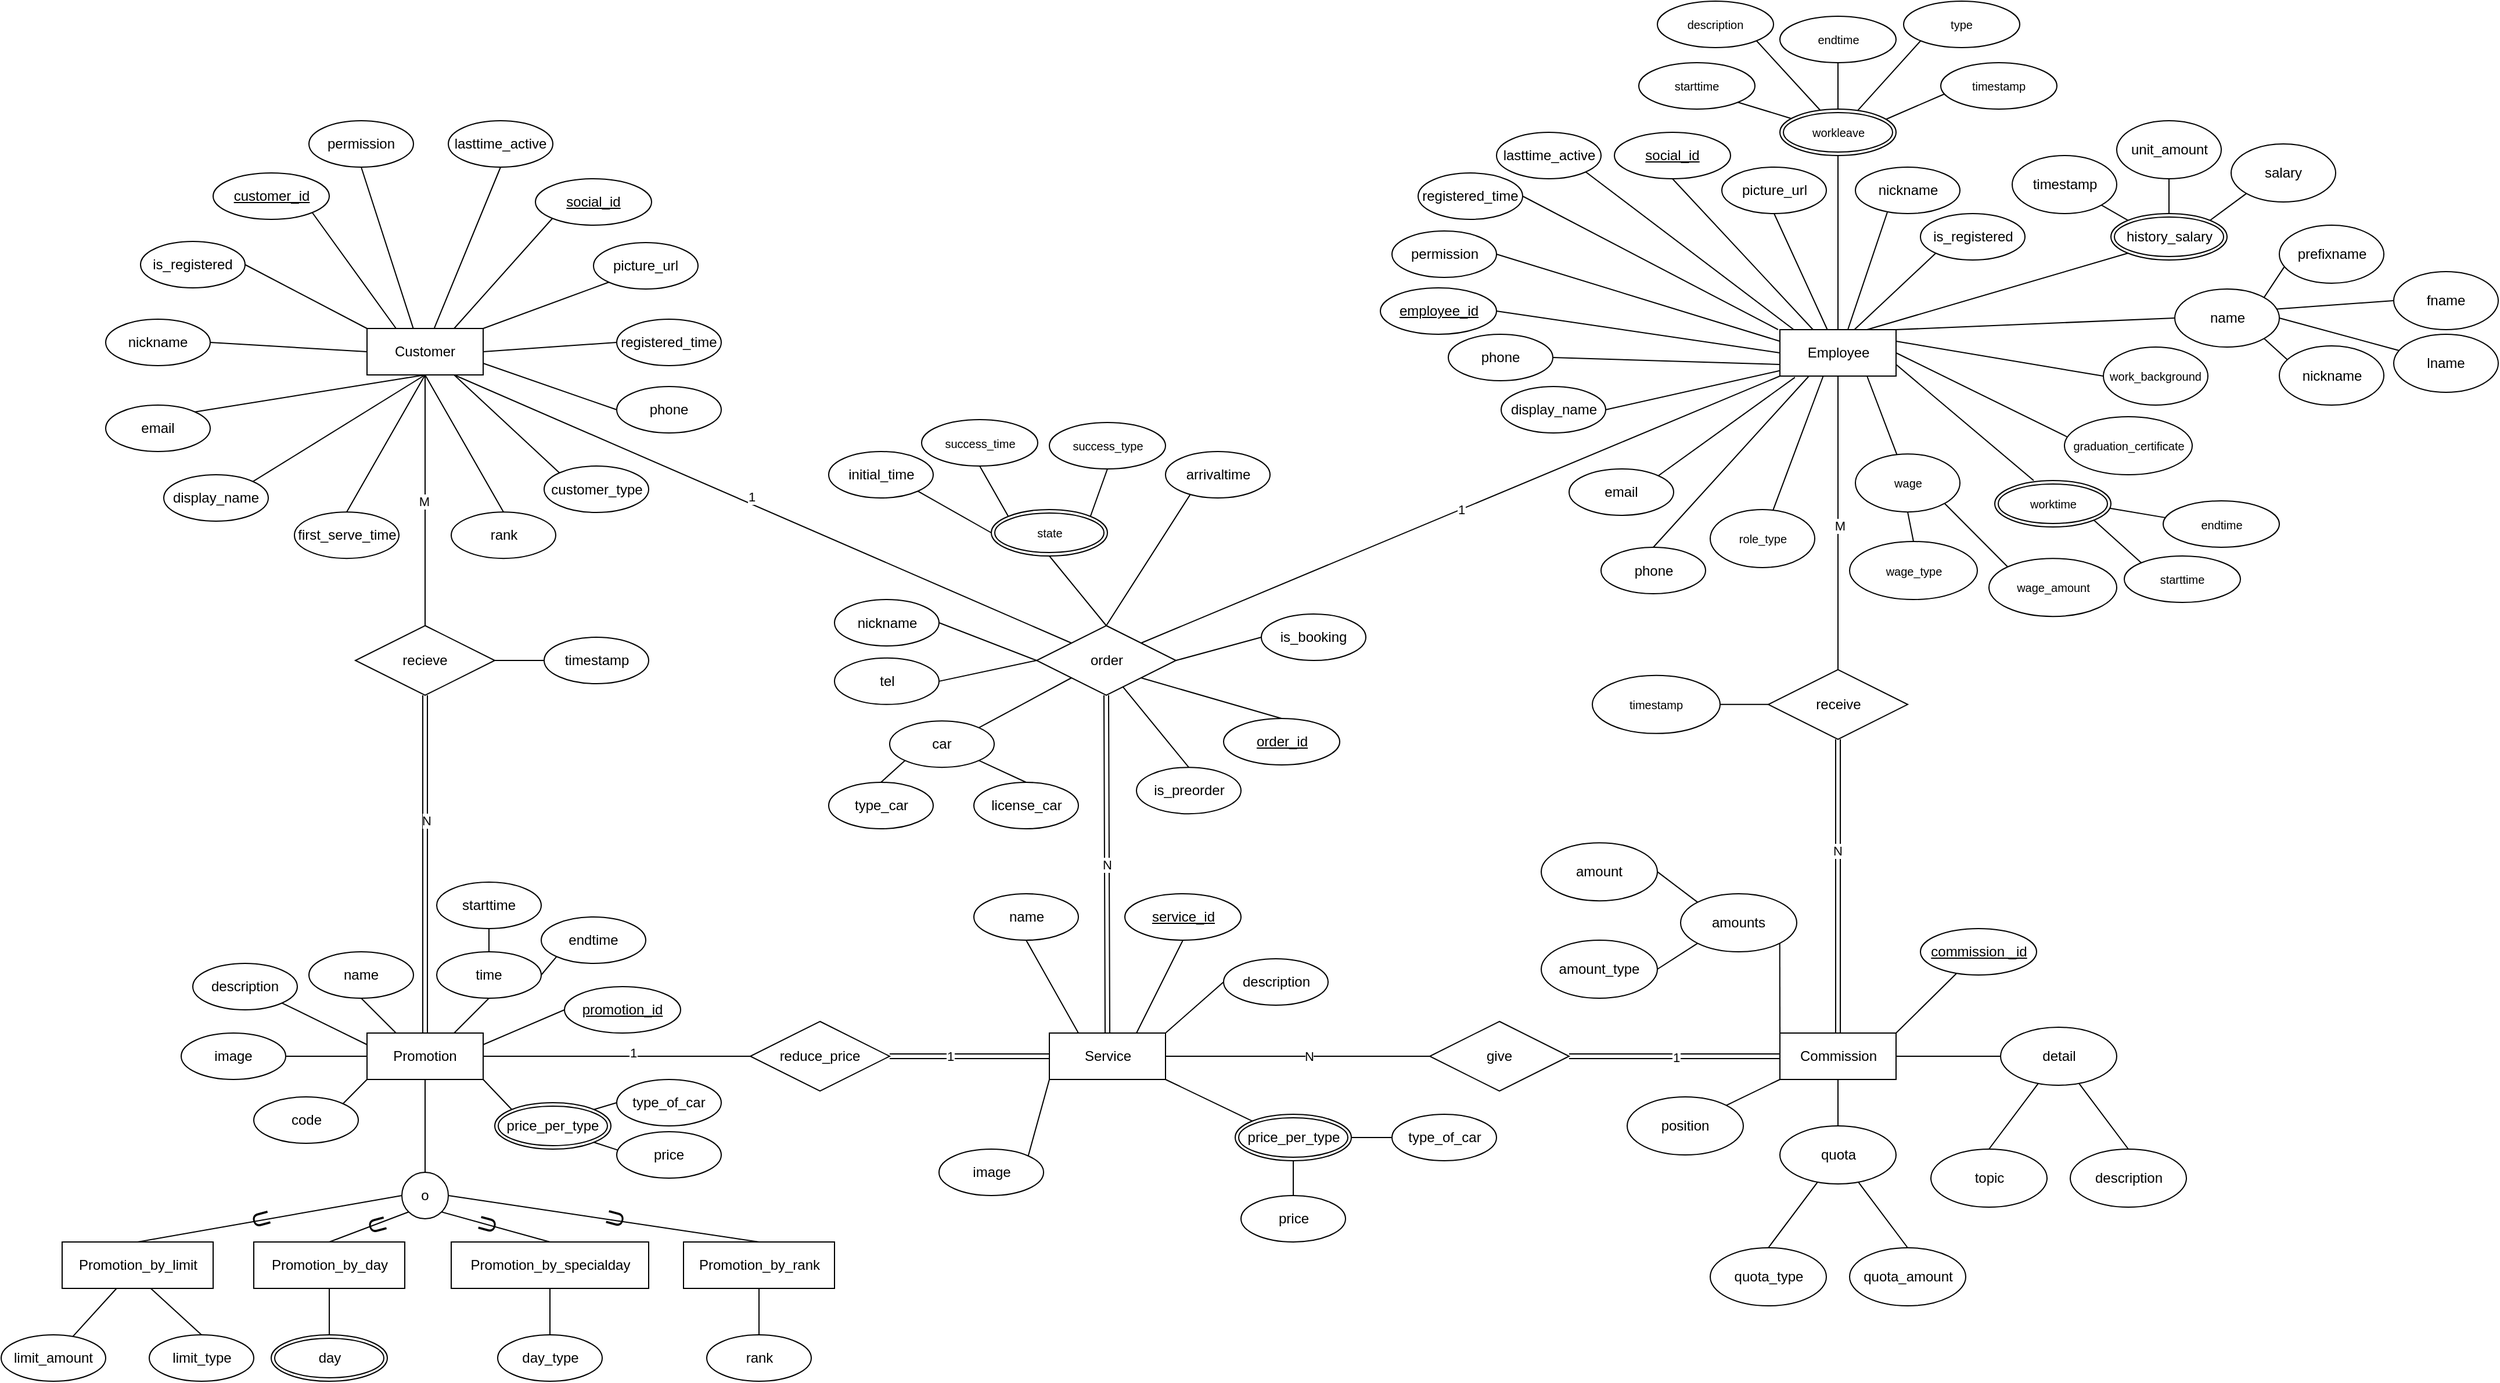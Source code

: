 <mxfile version="20.3.0" type="github" pages="9">
  <diagram id="R2lEEEUBdFMjLlhIrx00" name="Page-1">
    <mxGraphModel dx="2029" dy="1385" grid="1" gridSize="10" guides="1" tooltips="1" connect="1" arrows="1" fold="1" page="1" pageScale="1" pageWidth="1169" pageHeight="827" background="none" math="0" shadow="0" extFonts="Permanent Marker^https://fonts.googleapis.com/css?family=Permanent+Marker">
      <root>
        <mxCell id="0" />
        <mxCell id="1" parent="0" />
        <mxCell id="vkUtvniVIWkv2cxofJ4o-1" value="1" style="edgeStyle=none;rounded=0;orthogonalLoop=1;jettySize=auto;html=1;exitX=0;exitY=1;exitDx=0;exitDy=0;endArrow=none;endFill=0;entryX=1;entryY=0;entryDx=0;entryDy=0;" parent="1" source="vkUtvniVIWkv2cxofJ4o-9" target="vkUtvniVIWkv2cxofJ4o-25" edge="1">
          <mxGeometry relative="1" as="geometry">
            <mxPoint x="580" y="140" as="targetPoint" />
          </mxGeometry>
        </mxCell>
        <mxCell id="vkUtvniVIWkv2cxofJ4o-2" style="edgeStyle=none;rounded=0;orthogonalLoop=1;jettySize=auto;html=1;exitX=0.5;exitY=1;exitDx=0;exitDy=0;entryX=0.5;entryY=0;entryDx=0;entryDy=0;endArrow=none;endFill=0;" parent="1" source="vkUtvniVIWkv2cxofJ4o-9" target="vkUtvniVIWkv2cxofJ4o-196" edge="1">
          <mxGeometry relative="1" as="geometry" />
        </mxCell>
        <mxCell id="vkUtvniVIWkv2cxofJ4o-3" value="M" style="edgeLabel;html=1;align=center;verticalAlign=middle;resizable=0;points=[];" parent="vkUtvniVIWkv2cxofJ4o-2" vertex="1" connectable="0">
          <mxGeometry x="0.02" y="1" relative="1" as="geometry">
            <mxPoint as="offset" />
          </mxGeometry>
        </mxCell>
        <mxCell id="vkUtvniVIWkv2cxofJ4o-4" style="rounded=0;orthogonalLoop=1;jettySize=auto;html=1;exitX=0.75;exitY=1;exitDx=0;exitDy=0;endArrow=none;endFill=0;" parent="1" source="vkUtvniVIWkv2cxofJ4o-9" target="vkUtvniVIWkv2cxofJ4o-143" edge="1">
          <mxGeometry relative="1" as="geometry" />
        </mxCell>
        <mxCell id="vkUtvniVIWkv2cxofJ4o-5" style="edgeStyle=none;rounded=0;orthogonalLoop=1;jettySize=auto;html=1;exitX=1;exitY=0.75;exitDx=0;exitDy=0;entryX=0.335;entryY=0;entryDx=0;entryDy=0;endArrow=none;endFill=0;entryPerimeter=0;" parent="1" source="vkUtvniVIWkv2cxofJ4o-9" target="vkUtvniVIWkv2cxofJ4o-147" edge="1">
          <mxGeometry relative="1" as="geometry" />
        </mxCell>
        <mxCell id="vkUtvniVIWkv2cxofJ4o-6" style="edgeStyle=none;rounded=0;orthogonalLoop=1;jettySize=auto;html=1;exitX=1;exitY=0;exitDx=0;exitDy=0;entryX=0;entryY=0.5;entryDx=0;entryDy=0;endArrow=none;endFill=0;" parent="1" source="vkUtvniVIWkv2cxofJ4o-9" target="vkUtvniVIWkv2cxofJ4o-65" edge="1">
          <mxGeometry relative="1" as="geometry" />
        </mxCell>
        <mxCell id="vkUtvniVIWkv2cxofJ4o-7" style="edgeStyle=none;rounded=0;orthogonalLoop=1;jettySize=auto;html=1;exitX=0.75;exitY=0;exitDx=0;exitDy=0;entryX=0;entryY=1;entryDx=0;entryDy=0;endArrow=none;endFill=0;" parent="1" source="vkUtvniVIWkv2cxofJ4o-9" target="vkUtvniVIWkv2cxofJ4o-138" edge="1">
          <mxGeometry relative="1" as="geometry" />
        </mxCell>
        <mxCell id="vkUtvniVIWkv2cxofJ4o-8" style="edgeStyle=none;rounded=0;orthogonalLoop=1;jettySize=auto;html=1;exitX=0.373;exitY=1;exitDx=0;exitDy=0;endArrow=none;endFill=0;exitPerimeter=0;" parent="1" source="vkUtvniVIWkv2cxofJ4o-9" target="vkUtvniVIWkv2cxofJ4o-234" edge="1">
          <mxGeometry relative="1" as="geometry" />
        </mxCell>
        <mxCell id="vkUtvniVIWkv2cxofJ4o-9" value="Employee" style="whiteSpace=wrap;html=1;align=center;" parent="1" vertex="1">
          <mxGeometry x="1211.5" y="-130" width="100" height="40" as="geometry" />
        </mxCell>
        <mxCell id="vkUtvniVIWkv2cxofJ4o-10" style="edgeStyle=none;rounded=0;orthogonalLoop=1;jettySize=auto;html=1;exitX=0.75;exitY=1;exitDx=0;exitDy=0;entryX=0;entryY=0;entryDx=0;entryDy=0;strokeColor=default;endArrow=none;endFill=0;" parent="1" source="vkUtvniVIWkv2cxofJ4o-14" target="vkUtvniVIWkv2cxofJ4o-25" edge="1">
          <mxGeometry relative="1" as="geometry" />
        </mxCell>
        <mxCell id="vkUtvniVIWkv2cxofJ4o-11" value="1" style="edgeLabel;html=1;align=center;verticalAlign=middle;resizable=0;points=[];" parent="vkUtvniVIWkv2cxofJ4o-10" vertex="1" connectable="0">
          <mxGeometry x="-0.046" y="6" relative="1" as="geometry">
            <mxPoint as="offset" />
          </mxGeometry>
        </mxCell>
        <mxCell id="vkUtvniVIWkv2cxofJ4o-12" style="edgeStyle=none;rounded=0;orthogonalLoop=1;jettySize=auto;html=1;exitX=0.5;exitY=1;exitDx=0;exitDy=0;entryX=0.5;entryY=0;entryDx=0;entryDy=0;endArrow=none;endFill=0;" parent="1" source="vkUtvniVIWkv2cxofJ4o-14" target="vkUtvniVIWkv2cxofJ4o-182" edge="1">
          <mxGeometry relative="1" as="geometry" />
        </mxCell>
        <mxCell id="vkUtvniVIWkv2cxofJ4o-13" value="M" style="edgeLabel;html=1;align=center;verticalAlign=middle;resizable=0;points=[];" parent="vkUtvniVIWkv2cxofJ4o-12" vertex="1" connectable="0">
          <mxGeometry x="0.0" y="-1" relative="1" as="geometry">
            <mxPoint y="1" as="offset" />
          </mxGeometry>
        </mxCell>
        <mxCell id="6HEK4GEwfLCRPEOUbfpz-3" style="edgeStyle=none;rounded=0;orthogonalLoop=1;jettySize=auto;html=1;exitX=0.75;exitY=1;exitDx=0;exitDy=0;entryX=0;entryY=0;entryDx=0;entryDy=0;endArrow=none;endFill=0;" edge="1" parent="1" source="vkUtvniVIWkv2cxofJ4o-14" target="6HEK4GEwfLCRPEOUbfpz-2">
          <mxGeometry relative="1" as="geometry" />
        </mxCell>
        <mxCell id="vkUtvniVIWkv2cxofJ4o-14" value="Customer" style="whiteSpace=wrap;html=1;align=center;" parent="1" vertex="1">
          <mxGeometry x="-5" y="-131" width="100" height="40" as="geometry" />
        </mxCell>
        <mxCell id="vkUtvniVIWkv2cxofJ4o-21" style="edgeStyle=none;rounded=0;orthogonalLoop=1;jettySize=auto;html=1;exitX=0.5;exitY=0;exitDx=0;exitDy=0;entryX=0.5;entryY=0;entryDx=0;entryDy=0;endArrow=none;endFill=0;" parent="1" source="vkUtvniVIWkv2cxofJ4o-25" target="vkUtvniVIWkv2cxofJ4o-35" edge="1">
          <mxGeometry relative="1" as="geometry" />
        </mxCell>
        <mxCell id="vkUtvniVIWkv2cxofJ4o-22" style="edgeStyle=none;rounded=0;orthogonalLoop=1;jettySize=auto;html=1;exitX=1;exitY=1;exitDx=0;exitDy=0;entryX=0.5;entryY=0;entryDx=0;entryDy=0;endArrow=none;endFill=0;" parent="1" source="vkUtvniVIWkv2cxofJ4o-25" target="vkUtvniVIWkv2cxofJ4o-62" edge="1">
          <mxGeometry relative="1" as="geometry" />
        </mxCell>
        <mxCell id="vkUtvniVIWkv2cxofJ4o-23" style="edgeStyle=none;rounded=0;orthogonalLoop=1;jettySize=auto;html=1;exitX=1;exitY=0.5;exitDx=0;exitDy=0;entryX=0;entryY=0.5;entryDx=0;entryDy=0;endArrow=none;endFill=0;" parent="1" source="vkUtvniVIWkv2cxofJ4o-25" target="vkUtvniVIWkv2cxofJ4o-32" edge="1">
          <mxGeometry relative="1" as="geometry" />
        </mxCell>
        <mxCell id="vkUtvniVIWkv2cxofJ4o-24" style="edgeStyle=none;rounded=0;orthogonalLoop=1;jettySize=auto;html=1;exitX=0;exitY=0.5;exitDx=0;exitDy=0;entryX=1;entryY=0.5;entryDx=0;entryDy=0;endArrow=none;endFill=0;" parent="1" source="vkUtvniVIWkv2cxofJ4o-25" target="vkUtvniVIWkv2cxofJ4o-231" edge="1">
          <mxGeometry relative="1" as="geometry" />
        </mxCell>
        <mxCell id="Mn12AQiBF9Rua6RSp1wq-11" style="edgeStyle=none;rounded=0;orthogonalLoop=1;jettySize=auto;html=1;exitX=0.619;exitY=0.878;exitDx=0;exitDy=0;entryX=0.5;entryY=0;entryDx=0;entryDy=0;endArrow=none;endFill=0;exitPerimeter=0;" edge="1" parent="1" source="vkUtvniVIWkv2cxofJ4o-25" target="Mn12AQiBF9Rua6RSp1wq-10">
          <mxGeometry relative="1" as="geometry" />
        </mxCell>
        <mxCell id="vkUtvniVIWkv2cxofJ4o-25" value="order" style="shape=rhombus;perimeter=rhombusPerimeter;whiteSpace=wrap;html=1;align=center;" parent="1" vertex="1">
          <mxGeometry x="571.5" y="125" width="120" height="60" as="geometry" />
        </mxCell>
        <mxCell id="vkUtvniVIWkv2cxofJ4o-26" style="edgeStyle=none;rounded=0;orthogonalLoop=1;jettySize=auto;html=1;exitX=1;exitY=0;exitDx=0;exitDy=0;entryX=0;entryY=0.5;entryDx=0;entryDy=0;endArrow=none;endFill=0;" parent="1" source="vkUtvniVIWkv2cxofJ4o-31" target="vkUtvniVIWkv2cxofJ4o-36" edge="1">
          <mxGeometry relative="1" as="geometry" />
        </mxCell>
        <mxCell id="vkUtvniVIWkv2cxofJ4o-27" style="edgeStyle=none;rounded=0;orthogonalLoop=1;jettySize=auto;html=1;exitX=1;exitY=1;exitDx=0;exitDy=0;entryX=0;entryY=0;entryDx=0;entryDy=0;endArrow=none;endFill=0;" parent="1" source="vkUtvniVIWkv2cxofJ4o-31" target="vkUtvniVIWkv2cxofJ4o-59" edge="1">
          <mxGeometry relative="1" as="geometry" />
        </mxCell>
        <mxCell id="vkUtvniVIWkv2cxofJ4o-28" value="N" style="edgeStyle=none;rounded=0;orthogonalLoop=1;jettySize=auto;html=1;exitX=0.5;exitY=0;exitDx=0;exitDy=0;entryX=0.5;entryY=1;entryDx=0;entryDy=0;endArrow=none;endFill=0;shape=link;" parent="1" source="vkUtvniVIWkv2cxofJ4o-31" target="vkUtvniVIWkv2cxofJ4o-25" edge="1">
          <mxGeometry relative="1" as="geometry" />
        </mxCell>
        <mxCell id="vkUtvniVIWkv2cxofJ4o-29" style="edgeStyle=none;rounded=0;orthogonalLoop=1;jettySize=auto;html=1;exitX=1;exitY=0.5;exitDx=0;exitDy=0;entryX=0;entryY=0.5;entryDx=0;entryDy=0;endArrow=none;endFill=0;" parent="1" source="vkUtvniVIWkv2cxofJ4o-31" target="vkUtvniVIWkv2cxofJ4o-188" edge="1">
          <mxGeometry relative="1" as="geometry" />
        </mxCell>
        <mxCell id="vkUtvniVIWkv2cxofJ4o-30" value="N" style="edgeLabel;html=1;align=center;verticalAlign=middle;resizable=0;points=[];" parent="vkUtvniVIWkv2cxofJ4o-29" vertex="1" connectable="0">
          <mxGeometry x="0.086" relative="1" as="geometry">
            <mxPoint as="offset" />
          </mxGeometry>
        </mxCell>
        <mxCell id="vkUtvniVIWkv2cxofJ4o-31" value="Service" style="whiteSpace=wrap;html=1;align=center;" parent="1" vertex="1">
          <mxGeometry x="582.5" y="476" width="100" height="40" as="geometry" />
        </mxCell>
        <mxCell id="vkUtvniVIWkv2cxofJ4o-32" value="is_booking" style="ellipse;whiteSpace=wrap;html=1;align=center;" parent="1" vertex="1">
          <mxGeometry x="765" y="115" width="90" height="40" as="geometry" />
        </mxCell>
        <mxCell id="vkUtvniVIWkv2cxofJ4o-33" style="edgeStyle=none;rounded=0;orthogonalLoop=1;jettySize=auto;html=1;exitX=0.5;exitY=1;exitDx=0;exitDy=0;entryX=0.25;entryY=0;entryDx=0;entryDy=0;endArrow=none;endFill=0;" parent="1" source="vkUtvniVIWkv2cxofJ4o-34" target="vkUtvniVIWkv2cxofJ4o-31" edge="1">
          <mxGeometry relative="1" as="geometry" />
        </mxCell>
        <mxCell id="vkUtvniVIWkv2cxofJ4o-34" value="name" style="ellipse;whiteSpace=wrap;html=1;align=center;" parent="1" vertex="1">
          <mxGeometry x="517.5" y="356" width="90" height="40" as="geometry" />
        </mxCell>
        <mxCell id="vkUtvniVIWkv2cxofJ4o-35" value="arrivaltime" style="ellipse;whiteSpace=wrap;html=1;align=center;" parent="1" vertex="1">
          <mxGeometry x="682.5" y="-25" width="90" height="40" as="geometry" />
        </mxCell>
        <mxCell id="vkUtvniVIWkv2cxofJ4o-36" value="description" style="ellipse;whiteSpace=wrap;html=1;align=center;" parent="1" vertex="1">
          <mxGeometry x="732.5" y="412" width="90" height="40" as="geometry" />
        </mxCell>
        <mxCell id="vkUtvniVIWkv2cxofJ4o-47" style="edgeStyle=none;rounded=0;orthogonalLoop=1;jettySize=auto;html=1;exitX=0.5;exitY=0;exitDx=0;exitDy=0;entryX=0.5;entryY=1;entryDx=0;entryDy=0;endArrow=none;endFill=0;" parent="1" source="vkUtvniVIWkv2cxofJ4o-48" target="vkUtvniVIWkv2cxofJ4o-14" edge="1">
          <mxGeometry relative="1" as="geometry" />
        </mxCell>
        <mxCell id="vkUtvniVIWkv2cxofJ4o-48" value="rank" style="ellipse;whiteSpace=wrap;html=1;align=center;" parent="1" vertex="1">
          <mxGeometry x="67.5" y="27.07" width="90" height="40" as="geometry" />
        </mxCell>
        <mxCell id="Mn12AQiBF9Rua6RSp1wq-4" style="edgeStyle=none;rounded=0;orthogonalLoop=1;jettySize=auto;html=1;exitX=1;exitY=0;exitDx=0;exitDy=0;entryX=0;entryY=1;entryDx=0;entryDy=0;endArrow=none;endFill=0;" edge="1" parent="1" source="vkUtvniVIWkv2cxofJ4o-50" target="vkUtvniVIWkv2cxofJ4o-31">
          <mxGeometry relative="1" as="geometry" />
        </mxCell>
        <mxCell id="vkUtvniVIWkv2cxofJ4o-50" value="image" style="ellipse;whiteSpace=wrap;html=1;align=center;" parent="1" vertex="1">
          <mxGeometry x="487.5" y="576" width="90" height="40" as="geometry" />
        </mxCell>
        <mxCell id="vkUtvniVIWkv2cxofJ4o-51" style="edgeStyle=none;rounded=0;orthogonalLoop=1;jettySize=auto;html=1;exitX=0.5;exitY=1;exitDx=0;exitDy=0;entryX=0.75;entryY=0;entryDx=0;entryDy=0;endArrow=none;endFill=0;" parent="1" source="vkUtvniVIWkv2cxofJ4o-52" target="vkUtvniVIWkv2cxofJ4o-31" edge="1">
          <mxGeometry relative="1" as="geometry" />
        </mxCell>
        <mxCell id="vkUtvniVIWkv2cxofJ4o-52" value="service_id" style="ellipse;whiteSpace=wrap;html=1;align=center;fontStyle=4;" parent="1" vertex="1">
          <mxGeometry x="647.5" y="356" width="100" height="40" as="geometry" />
        </mxCell>
        <mxCell id="vkUtvniVIWkv2cxofJ4o-53" style="edgeStyle=none;rounded=0;orthogonalLoop=1;jettySize=auto;html=1;exitX=0.5;exitY=0;exitDx=0;exitDy=0;endArrow=none;endFill=0;entryX=0.5;entryY=1;entryDx=0;entryDy=0;" parent="1" source="vkUtvniVIWkv2cxofJ4o-54" target="vkUtvniVIWkv2cxofJ4o-14" edge="1">
          <mxGeometry relative="1" as="geometry">
            <mxPoint x="40" y="-90.0" as="targetPoint" />
          </mxGeometry>
        </mxCell>
        <mxCell id="vkUtvniVIWkv2cxofJ4o-54" value="first_serve_time" style="ellipse;whiteSpace=wrap;html=1;align=center;" parent="1" vertex="1">
          <mxGeometry x="-67.5" y="27.07" width="90" height="40" as="geometry" />
        </mxCell>
        <mxCell id="vkUtvniVIWkv2cxofJ4o-57" style="edgeStyle=none;rounded=0;orthogonalLoop=1;jettySize=auto;html=1;exitX=1;exitY=0.5;exitDx=0;exitDy=0;entryX=0;entryY=0.5;entryDx=0;entryDy=0;endArrow=none;endFill=0;" parent="1" source="vkUtvniVIWkv2cxofJ4o-59" target="vkUtvniVIWkv2cxofJ4o-60" edge="1">
          <mxGeometry relative="1" as="geometry" />
        </mxCell>
        <mxCell id="vkUtvniVIWkv2cxofJ4o-58" style="edgeStyle=none;rounded=0;orthogonalLoop=1;jettySize=auto;html=1;exitX=0.5;exitY=1;exitDx=0;exitDy=0;endArrow=none;endFill=0;" parent="1" source="vkUtvniVIWkv2cxofJ4o-59" target="vkUtvniVIWkv2cxofJ4o-61" edge="1">
          <mxGeometry relative="1" as="geometry" />
        </mxCell>
        <mxCell id="vkUtvniVIWkv2cxofJ4o-59" value="price_per_type" style="ellipse;shape=doubleEllipse;margin=3;whiteSpace=wrap;html=1;align=center;" parent="1" vertex="1">
          <mxGeometry x="742.5" y="546" width="100" height="40" as="geometry" />
        </mxCell>
        <mxCell id="vkUtvniVIWkv2cxofJ4o-60" value="type_of_car" style="ellipse;whiteSpace=wrap;html=1;align=center;" parent="1" vertex="1">
          <mxGeometry x="877.5" y="546" width="90" height="40" as="geometry" />
        </mxCell>
        <mxCell id="vkUtvniVIWkv2cxofJ4o-61" value="price" style="ellipse;whiteSpace=wrap;html=1;align=center;" parent="1" vertex="1">
          <mxGeometry x="747.5" y="616" width="90" height="40" as="geometry" />
        </mxCell>
        <mxCell id="vkUtvniVIWkv2cxofJ4o-62" value="order_id" style="ellipse;whiteSpace=wrap;html=1;align=center;fontStyle=4;" parent="1" vertex="1">
          <mxGeometry x="732.5" y="205" width="100" height="40" as="geometry" />
        </mxCell>
        <mxCell id="vkUtvniVIWkv2cxofJ4o-63" style="edgeStyle=none;rounded=0;orthogonalLoop=1;jettySize=auto;html=1;exitX=1;exitY=1;exitDx=0;exitDy=0;entryX=0.075;entryY=0.23;entryDx=0;entryDy=0;endArrow=none;endFill=0;entryPerimeter=0;" parent="1" source="vkUtvniVIWkv2cxofJ4o-65" target="vkUtvniVIWkv2cxofJ4o-164" edge="1">
          <mxGeometry relative="1" as="geometry" />
        </mxCell>
        <mxCell id="vkUtvniVIWkv2cxofJ4o-64" style="edgeStyle=none;rounded=0;orthogonalLoop=1;jettySize=auto;html=1;exitX=1;exitY=0.5;exitDx=0;exitDy=0;endArrow=none;endFill=0;" parent="1" source="vkUtvniVIWkv2cxofJ4o-65" target="vkUtvniVIWkv2cxofJ4o-70" edge="1">
          <mxGeometry relative="1" as="geometry" />
        </mxCell>
        <mxCell id="vkUtvniVIWkv2cxofJ4o-65" value="name" style="ellipse;whiteSpace=wrap;html=1;" parent="1" vertex="1">
          <mxGeometry x="1551.5" y="-165" width="90" height="50" as="geometry" />
        </mxCell>
        <mxCell id="vkUtvniVIWkv2cxofJ4o-66" style="edgeStyle=none;rounded=0;orthogonalLoop=1;jettySize=auto;html=1;exitX=0;exitY=0.5;exitDx=0;exitDy=0;entryX=1;entryY=0.25;entryDx=0;entryDy=0;endArrow=none;endFill=0;" parent="1" source="vkUtvniVIWkv2cxofJ4o-67" target="vkUtvniVIWkv2cxofJ4o-9" edge="1">
          <mxGeometry relative="1" as="geometry" />
        </mxCell>
        <mxCell id="vkUtvniVIWkv2cxofJ4o-67" value="&lt;span style=&quot;font-size: 10px;&quot;&gt;work_background&lt;/span&gt;" style="ellipse;whiteSpace=wrap;html=1;" parent="1" vertex="1">
          <mxGeometry x="1490" y="-115" width="90" height="50" as="geometry" />
        </mxCell>
        <mxCell id="vkUtvniVIWkv2cxofJ4o-68" style="edgeStyle=none;rounded=0;orthogonalLoop=1;jettySize=auto;html=1;exitX=0.036;exitY=0.364;exitDx=0;exitDy=0;entryX=1;entryY=0.5;entryDx=0;entryDy=0;endArrow=none;endFill=0;exitPerimeter=0;" parent="1" source="vkUtvniVIWkv2cxofJ4o-69" target="vkUtvniVIWkv2cxofJ4o-9" edge="1">
          <mxGeometry relative="1" as="geometry" />
        </mxCell>
        <mxCell id="vkUtvniVIWkv2cxofJ4o-69" value="&lt;font style=&quot;font-size: 10px;&quot;&gt;graduation_certificate&lt;/font&gt;" style="ellipse;whiteSpace=wrap;html=1;" parent="1" vertex="1">
          <mxGeometry x="1456.5" y="-55" width="110" height="50" as="geometry" />
        </mxCell>
        <mxCell id="vkUtvniVIWkv2cxofJ4o-70" value="lname" style="ellipse;whiteSpace=wrap;html=1;" parent="1" vertex="1">
          <mxGeometry x="1740" y="-126" width="90" height="50" as="geometry" />
        </mxCell>
        <mxCell id="vkUtvniVIWkv2cxofJ4o-71" style="edgeStyle=none;rounded=0;orthogonalLoop=1;jettySize=auto;html=1;exitX=0;exitY=0.5;exitDx=0;exitDy=0;entryX=0.978;entryY=0.346;entryDx=0;entryDy=0;entryPerimeter=0;endArrow=none;endFill=0;" parent="1" source="vkUtvniVIWkv2cxofJ4o-72" target="vkUtvniVIWkv2cxofJ4o-65" edge="1">
          <mxGeometry relative="1" as="geometry" />
        </mxCell>
        <mxCell id="vkUtvniVIWkv2cxofJ4o-72" value="fname" style="ellipse;whiteSpace=wrap;html=1;" parent="1" vertex="1">
          <mxGeometry x="1740" y="-180" width="90" height="50" as="geometry" />
        </mxCell>
        <mxCell id="vkUtvniVIWkv2cxofJ4o-73" style="edgeStyle=none;rounded=0;orthogonalLoop=1;jettySize=auto;html=1;exitX=0;exitY=1;exitDx=0;exitDy=0;entryX=1;entryY=0;entryDx=0;entryDy=0;endArrow=none;endFill=0;" parent="1" source="vkUtvniVIWkv2cxofJ4o-74" target="vkUtvniVIWkv2cxofJ4o-138" edge="1">
          <mxGeometry relative="1" as="geometry" />
        </mxCell>
        <mxCell id="vkUtvniVIWkv2cxofJ4o-74" value="salary" style="ellipse;whiteSpace=wrap;html=1;" parent="1" vertex="1">
          <mxGeometry x="1600" y="-290" width="90" height="50" as="geometry" />
        </mxCell>
        <mxCell id="vkUtvniVIWkv2cxofJ4o-75" value="unit_amount" style="ellipse;whiteSpace=wrap;html=1;" parent="1" vertex="1">
          <mxGeometry x="1501.5" y="-310" width="90" height="50" as="geometry" />
        </mxCell>
        <mxCell id="vkUtvniVIWkv2cxofJ4o-76" style="edgeStyle=none;rounded=0;orthogonalLoop=1;jettySize=auto;html=1;exitX=0.305;exitY=0.975;exitDx=0;exitDy=0;entryX=0.585;entryY=0;entryDx=0;entryDy=0;entryPerimeter=0;endArrow=none;endFill=0;exitPerimeter=0;" parent="1" source="vkUtvniVIWkv2cxofJ4o-77" target="vkUtvniVIWkv2cxofJ4o-9" edge="1">
          <mxGeometry relative="1" as="geometry" />
        </mxCell>
        <mxCell id="vkUtvniVIWkv2cxofJ4o-77" value="nickname" style="ellipse;whiteSpace=wrap;html=1;align=center;" parent="1" vertex="1">
          <mxGeometry x="1276.5" y="-270" width="90" height="40" as="geometry" />
        </mxCell>
        <mxCell id="vkUtvniVIWkv2cxofJ4o-78" style="edgeStyle=none;rounded=0;orthogonalLoop=1;jettySize=auto;html=1;exitX=0;exitY=1;exitDx=0;exitDy=0;entryX=0.64;entryY=0.003;entryDx=0;entryDy=0;entryPerimeter=0;endArrow=none;endFill=0;" parent="1" source="vkUtvniVIWkv2cxofJ4o-79" target="vkUtvniVIWkv2cxofJ4o-9" edge="1">
          <mxGeometry relative="1" as="geometry" />
        </mxCell>
        <mxCell id="vkUtvniVIWkv2cxofJ4o-79" value="is_registered" style="ellipse;whiteSpace=wrap;html=1;align=center;" parent="1" vertex="1">
          <mxGeometry x="1332.5" y="-230" width="90" height="40" as="geometry" />
        </mxCell>
        <mxCell id="vkUtvniVIWkv2cxofJ4o-80" style="edgeStyle=none;rounded=0;orthogonalLoop=1;jettySize=auto;html=1;exitX=1;exitY=0.5;exitDx=0;exitDy=0;entryX=0;entryY=0.75;entryDx=0;entryDy=0;endArrow=none;endFill=0;" parent="1" source="vkUtvniVIWkv2cxofJ4o-81" target="vkUtvniVIWkv2cxofJ4o-9" edge="1">
          <mxGeometry relative="1" as="geometry" />
        </mxCell>
        <mxCell id="vkUtvniVIWkv2cxofJ4o-81" value="phone" style="ellipse;whiteSpace=wrap;html=1;align=center;" parent="1" vertex="1">
          <mxGeometry x="926" y="-126" width="90" height="40" as="geometry" />
        </mxCell>
        <mxCell id="vkUtvniVIWkv2cxofJ4o-82" style="edgeStyle=none;rounded=0;orthogonalLoop=1;jettySize=auto;html=1;exitX=1;exitY=0.5;exitDx=0;exitDy=0;entryX=0;entryY=0.25;entryDx=0;entryDy=0;endArrow=none;endFill=0;" parent="1" source="vkUtvniVIWkv2cxofJ4o-83" target="vkUtvniVIWkv2cxofJ4o-9" edge="1">
          <mxGeometry relative="1" as="geometry" />
        </mxCell>
        <mxCell id="vkUtvniVIWkv2cxofJ4o-83" value="permission" style="ellipse;whiteSpace=wrap;html=1;align=center;" parent="1" vertex="1">
          <mxGeometry x="877.5" y="-215" width="90" height="40" as="geometry" />
        </mxCell>
        <mxCell id="vkUtvniVIWkv2cxofJ4o-84" style="edgeStyle=none;rounded=0;orthogonalLoop=1;jettySize=auto;html=1;exitX=1;exitY=1;exitDx=0;exitDy=0;entryX=0.116;entryY=-0.007;entryDx=0;entryDy=0;entryPerimeter=0;endArrow=none;endFill=0;" parent="1" source="vkUtvniVIWkv2cxofJ4o-85" target="vkUtvniVIWkv2cxofJ4o-9" edge="1">
          <mxGeometry relative="1" as="geometry" />
        </mxCell>
        <mxCell id="vkUtvniVIWkv2cxofJ4o-85" value="lasttime_active" style="ellipse;whiteSpace=wrap;html=1;align=center;" parent="1" vertex="1">
          <mxGeometry x="967.5" y="-300" width="90" height="40" as="geometry" />
        </mxCell>
        <mxCell id="vkUtvniVIWkv2cxofJ4o-86" style="edgeStyle=none;rounded=0;orthogonalLoop=1;jettySize=auto;html=1;exitX=0.5;exitY=1;exitDx=0;exitDy=0;endArrow=none;endFill=0;" parent="1" source="vkUtvniVIWkv2cxofJ4o-87" target="vkUtvniVIWkv2cxofJ4o-9" edge="1">
          <mxGeometry relative="1" as="geometry" />
        </mxCell>
        <mxCell id="vkUtvniVIWkv2cxofJ4o-87" value="picture_url" style="ellipse;whiteSpace=wrap;html=1;align=center;" parent="1" vertex="1">
          <mxGeometry x="1161.5" y="-270" width="90" height="40" as="geometry" />
        </mxCell>
        <mxCell id="vkUtvniVIWkv2cxofJ4o-88" style="edgeStyle=none;rounded=0;orthogonalLoop=1;jettySize=auto;html=1;exitX=1;exitY=0.5;exitDx=0;exitDy=0;endArrow=none;endFill=0;" parent="1" source="vkUtvniVIWkv2cxofJ4o-89" edge="1">
          <mxGeometry relative="1" as="geometry">
            <mxPoint x="1210.0" y="-130" as="targetPoint" />
          </mxGeometry>
        </mxCell>
        <mxCell id="vkUtvniVIWkv2cxofJ4o-89" value="registered_time" style="ellipse;whiteSpace=wrap;html=1;align=center;" parent="1" vertex="1">
          <mxGeometry x="900" y="-265" width="90" height="40" as="geometry" />
        </mxCell>
        <mxCell id="vkUtvniVIWkv2cxofJ4o-90" style="edgeStyle=none;rounded=0;orthogonalLoop=1;jettySize=auto;html=1;exitX=1;exitY=0.5;exitDx=0;exitDy=0;entryX=0.003;entryY=0.881;entryDx=0;entryDy=0;entryPerimeter=0;endArrow=none;endFill=0;" parent="1" source="vkUtvniVIWkv2cxofJ4o-91" target="vkUtvniVIWkv2cxofJ4o-9" edge="1">
          <mxGeometry relative="1" as="geometry" />
        </mxCell>
        <mxCell id="vkUtvniVIWkv2cxofJ4o-91" value="display_name" style="ellipse;whiteSpace=wrap;html=1;align=center;" parent="1" vertex="1">
          <mxGeometry x="971.5" y="-81" width="90" height="40" as="geometry" />
        </mxCell>
        <mxCell id="vkUtvniVIWkv2cxofJ4o-92" style="edgeStyle=none;rounded=0;orthogonalLoop=1;jettySize=auto;html=1;exitX=1;exitY=0;exitDx=0;exitDy=0;entryX=0.13;entryY=1.027;entryDx=0;entryDy=0;entryPerimeter=0;endArrow=none;endFill=0;" parent="1" source="vkUtvniVIWkv2cxofJ4o-93" target="vkUtvniVIWkv2cxofJ4o-9" edge="1">
          <mxGeometry relative="1" as="geometry" />
        </mxCell>
        <mxCell id="vkUtvniVIWkv2cxofJ4o-93" value="email" style="ellipse;whiteSpace=wrap;html=1;align=center;" parent="1" vertex="1">
          <mxGeometry x="1030" y="-10" width="90" height="40" as="geometry" />
        </mxCell>
        <mxCell id="vkUtvniVIWkv2cxofJ4o-94" style="edgeStyle=none;rounded=0;orthogonalLoop=1;jettySize=auto;html=1;exitX=1;exitY=0.25;exitDx=0;exitDy=0;entryX=0;entryY=0.5;entryDx=0;entryDy=0;endArrow=none;endFill=0;" parent="1" source="vkUtvniVIWkv2cxofJ4o-100" target="vkUtvniVIWkv2cxofJ4o-101" edge="1">
          <mxGeometry relative="1" as="geometry">
            <mxPoint x="120.0" y="496" as="targetPoint" />
          </mxGeometry>
        </mxCell>
        <mxCell id="vkUtvniVIWkv2cxofJ4o-95" style="edgeStyle=none;rounded=0;orthogonalLoop=1;jettySize=auto;html=1;exitX=0.75;exitY=0;exitDx=0;exitDy=0;entryX=0.5;entryY=1;entryDx=0;entryDy=0;endArrow=none;endFill=0;" parent="1" source="vkUtvniVIWkv2cxofJ4o-100" target="vkUtvniVIWkv2cxofJ4o-105" edge="1">
          <mxGeometry relative="1" as="geometry" />
        </mxCell>
        <mxCell id="vkUtvniVIWkv2cxofJ4o-96" style="edgeStyle=none;rounded=0;orthogonalLoop=1;jettySize=auto;html=1;exitX=0.5;exitY=1;exitDx=0;exitDy=0;entryX=0.5;entryY=0;entryDx=0;entryDy=0;endArrow=none;endFill=0;" parent="1" source="vkUtvniVIWkv2cxofJ4o-100" target="vkUtvniVIWkv2cxofJ4o-121" edge="1">
          <mxGeometry relative="1" as="geometry" />
        </mxCell>
        <mxCell id="vkUtvniVIWkv2cxofJ4o-97" style="edgeStyle=none;rounded=0;orthogonalLoop=1;jettySize=auto;html=1;exitX=1;exitY=1;exitDx=0;exitDy=0;entryX=0;entryY=0;entryDx=0;entryDy=0;endArrow=none;endFill=0;" parent="1" source="vkUtvniVIWkv2cxofJ4o-100" target="vkUtvniVIWkv2cxofJ4o-134" edge="1">
          <mxGeometry relative="1" as="geometry" />
        </mxCell>
        <mxCell id="vkUtvniVIWkv2cxofJ4o-98" style="edgeStyle=none;rounded=0;orthogonalLoop=1;jettySize=auto;html=1;exitX=1;exitY=0.5;exitDx=0;exitDy=0;entryX=0;entryY=0.5;entryDx=0;entryDy=0;endArrow=none;endFill=0;" parent="1" source="vkUtvniVIWkv2cxofJ4o-100" target="vkUtvniVIWkv2cxofJ4o-185" edge="1">
          <mxGeometry relative="1" as="geometry" />
        </mxCell>
        <mxCell id="vkUtvniVIWkv2cxofJ4o-99" value="1" style="edgeLabel;html=1;align=center;verticalAlign=middle;resizable=0;points=[];" parent="vkUtvniVIWkv2cxofJ4o-98" vertex="1" connectable="0">
          <mxGeometry x="0.119" y="3" relative="1" as="geometry">
            <mxPoint as="offset" />
          </mxGeometry>
        </mxCell>
        <mxCell id="vkUtvniVIWkv2cxofJ4o-100" value="Promotion" style="whiteSpace=wrap;html=1;align=center;" parent="1" vertex="1">
          <mxGeometry x="-5" y="476" width="100" height="40" as="geometry" />
        </mxCell>
        <mxCell id="vkUtvniVIWkv2cxofJ4o-101" value="promotion_id" style="ellipse;whiteSpace=wrap;html=1;align=center;fontStyle=4;" parent="1" vertex="1">
          <mxGeometry x="165" y="436" width="100" height="40" as="geometry" />
        </mxCell>
        <mxCell id="vkUtvniVIWkv2cxofJ4o-102" style="edgeStyle=none;rounded=0;orthogonalLoop=1;jettySize=auto;html=1;exitX=0.5;exitY=1;exitDx=0;exitDy=0;entryX=0.25;entryY=0;entryDx=0;entryDy=0;endArrow=none;endFill=0;" parent="1" source="vkUtvniVIWkv2cxofJ4o-103" target="vkUtvniVIWkv2cxofJ4o-100" edge="1">
          <mxGeometry relative="1" as="geometry" />
        </mxCell>
        <mxCell id="vkUtvniVIWkv2cxofJ4o-103" value="name" style="ellipse;whiteSpace=wrap;html=1;align=center;" parent="1" vertex="1">
          <mxGeometry x="-55" y="406" width="90" height="40" as="geometry" />
        </mxCell>
        <mxCell id="vkUtvniVIWkv2cxofJ4o-104" style="edgeStyle=none;rounded=0;orthogonalLoop=1;jettySize=auto;html=1;exitX=0.5;exitY=0;exitDx=0;exitDy=0;entryX=0.5;entryY=1;entryDx=0;entryDy=0;endArrow=none;endFill=0;" parent="1" source="vkUtvniVIWkv2cxofJ4o-105" target="vkUtvniVIWkv2cxofJ4o-106" edge="1">
          <mxGeometry relative="1" as="geometry" />
        </mxCell>
        <mxCell id="vkUtvniVIWkv2cxofJ4o-105" value="time" style="ellipse;whiteSpace=wrap;html=1;align=center;" parent="1" vertex="1">
          <mxGeometry x="55" y="406" width="90" height="40" as="geometry" />
        </mxCell>
        <mxCell id="vkUtvniVIWkv2cxofJ4o-106" value="starttime" style="ellipse;whiteSpace=wrap;html=1;align=center;" parent="1" vertex="1">
          <mxGeometry x="55" y="346" width="90" height="40" as="geometry" />
        </mxCell>
        <mxCell id="vkUtvniVIWkv2cxofJ4o-107" style="edgeStyle=none;rounded=0;orthogonalLoop=1;jettySize=auto;html=1;exitX=0;exitY=1;exitDx=0;exitDy=0;entryX=1;entryY=0.5;entryDx=0;entryDy=0;endArrow=none;endFill=0;" parent="1" source="vkUtvniVIWkv2cxofJ4o-108" target="vkUtvniVIWkv2cxofJ4o-105" edge="1">
          <mxGeometry relative="1" as="geometry" />
        </mxCell>
        <mxCell id="vkUtvniVIWkv2cxofJ4o-108" value="endtime" style="ellipse;whiteSpace=wrap;html=1;align=center;" parent="1" vertex="1">
          <mxGeometry x="145" y="376" width="90" height="40" as="geometry" />
        </mxCell>
        <mxCell id="vkUtvniVIWkv2cxofJ4o-109" style="rounded=0;orthogonalLoop=1;jettySize=auto;html=1;exitX=1;exitY=1;exitDx=0;exitDy=0;entryX=0;entryY=0.25;entryDx=0;entryDy=0;endArrow=none;endFill=0;" parent="1" source="vkUtvniVIWkv2cxofJ4o-110" target="vkUtvniVIWkv2cxofJ4o-100" edge="1">
          <mxGeometry relative="1" as="geometry" />
        </mxCell>
        <mxCell id="vkUtvniVIWkv2cxofJ4o-110" value="description" style="ellipse;whiteSpace=wrap;html=1;align=center;" parent="1" vertex="1">
          <mxGeometry x="-155" y="416" width="90" height="40" as="geometry" />
        </mxCell>
        <mxCell id="vkUtvniVIWkv2cxofJ4o-111" style="edgeStyle=none;rounded=0;orthogonalLoop=1;jettySize=auto;html=1;exitX=1;exitY=0.5;exitDx=0;exitDy=0;entryX=0;entryY=0.5;entryDx=0;entryDy=0;endArrow=none;endFill=0;" parent="1" source="vkUtvniVIWkv2cxofJ4o-112" target="vkUtvniVIWkv2cxofJ4o-100" edge="1">
          <mxGeometry relative="1" as="geometry" />
        </mxCell>
        <mxCell id="vkUtvniVIWkv2cxofJ4o-112" value="image" style="ellipse;whiteSpace=wrap;html=1;align=center;" parent="1" vertex="1">
          <mxGeometry x="-165" y="476" width="90" height="40" as="geometry" />
        </mxCell>
        <mxCell id="vkUtvniVIWkv2cxofJ4o-113" value="" style="edgeStyle=none;rounded=0;orthogonalLoop=1;jettySize=auto;html=1;endArrow=none;endFill=0;" parent="1" source="vkUtvniVIWkv2cxofJ4o-114" target="vkUtvniVIWkv2cxofJ4o-122" edge="1">
          <mxGeometry relative="1" as="geometry" />
        </mxCell>
        <mxCell id="vkUtvniVIWkv2cxofJ4o-114" value="limit_amount" style="ellipse;whiteSpace=wrap;html=1;align=center;" parent="1" vertex="1">
          <mxGeometry x="-320" y="736" width="90" height="40" as="geometry" />
        </mxCell>
        <mxCell id="vkUtvniVIWkv2cxofJ4o-115" style="edgeStyle=none;rounded=0;orthogonalLoop=1;jettySize=auto;html=1;exitX=0.5;exitY=0;exitDx=0;exitDy=0;entryX=0.586;entryY=0.998;entryDx=0;entryDy=0;entryPerimeter=0;endArrow=none;endFill=0;" parent="1" source="vkUtvniVIWkv2cxofJ4o-116" target="vkUtvniVIWkv2cxofJ4o-122" edge="1">
          <mxGeometry relative="1" as="geometry" />
        </mxCell>
        <mxCell id="vkUtvniVIWkv2cxofJ4o-116" value="limit_type" style="ellipse;whiteSpace=wrap;html=1;align=center;" parent="1" vertex="1">
          <mxGeometry x="-192.5" y="736" width="90" height="40" as="geometry" />
        </mxCell>
        <mxCell id="vkUtvniVIWkv2cxofJ4o-117" style="edgeStyle=none;rounded=0;orthogonalLoop=1;jettySize=auto;html=1;exitX=0;exitY=0.5;exitDx=0;exitDy=0;entryX=0.5;entryY=0;entryDx=0;entryDy=0;endArrow=none;endFill=0;" parent="1" source="vkUtvniVIWkv2cxofJ4o-121" target="vkUtvniVIWkv2cxofJ4o-122" edge="1">
          <mxGeometry relative="1" as="geometry" />
        </mxCell>
        <mxCell id="vkUtvniVIWkv2cxofJ4o-118" style="edgeStyle=none;rounded=0;orthogonalLoop=1;jettySize=auto;html=1;exitX=0;exitY=1;exitDx=0;exitDy=0;entryX=0.5;entryY=0;entryDx=0;entryDy=0;endArrow=none;endFill=0;" parent="1" source="vkUtvniVIWkv2cxofJ4o-121" target="vkUtvniVIWkv2cxofJ4o-124" edge="1">
          <mxGeometry relative="1" as="geometry" />
        </mxCell>
        <mxCell id="vkUtvniVIWkv2cxofJ4o-119" style="edgeStyle=none;rounded=0;orthogonalLoop=1;jettySize=auto;html=1;exitX=1;exitY=1;exitDx=0;exitDy=0;entryX=0.5;entryY=0;entryDx=0;entryDy=0;endArrow=none;endFill=0;" parent="1" source="vkUtvniVIWkv2cxofJ4o-121" target="vkUtvniVIWkv2cxofJ4o-126" edge="1">
          <mxGeometry relative="1" as="geometry" />
        </mxCell>
        <mxCell id="vkUtvniVIWkv2cxofJ4o-120" style="edgeStyle=none;rounded=0;orthogonalLoop=1;jettySize=auto;html=1;exitX=1;exitY=0.5;exitDx=0;exitDy=0;entryX=0.5;entryY=0;entryDx=0;entryDy=0;endArrow=none;endFill=0;" parent="1" source="vkUtvniVIWkv2cxofJ4o-121" target="vkUtvniVIWkv2cxofJ4o-128" edge="1">
          <mxGeometry relative="1" as="geometry" />
        </mxCell>
        <mxCell id="vkUtvniVIWkv2cxofJ4o-121" value="o" style="ellipse;whiteSpace=wrap;html=1;aspect=fixed;" parent="1" vertex="1">
          <mxGeometry x="25" y="596" width="40" height="40" as="geometry" />
        </mxCell>
        <mxCell id="vkUtvniVIWkv2cxofJ4o-122" value="Promotion_by_limit" style="whiteSpace=wrap;html=1;align=center;" parent="1" vertex="1">
          <mxGeometry x="-267.5" y="656" width="130" height="40" as="geometry" />
        </mxCell>
        <mxCell id="vkUtvniVIWkv2cxofJ4o-123" style="edgeStyle=none;rounded=0;orthogonalLoop=1;jettySize=auto;html=1;exitX=0.5;exitY=1;exitDx=0;exitDy=0;entryX=0.5;entryY=0;entryDx=0;entryDy=0;endArrow=none;endFill=0;" parent="1" source="vkUtvniVIWkv2cxofJ4o-124" target="vkUtvniVIWkv2cxofJ4o-129" edge="1">
          <mxGeometry relative="1" as="geometry" />
        </mxCell>
        <mxCell id="vkUtvniVIWkv2cxofJ4o-124" value="Promotion_by_day" style="whiteSpace=wrap;html=1;align=center;" parent="1" vertex="1">
          <mxGeometry x="-102.5" y="656" width="130" height="40" as="geometry" />
        </mxCell>
        <mxCell id="vkUtvniVIWkv2cxofJ4o-125" style="edgeStyle=none;rounded=0;orthogonalLoop=1;jettySize=auto;html=1;exitX=0.5;exitY=1;exitDx=0;exitDy=0;entryX=0.5;entryY=0;entryDx=0;entryDy=0;endArrow=none;endFill=0;" parent="1" source="vkUtvniVIWkv2cxofJ4o-126" target="vkUtvniVIWkv2cxofJ4o-130" edge="1">
          <mxGeometry relative="1" as="geometry" />
        </mxCell>
        <mxCell id="vkUtvniVIWkv2cxofJ4o-126" value="Promotion_by_specialday" style="whiteSpace=wrap;html=1;align=center;" parent="1" vertex="1">
          <mxGeometry x="67.5" y="656" width="170" height="40" as="geometry" />
        </mxCell>
        <mxCell id="vkUtvniVIWkv2cxofJ4o-127" style="edgeStyle=none;rounded=0;orthogonalLoop=1;jettySize=auto;html=1;exitX=0.5;exitY=1;exitDx=0;exitDy=0;entryX=0.5;entryY=0;entryDx=0;entryDy=0;endArrow=none;endFill=0;" parent="1" source="vkUtvniVIWkv2cxofJ4o-128" target="vkUtvniVIWkv2cxofJ4o-131" edge="1">
          <mxGeometry relative="1" as="geometry" />
        </mxCell>
        <mxCell id="vkUtvniVIWkv2cxofJ4o-128" value="Promotion_by_rank" style="whiteSpace=wrap;html=1;align=center;" parent="1" vertex="1">
          <mxGeometry x="267.5" y="656" width="130" height="40" as="geometry" />
        </mxCell>
        <mxCell id="vkUtvniVIWkv2cxofJ4o-129" value="day" style="ellipse;shape=doubleEllipse;margin=3;whiteSpace=wrap;html=1;align=center;" parent="1" vertex="1">
          <mxGeometry x="-87.5" y="736" width="100" height="40" as="geometry" />
        </mxCell>
        <mxCell id="vkUtvniVIWkv2cxofJ4o-130" value="day_type" style="ellipse;whiteSpace=wrap;html=1;align=center;" parent="1" vertex="1">
          <mxGeometry x="107.5" y="736" width="90" height="40" as="geometry" />
        </mxCell>
        <mxCell id="vkUtvniVIWkv2cxofJ4o-131" value="rank" style="ellipse;whiteSpace=wrap;html=1;align=center;" parent="1" vertex="1">
          <mxGeometry x="287.5" y="736" width="90" height="40" as="geometry" />
        </mxCell>
        <mxCell id="vkUtvniVIWkv2cxofJ4o-132" style="edgeStyle=none;rounded=0;orthogonalLoop=1;jettySize=auto;html=1;exitX=1;exitY=1;exitDx=0;exitDy=0;entryX=0.018;entryY=0.401;entryDx=0;entryDy=0;endArrow=none;endFill=0;entryPerimeter=0;" parent="1" source="vkUtvniVIWkv2cxofJ4o-134" target="vkUtvniVIWkv2cxofJ4o-136" edge="1">
          <mxGeometry relative="1" as="geometry" />
        </mxCell>
        <mxCell id="vkUtvniVIWkv2cxofJ4o-133" style="edgeStyle=none;rounded=0;orthogonalLoop=1;jettySize=auto;html=1;exitX=1;exitY=0;exitDx=0;exitDy=0;entryX=0;entryY=0.5;entryDx=0;entryDy=0;endArrow=none;endFill=0;" parent="1" source="vkUtvniVIWkv2cxofJ4o-134" target="vkUtvniVIWkv2cxofJ4o-135" edge="1">
          <mxGeometry relative="1" as="geometry" />
        </mxCell>
        <mxCell id="vkUtvniVIWkv2cxofJ4o-134" value="price_per_type" style="ellipse;shape=doubleEllipse;margin=3;whiteSpace=wrap;html=1;align=center;" parent="1" vertex="1">
          <mxGeometry x="105" y="536" width="100" height="40" as="geometry" />
        </mxCell>
        <mxCell id="vkUtvniVIWkv2cxofJ4o-135" value="type_of_car" style="ellipse;whiteSpace=wrap;html=1;align=center;" parent="1" vertex="1">
          <mxGeometry x="210" y="516" width="90" height="40" as="geometry" />
        </mxCell>
        <mxCell id="vkUtvniVIWkv2cxofJ4o-136" value="price" style="ellipse;whiteSpace=wrap;html=1;align=center;" parent="1" vertex="1">
          <mxGeometry x="210" y="561" width="90" height="40" as="geometry" />
        </mxCell>
        <mxCell id="vkUtvniVIWkv2cxofJ4o-137" style="edgeStyle=none;rounded=0;orthogonalLoop=1;jettySize=auto;html=1;endArrow=none;endFill=0;exitX=0.5;exitY=0;exitDx=0;exitDy=0;" parent="1" source="vkUtvniVIWkv2cxofJ4o-138" target="vkUtvniVIWkv2cxofJ4o-75" edge="1">
          <mxGeometry relative="1" as="geometry">
            <mxPoint x="1540" y="-210" as="sourcePoint" />
          </mxGeometry>
        </mxCell>
        <mxCell id="vkUtvniVIWkv2cxofJ4o-138" value="history_salary" style="ellipse;shape=doubleEllipse;margin=3;whiteSpace=wrap;html=1;align=center;" parent="1" vertex="1">
          <mxGeometry x="1496.5" y="-230" width="100" height="40" as="geometry" />
        </mxCell>
        <mxCell id="vkUtvniVIWkv2cxofJ4o-139" style="edgeStyle=none;rounded=0;orthogonalLoop=1;jettySize=auto;html=1;exitX=1;exitY=1;exitDx=0;exitDy=0;entryX=0;entryY=0;entryDx=0;entryDy=0;endArrow=none;endFill=0;" parent="1" source="vkUtvniVIWkv2cxofJ4o-140" target="vkUtvniVIWkv2cxofJ4o-138" edge="1">
          <mxGeometry relative="1" as="geometry" />
        </mxCell>
        <mxCell id="vkUtvniVIWkv2cxofJ4o-140" value="timestamp" style="ellipse;whiteSpace=wrap;html=1;" parent="1" vertex="1">
          <mxGeometry x="1411.5" y="-280" width="90" height="50" as="geometry" />
        </mxCell>
        <mxCell id="vkUtvniVIWkv2cxofJ4o-141" style="edgeStyle=none;rounded=0;orthogonalLoop=1;jettySize=auto;html=1;exitX=0.5;exitY=1;exitDx=0;exitDy=0;entryX=0.5;entryY=0;entryDx=0;entryDy=0;endArrow=none;endFill=0;" parent="1" source="vkUtvniVIWkv2cxofJ4o-143" target="vkUtvniVIWkv2cxofJ4o-144" edge="1">
          <mxGeometry relative="1" as="geometry" />
        </mxCell>
        <mxCell id="vkUtvniVIWkv2cxofJ4o-142" style="edgeStyle=none;rounded=0;orthogonalLoop=1;jettySize=auto;html=1;exitX=1;exitY=1;exitDx=0;exitDy=0;entryX=0;entryY=0;entryDx=0;entryDy=0;endArrow=none;endFill=0;" parent="1" source="vkUtvniVIWkv2cxofJ4o-143" target="vkUtvniVIWkv2cxofJ4o-171" edge="1">
          <mxGeometry relative="1" as="geometry" />
        </mxCell>
        <mxCell id="vkUtvniVIWkv2cxofJ4o-143" value="&lt;font style=&quot;font-size: 10px;&quot;&gt;wage&lt;/font&gt;" style="ellipse;whiteSpace=wrap;html=1;" parent="1" vertex="1">
          <mxGeometry x="1276.5" y="-22.93" width="90" height="50" as="geometry" />
        </mxCell>
        <mxCell id="vkUtvniVIWkv2cxofJ4o-144" value="&lt;font style=&quot;font-size: 10px;&quot;&gt;wage_type&lt;/font&gt;" style="ellipse;whiteSpace=wrap;html=1;" parent="1" vertex="1">
          <mxGeometry x="1271.5" y="52.5" width="110" height="50" as="geometry" />
        </mxCell>
        <mxCell id="vkUtvniVIWkv2cxofJ4o-145" style="edgeStyle=none;rounded=0;orthogonalLoop=1;jettySize=auto;html=1;exitX=0.989;exitY=0.596;exitDx=0;exitDy=0;entryX=0.024;entryY=0.364;entryDx=0;entryDy=0;endArrow=none;endFill=0;exitPerimeter=0;entryPerimeter=0;" parent="1" source="vkUtvniVIWkv2cxofJ4o-147" target="vkUtvniVIWkv2cxofJ4o-149" edge="1">
          <mxGeometry relative="1" as="geometry" />
        </mxCell>
        <mxCell id="vkUtvniVIWkv2cxofJ4o-146" style="edgeStyle=none;rounded=0;orthogonalLoop=1;jettySize=auto;html=1;exitX=1;exitY=1;exitDx=0;exitDy=0;entryX=0;entryY=0;entryDx=0;entryDy=0;endArrow=none;endFill=0;" parent="1" source="vkUtvniVIWkv2cxofJ4o-147" target="vkUtvniVIWkv2cxofJ4o-148" edge="1">
          <mxGeometry relative="1" as="geometry" />
        </mxCell>
        <mxCell id="vkUtvniVIWkv2cxofJ4o-147" value="worktime" style="ellipse;shape=doubleEllipse;margin=3;whiteSpace=wrap;html=1;align=center;fontSize=10;" parent="1" vertex="1">
          <mxGeometry x="1396.5" width="100" height="40" as="geometry" />
        </mxCell>
        <mxCell id="vkUtvniVIWkv2cxofJ4o-148" value="starttime" style="ellipse;whiteSpace=wrap;html=1;align=center;fontSize=10;" parent="1" vertex="1">
          <mxGeometry x="1508" y="65" width="100" height="40" as="geometry" />
        </mxCell>
        <mxCell id="vkUtvniVIWkv2cxofJ4o-149" value="endtime" style="ellipse;whiteSpace=wrap;html=1;align=center;fontSize=10;" parent="1" vertex="1">
          <mxGeometry x="1541.5" y="17.5" width="100" height="40" as="geometry" />
        </mxCell>
        <mxCell id="vkUtvniVIWkv2cxofJ4o-150" style="edgeStyle=none;rounded=0;orthogonalLoop=1;jettySize=auto;html=1;exitX=0.5;exitY=0;exitDx=0;exitDy=0;entryX=0.5;entryY=1;entryDx=0;entryDy=0;endArrow=none;endFill=0;" parent="1" source="vkUtvniVIWkv2cxofJ4o-153" target="vkUtvniVIWkv2cxofJ4o-156" edge="1">
          <mxGeometry relative="1" as="geometry" />
        </mxCell>
        <mxCell id="vkUtvniVIWkv2cxofJ4o-151" style="edgeStyle=none;rounded=0;orthogonalLoop=1;jettySize=auto;html=1;exitX=0.5;exitY=1;exitDx=0;exitDy=0;entryX=0.5;entryY=0;entryDx=0;entryDy=0;endArrow=none;endFill=0;" parent="1" source="vkUtvniVIWkv2cxofJ4o-153" target="vkUtvniVIWkv2cxofJ4o-9" edge="1">
          <mxGeometry relative="1" as="geometry" />
        </mxCell>
        <mxCell id="vkUtvniVIWkv2cxofJ4o-152" style="edgeStyle=none;rounded=0;orthogonalLoop=1;jettySize=auto;html=1;entryX=0.043;entryY=0.662;entryDx=0;entryDy=0;fontColor=#FF0000;endArrow=none;endFill=0;entryPerimeter=0;" parent="1" target="vkUtvniVIWkv2cxofJ4o-161" edge="1">
          <mxGeometry relative="1" as="geometry">
            <mxPoint x="1300.0" y="-310" as="sourcePoint" />
          </mxGeometry>
        </mxCell>
        <mxCell id="vkUtvniVIWkv2cxofJ4o-153" value="workleave" style="ellipse;shape=doubleEllipse;margin=3;whiteSpace=wrap;html=1;align=center;fontSize=10;" parent="1" vertex="1">
          <mxGeometry x="1211.5" y="-320" width="100" height="40" as="geometry" />
        </mxCell>
        <mxCell id="vkUtvniVIWkv2cxofJ4o-154" style="edgeStyle=none;rounded=0;orthogonalLoop=1;jettySize=auto;html=1;exitX=1;exitY=1;exitDx=0;exitDy=0;endArrow=none;endFill=0;" parent="1" source="vkUtvniVIWkv2cxofJ4o-155" target="vkUtvniVIWkv2cxofJ4o-153" edge="1">
          <mxGeometry relative="1" as="geometry" />
        </mxCell>
        <mxCell id="vkUtvniVIWkv2cxofJ4o-155" value="starttime" style="ellipse;whiteSpace=wrap;html=1;align=center;fontSize=10;" parent="1" vertex="1">
          <mxGeometry x="1090" y="-360" width="100" height="40" as="geometry" />
        </mxCell>
        <mxCell id="vkUtvniVIWkv2cxofJ4o-156" value="endtime" style="ellipse;whiteSpace=wrap;html=1;align=center;fontSize=10;" parent="1" vertex="1">
          <mxGeometry x="1211.5" y="-400" width="100" height="40" as="geometry" />
        </mxCell>
        <mxCell id="vkUtvniVIWkv2cxofJ4o-157" style="edgeStyle=none;rounded=0;orthogonalLoop=1;jettySize=auto;html=1;exitX=1;exitY=1;exitDx=0;exitDy=0;entryX=0.345;entryY=0.019;entryDx=0;entryDy=0;entryPerimeter=0;endArrow=none;endFill=0;" parent="1" source="vkUtvniVIWkv2cxofJ4o-158" target="vkUtvniVIWkv2cxofJ4o-153" edge="1">
          <mxGeometry relative="1" as="geometry" />
        </mxCell>
        <mxCell id="vkUtvniVIWkv2cxofJ4o-158" value="description" style="ellipse;whiteSpace=wrap;html=1;align=center;fontSize=10;" parent="1" vertex="1">
          <mxGeometry x="1106" y="-413" width="100" height="40" as="geometry" />
        </mxCell>
        <mxCell id="vkUtvniVIWkv2cxofJ4o-159" style="edgeStyle=none;rounded=0;orthogonalLoop=1;jettySize=auto;html=1;exitX=0;exitY=1;exitDx=0;exitDy=0;endArrow=none;endFill=0;" parent="1" source="vkUtvniVIWkv2cxofJ4o-160" target="vkUtvniVIWkv2cxofJ4o-153" edge="1">
          <mxGeometry relative="1" as="geometry" />
        </mxCell>
        <mxCell id="vkUtvniVIWkv2cxofJ4o-160" value="type" style="ellipse;whiteSpace=wrap;html=1;align=center;fontSize=10;" parent="1" vertex="1">
          <mxGeometry x="1318" y="-413" width="100" height="40" as="geometry" />
        </mxCell>
        <mxCell id="vkUtvniVIWkv2cxofJ4o-161" value="timestamp" style="ellipse;whiteSpace=wrap;html=1;align=center;fontSize=10;" parent="1" vertex="1">
          <mxGeometry x="1350" y="-360" width="100" height="40" as="geometry" />
        </mxCell>
        <mxCell id="vkUtvniVIWkv2cxofJ4o-162" style="edgeStyle=none;rounded=0;orthogonalLoop=1;jettySize=auto;html=1;exitX=0.046;exitY=0.721;exitDx=0;exitDy=0;entryX=1;entryY=0;entryDx=0;entryDy=0;endArrow=none;endFill=0;exitPerimeter=0;" parent="1" source="vkUtvniVIWkv2cxofJ4o-163" target="vkUtvniVIWkv2cxofJ4o-65" edge="1">
          <mxGeometry relative="1" as="geometry" />
        </mxCell>
        <mxCell id="vkUtvniVIWkv2cxofJ4o-163" value="prefixname" style="ellipse;whiteSpace=wrap;html=1;" parent="1" vertex="1">
          <mxGeometry x="1641.5" y="-220" width="90" height="50" as="geometry" />
        </mxCell>
        <mxCell id="vkUtvniVIWkv2cxofJ4o-164" value="nickname" style="ellipse;whiteSpace=wrap;html=1;" parent="1" vertex="1">
          <mxGeometry x="1641.5" y="-116" width="90" height="51" as="geometry" />
        </mxCell>
        <mxCell id="vkUtvniVIWkv2cxofJ4o-165" style="edgeStyle=none;rounded=0;orthogonalLoop=1;jettySize=auto;html=1;exitX=0.5;exitY=1;exitDx=0;exitDy=0;entryX=0.5;entryY=0;entryDx=0;entryDy=0;fontSize=10;endArrow=none;endFill=0;" parent="1" source="vkUtvniVIWkv2cxofJ4o-166" target="vkUtvniVIWkv2cxofJ4o-25" edge="1">
          <mxGeometry relative="1" as="geometry" />
        </mxCell>
        <mxCell id="vkUtvniVIWkv2cxofJ4o-166" value="state" style="ellipse;shape=doubleEllipse;margin=3;whiteSpace=wrap;html=1;align=center;fontSize=10;" parent="1" vertex="1">
          <mxGeometry x="532.5" y="25" width="100" height="40" as="geometry" />
        </mxCell>
        <mxCell id="vkUtvniVIWkv2cxofJ4o-167" style="edgeStyle=none;rounded=0;orthogonalLoop=1;jettySize=auto;html=1;exitX=0.5;exitY=1;exitDx=0;exitDy=0;entryX=0;entryY=0;entryDx=0;entryDy=0;fontSize=10;endArrow=none;endFill=0;" parent="1" source="vkUtvniVIWkv2cxofJ4o-168" target="vkUtvniVIWkv2cxofJ4o-166" edge="1">
          <mxGeometry relative="1" as="geometry" />
        </mxCell>
        <mxCell id="vkUtvniVIWkv2cxofJ4o-168" value="success_time" style="ellipse;whiteSpace=wrap;html=1;align=center;fontSize=10;" parent="1" vertex="1">
          <mxGeometry x="472.5" y="-52.5" width="100" height="40" as="geometry" />
        </mxCell>
        <mxCell id="vkUtvniVIWkv2cxofJ4o-169" style="edgeStyle=none;rounded=0;orthogonalLoop=1;jettySize=auto;html=1;exitX=0.5;exitY=1;exitDx=0;exitDy=0;entryX=1;entryY=0;entryDx=0;entryDy=0;fontSize=10;endArrow=none;endFill=0;" parent="1" source="vkUtvniVIWkv2cxofJ4o-170" target="vkUtvniVIWkv2cxofJ4o-166" edge="1">
          <mxGeometry relative="1" as="geometry" />
        </mxCell>
        <mxCell id="vkUtvniVIWkv2cxofJ4o-170" value="success_type" style="ellipse;whiteSpace=wrap;html=1;align=center;fontSize=10;" parent="1" vertex="1">
          <mxGeometry x="582.5" y="-50" width="100" height="40" as="geometry" />
        </mxCell>
        <mxCell id="vkUtvniVIWkv2cxofJ4o-171" value="&lt;span style=&quot;font-size: 10px;&quot;&gt;wage_amount&lt;/span&gt;" style="ellipse;whiteSpace=wrap;html=1;" parent="1" vertex="1">
          <mxGeometry x="1391.5" y="67.07" width="110" height="50" as="geometry" />
        </mxCell>
        <mxCell id="vkUtvniVIWkv2cxofJ4o-179" style="edgeStyle=none;rounded=0;orthogonalLoop=1;jettySize=auto;html=1;exitX=0.5;exitY=1;exitDx=0;exitDy=0;entryX=0.5;entryY=0;entryDx=0;entryDy=0;endArrow=none;endFill=0;shape=link;" parent="1" source="vkUtvniVIWkv2cxofJ4o-182" target="vkUtvniVIWkv2cxofJ4o-100" edge="1">
          <mxGeometry relative="1" as="geometry" />
        </mxCell>
        <mxCell id="vkUtvniVIWkv2cxofJ4o-180" value="N" style="edgeLabel;html=1;align=center;verticalAlign=middle;resizable=0;points=[];" parent="vkUtvniVIWkv2cxofJ4o-179" vertex="1" connectable="0">
          <mxGeometry x="-0.254" y="1" relative="1" as="geometry">
            <mxPoint y="-1" as="offset" />
          </mxGeometry>
        </mxCell>
        <mxCell id="vkUtvniVIWkv2cxofJ4o-181" style="edgeStyle=none;rounded=0;orthogonalLoop=1;jettySize=auto;html=1;exitX=1;exitY=0.5;exitDx=0;exitDy=0;entryX=0;entryY=0.5;entryDx=0;entryDy=0;endArrow=none;endFill=0;" parent="1" source="vkUtvniVIWkv2cxofJ4o-182" target="vkUtvniVIWkv2cxofJ4o-219" edge="1">
          <mxGeometry relative="1" as="geometry" />
        </mxCell>
        <mxCell id="vkUtvniVIWkv2cxofJ4o-182" value="recieve" style="shape=rhombus;perimeter=rhombusPerimeter;whiteSpace=wrap;html=1;align=center;" parent="1" vertex="1">
          <mxGeometry x="-15" y="125.0" width="120" height="60" as="geometry" />
        </mxCell>
        <mxCell id="vkUtvniVIWkv2cxofJ4o-183" style="edgeStyle=none;rounded=0;orthogonalLoop=1;jettySize=auto;html=1;entryX=0;entryY=0.5;entryDx=0;entryDy=0;endArrow=none;endFill=0;exitX=1;exitY=0.5;exitDx=0;exitDy=0;shape=link;" parent="1" source="vkUtvniVIWkv2cxofJ4o-185" target="vkUtvniVIWkv2cxofJ4o-31" edge="1">
          <mxGeometry relative="1" as="geometry">
            <mxPoint x="432" y="496" as="sourcePoint" />
          </mxGeometry>
        </mxCell>
        <mxCell id="vkUtvniVIWkv2cxofJ4o-184" value="1" style="edgeLabel;html=1;align=center;verticalAlign=middle;resizable=0;points=[];" parent="vkUtvniVIWkv2cxofJ4o-183" vertex="1" connectable="0">
          <mxGeometry x="-0.248" relative="1" as="geometry">
            <mxPoint as="offset" />
          </mxGeometry>
        </mxCell>
        <mxCell id="vkUtvniVIWkv2cxofJ4o-185" value="reduce_price" style="shape=rhombus;perimeter=rhombusPerimeter;whiteSpace=wrap;html=1;align=center;" parent="1" vertex="1">
          <mxGeometry x="325" y="466" width="120" height="60" as="geometry" />
        </mxCell>
        <mxCell id="vkUtvniVIWkv2cxofJ4o-186" style="edgeStyle=none;rounded=0;orthogonalLoop=1;jettySize=auto;html=1;exitX=1;exitY=0.5;exitDx=0;exitDy=0;entryX=0;entryY=0.5;entryDx=0;entryDy=0;endArrow=none;endFill=0;shape=link;" parent="1" source="vkUtvniVIWkv2cxofJ4o-188" target="vkUtvniVIWkv2cxofJ4o-192" edge="1">
          <mxGeometry relative="1" as="geometry" />
        </mxCell>
        <mxCell id="vkUtvniVIWkv2cxofJ4o-187" value="1" style="edgeLabel;html=1;align=center;verticalAlign=middle;resizable=0;points=[];" parent="vkUtvniVIWkv2cxofJ4o-186" vertex="1" connectable="0">
          <mxGeometry x="0.016" y="-1" relative="1" as="geometry">
            <mxPoint as="offset" />
          </mxGeometry>
        </mxCell>
        <mxCell id="vkUtvniVIWkv2cxofJ4o-188" value="give" style="shape=rhombus;perimeter=rhombusPerimeter;whiteSpace=wrap;html=1;align=center;" parent="1" vertex="1">
          <mxGeometry x="910" y="466" width="120" height="60" as="geometry" />
        </mxCell>
        <mxCell id="vkUtvniVIWkv2cxofJ4o-189" style="edgeStyle=none;rounded=0;orthogonalLoop=1;jettySize=auto;html=1;exitX=0.5;exitY=1;exitDx=0;exitDy=0;endArrow=none;endFill=0;" parent="1" source="vkUtvniVIWkv2cxofJ4o-192" target="vkUtvniVIWkv2cxofJ4o-199" edge="1">
          <mxGeometry relative="1" as="geometry" />
        </mxCell>
        <mxCell id="vkUtvniVIWkv2cxofJ4o-190" style="edgeStyle=none;rounded=0;orthogonalLoop=1;jettySize=auto;html=1;exitX=1;exitY=0.5;exitDx=0;exitDy=0;entryX=0;entryY=0.5;entryDx=0;entryDy=0;endArrow=none;endFill=0;" parent="1" source="vkUtvniVIWkv2cxofJ4o-192" target="vkUtvniVIWkv2cxofJ4o-204" edge="1">
          <mxGeometry relative="1" as="geometry" />
        </mxCell>
        <mxCell id="vkUtvniVIWkv2cxofJ4o-191" style="edgeStyle=none;rounded=0;orthogonalLoop=1;jettySize=auto;html=1;exitX=0;exitY=1;exitDx=0;exitDy=0;entryX=1;entryY=0;entryDx=0;entryDy=0;endArrow=none;endFill=0;" parent="1" source="vkUtvniVIWkv2cxofJ4o-192" target="vkUtvniVIWkv2cxofJ4o-213" edge="1">
          <mxGeometry relative="1" as="geometry" />
        </mxCell>
        <mxCell id="vkUtvniVIWkv2cxofJ4o-192" value="Commission" style="whiteSpace=wrap;html=1;align=center;" parent="1" vertex="1">
          <mxGeometry x="1211.5" y="476" width="100" height="40" as="geometry" />
        </mxCell>
        <mxCell id="vkUtvniVIWkv2cxofJ4o-193" style="edgeStyle=none;rounded=0;orthogonalLoop=1;jettySize=auto;html=1;exitX=0.5;exitY=1;exitDx=0;exitDy=0;entryX=0.5;entryY=0;entryDx=0;entryDy=0;endArrow=none;endFill=0;shape=link;" parent="1" source="vkUtvniVIWkv2cxofJ4o-196" target="vkUtvniVIWkv2cxofJ4o-192" edge="1">
          <mxGeometry relative="1" as="geometry" />
        </mxCell>
        <mxCell id="vkUtvniVIWkv2cxofJ4o-194" value="N" style="edgeLabel;html=1;align=center;verticalAlign=middle;resizable=0;points=[];" parent="vkUtvniVIWkv2cxofJ4o-193" vertex="1" connectable="0">
          <mxGeometry x="-0.24" y="-1" relative="1" as="geometry">
            <mxPoint as="offset" />
          </mxGeometry>
        </mxCell>
        <mxCell id="vkUtvniVIWkv2cxofJ4o-195" style="edgeStyle=none;rounded=0;orthogonalLoop=1;jettySize=auto;html=1;exitX=0;exitY=0.5;exitDx=0;exitDy=0;entryX=1;entryY=0.5;entryDx=0;entryDy=0;endArrow=none;endFill=0;" parent="1" source="vkUtvniVIWkv2cxofJ4o-196" target="vkUtvniVIWkv2cxofJ4o-222" edge="1">
          <mxGeometry relative="1" as="geometry" />
        </mxCell>
        <mxCell id="vkUtvniVIWkv2cxofJ4o-196" value="receive" style="shape=rhombus;perimeter=rhombusPerimeter;whiteSpace=wrap;html=1;align=center;" parent="1" vertex="1">
          <mxGeometry x="1201.5" y="162.93" width="120" height="60" as="geometry" />
        </mxCell>
        <mxCell id="vkUtvniVIWkv2cxofJ4o-197" style="edgeStyle=none;rounded=0;orthogonalLoop=1;jettySize=auto;html=1;entryX=0.5;entryY=0;entryDx=0;entryDy=0;endArrow=none;endFill=0;" parent="1" source="vkUtvniVIWkv2cxofJ4o-199" target="vkUtvniVIWkv2cxofJ4o-201" edge="1">
          <mxGeometry relative="1" as="geometry" />
        </mxCell>
        <mxCell id="vkUtvniVIWkv2cxofJ4o-198" style="edgeStyle=none;rounded=0;orthogonalLoop=1;jettySize=auto;html=1;entryX=0.5;entryY=0;entryDx=0;entryDy=0;endArrow=none;endFill=0;" parent="1" source="vkUtvniVIWkv2cxofJ4o-199" target="vkUtvniVIWkv2cxofJ4o-200" edge="1">
          <mxGeometry relative="1" as="geometry" />
        </mxCell>
        <mxCell id="vkUtvniVIWkv2cxofJ4o-199" value="quota" style="ellipse;whiteSpace=wrap;html=1;" parent="1" vertex="1">
          <mxGeometry x="1211.5" y="556" width="100" height="50" as="geometry" />
        </mxCell>
        <mxCell id="vkUtvniVIWkv2cxofJ4o-200" value="quota_type" style="ellipse;whiteSpace=wrap;html=1;" parent="1" vertex="1">
          <mxGeometry x="1151.5" y="661" width="100" height="50" as="geometry" />
        </mxCell>
        <mxCell id="vkUtvniVIWkv2cxofJ4o-201" value="quota_amount" style="ellipse;whiteSpace=wrap;html=1;" parent="1" vertex="1">
          <mxGeometry x="1271.5" y="661" width="100" height="50" as="geometry" />
        </mxCell>
        <mxCell id="vkUtvniVIWkv2cxofJ4o-202" style="edgeStyle=none;rounded=0;orthogonalLoop=1;jettySize=auto;html=1;entryX=0.5;entryY=0;entryDx=0;entryDy=0;endArrow=none;endFill=0;" parent="1" source="vkUtvniVIWkv2cxofJ4o-204" target="vkUtvniVIWkv2cxofJ4o-205" edge="1">
          <mxGeometry relative="1" as="geometry" />
        </mxCell>
        <mxCell id="vkUtvniVIWkv2cxofJ4o-203" style="edgeStyle=none;rounded=0;orthogonalLoop=1;jettySize=auto;html=1;entryX=0.5;entryY=0;entryDx=0;entryDy=0;endArrow=none;endFill=0;" parent="1" source="vkUtvniVIWkv2cxofJ4o-204" target="vkUtvniVIWkv2cxofJ4o-206" edge="1">
          <mxGeometry relative="1" as="geometry" />
        </mxCell>
        <mxCell id="vkUtvniVIWkv2cxofJ4o-204" value="detail" style="ellipse;whiteSpace=wrap;html=1;" parent="1" vertex="1">
          <mxGeometry x="1401.5" y="471" width="100" height="50" as="geometry" />
        </mxCell>
        <mxCell id="vkUtvniVIWkv2cxofJ4o-205" value="topic" style="ellipse;whiteSpace=wrap;html=1;" parent="1" vertex="1">
          <mxGeometry x="1341.5" y="576" width="100" height="50" as="geometry" />
        </mxCell>
        <mxCell id="vkUtvniVIWkv2cxofJ4o-206" value="description" style="ellipse;whiteSpace=wrap;html=1;" parent="1" vertex="1">
          <mxGeometry x="1461.5" y="576" width="100" height="50" as="geometry" />
        </mxCell>
        <mxCell id="vkUtvniVIWkv2cxofJ4o-207" style="edgeStyle=none;rounded=0;orthogonalLoop=1;jettySize=auto;html=1;exitX=1;exitY=1;exitDx=0;exitDy=0;entryX=0;entryY=0;entryDx=0;entryDy=0;endArrow=none;endFill=0;" parent="1" source="vkUtvniVIWkv2cxofJ4o-208" target="vkUtvniVIWkv2cxofJ4o-192" edge="1">
          <mxGeometry relative="1" as="geometry" />
        </mxCell>
        <mxCell id="vkUtvniVIWkv2cxofJ4o-208" value="amounts" style="ellipse;whiteSpace=wrap;html=1;" parent="1" vertex="1">
          <mxGeometry x="1126" y="356" width="100" height="50" as="geometry" />
        </mxCell>
        <mxCell id="vkUtvniVIWkv2cxofJ4o-209" style="edgeStyle=none;rounded=0;orthogonalLoop=1;jettySize=auto;html=1;exitX=1;exitY=0.5;exitDx=0;exitDy=0;entryX=0;entryY=0;entryDx=0;entryDy=0;endArrow=none;endFill=0;" parent="1" source="vkUtvniVIWkv2cxofJ4o-210" target="vkUtvniVIWkv2cxofJ4o-208" edge="1">
          <mxGeometry relative="1" as="geometry" />
        </mxCell>
        <mxCell id="vkUtvniVIWkv2cxofJ4o-210" value="amount" style="ellipse;whiteSpace=wrap;html=1;" parent="1" vertex="1">
          <mxGeometry x="1006" y="312.07" width="100" height="50" as="geometry" />
        </mxCell>
        <mxCell id="vkUtvniVIWkv2cxofJ4o-211" style="edgeStyle=none;rounded=0;orthogonalLoop=1;jettySize=auto;html=1;exitX=1;exitY=0.5;exitDx=0;exitDy=0;entryX=0;entryY=1;entryDx=0;entryDy=0;endArrow=none;endFill=0;" parent="1" source="vkUtvniVIWkv2cxofJ4o-212" target="vkUtvniVIWkv2cxofJ4o-208" edge="1">
          <mxGeometry relative="1" as="geometry" />
        </mxCell>
        <mxCell id="vkUtvniVIWkv2cxofJ4o-212" value="amount_type" style="ellipse;whiteSpace=wrap;html=1;" parent="1" vertex="1">
          <mxGeometry x="1006" y="396" width="100" height="50" as="geometry" />
        </mxCell>
        <mxCell id="vkUtvniVIWkv2cxofJ4o-213" value="position" style="ellipse;whiteSpace=wrap;html=1;" parent="1" vertex="1">
          <mxGeometry x="1080" y="531" width="100" height="50" as="geometry" />
        </mxCell>
        <mxCell id="vkUtvniVIWkv2cxofJ4o-215" style="edgeStyle=none;rounded=0;orthogonalLoop=1;jettySize=auto;html=1;exitX=1;exitY=0.5;exitDx=0;exitDy=0;entryX=0;entryY=0.5;entryDx=0;entryDy=0;endArrow=none;endFill=0;" parent="1" source="vkUtvniVIWkv2cxofJ4o-216" target="vkUtvniVIWkv2cxofJ4o-9" edge="1">
          <mxGeometry relative="1" as="geometry" />
        </mxCell>
        <mxCell id="vkUtvniVIWkv2cxofJ4o-216" value="employee_id" style="ellipse;whiteSpace=wrap;html=1;align=center;fontStyle=4;" parent="1" vertex="1">
          <mxGeometry x="867.5" y="-166" width="100" height="40" as="geometry" />
        </mxCell>
        <mxCell id="vkUtvniVIWkv2cxofJ4o-217" style="edgeStyle=none;rounded=0;orthogonalLoop=1;jettySize=auto;html=1;exitX=0.5;exitY=1;exitDx=0;exitDy=0;endArrow=none;endFill=0;" parent="1" source="vkUtvniVIWkv2cxofJ4o-218" edge="1">
          <mxGeometry relative="1" as="geometry">
            <mxPoint x="1240.0" y="-130" as="targetPoint" />
          </mxGeometry>
        </mxCell>
        <mxCell id="vkUtvniVIWkv2cxofJ4o-218" value="social_id" style="ellipse;whiteSpace=wrap;html=1;align=center;fontStyle=4;" parent="1" vertex="1">
          <mxGeometry x="1069" y="-300" width="100" height="40" as="geometry" />
        </mxCell>
        <mxCell id="vkUtvniVIWkv2cxofJ4o-219" value="timestamp" style="ellipse;whiteSpace=wrap;html=1;align=center;" parent="1" vertex="1">
          <mxGeometry x="147.5" y="135.0" width="90" height="40" as="geometry" />
        </mxCell>
        <mxCell id="vkUtvniVIWkv2cxofJ4o-220" value="commission _id" style="ellipse;whiteSpace=wrap;html=1;align=center;fontStyle=4;" parent="1" vertex="1">
          <mxGeometry x="1332.5" y="386" width="100" height="40" as="geometry" />
        </mxCell>
        <mxCell id="vkUtvniVIWkv2cxofJ4o-221" value="" style="endArrow=none;html=1;rounded=0;exitX=1;exitY=0;exitDx=0;exitDy=0;" parent="1" source="vkUtvniVIWkv2cxofJ4o-192" target="vkUtvniVIWkv2cxofJ4o-220" edge="1">
          <mxGeometry width="50" height="50" relative="1" as="geometry">
            <mxPoint x="1310" y="470" as="sourcePoint" />
            <mxPoint x="1370" y="440" as="targetPoint" />
          </mxGeometry>
        </mxCell>
        <mxCell id="vkUtvniVIWkv2cxofJ4o-222" value="&lt;font style=&quot;font-size: 10px;&quot;&gt;timestamp&lt;/font&gt;" style="ellipse;whiteSpace=wrap;html=1;" parent="1" vertex="1">
          <mxGeometry x="1050" y="167.93" width="110" height="50" as="geometry" />
        </mxCell>
        <mxCell id="vkUtvniVIWkv2cxofJ4o-223" style="edgeStyle=none;rounded=0;orthogonalLoop=1;jettySize=auto;html=1;exitX=1;exitY=1;exitDx=0;exitDy=0;entryX=0;entryY=0.5;entryDx=0;entryDy=0;endArrow=none;endFill=0;" parent="1" source="vkUtvniVIWkv2cxofJ4o-224" target="vkUtvniVIWkv2cxofJ4o-166" edge="1">
          <mxGeometry relative="1" as="geometry" />
        </mxCell>
        <mxCell id="vkUtvniVIWkv2cxofJ4o-224" value="initial_time" style="ellipse;whiteSpace=wrap;html=1;align=center;" parent="1" vertex="1">
          <mxGeometry x="392.5" y="-25" width="90" height="40" as="geometry" />
        </mxCell>
        <mxCell id="vkUtvniVIWkv2cxofJ4o-225" style="edgeStyle=none;rounded=0;orthogonalLoop=1;jettySize=auto;html=1;exitX=0;exitY=1;exitDx=0;exitDy=0;entryX=0.5;entryY=0;entryDx=0;entryDy=0;endArrow=none;endFill=0;" parent="1" source="vkUtvniVIWkv2cxofJ4o-228" target="vkUtvniVIWkv2cxofJ4o-229" edge="1">
          <mxGeometry relative="1" as="geometry" />
        </mxCell>
        <mxCell id="vkUtvniVIWkv2cxofJ4o-226" style="edgeStyle=none;rounded=0;orthogonalLoop=1;jettySize=auto;html=1;exitX=1;exitY=1;exitDx=0;exitDy=0;entryX=0.5;entryY=0;entryDx=0;entryDy=0;endArrow=none;endFill=0;" parent="1" source="vkUtvniVIWkv2cxofJ4o-228" target="vkUtvniVIWkv2cxofJ4o-230" edge="1">
          <mxGeometry relative="1" as="geometry" />
        </mxCell>
        <mxCell id="vkUtvniVIWkv2cxofJ4o-227" style="edgeStyle=none;rounded=0;orthogonalLoop=1;jettySize=auto;html=1;exitX=1;exitY=0;exitDx=0;exitDy=0;entryX=0;entryY=1;entryDx=0;entryDy=0;endArrow=none;endFill=0;" parent="1" source="vkUtvniVIWkv2cxofJ4o-228" target="vkUtvniVIWkv2cxofJ4o-25" edge="1">
          <mxGeometry relative="1" as="geometry" />
        </mxCell>
        <mxCell id="vkUtvniVIWkv2cxofJ4o-228" value="car" style="ellipse;whiteSpace=wrap;html=1;align=center;" parent="1" vertex="1">
          <mxGeometry x="445" y="207.07" width="90" height="40" as="geometry" />
        </mxCell>
        <mxCell id="vkUtvniVIWkv2cxofJ4o-229" value="type_car" style="ellipse;whiteSpace=wrap;html=1;align=center;" parent="1" vertex="1">
          <mxGeometry x="392.5" y="260" width="90" height="40" as="geometry" />
        </mxCell>
        <mxCell id="vkUtvniVIWkv2cxofJ4o-230" value="license_car" style="ellipse;whiteSpace=wrap;html=1;align=center;" parent="1" vertex="1">
          <mxGeometry x="517.5" y="260" width="90" height="40" as="geometry" />
        </mxCell>
        <mxCell id="vkUtvniVIWkv2cxofJ4o-231" value="tel" style="ellipse;whiteSpace=wrap;html=1;align=center;" parent="1" vertex="1">
          <mxGeometry x="397.5" y="152.93" width="90" height="40" as="geometry" />
        </mxCell>
        <mxCell id="vkUtvniVIWkv2cxofJ4o-232" style="edgeStyle=none;rounded=0;orthogonalLoop=1;jettySize=auto;html=1;exitX=1;exitY=0.5;exitDx=0;exitDy=0;entryX=0;entryY=0.5;entryDx=0;entryDy=0;endArrow=none;endFill=0;" parent="1" source="vkUtvniVIWkv2cxofJ4o-233" target="vkUtvniVIWkv2cxofJ4o-25" edge="1">
          <mxGeometry relative="1" as="geometry" />
        </mxCell>
        <mxCell id="vkUtvniVIWkv2cxofJ4o-233" value="nickname" style="ellipse;whiteSpace=wrap;html=1;align=center;" parent="1" vertex="1">
          <mxGeometry x="397.5" y="102.5" width="90" height="40" as="geometry" />
        </mxCell>
        <mxCell id="vkUtvniVIWkv2cxofJ4o-234" value="&lt;span style=&quot;font-size: 10px;&quot;&gt;role_type&lt;/span&gt;" style="ellipse;whiteSpace=wrap;html=1;" parent="1" vertex="1">
          <mxGeometry x="1151.5" y="25" width="90" height="50" as="geometry" />
        </mxCell>
        <mxCell id="vkUtvniVIWkv2cxofJ4o-235" style="edgeStyle=none;rounded=0;orthogonalLoop=1;jettySize=auto;html=1;exitX=1;exitY=0.5;exitDx=0;exitDy=0;entryX=0;entryY=0.5;entryDx=0;entryDy=0;endArrow=none;endFill=0;" parent="1" source="vkUtvniVIWkv2cxofJ4o-236" target="vkUtvniVIWkv2cxofJ4o-14" edge="1">
          <mxGeometry relative="1" as="geometry" />
        </mxCell>
        <mxCell id="vkUtvniVIWkv2cxofJ4o-236" value="nickname" style="ellipse;whiteSpace=wrap;html=1;align=center;" parent="1" vertex="1">
          <mxGeometry x="-230" y="-139" width="90" height="40" as="geometry" />
        </mxCell>
        <mxCell id="vkUtvniVIWkv2cxofJ4o-237" style="edgeStyle=none;rounded=0;orthogonalLoop=1;jettySize=auto;html=1;exitX=1;exitY=0.5;exitDx=0;exitDy=0;entryX=0;entryY=0;entryDx=0;entryDy=0;endArrow=none;endFill=0;" parent="1" source="vkUtvniVIWkv2cxofJ4o-238" target="vkUtvniVIWkv2cxofJ4o-14" edge="1">
          <mxGeometry relative="1" as="geometry" />
        </mxCell>
        <mxCell id="vkUtvniVIWkv2cxofJ4o-238" value="is_registered" style="ellipse;whiteSpace=wrap;html=1;align=center;" parent="1" vertex="1">
          <mxGeometry x="-200" y="-206" width="90" height="40" as="geometry" />
        </mxCell>
        <mxCell id="vkUtvniVIWkv2cxofJ4o-239" style="edgeStyle=none;rounded=0;orthogonalLoop=1;jettySize=auto;html=1;exitX=0.5;exitY=1;exitDx=0;exitDy=0;entryX=0.397;entryY=-0.011;entryDx=0;entryDy=0;entryPerimeter=0;endArrow=none;endFill=0;" parent="1" source="vkUtvniVIWkv2cxofJ4o-240" target="vkUtvniVIWkv2cxofJ4o-14" edge="1">
          <mxGeometry relative="1" as="geometry" />
        </mxCell>
        <mxCell id="vkUtvniVIWkv2cxofJ4o-240" value="permission" style="ellipse;whiteSpace=wrap;html=1;align=center;" parent="1" vertex="1">
          <mxGeometry x="-55" y="-310" width="90" height="40" as="geometry" />
        </mxCell>
        <mxCell id="vkUtvniVIWkv2cxofJ4o-241" style="edgeStyle=none;rounded=0;orthogonalLoop=1;jettySize=auto;html=1;exitX=0.5;exitY=1;exitDx=0;exitDy=0;entryX=0.58;entryY=-0.011;entryDx=0;entryDy=0;entryPerimeter=0;endArrow=none;endFill=0;" parent="1" source="vkUtvniVIWkv2cxofJ4o-242" target="vkUtvniVIWkv2cxofJ4o-14" edge="1">
          <mxGeometry relative="1" as="geometry" />
        </mxCell>
        <mxCell id="vkUtvniVIWkv2cxofJ4o-242" value="lasttime_active" style="ellipse;whiteSpace=wrap;html=1;align=center;" parent="1" vertex="1">
          <mxGeometry x="65" y="-310" width="90" height="40" as="geometry" />
        </mxCell>
        <mxCell id="vkUtvniVIWkv2cxofJ4o-243" style="edgeStyle=none;rounded=0;orthogonalLoop=1;jettySize=auto;html=1;exitX=0;exitY=1;exitDx=0;exitDy=0;entryX=1;entryY=0;entryDx=0;entryDy=0;endArrow=none;endFill=0;" parent="1" source="vkUtvniVIWkv2cxofJ4o-244" target="vkUtvniVIWkv2cxofJ4o-14" edge="1">
          <mxGeometry relative="1" as="geometry" />
        </mxCell>
        <mxCell id="vkUtvniVIWkv2cxofJ4o-244" value="picture_url" style="ellipse;whiteSpace=wrap;html=1;align=center;" parent="1" vertex="1">
          <mxGeometry x="190" y="-205" width="90" height="40" as="geometry" />
        </mxCell>
        <mxCell id="vkUtvniVIWkv2cxofJ4o-245" style="edgeStyle=none;rounded=0;orthogonalLoop=1;jettySize=auto;html=1;exitX=0;exitY=0.5;exitDx=0;exitDy=0;entryX=1;entryY=0.5;entryDx=0;entryDy=0;endArrow=none;endFill=0;" parent="1" source="vkUtvniVIWkv2cxofJ4o-246" target="vkUtvniVIWkv2cxofJ4o-14" edge="1">
          <mxGeometry relative="1" as="geometry" />
        </mxCell>
        <mxCell id="vkUtvniVIWkv2cxofJ4o-246" value="registered_time" style="ellipse;whiteSpace=wrap;html=1;align=center;" parent="1" vertex="1">
          <mxGeometry x="210" y="-139" width="90" height="40" as="geometry" />
        </mxCell>
        <mxCell id="vkUtvniVIWkv2cxofJ4o-247" style="edgeStyle=none;rounded=0;orthogonalLoop=1;jettySize=auto;html=1;exitX=1;exitY=0;exitDx=0;exitDy=0;endArrow=none;endFill=0;entryX=0.5;entryY=1;entryDx=0;entryDy=0;" parent="1" source="vkUtvniVIWkv2cxofJ4o-248" target="vkUtvniVIWkv2cxofJ4o-14" edge="1">
          <mxGeometry relative="1" as="geometry">
            <mxPoint x="40" y="-90" as="targetPoint" />
          </mxGeometry>
        </mxCell>
        <mxCell id="vkUtvniVIWkv2cxofJ4o-248" value="display_name" style="ellipse;whiteSpace=wrap;html=1;align=center;" parent="1" vertex="1">
          <mxGeometry x="-180" y="-5" width="90" height="40" as="geometry" />
        </mxCell>
        <mxCell id="vkUtvniVIWkv2cxofJ4o-249" style="edgeStyle=none;rounded=0;orthogonalLoop=1;jettySize=auto;html=1;exitX=1;exitY=0;exitDx=0;exitDy=0;entryX=0.5;entryY=1;entryDx=0;entryDy=0;endArrow=none;endFill=0;" parent="1" source="vkUtvniVIWkv2cxofJ4o-250" target="vkUtvniVIWkv2cxofJ4o-14" edge="1">
          <mxGeometry relative="1" as="geometry" />
        </mxCell>
        <mxCell id="vkUtvniVIWkv2cxofJ4o-250" value="email" style="ellipse;whiteSpace=wrap;html=1;align=center;" parent="1" vertex="1">
          <mxGeometry x="-230" y="-65" width="90" height="40" as="geometry" />
        </mxCell>
        <mxCell id="vkUtvniVIWkv2cxofJ4o-251" style="edgeStyle=none;rounded=0;orthogonalLoop=1;jettySize=auto;html=1;exitX=1;exitY=1;exitDx=0;exitDy=0;entryX=0.25;entryY=0;entryDx=0;entryDy=0;endArrow=none;endFill=0;" parent="1" source="vkUtvniVIWkv2cxofJ4o-252" target="vkUtvniVIWkv2cxofJ4o-14" edge="1">
          <mxGeometry relative="1" as="geometry" />
        </mxCell>
        <mxCell id="vkUtvniVIWkv2cxofJ4o-252" value="customer_id" style="ellipse;whiteSpace=wrap;html=1;align=center;fontStyle=4;" parent="1" vertex="1">
          <mxGeometry x="-137.5" y="-265" width="100" height="40" as="geometry" />
        </mxCell>
        <mxCell id="vkUtvniVIWkv2cxofJ4o-253" style="edgeStyle=none;rounded=0;orthogonalLoop=1;jettySize=auto;html=1;exitX=0;exitY=1;exitDx=0;exitDy=0;entryX=0.75;entryY=0;entryDx=0;entryDy=0;endArrow=none;endFill=0;" parent="1" source="vkUtvniVIWkv2cxofJ4o-254" target="vkUtvniVIWkv2cxofJ4o-14" edge="1">
          <mxGeometry relative="1" as="geometry" />
        </mxCell>
        <mxCell id="vkUtvniVIWkv2cxofJ4o-254" value="social_id" style="ellipse;whiteSpace=wrap;html=1;align=center;fontStyle=4;" parent="1" vertex="1">
          <mxGeometry x="140" y="-260" width="100" height="40" as="geometry" />
        </mxCell>
        <mxCell id="vkUtvniVIWkv2cxofJ4o-255" style="edgeStyle=none;rounded=0;orthogonalLoop=1;jettySize=auto;html=1;exitX=0.5;exitY=0;exitDx=0;exitDy=0;endArrow=none;endFill=0;" parent="1" source="vkUtvniVIWkv2cxofJ4o-85" target="vkUtvniVIWkv2cxofJ4o-85" edge="1">
          <mxGeometry relative="1" as="geometry" />
        </mxCell>
        <mxCell id="vkUtvniVIWkv2cxofJ4o-256" style="edgeStyle=none;rounded=0;orthogonalLoop=1;jettySize=auto;html=1;exitX=0.5;exitY=1;exitDx=0;exitDy=0;endArrow=none;endFill=0;" parent="1" source="vkUtvniVIWkv2cxofJ4o-244" target="vkUtvniVIWkv2cxofJ4o-244" edge="1">
          <mxGeometry relative="1" as="geometry" />
        </mxCell>
        <mxCell id="vkUtvniVIWkv2cxofJ4o-257" style="rounded=0;orthogonalLoop=1;jettySize=auto;html=1;exitX=1;exitY=0;exitDx=0;exitDy=0;entryX=0;entryY=1;entryDx=0;entryDy=0;endArrow=none;endFill=0;" parent="1" source="vkUtvniVIWkv2cxofJ4o-258" target="vkUtvniVIWkv2cxofJ4o-100" edge="1">
          <mxGeometry relative="1" as="geometry" />
        </mxCell>
        <mxCell id="vkUtvniVIWkv2cxofJ4o-258" value="code" style="ellipse;whiteSpace=wrap;html=1;align=center;strokeColor=#000000;" parent="1" vertex="1">
          <mxGeometry x="-102.5" y="531" width="90" height="40" as="geometry" />
        </mxCell>
        <mxCell id="vkUtvniVIWkv2cxofJ4o-259" style="edgeStyle=none;rounded=0;orthogonalLoop=1;jettySize=auto;html=1;exitX=0;exitY=0.5;exitDx=0;exitDy=0;entryX=1;entryY=0.75;entryDx=0;entryDy=0;fontColor=#FF0000;endArrow=none;endFill=0;" parent="1" source="vkUtvniVIWkv2cxofJ4o-260" target="vkUtvniVIWkv2cxofJ4o-14" edge="1">
          <mxGeometry relative="1" as="geometry" />
        </mxCell>
        <mxCell id="vkUtvniVIWkv2cxofJ4o-260" value="phone" style="ellipse;whiteSpace=wrap;html=1;align=center;strokeColor=#000000;" parent="1" vertex="1">
          <mxGeometry x="210" y="-81" width="90" height="40" as="geometry" />
        </mxCell>
        <mxCell id="vkUtvniVIWkv2cxofJ4o-261" style="edgeStyle=none;rounded=0;orthogonalLoop=1;jettySize=auto;html=1;exitX=0.5;exitY=0;exitDx=0;exitDy=0;entryX=0.25;entryY=1;entryDx=0;entryDy=0;fontColor=#FF0000;endArrow=none;endFill=0;" parent="1" source="vkUtvniVIWkv2cxofJ4o-262" target="vkUtvniVIWkv2cxofJ4o-9" edge="1">
          <mxGeometry relative="1" as="geometry" />
        </mxCell>
        <mxCell id="vkUtvniVIWkv2cxofJ4o-262" value="phone" style="ellipse;whiteSpace=wrap;html=1;align=center;strokeColor=#000000;" parent="1" vertex="1">
          <mxGeometry x="1057.5" y="57.5" width="90" height="40" as="geometry" />
        </mxCell>
        <mxCell id="vkUtvniVIWkv2cxofJ4o-265" value="&lt;font style=&quot;font-size: 20px;&quot;&gt;U&lt;/font&gt;" style="text;html=1;strokeColor=none;fillColor=none;align=center;verticalAlign=middle;whiteSpace=wrap;rounded=0;fontColor=#000000;rotation=75;" parent="1" vertex="1">
          <mxGeometry x="-125" y="621" width="60" height="30" as="geometry" />
        </mxCell>
        <mxCell id="vkUtvniVIWkv2cxofJ4o-266" value="&lt;font style=&quot;font-size: 20px;&quot;&gt;U&lt;/font&gt;" style="text;html=1;strokeColor=none;fillColor=none;align=center;verticalAlign=middle;whiteSpace=wrap;rounded=0;fontColor=#000000;rotation=75;" parent="1" vertex="1">
          <mxGeometry x="-25" y="626" width="60" height="30" as="geometry" />
        </mxCell>
        <mxCell id="vkUtvniVIWkv2cxofJ4o-267" value="&lt;font style=&quot;font-size: 20px;&quot;&gt;U&lt;/font&gt;" style="text;html=1;strokeColor=none;fillColor=none;align=center;verticalAlign=middle;whiteSpace=wrap;rounded=0;fontColor=#000000;rotation=-75;" parent="1" vertex="1">
          <mxGeometry x="67.5" y="626" width="60" height="30" as="geometry" />
        </mxCell>
        <mxCell id="vkUtvniVIWkv2cxofJ4o-268" value="&lt;font style=&quot;font-size: 20px;&quot;&gt;U&lt;/font&gt;" style="text;html=1;strokeColor=none;fillColor=none;align=center;verticalAlign=middle;whiteSpace=wrap;rounded=0;fontColor=#000000;rotation=-75;" parent="1" vertex="1">
          <mxGeometry x="177.5" y="621" width="60" height="30" as="geometry" />
        </mxCell>
        <mxCell id="Mn12AQiBF9Rua6RSp1wq-10" value="is_preorder" style="ellipse;whiteSpace=wrap;html=1;align=center;" vertex="1" parent="1">
          <mxGeometry x="657.5" y="247.07" width="90" height="40" as="geometry" />
        </mxCell>
        <mxCell id="6HEK4GEwfLCRPEOUbfpz-2" value="customer_type" style="ellipse;whiteSpace=wrap;html=1;align=center;" vertex="1" parent="1">
          <mxGeometry x="147.5" y="-12.5" width="90" height="40" as="geometry" />
        </mxCell>
      </root>
    </mxGraphModel>
  </diagram>
  <diagram id="qTmwXGdqVigiDGAGtH8P" name="Page-2">
    <mxGraphModel dx="2365" dy="1535" grid="1" gridSize="10" guides="1" tooltips="1" connect="1" arrows="1" fold="1" page="1" pageScale="1" pageWidth="4681" pageHeight="3300" math="0" shadow="0">
      <root>
        <mxCell id="0" />
        <mxCell id="1" parent="0" />
        <mxCell id="FopIHw7eGZ-0qtMbZACo-1" style="edgeStyle=none;rounded=0;orthogonalLoop=1;jettySize=auto;html=1;exitX=0;exitY=0.5;exitDx=0;exitDy=0;entryX=1;entryY=0.5;entryDx=0;entryDy=0;fontColor=none;endArrow=none;endFill=0;fillColor=#f8cecc;strokeColor=#b85450;" parent="1" source="FopIHw7eGZ-0qtMbZACo-6" target="FopIHw7eGZ-0qtMbZACo-14" edge="1">
          <mxGeometry relative="1" as="geometry" />
        </mxCell>
        <mxCell id="FopIHw7eGZ-0qtMbZACo-2" style="edgeStyle=none;rounded=0;orthogonalLoop=1;jettySize=auto;html=1;exitX=0.25;exitY=0;exitDx=0;exitDy=0;entryX=0.5;entryY=1;entryDx=0;entryDy=0;fontColor=none;endArrow=none;endFill=0;fillColor=#f8cecc;strokeColor=#b85450;" parent="1" source="FopIHw7eGZ-0qtMbZACo-6" target="FopIHw7eGZ-0qtMbZACo-15" edge="1">
          <mxGeometry relative="1" as="geometry" />
        </mxCell>
        <mxCell id="FopIHw7eGZ-0qtMbZACo-3" style="edgeStyle=none;rounded=0;orthogonalLoop=1;jettySize=auto;html=1;exitX=0.75;exitY=0;exitDx=0;exitDy=0;entryX=0.5;entryY=1;entryDx=0;entryDy=0;fontColor=none;endArrow=none;endFill=0;fillColor=#f8cecc;strokeColor=#b85450;" parent="1" source="FopIHw7eGZ-0qtMbZACo-6" target="FopIHw7eGZ-0qtMbZACo-18" edge="1">
          <mxGeometry relative="1" as="geometry" />
        </mxCell>
        <mxCell id="FopIHw7eGZ-0qtMbZACo-4" style="edgeStyle=none;rounded=0;orthogonalLoop=1;jettySize=auto;html=1;exitX=1;exitY=0.5;exitDx=0;exitDy=0;entryX=0;entryY=0.5;entryDx=0;entryDy=0;fontColor=none;endArrow=none;endFill=0;fillColor=#f8cecc;strokeColor=#b85450;" parent="1" source="FopIHw7eGZ-0qtMbZACo-6" target="FopIHw7eGZ-0qtMbZACo-10" edge="1">
          <mxGeometry relative="1" as="geometry" />
        </mxCell>
        <mxCell id="FopIHw7eGZ-0qtMbZACo-5" style="edgeStyle=none;rounded=0;orthogonalLoop=1;jettySize=auto;html=1;exitX=0.5;exitY=1;exitDx=0;exitDy=0;entryX=0.5;entryY=0;entryDx=0;entryDy=0;fontColor=none;endArrow=none;endFill=0;fillColor=#f8cecc;strokeColor=#b85450;" parent="1" source="FopIHw7eGZ-0qtMbZACo-6" target="FopIHw7eGZ-0qtMbZACo-242" edge="1">
          <mxGeometry relative="1" as="geometry" />
        </mxCell>
        <mxCell id="FopIHw7eGZ-0qtMbZACo-6" value="Promotion_Info" style="whiteSpace=wrap;html=1;align=center;fillColor=#f8cecc;strokeColor=#b85450;" parent="1" vertex="1">
          <mxGeometry x="2657.5" y="1910" width="100" height="40" as="geometry" />
        </mxCell>
        <mxCell id="FopIHw7eGZ-0qtMbZACo-7" value="ms_id" style="ellipse;whiteSpace=wrap;html=1;align=center;fillColor=#f8cecc;strokeColor=#b85450;" parent="1" vertex="1">
          <mxGeometry x="2362.5" y="1850" width="90" height="40" as="geometry" />
        </mxCell>
        <mxCell id="FopIHw7eGZ-0qtMbZACo-8" value="pk_id" style="ellipse;whiteSpace=wrap;html=1;align=center;fillColor=#f8cecc;strokeColor=#b85450;" parent="1" vertex="1">
          <mxGeometry x="2362.5" y="1910" width="90" height="40" as="geometry" />
        </mxCell>
        <mxCell id="FopIHw7eGZ-0qtMbZACo-9" value="mp_id" style="ellipse;whiteSpace=wrap;html=1;align=center;fillColor=#f8cecc;strokeColor=#b85450;" parent="1" vertex="1">
          <mxGeometry x="2362.5" y="1970" width="90" height="40" as="geometry" />
        </mxCell>
        <mxCell id="FopIHw7eGZ-0qtMbZACo-10" value="type_of_car" style="ellipse;whiteSpace=wrap;html=1;align=center;fillColor=#f8cecc;strokeColor=#b85450;" parent="1" vertex="1">
          <mxGeometry x="2802.5" y="1920" width="90" height="40" as="geometry" />
        </mxCell>
        <mxCell id="FopIHw7eGZ-0qtMbZACo-11" style="edgeStyle=none;rounded=0;orthogonalLoop=1;jettySize=auto;html=1;exitX=0;exitY=0.5;exitDx=0;exitDy=0;entryX=1;entryY=0.5;entryDx=0;entryDy=0;fontColor=none;endArrow=none;endFill=0;fillColor=#f8cecc;strokeColor=#b85450;" parent="1" source="FopIHw7eGZ-0qtMbZACo-14" target="FopIHw7eGZ-0qtMbZACo-8" edge="1">
          <mxGeometry relative="1" as="geometry" />
        </mxCell>
        <mxCell id="FopIHw7eGZ-0qtMbZACo-12" style="edgeStyle=none;rounded=0;orthogonalLoop=1;jettySize=auto;html=1;exitX=0;exitY=0;exitDx=0;exitDy=0;entryX=1;entryY=0.5;entryDx=0;entryDy=0;fontColor=none;endArrow=none;endFill=0;fillColor=#f8cecc;strokeColor=#b85450;" parent="1" source="FopIHw7eGZ-0qtMbZACo-14" target="FopIHw7eGZ-0qtMbZACo-7" edge="1">
          <mxGeometry relative="1" as="geometry" />
        </mxCell>
        <mxCell id="FopIHw7eGZ-0qtMbZACo-13" style="edgeStyle=none;rounded=0;orthogonalLoop=1;jettySize=auto;html=1;exitX=0;exitY=1;exitDx=0;exitDy=0;entryX=1;entryY=0.5;entryDx=0;entryDy=0;fontColor=none;endArrow=none;endFill=0;fillColor=#f8cecc;strokeColor=#b85450;" parent="1" source="FopIHw7eGZ-0qtMbZACo-14" target="FopIHw7eGZ-0qtMbZACo-9" edge="1">
          <mxGeometry relative="1" as="geometry" />
        </mxCell>
        <mxCell id="FopIHw7eGZ-0qtMbZACo-14" value="s_id" style="ellipse;whiteSpace=wrap;html=1;align=center;fillColor=#f8cecc;strokeColor=#b85450;" parent="1" vertex="1">
          <mxGeometry x="2507.5" y="1910" width="90" height="40" as="geometry" />
        </mxCell>
        <mxCell id="FopIHw7eGZ-0qtMbZACo-15" value="p_id" style="ellipse;whiteSpace=wrap;html=1;align=center;fillColor=#f8cecc;strokeColor=#b85450;" parent="1" vertex="1">
          <mxGeometry x="2567.5" y="1780" width="90" height="40" as="geometry" />
        </mxCell>
        <mxCell id="FopIHw7eGZ-0qtMbZACo-16" style="edgeStyle=none;rounded=0;orthogonalLoop=1;jettySize=auto;html=1;exitX=1;exitY=0;exitDx=0;exitDy=0;entryX=0;entryY=0.5;entryDx=0;entryDy=0;fontColor=none;endArrow=none;endFill=0;fillColor=#f8cecc;strokeColor=#b85450;" parent="1" source="FopIHw7eGZ-0qtMbZACo-18" target="FopIHw7eGZ-0qtMbZACo-19" edge="1">
          <mxGeometry relative="1" as="geometry" />
        </mxCell>
        <mxCell id="FopIHw7eGZ-0qtMbZACo-17" style="edgeStyle=none;rounded=0;orthogonalLoop=1;jettySize=auto;html=1;exitX=1;exitY=0.5;exitDx=0;exitDy=0;entryX=0;entryY=0.5;entryDx=0;entryDy=0;fontColor=none;endArrow=none;endFill=0;fillColor=#f8cecc;strokeColor=#b85450;" parent="1" source="FopIHw7eGZ-0qtMbZACo-18" target="FopIHw7eGZ-0qtMbZACo-20" edge="1">
          <mxGeometry relative="1" as="geometry" />
        </mxCell>
        <mxCell id="FopIHw7eGZ-0qtMbZACo-18" value="discount" style="ellipse;whiteSpace=wrap;html=1;align=center;fillColor=#f8cecc;strokeColor=#b85450;" parent="1" vertex="1">
          <mxGeometry x="2742.5" y="1780" width="90" height="40" as="geometry" />
        </mxCell>
        <mxCell id="FopIHw7eGZ-0qtMbZACo-19" value="discount_type" style="ellipse;whiteSpace=wrap;html=1;align=center;fillColor=#f8cecc;strokeColor=#b85450;" parent="1" vertex="1">
          <mxGeometry x="2882.5" y="1750" width="90" height="40" as="geometry" />
        </mxCell>
        <mxCell id="FopIHw7eGZ-0qtMbZACo-20" value="discount_bath" style="ellipse;whiteSpace=wrap;html=1;align=center;fillColor=#f8cecc;strokeColor=#b85450;" parent="1" vertex="1">
          <mxGeometry x="2882.5" y="1800" width="90" height="40" as="geometry" />
        </mxCell>
        <mxCell id="FopIHw7eGZ-0qtMbZACo-21" value="image" style="ellipse;whiteSpace=wrap;html=1;align=center;fillColor=#f8cecc;strokeColor=#b85450;" parent="1" vertex="1">
          <mxGeometry x="2532.5" y="2090" width="90" height="40" as="geometry" />
        </mxCell>
        <mxCell id="FopIHw7eGZ-0qtMbZACo-22" style="edgeStyle=none;rounded=0;orthogonalLoop=1;jettySize=auto;html=1;exitX=1;exitY=0;exitDx=0;exitDy=0;entryX=0;entryY=0.5;entryDx=0;entryDy=0;fontColor=none;endArrow=none;endFill=0;fillColor=#f8cecc;strokeColor=#b85450;" parent="1" source="FopIHw7eGZ-0qtMbZACo-24" target="FopIHw7eGZ-0qtMbZACo-26" edge="1">
          <mxGeometry relative="1" as="geometry" />
        </mxCell>
        <mxCell id="FopIHw7eGZ-0qtMbZACo-23" style="edgeStyle=none;rounded=0;orthogonalLoop=1;jettySize=auto;html=1;exitX=1;exitY=0.5;exitDx=0;exitDy=0;entryX=0;entryY=0.5;entryDx=0;entryDy=0;fontColor=none;endArrow=none;endFill=0;fillColor=#f8cecc;strokeColor=#b85450;" parent="1" source="FopIHw7eGZ-0qtMbZACo-24" target="FopIHw7eGZ-0qtMbZACo-25" edge="1">
          <mxGeometry relative="1" as="geometry" />
        </mxCell>
        <mxCell id="FopIHw7eGZ-0qtMbZACo-24" value="time" style="ellipse;whiteSpace=wrap;html=1;align=center;fillColor=#f8cecc;strokeColor=#b85450;" parent="1" vertex="1">
          <mxGeometry x="2787.5" y="2090" width="90" height="40" as="geometry" />
        </mxCell>
        <mxCell id="FopIHw7eGZ-0qtMbZACo-25" value="time_stop" style="ellipse;whiteSpace=wrap;html=1;align=center;fillColor=#f8cecc;strokeColor=#b85450;" parent="1" vertex="1">
          <mxGeometry x="2927.5" y="2080" width="90" height="40" as="geometry" />
        </mxCell>
        <mxCell id="FopIHw7eGZ-0qtMbZACo-26" value="time_start" style="ellipse;whiteSpace=wrap;html=1;align=center;fillColor=#f8cecc;strokeColor=#b85450;" parent="1" vertex="1">
          <mxGeometry x="2927.5" y="2030" width="90" height="40" as="geometry" />
        </mxCell>
        <mxCell id="FopIHw7eGZ-0qtMbZACo-27" style="edgeStyle=none;rounded=0;orthogonalLoop=1;jettySize=auto;html=1;exitX=1;exitY=0;exitDx=0;exitDy=0;entryX=0;entryY=0.5;entryDx=0;entryDy=0;fontColor=none;endArrow=none;endFill=0;fillColor=#f8cecc;strokeColor=#b85450;" parent="1" source="FopIHw7eGZ-0qtMbZACo-29" target="FopIHw7eGZ-0qtMbZACo-31" edge="1">
          <mxGeometry relative="1" as="geometry" />
        </mxCell>
        <mxCell id="FopIHw7eGZ-0qtMbZACo-28" style="edgeStyle=none;rounded=0;orthogonalLoop=1;jettySize=auto;html=1;exitX=1;exitY=0.5;exitDx=0;exitDy=0;entryX=0;entryY=0.5;entryDx=0;entryDy=0;fontColor=none;endArrow=none;endFill=0;fillColor=#f8cecc;strokeColor=#b85450;" parent="1" source="FopIHw7eGZ-0qtMbZACo-29" target="FopIHw7eGZ-0qtMbZACo-30" edge="1">
          <mxGeometry relative="1" as="geometry" />
        </mxCell>
        <mxCell id="FopIHw7eGZ-0qtMbZACo-29" value="limit" style="ellipse;whiteSpace=wrap;html=1;align=center;fillColor=#f8cecc;strokeColor=#b85450;" parent="1" vertex="1">
          <mxGeometry x="2787.5" y="2180" width="90" height="40" as="geometry" />
        </mxCell>
        <mxCell id="FopIHw7eGZ-0qtMbZACo-30" value="limit_type" style="ellipse;whiteSpace=wrap;html=1;align=center;fillColor=#f8cecc;strokeColor=#b85450;" parent="1" vertex="1">
          <mxGeometry x="2927.5" y="2190" width="90" height="40" as="geometry" />
        </mxCell>
        <mxCell id="FopIHw7eGZ-0qtMbZACo-31" value="limit_amount" style="ellipse;whiteSpace=wrap;html=1;align=center;fillColor=#f8cecc;strokeColor=#b85450;" parent="1" vertex="1">
          <mxGeometry x="2927.5" y="2130" width="90" height="40" as="geometry" />
        </mxCell>
        <mxCell id="FopIHw7eGZ-0qtMbZACo-32" value="code" style="ellipse;whiteSpace=wrap;html=1;align=center;fillColor=#f8cecc;strokeColor=#b85450;" parent="1" vertex="1">
          <mxGeometry x="2787.5" y="2250" width="90" height="40" as="geometry" />
        </mxCell>
        <mxCell id="FopIHw7eGZ-0qtMbZACo-33" value="timestamp" style="ellipse;whiteSpace=wrap;html=1;align=center;fillColor=#f8cecc;strokeColor=#b85450;" parent="1" vertex="1">
          <mxGeometry x="2937.5" y="2270" width="90" height="40" as="geometry" />
        </mxCell>
        <mxCell id="FopIHw7eGZ-0qtMbZACo-34" value="desciption" style="ellipse;whiteSpace=wrap;html=1;align=center;fillColor=#f8cecc;strokeColor=#b85450;" parent="1" vertex="1">
          <mxGeometry x="2677.5" y="2280" width="90" height="40" as="geometry" />
        </mxCell>
        <mxCell id="FopIHw7eGZ-0qtMbZACo-35" value="is_public" style="ellipse;whiteSpace=wrap;html=1;align=center;fillColor=#f8cecc;strokeColor=#b85450;" parent="1" vertex="1">
          <mxGeometry x="2557.5" y="2280" width="90" height="40" as="geometry" />
        </mxCell>
        <mxCell id="FopIHw7eGZ-0qtMbZACo-36" value="q_id" style="ellipse;whiteSpace=wrap;html=1;align=center;fillColor=#f8cecc;strokeColor=#b85450;" parent="1" vertex="1">
          <mxGeometry x="1257.5" y="2460" width="90" height="40" as="geometry" />
        </mxCell>
        <mxCell id="FopIHw7eGZ-0qtMbZACo-37" value="timestamp" style="ellipse;whiteSpace=wrap;html=1;align=center;fillColor=#f8cecc;strokeColor=#b85450;" parent="1" vertex="1">
          <mxGeometry x="1257.5" y="2520" width="90" height="40" as="geometry" />
        </mxCell>
        <mxCell id="FopIHw7eGZ-0qtMbZACo-38" value="u_id" style="ellipse;whiteSpace=wrap;html=1;align=center;fillColor=#f8cecc;strokeColor=#b85450;" parent="1" vertex="1">
          <mxGeometry x="1257.5" y="2570" width="90" height="40" as="geometry" />
        </mxCell>
        <mxCell id="FopIHw7eGZ-0qtMbZACo-39" value="is_booking" style="ellipse;whiteSpace=wrap;html=1;align=center;fillColor=#f8cecc;strokeColor=#b85450;" parent="1" vertex="1">
          <mxGeometry x="1257.5" y="2630" width="90" height="40" as="geometry" />
        </mxCell>
        <mxCell id="FopIHw7eGZ-0qtMbZACo-40" value="nickname" style="ellipse;whiteSpace=wrap;html=1;align=center;fillColor=#f8cecc;strokeColor=#b85450;" parent="1" vertex="1">
          <mxGeometry x="1537.5" y="2460" width="90" height="40" as="geometry" />
        </mxCell>
        <mxCell id="FopIHw7eGZ-0qtMbZACo-41" value="phone" style="ellipse;whiteSpace=wrap;html=1;align=center;fillColor=#f8cecc;strokeColor=#b85450;" parent="1" vertex="1">
          <mxGeometry x="1587.5" y="2510" width="90" height="40" as="geometry" />
        </mxCell>
        <mxCell id="FopIHw7eGZ-0qtMbZACo-42" style="edgeStyle=orthogonalEdgeStyle;shape=link;rounded=0;orthogonalLoop=1;jettySize=auto;html=1;entryX=0.5;entryY=0;entryDx=0;entryDy=0;" parent="1" target="FopIHw7eGZ-0qtMbZACo-91" edge="1">
          <mxGeometry relative="1" as="geometry">
            <mxPoint x="160" y="1725" as="sourcePoint" />
          </mxGeometry>
        </mxCell>
        <mxCell id="FopIHw7eGZ-0qtMbZACo-43" value="" style="strokeWidth=2;html=1;shape=mxgraph.flowchart.decision;whiteSpace=wrap;" parent="1" vertex="1">
          <mxGeometry x="110" y="1625" width="100" height="100" as="geometry" />
        </mxCell>
        <mxCell id="FopIHw7eGZ-0qtMbZACo-44" value="car" style="ellipse;whiteSpace=wrap;html=1;align=center;fillColor=#f8cecc;strokeColor=#b85450;" parent="1" vertex="1">
          <mxGeometry x="1562.5" y="2630" width="90" height="40" as="geometry" />
        </mxCell>
        <mxCell id="FopIHw7eGZ-0qtMbZACo-45" value="withdraw" style="strokeWidth=2;html=1;shape=mxgraph.flowchart.decision;whiteSpace=wrap;" parent="1" vertex="1">
          <mxGeometry x="120" y="1635" width="80" height="80" as="geometry" />
        </mxCell>
        <mxCell id="FopIHw7eGZ-0qtMbZACo-46" style="edgeStyle=none;shape=link;rounded=0;orthogonalLoop=1;jettySize=auto;html=1;exitX=0.5;exitY=1;exitDx=0;exitDy=0;exitPerimeter=0;entryX=0.5;entryY=0;entryDx=0;entryDy=0;endArrow=none;endFill=0;" parent="1" source="FopIHw7eGZ-0qtMbZACo-47" target="FopIHw7eGZ-0qtMbZACo-69" edge="1">
          <mxGeometry relative="1" as="geometry" />
        </mxCell>
        <mxCell id="FopIHw7eGZ-0qtMbZACo-47" value="" style="strokeWidth=2;html=1;shape=mxgraph.flowchart.decision;whiteSpace=wrap;" parent="1" vertex="1">
          <mxGeometry x="350" y="1625" width="100" height="100" as="geometry" />
        </mxCell>
        <mxCell id="FopIHw7eGZ-0qtMbZACo-48" value="type_car" style="ellipse;whiteSpace=wrap;html=1;align=center;fillColor=#f8cecc;strokeColor=#b85450;" parent="1" vertex="1">
          <mxGeometry x="1682.5" y="2600" width="90" height="40" as="geometry" />
        </mxCell>
        <mxCell id="FopIHw7eGZ-0qtMbZACo-49" value="timestamp" style="strokeWidth=2;html=1;shape=mxgraph.flowchart.decision;whiteSpace=wrap;" parent="1" vertex="1">
          <mxGeometry x="360" y="1635" width="80" height="80" as="geometry" />
        </mxCell>
        <mxCell id="FopIHw7eGZ-0qtMbZACo-50" style="edgeStyle=none;shape=link;rounded=0;orthogonalLoop=1;jettySize=auto;html=1;exitX=0.5;exitY=1;exitDx=0;exitDy=0;exitPerimeter=0;entryX=0.5;entryY=0;entryDx=0;entryDy=0;endArrow=none;endFill=0;" parent="1" source="FopIHw7eGZ-0qtMbZACo-51" target="FopIHw7eGZ-0qtMbZACo-98" edge="1">
          <mxGeometry relative="1" as="geometry" />
        </mxCell>
        <mxCell id="FopIHw7eGZ-0qtMbZACo-51" value="" style="strokeWidth=2;html=1;shape=mxgraph.flowchart.decision;whiteSpace=wrap;" parent="1" vertex="1">
          <mxGeometry x="600" y="1625" width="100" height="100" as="geometry" />
        </mxCell>
        <mxCell id="FopIHw7eGZ-0qtMbZACo-52" value="license_car" style="ellipse;whiteSpace=wrap;html=1;align=center;fillColor=#f8cecc;strokeColor=#b85450;" parent="1" vertex="1">
          <mxGeometry x="1682.5" y="2660" width="90" height="40" as="geometry" />
        </mxCell>
        <mxCell id="FopIHw7eGZ-0qtMbZACo-53" value="take" style="strokeWidth=2;html=1;shape=mxgraph.flowchart.decision;whiteSpace=wrap;" parent="1" vertex="1">
          <mxGeometry x="610" y="1635" width="80" height="80" as="geometry" />
        </mxCell>
        <mxCell id="FopIHw7eGZ-0qtMbZACo-54" style="edgeStyle=none;shape=link;rounded=0;orthogonalLoop=1;jettySize=auto;html=1;exitX=0.5;exitY=1;exitDx=0;exitDy=0;exitPerimeter=0;entryX=0.5;entryY=0;entryDx=0;entryDy=0;endArrow=none;endFill=0;" parent="1" source="FopIHw7eGZ-0qtMbZACo-55" target="FopIHw7eGZ-0qtMbZACo-75" edge="1">
          <mxGeometry relative="1" as="geometry" />
        </mxCell>
        <mxCell id="FopIHw7eGZ-0qtMbZACo-55" value="" style="strokeWidth=2;html=1;shape=mxgraph.flowchart.decision;whiteSpace=wrap;" parent="1" vertex="1">
          <mxGeometry x="880" y="1625" width="100" height="100" as="geometry" />
        </mxCell>
        <mxCell id="FopIHw7eGZ-0qtMbZACo-56" value="status" style="ellipse;whiteSpace=wrap;html=1;align=center;fillColor=#f8cecc;strokeColor=#b85450;" parent="1" vertex="1">
          <mxGeometry x="1562.5" y="2750" width="90" height="40" as="geometry" />
        </mxCell>
        <mxCell id="FopIHw7eGZ-0qtMbZACo-57" value="recieve" style="strokeWidth=2;html=1;shape=mxgraph.flowchart.decision;whiteSpace=wrap;" parent="1" vertex="1">
          <mxGeometry x="890" y="1635" width="80" height="80" as="geometry" />
        </mxCell>
        <mxCell id="FopIHw7eGZ-0qtMbZACo-58" style="edgeStyle=none;shape=link;rounded=0;orthogonalLoop=1;jettySize=auto;html=1;exitX=0.5;exitY=1;exitDx=0;exitDy=0;exitPerimeter=0;entryX=0.5;entryY=0;entryDx=0;entryDy=0;endArrow=none;endFill=0;" parent="1" source="FopIHw7eGZ-0qtMbZACo-59" target="FopIHw7eGZ-0qtMbZACo-88" edge="1">
          <mxGeometry relative="1" as="geometry" />
        </mxCell>
        <mxCell id="FopIHw7eGZ-0qtMbZACo-59" value="" style="strokeWidth=2;html=1;shape=mxgraph.flowchart.decision;whiteSpace=wrap;" parent="1" vertex="1">
          <mxGeometry x="350" y="2185" width="100" height="100" as="geometry" />
        </mxCell>
        <mxCell id="FopIHw7eGZ-0qtMbZACo-60" value="timestamp" style="ellipse;whiteSpace=wrap;html=1;align=center;fillColor=#f8cecc;strokeColor=#b85450;" parent="1" vertex="1">
          <mxGeometry x="1812.5" y="2710" width="90" height="40" as="geometry" />
        </mxCell>
        <mxCell id="FopIHw7eGZ-0qtMbZACo-61" value="summarize" style="strokeWidth=2;html=1;shape=mxgraph.flowchart.decision;whiteSpace=wrap;" parent="1" vertex="1">
          <mxGeometry x="360" y="2195" width="80" height="80" as="geometry" />
        </mxCell>
        <mxCell id="FopIHw7eGZ-0qtMbZACo-62" style="edgeStyle=none;shape=link;rounded=0;orthogonalLoop=1;jettySize=auto;html=1;exitX=0.5;exitY=1;exitDx=0;exitDy=0;exitPerimeter=0;entryX=0.5;entryY=0;entryDx=0;entryDy=0;endArrow=none;endFill=0;" parent="1" source="FopIHw7eGZ-0qtMbZACo-63" target="FopIHw7eGZ-0qtMbZACo-83" edge="1">
          <mxGeometry relative="1" as="geometry" />
        </mxCell>
        <mxCell id="FopIHw7eGZ-0qtMbZACo-63" value="" style="strokeWidth=2;html=1;shape=mxgraph.flowchart.decision;whiteSpace=wrap;" parent="1" vertex="1">
          <mxGeometry x="880" y="2185" width="100" height="100" as="geometry" />
        </mxCell>
        <mxCell id="FopIHw7eGZ-0qtMbZACo-64" value="total_bath" style="ellipse;whiteSpace=wrap;html=1;align=center;fillColor=#f8cecc;strokeColor=#b85450;" parent="1" vertex="1">
          <mxGeometry x="1817.5" y="2770" width="90" height="40" as="geometry" />
        </mxCell>
        <mxCell id="FopIHw7eGZ-0qtMbZACo-65" value="has" style="strokeWidth=2;html=1;shape=mxgraph.flowchart.decision;whiteSpace=wrap;" parent="1" vertex="1">
          <mxGeometry x="890" y="2195" width="80" height="80" as="geometry" />
        </mxCell>
        <mxCell id="FopIHw7eGZ-0qtMbZACo-66" style="edgeStyle=none;shape=link;rounded=0;orthogonalLoop=1;jettySize=auto;html=1;exitX=0.5;exitY=1;exitDx=0;exitDy=0;entryX=0.5;entryY=0;entryDx=0;entryDy=0;entryPerimeter=0;endArrow=none;endFill=0;" parent="1" source="FopIHw7eGZ-0qtMbZACo-69" target="FopIHw7eGZ-0qtMbZACo-59" edge="1">
          <mxGeometry relative="1" as="geometry" />
        </mxCell>
        <mxCell id="FopIHw7eGZ-0qtMbZACo-67" style="edgeStyle=none;rounded=0;orthogonalLoop=1;jettySize=auto;html=1;exitX=0;exitY=0.25;exitDx=0;exitDy=0;entryX=1;entryY=0.5;entryDx=0;entryDy=0;endArrow=none;endFill=0;fillColor=#f8cecc;strokeColor=#b85450;" parent="1" source="FopIHw7eGZ-0qtMbZACo-69" target="FopIHw7eGZ-0qtMbZACo-110" edge="1">
          <mxGeometry relative="1" as="geometry" />
        </mxCell>
        <mxCell id="FopIHw7eGZ-0qtMbZACo-68" style="edgeStyle=none;rounded=0;orthogonalLoop=1;jettySize=auto;html=1;exitX=0;exitY=0.75;exitDx=0;exitDy=0;entryX=1;entryY=0.5;entryDx=0;entryDy=0;endArrow=none;endFill=0;fillColor=#f8cecc;strokeColor=#b85450;" parent="1" source="FopIHw7eGZ-0qtMbZACo-69" target="FopIHw7eGZ-0qtMbZACo-112" edge="1">
          <mxGeometry relative="1" as="geometry" />
        </mxCell>
        <mxCell id="FopIHw7eGZ-0qtMbZACo-69" value="" style="rounded=0;whiteSpace=wrap;html=1;fillColor=#f8cecc;strokeColor=#b85450;" parent="1" vertex="1">
          <mxGeometry x="340" y="2005" width="120" height="60" as="geometry" />
        </mxCell>
        <mxCell id="FopIHw7eGZ-0qtMbZACo-70" value="time" style="ellipse;whiteSpace=wrap;html=1;align=center;fillColor=#f8cecc;strokeColor=#b85450;" parent="1" vertex="1">
          <mxGeometry x="1392.5" y="2700" width="90" height="40" as="geometry" />
        </mxCell>
        <mxCell id="FopIHw7eGZ-0qtMbZACo-71" value="works_times" style="rounded=0;whiteSpace=wrap;html=1;fillColor=#f8cecc;strokeColor=#b85450;" parent="1" vertex="1">
          <mxGeometry x="345" y="2010" width="110" height="50" as="geometry" />
        </mxCell>
        <mxCell id="FopIHw7eGZ-0qtMbZACo-72" style="edgeStyle=none;shape=link;rounded=0;orthogonalLoop=1;jettySize=auto;html=1;exitX=0.5;exitY=1;exitDx=0;exitDy=0;entryX=0.5;entryY=0;entryDx=0;entryDy=0;entryPerimeter=0;endArrow=none;endFill=0;fillColor=#f8cecc;strokeColor=#b85450;" parent="1" source="FopIHw7eGZ-0qtMbZACo-75" target="FopIHw7eGZ-0qtMbZACo-63" edge="1">
          <mxGeometry relative="1" as="geometry" />
        </mxCell>
        <mxCell id="FopIHw7eGZ-0qtMbZACo-73" style="edgeStyle=none;rounded=0;orthogonalLoop=1;jettySize=auto;html=1;exitX=1;exitY=0.25;exitDx=0;exitDy=0;entryX=0.5;entryY=1;entryDx=0;entryDy=0;endArrow=none;endFill=0;fillColor=#f8cecc;strokeColor=#b85450;" parent="1" source="FopIHw7eGZ-0qtMbZACo-75" target="FopIHw7eGZ-0qtMbZACo-116" edge="1">
          <mxGeometry relative="1" as="geometry" />
        </mxCell>
        <mxCell id="FopIHw7eGZ-0qtMbZACo-74" style="edgeStyle=none;rounded=0;orthogonalLoop=1;jettySize=auto;html=1;exitX=1;exitY=0.75;exitDx=0;exitDy=0;entryX=0.5;entryY=0;entryDx=0;entryDy=0;endArrow=none;endFill=0;fillColor=#f8cecc;strokeColor=#b85450;" parent="1" source="FopIHw7eGZ-0qtMbZACo-75" target="FopIHw7eGZ-0qtMbZACo-117" edge="1">
          <mxGeometry relative="1" as="geometry" />
        </mxCell>
        <mxCell id="FopIHw7eGZ-0qtMbZACo-75" value="" style="rounded=0;whiteSpace=wrap;html=1;fillColor=#f8cecc;strokeColor=#b85450;" parent="1" vertex="1">
          <mxGeometry x="870" y="2010" width="120" height="60" as="geometry" />
        </mxCell>
        <mxCell id="FopIHw7eGZ-0qtMbZACo-76" value="thank_time" style="ellipse;whiteSpace=wrap;html=1;align=center;fillColor=#f8cecc;strokeColor=#b85450;" parent="1" vertex="1">
          <mxGeometry x="1222.5" y="2770" width="90" height="40" as="geometry" />
        </mxCell>
        <mxCell id="FopIHw7eGZ-0qtMbZACo-77" value="commisssions" style="rounded=0;whiteSpace=wrap;html=1;fillColor=#f8cecc;strokeColor=#b85450;" parent="1" vertex="1">
          <mxGeometry x="875" y="2015" width="110" height="50" as="geometry" />
        </mxCell>
        <mxCell id="FopIHw7eGZ-0qtMbZACo-78" style="rounded=0;orthogonalLoop=1;jettySize=auto;html=1;exitX=0;exitY=0.25;exitDx=0;exitDy=0;entryX=1;entryY=1;entryDx=0;entryDy=0;endArrow=none;endFill=0;fillColor=#f8cecc;strokeColor=#b85450;" parent="1" source="FopIHw7eGZ-0qtMbZACo-83" target="FopIHw7eGZ-0qtMbZACo-135" edge="1">
          <mxGeometry relative="1" as="geometry" />
        </mxCell>
        <mxCell id="FopIHw7eGZ-0qtMbZACo-79" style="edgeStyle=none;rounded=0;orthogonalLoop=1;jettySize=auto;html=1;exitX=0;exitY=0.75;exitDx=0;exitDy=0;entryX=1;entryY=0;entryDx=0;entryDy=0;endArrow=none;endFill=0;fillColor=#f8cecc;strokeColor=#b85450;" parent="1" source="FopIHw7eGZ-0qtMbZACo-83" target="FopIHw7eGZ-0qtMbZACo-122" edge="1">
          <mxGeometry relative="1" as="geometry" />
        </mxCell>
        <mxCell id="FopIHw7eGZ-0qtMbZACo-80" style="edgeStyle=none;rounded=0;orthogonalLoop=1;jettySize=auto;html=1;exitX=0.5;exitY=1;exitDx=0;exitDy=0;entryX=0.5;entryY=0;entryDx=0;entryDy=0;endArrow=none;endFill=0;fillColor=#f8cecc;strokeColor=#b85450;" parent="1" source="FopIHw7eGZ-0qtMbZACo-83" target="FopIHw7eGZ-0qtMbZACo-136" edge="1">
          <mxGeometry relative="1" as="geometry" />
        </mxCell>
        <mxCell id="FopIHw7eGZ-0qtMbZACo-81" style="edgeStyle=none;rounded=0;orthogonalLoop=1;jettySize=auto;html=1;exitX=1;exitY=0.75;exitDx=0;exitDy=0;entryX=0;entryY=0;entryDx=0;entryDy=0;endArrow=none;endFill=0;fillColor=#f8cecc;strokeColor=#b85450;" parent="1" source="FopIHw7eGZ-0qtMbZACo-83" target="FopIHw7eGZ-0qtMbZACo-129" edge="1">
          <mxGeometry relative="1" as="geometry" />
        </mxCell>
        <mxCell id="FopIHw7eGZ-0qtMbZACo-82" style="edgeStyle=none;rounded=0;orthogonalLoop=1;jettySize=auto;html=1;exitX=1;exitY=0.25;exitDx=0;exitDy=0;entryX=0;entryY=1;entryDx=0;entryDy=0;endArrow=none;endFill=0;fillColor=#f8cecc;strokeColor=#b85450;" parent="1" source="FopIHw7eGZ-0qtMbZACo-83" target="FopIHw7eGZ-0qtMbZACo-133" edge="1">
          <mxGeometry relative="1" as="geometry" />
        </mxCell>
        <mxCell id="FopIHw7eGZ-0qtMbZACo-83" value="" style="rounded=0;whiteSpace=wrap;html=1;fillColor=#f8cecc;strokeColor=#b85450;" parent="1" vertex="1">
          <mxGeometry x="870" y="2585" width="120" height="60" as="geometry" />
        </mxCell>
        <mxCell id="FopIHw7eGZ-0qtMbZACo-84" value="cancel_time" style="ellipse;whiteSpace=wrap;html=1;align=center;fillColor=#f8cecc;strokeColor=#b85450;" parent="1" vertex="1">
          <mxGeometry x="1252.5" y="2830" width="90" height="40" as="geometry" />
        </mxCell>
        <mxCell id="FopIHw7eGZ-0qtMbZACo-85" value="commission_info" style="rounded=0;whiteSpace=wrap;html=1;fillColor=#f8cecc;strokeColor=#b85450;" parent="1" vertex="1">
          <mxGeometry x="875" y="2590" width="110" height="50" as="geometry" />
        </mxCell>
        <mxCell id="FopIHw7eGZ-0qtMbZACo-86" value="" style="rounded=0;whiteSpace=wrap;html=1;fillColor=#f8cecc;strokeColor=#b85450;" parent="1" vertex="1">
          <mxGeometry x="340" y="2585" width="120" height="60" as="geometry" />
        </mxCell>
        <mxCell id="FopIHw7eGZ-0qtMbZACo-87" value="wating_time" style="ellipse;whiteSpace=wrap;html=1;align=center;fillColor=#f8cecc;strokeColor=#b85450;" parent="1" vertex="1">
          <mxGeometry x="1322.5" y="2870" width="90" height="40" as="geometry" />
        </mxCell>
        <mxCell id="FopIHw7eGZ-0qtMbZACo-88" value="work_salary" style="rounded=0;whiteSpace=wrap;html=1;fillColor=#f8cecc;strokeColor=#b85450;" parent="1" vertex="1">
          <mxGeometry x="345" y="2590" width="110" height="50" as="geometry" />
        </mxCell>
        <mxCell id="FopIHw7eGZ-0qtMbZACo-89" style="rounded=0;orthogonalLoop=1;jettySize=auto;html=1;exitX=0.25;exitY=1;exitDx=0;exitDy=0;endArrow=none;endFill=0;entryX=0.5;entryY=0;entryDx=0;entryDy=0;" parent="1" source="FopIHw7eGZ-0qtMbZACo-91" target="FopIHw7eGZ-0qtMbZACo-103" edge="1">
          <mxGeometry relative="1" as="geometry" />
        </mxCell>
        <mxCell id="FopIHw7eGZ-0qtMbZACo-90" style="edgeStyle=none;rounded=0;orthogonalLoop=1;jettySize=auto;html=1;exitX=0.75;exitY=1;exitDx=0;exitDy=0;entryX=0.5;entryY=0;entryDx=0;entryDy=0;endArrow=none;endFill=0;" parent="1" source="FopIHw7eGZ-0qtMbZACo-91" target="FopIHw7eGZ-0qtMbZACo-101" edge="1">
          <mxGeometry relative="1" as="geometry" />
        </mxCell>
        <mxCell id="FopIHw7eGZ-0qtMbZACo-91" value="" style="rounded=0;whiteSpace=wrap;html=1;" parent="1" vertex="1">
          <mxGeometry x="100" y="1785" width="120" height="60" as="geometry" />
        </mxCell>
        <mxCell id="FopIHw7eGZ-0qtMbZACo-92" value="complete_time" style="ellipse;whiteSpace=wrap;html=1;align=center;fillColor=#f8cecc;strokeColor=#b85450;" parent="1" vertex="1">
          <mxGeometry x="1382.5" y="2910" width="90" height="40" as="geometry" />
        </mxCell>
        <mxCell id="FopIHw7eGZ-0qtMbZACo-93" value="advance_salary" style="rounded=0;whiteSpace=wrap;html=1;" parent="1" vertex="1">
          <mxGeometry x="105" y="1790" width="110" height="50" as="geometry" />
        </mxCell>
        <mxCell id="FopIHw7eGZ-0qtMbZACo-94" style="edgeStyle=none;rounded=0;orthogonalLoop=1;jettySize=auto;html=1;exitX=0.25;exitY=1;exitDx=0;exitDy=0;endArrow=none;endFill=0;fillColor=#f8cecc;strokeColor=#b85450;" parent="1" source="FopIHw7eGZ-0qtMbZACo-98" target="FopIHw7eGZ-0qtMbZACo-106" edge="1">
          <mxGeometry relative="1" as="geometry" />
        </mxCell>
        <mxCell id="FopIHw7eGZ-0qtMbZACo-95" style="edgeStyle=none;rounded=0;orthogonalLoop=1;jettySize=auto;html=1;exitX=0.75;exitY=1;exitDx=0;exitDy=0;endArrow=none;endFill=0;fillColor=#f8cecc;strokeColor=#b85450;" parent="1" source="FopIHw7eGZ-0qtMbZACo-98" target="FopIHw7eGZ-0qtMbZACo-104" edge="1">
          <mxGeometry relative="1" as="geometry" />
        </mxCell>
        <mxCell id="FopIHw7eGZ-0qtMbZACo-96" style="edgeStyle=none;rounded=0;orthogonalLoop=1;jettySize=auto;html=1;exitX=0.602;exitY=1;exitDx=0;exitDy=0;entryX=0.5;entryY=0;entryDx=0;entryDy=0;endArrow=none;endFill=0;exitPerimeter=0;fillColor=#f8cecc;strokeColor=#b85450;" parent="1" source="FopIHw7eGZ-0qtMbZACo-98" target="FopIHw7eGZ-0qtMbZACo-107" edge="1">
          <mxGeometry relative="1" as="geometry" />
        </mxCell>
        <mxCell id="FopIHw7eGZ-0qtMbZACo-97" style="edgeStyle=none;rounded=0;orthogonalLoop=1;jettySize=auto;html=1;exitX=0.402;exitY=1;exitDx=0;exitDy=0;entryX=0.5;entryY=0;entryDx=0;entryDy=0;endArrow=none;endFill=0;exitPerimeter=0;fillColor=#f8cecc;strokeColor=#b85450;" parent="1" source="FopIHw7eGZ-0qtMbZACo-98" target="FopIHw7eGZ-0qtMbZACo-109" edge="1">
          <mxGeometry relative="1" as="geometry" />
        </mxCell>
        <mxCell id="FopIHw7eGZ-0qtMbZACo-98" value="" style="rounded=0;whiteSpace=wrap;html=1;fillColor=#f8cecc;strokeColor=#b85450;" parent="1" vertex="1">
          <mxGeometry x="590" y="1785" width="120" height="60" as="geometry" />
        </mxCell>
        <mxCell id="FopIHw7eGZ-0qtMbZACo-99" value="working_time" style="ellipse;whiteSpace=wrap;html=1;align=center;fillColor=#f8cecc;strokeColor=#b85450;" parent="1" vertex="1">
          <mxGeometry x="1472.5" y="2880" width="90" height="40" as="geometry" />
        </mxCell>
        <mxCell id="FopIHw7eGZ-0qtMbZACo-100" value="work_leaves" style="rounded=0;whiteSpace=wrap;html=1;fillColor=#f8cecc;strokeColor=#b85450;" parent="1" vertex="1">
          <mxGeometry x="595" y="1790" width="110" height="50" as="geometry" />
        </mxCell>
        <mxCell id="FopIHw7eGZ-0qtMbZACo-101" value="baht" style="ellipse;whiteSpace=wrap;html=1;" parent="1" vertex="1">
          <mxGeometry x="170" y="1885" width="100" height="50" as="geometry" />
        </mxCell>
        <mxCell id="FopIHw7eGZ-0qtMbZACo-102" value="booking_time" style="ellipse;whiteSpace=wrap;html=1;align=center;fillColor=#f8cecc;strokeColor=#b85450;" parent="1" vertex="1">
          <mxGeometry x="1532.5" y="2830" width="90" height="40" as="geometry" />
        </mxCell>
        <mxCell id="FopIHw7eGZ-0qtMbZACo-103" value="timestamp" style="ellipse;whiteSpace=wrap;html=1;" parent="1" vertex="1">
          <mxGeometry x="50" y="1885" width="100" height="50" as="geometry" />
        </mxCell>
        <mxCell id="FopIHw7eGZ-0qtMbZACo-104" value="start_time" style="ellipse;whiteSpace=wrap;html=1;fillColor=#f8cecc;strokeColor=#b85450;" parent="1" vertex="1">
          <mxGeometry x="700" y="1855" width="100" height="50" as="geometry" />
        </mxCell>
        <mxCell id="FopIHw7eGZ-0qtMbZACo-105" style="rounded=0;orthogonalLoop=1;jettySize=auto;html=1;exitX=1;exitY=0.25;exitDx=0;exitDy=0;fontColor=none;endArrow=none;endFill=0;fillColor=#f8cecc;strokeColor=#b85450;" parent="1" source="FopIHw7eGZ-0qtMbZACo-108" edge="1">
          <mxGeometry relative="1" as="geometry">
            <mxPoint x="2007.5" y="2570" as="targetPoint" />
          </mxGeometry>
        </mxCell>
        <mxCell id="FopIHw7eGZ-0qtMbZACo-106" value="stop_time" style="ellipse;whiteSpace=wrap;html=1;fillColor=#f8cecc;strokeColor=#b85450;" parent="1" vertex="1">
          <mxGeometry x="500" y="1855" width="100" height="50" as="geometry" />
        </mxCell>
        <mxCell id="FopIHw7eGZ-0qtMbZACo-107" value="type" style="ellipse;whiteSpace=wrap;html=1;fillColor=#f8cecc;strokeColor=#b85450;" parent="1" vertex="1">
          <mxGeometry x="645" y="1910" width="100" height="50" as="geometry" />
        </mxCell>
        <mxCell id="FopIHw7eGZ-0qtMbZACo-108" value="Queue" style="shape=ext;margin=3;double=1;whiteSpace=wrap;html=1;align=center;fillColor=#f8cecc;strokeColor=#b85450;" parent="1" vertex="1">
          <mxGeometry x="1387.5" y="2560" width="100" height="40" as="geometry" />
        </mxCell>
        <mxCell id="FopIHw7eGZ-0qtMbZACo-109" value="timestap" style="ellipse;whiteSpace=wrap;html=1;fillColor=#f8cecc;strokeColor=#b85450;" parent="1" vertex="1">
          <mxGeometry x="530" y="1930" width="100" height="50" as="geometry" />
        </mxCell>
        <mxCell id="FopIHw7eGZ-0qtMbZACo-110" value="type" style="ellipse;whiteSpace=wrap;html=1;fillColor=#f8cecc;strokeColor=#b85450;" parent="1" vertex="1">
          <mxGeometry x="200" y="1980" width="100" height="50" as="geometry" />
        </mxCell>
        <mxCell id="FopIHw7eGZ-0qtMbZACo-111" value="" style="edgeStyle=orthogonalEdgeStyle;orthogonalLoop=1;jettySize=auto;html=1;fontColor=none;rounded=0;fillColor=#f8cecc;strokeColor=#b85450;" parent="1" source="FopIHw7eGZ-0qtMbZACo-115" target="FopIHw7eGZ-0qtMbZACo-108" edge="1">
          <mxGeometry relative="1" as="geometry" />
        </mxCell>
        <mxCell id="FopIHw7eGZ-0qtMbZACo-112" value="timestap" style="ellipse;whiteSpace=wrap;html=1;fillColor=#f8cecc;strokeColor=#b85450;" parent="1" vertex="1">
          <mxGeometry x="200" y="2040" width="100" height="50" as="geometry" />
        </mxCell>
        <mxCell id="FopIHw7eGZ-0qtMbZACo-113" style="edgeStyle=none;rounded=0;orthogonalLoop=1;jettySize=auto;html=1;exitX=1;exitY=0.5;exitDx=0;exitDy=0;entryX=0;entryY=0.5;entryDx=0;entryDy=0;endArrow=none;endFill=0;fillColor=#f8cecc;strokeColor=#b85450;" parent="1" source="FopIHw7eGZ-0qtMbZACo-114" target="FopIHw7eGZ-0qtMbZACo-75" edge="1">
          <mxGeometry relative="1" as="geometry" />
        </mxCell>
        <mxCell id="FopIHw7eGZ-0qtMbZACo-114" value="timestamp" style="ellipse;whiteSpace=wrap;html=1;fillColor=#f8cecc;strokeColor=#b85450;" parent="1" vertex="1">
          <mxGeometry x="745" y="2015" width="100" height="50" as="geometry" />
        </mxCell>
        <mxCell id="FopIHw7eGZ-0qtMbZACo-115" value="own" style="shape=rhombus;double=1;perimeter=rhombusPerimeter;whiteSpace=wrap;html=1;align=center;fillColor=#f8cecc;strokeColor=#b85450;" parent="1" vertex="1">
          <mxGeometry x="1407.5" y="2450" width="60" height="60" as="geometry" />
        </mxCell>
        <mxCell id="FopIHw7eGZ-0qtMbZACo-116" value="amount" style="ellipse;whiteSpace=wrap;html=1;fillColor=#f8cecc;strokeColor=#b85450;" parent="1" vertex="1">
          <mxGeometry x="990" y="1955" width="100" height="50" as="geometry" />
        </mxCell>
        <mxCell id="FopIHw7eGZ-0qtMbZACo-117" value="cm_id" style="ellipse;whiteSpace=wrap;html=1;fillColor=#f8cecc;strokeColor=#b85450;" parent="1" vertex="1">
          <mxGeometry x="990" y="2085" width="100" height="50" as="geometry" />
        </mxCell>
        <mxCell id="FopIHw7eGZ-0qtMbZACo-118" value="Pay" style="shape=rhombus;double=1;perimeter=rhombusPerimeter;whiteSpace=wrap;html=1;align=center;fillColor=#f8cecc;strokeColor=#b85450;" parent="1" vertex="1">
          <mxGeometry x="1567.5" y="2680" width="80" height="60" as="geometry" />
        </mxCell>
        <mxCell id="FopIHw7eGZ-0qtMbZACo-119" value="" style="line;strokeWidth=1;rotatable=0;dashed=0;labelPosition=right;align=left;verticalAlign=middle;spacingTop=0;spacingLeft=6;points=[];portConstraint=eastwest;fillColor=#f8cecc;strokeColor=#b85450;" parent="1" vertex="1">
          <mxGeometry x="1010" y="2115" width="60" height="10" as="geometry" />
        </mxCell>
        <mxCell id="FopIHw7eGZ-0qtMbZACo-120" style="edgeStyle=none;rounded=0;orthogonalLoop=1;jettySize=auto;html=1;entryX=0.5;entryY=0;entryDx=0;entryDy=0;endArrow=none;endFill=0;fillColor=#f8cecc;strokeColor=#b85450;" parent="1" source="FopIHw7eGZ-0qtMbZACo-122" target="FopIHw7eGZ-0qtMbZACo-125" edge="1">
          <mxGeometry relative="1" as="geometry" />
        </mxCell>
        <mxCell id="FopIHw7eGZ-0qtMbZACo-121" style="edgeStyle=none;rounded=0;orthogonalLoop=1;jettySize=auto;html=1;entryX=0.5;entryY=0;entryDx=0;entryDy=0;endArrow=none;endFill=0;fillColor=#f8cecc;strokeColor=#b85450;" parent="1" source="FopIHw7eGZ-0qtMbZACo-122" target="FopIHw7eGZ-0qtMbZACo-124" edge="1">
          <mxGeometry relative="1" as="geometry" />
        </mxCell>
        <mxCell id="FopIHw7eGZ-0qtMbZACo-122" value="quota" style="ellipse;whiteSpace=wrap;html=1;fillColor=#f8cecc;strokeColor=#b85450;" parent="1" vertex="1">
          <mxGeometry x="750" y="2635" width="100" height="50" as="geometry" />
        </mxCell>
        <mxCell id="FopIHw7eGZ-0qtMbZACo-123" value="payment" style="shape=ext;margin=3;double=1;whiteSpace=wrap;html=1;align=center;fillColor=#f8cecc;strokeColor=#b85450;" parent="1" vertex="1">
          <mxGeometry x="1682.5" y="2740" width="100" height="40" as="geometry" />
        </mxCell>
        <mxCell id="FopIHw7eGZ-0qtMbZACo-124" value="quota_type" style="ellipse;whiteSpace=wrap;html=1;fillColor=#f8cecc;strokeColor=#b85450;" parent="1" vertex="1">
          <mxGeometry x="690" y="2740" width="100" height="50" as="geometry" />
        </mxCell>
        <mxCell id="FopIHw7eGZ-0qtMbZACo-125" value="quota_amount" style="ellipse;whiteSpace=wrap;html=1;fillColor=#f8cecc;strokeColor=#b85450;" parent="1" vertex="1">
          <mxGeometry x="810" y="2740" width="100" height="50" as="geometry" />
        </mxCell>
        <mxCell id="FopIHw7eGZ-0qtMbZACo-126" style="edgeStyle=none;rounded=0;orthogonalLoop=1;jettySize=auto;html=1;strokeColor=#b85450;endArrow=none;endFill=0;exitX=1;exitY=0.5;exitDx=0;exitDy=0;entryX=0.25;entryY=0;entryDx=0;entryDy=0;fillColor=#f8cecc;" parent="1" source="FopIHw7eGZ-0qtMbZACo-36" target="FopIHw7eGZ-0qtMbZACo-108" edge="1">
          <mxGeometry relative="1" as="geometry">
            <mxPoint x="1454.04" y="2519.94" as="sourcePoint" />
            <mxPoint x="1454.5" y="2570" as="targetPoint" />
          </mxGeometry>
        </mxCell>
        <mxCell id="FopIHw7eGZ-0qtMbZACo-127" style="edgeStyle=none;rounded=0;orthogonalLoop=1;jettySize=auto;html=1;entryX=0.5;entryY=0;entryDx=0;entryDy=0;endArrow=none;endFill=0;fillColor=#f8cecc;strokeColor=#b85450;" parent="1" source="FopIHw7eGZ-0qtMbZACo-129" target="FopIHw7eGZ-0qtMbZACo-130" edge="1">
          <mxGeometry relative="1" as="geometry" />
        </mxCell>
        <mxCell id="FopIHw7eGZ-0qtMbZACo-128" style="edgeStyle=none;rounded=0;orthogonalLoop=1;jettySize=auto;html=1;entryX=0.5;entryY=0;entryDx=0;entryDy=0;endArrow=none;endFill=0;fillColor=#f8cecc;strokeColor=#b85450;" parent="1" source="FopIHw7eGZ-0qtMbZACo-129" target="FopIHw7eGZ-0qtMbZACo-132" edge="1">
          <mxGeometry relative="1" as="geometry" />
        </mxCell>
        <mxCell id="FopIHw7eGZ-0qtMbZACo-129" value="detail" style="ellipse;whiteSpace=wrap;html=1;fillColor=#f8cecc;strokeColor=#b85450;" parent="1" vertex="1">
          <mxGeometry x="1010" y="2635" width="100" height="50" as="geometry" />
        </mxCell>
        <mxCell id="FopIHw7eGZ-0qtMbZACo-130" value="topic" style="ellipse;whiteSpace=wrap;html=1;fillColor=#f8cecc;strokeColor=#b85450;" parent="1" vertex="1">
          <mxGeometry x="950" y="2740" width="100" height="50" as="geometry" />
        </mxCell>
        <mxCell id="FopIHw7eGZ-0qtMbZACo-131" style="edgeStyle=none;rounded=0;orthogonalLoop=1;jettySize=auto;html=1;strokeColor=#b85450;endArrow=none;endFill=0;exitX=1;exitY=0.5;exitDx=0;exitDy=0;entryX=0;entryY=0;entryDx=0;entryDy=0;fillColor=#f8cecc;" parent="1" source="FopIHw7eGZ-0qtMbZACo-37" target="FopIHw7eGZ-0qtMbZACo-108" edge="1">
          <mxGeometry relative="1" as="geometry">
            <mxPoint x="1464.04" y="2529.94" as="sourcePoint" />
            <mxPoint x="1464.5" y="2580" as="targetPoint" />
          </mxGeometry>
        </mxCell>
        <mxCell id="FopIHw7eGZ-0qtMbZACo-132" value="description" style="ellipse;whiteSpace=wrap;html=1;fillColor=#f8cecc;strokeColor=#b85450;" parent="1" vertex="1">
          <mxGeometry x="1070" y="2740" width="100" height="50" as="geometry" />
        </mxCell>
        <mxCell id="FopIHw7eGZ-0qtMbZACo-133" value="baht" style="ellipse;whiteSpace=wrap;html=1;fillColor=#f8cecc;strokeColor=#b85450;" parent="1" vertex="1">
          <mxGeometry x="1010" y="2545" width="100" height="50" as="geometry" />
        </mxCell>
        <mxCell id="FopIHw7eGZ-0qtMbZACo-134" style="edgeStyle=none;rounded=0;orthogonalLoop=1;jettySize=auto;html=1;strokeColor=#b85450;endArrow=none;endFill=0;exitX=1;exitY=0.5;exitDx=0;exitDy=0;entryX=0;entryY=0.5;entryDx=0;entryDy=0;fillColor=#f8cecc;" parent="1" target="FopIHw7eGZ-0qtMbZACo-108" edge="1">
          <mxGeometry relative="1" as="geometry">
            <mxPoint x="1347.5" y="2590" as="sourcePoint" />
            <mxPoint x="1412.5" y="2670" as="targetPoint" />
          </mxGeometry>
        </mxCell>
        <mxCell id="FopIHw7eGZ-0qtMbZACo-135" value="position" style="ellipse;whiteSpace=wrap;html=1;fillColor=#f8cecc;strokeColor=#b85450;" parent="1" vertex="1">
          <mxGeometry x="750" y="2545" width="100" height="50" as="geometry" />
        </mxCell>
        <mxCell id="FopIHw7eGZ-0qtMbZACo-136" value="cmi_id" style="ellipse;whiteSpace=wrap;html=1;fillColor=#f8cecc;strokeColor=#b85450;" parent="1" vertex="1">
          <mxGeometry x="880" y="2675" width="100" height="50" as="geometry" />
        </mxCell>
        <mxCell id="FopIHw7eGZ-0qtMbZACo-137" style="edgeStyle=none;rounded=0;orthogonalLoop=1;jettySize=auto;html=1;strokeColor=#b85450;endArrow=none;endFill=0;exitX=1;exitY=0.5;exitDx=0;exitDy=0;entryX=0;entryY=0.75;entryDx=0;entryDy=0;fillColor=#f8cecc;" parent="1" target="FopIHw7eGZ-0qtMbZACo-108" edge="1">
          <mxGeometry relative="1" as="geometry">
            <mxPoint x="1347.5" y="2650" as="sourcePoint" />
            <mxPoint x="1387.5" y="2640" as="targetPoint" />
          </mxGeometry>
        </mxCell>
        <mxCell id="FopIHw7eGZ-0qtMbZACo-138" value="" style="line;strokeWidth=1;rotatable=0;dashed=0;labelPosition=right;align=left;verticalAlign=middle;spacingTop=0;spacingLeft=6;points=[];portConstraint=eastwest;fillColor=#f8cecc;strokeColor=#b85450;" parent="1" vertex="1">
          <mxGeometry x="900" y="2705" width="60" height="10" as="geometry" />
        </mxCell>
        <mxCell id="FopIHw7eGZ-0qtMbZACo-139" style="edgeStyle=none;rounded=0;orthogonalLoop=1;jettySize=auto;html=1;exitX=0.5;exitY=1;exitDx=0;exitDy=0;entryX=0.75;entryY=0;entryDx=0;entryDy=0;endArrow=none;endFill=0;fillColor=#f8cecc;strokeColor=#b85450;" parent="1" source="FopIHw7eGZ-0qtMbZACo-140" target="FopIHw7eGZ-0qtMbZACo-86" edge="1">
          <mxGeometry relative="1" as="geometry" />
        </mxCell>
        <mxCell id="FopIHw7eGZ-0qtMbZACo-140" value="work_time" style="ellipse;whiteSpace=wrap;html=1;fillColor=#f8cecc;strokeColor=#b85450;" parent="1" vertex="1">
          <mxGeometry x="420" y="2470" width="100" height="50" as="geometry" />
        </mxCell>
        <mxCell id="FopIHw7eGZ-0qtMbZACo-141" style="edgeStyle=none;rounded=0;orthogonalLoop=1;jettySize=auto;html=1;strokeColor=#b85450;endArrow=none;endFill=0;exitX=0.5;exitY=0;exitDx=0;exitDy=0;entryX=0;entryY=0.75;entryDx=0;entryDy=0;fillColor=#f8cecc;" parent="1" source="FopIHw7eGZ-0qtMbZACo-70" edge="1">
          <mxGeometry relative="1" as="geometry">
            <mxPoint x="1397.5" y="2660" as="sourcePoint" />
            <mxPoint x="1437.5" y="2600" as="targetPoint" />
          </mxGeometry>
        </mxCell>
        <mxCell id="FopIHw7eGZ-0qtMbZACo-142" style="edgeStyle=none;rounded=0;orthogonalLoop=1;jettySize=auto;html=1;exitX=0;exitY=0;exitDx=0;exitDy=0;entryX=1;entryY=0.75;entryDx=0;entryDy=0;endArrow=none;endFill=0;fillColor=#f8cecc;strokeColor=#b85450;" parent="1" source="FopIHw7eGZ-0qtMbZACo-143" target="FopIHw7eGZ-0qtMbZACo-86" edge="1">
          <mxGeometry relative="1" as="geometry" />
        </mxCell>
        <mxCell id="FopIHw7eGZ-0qtMbZACo-143" value="overtime_hour" style="ellipse;whiteSpace=wrap;html=1;fillColor=#f8cecc;strokeColor=#b85450;" parent="1" vertex="1">
          <mxGeometry x="480" y="2660" width="100" height="50" as="geometry" />
        </mxCell>
        <mxCell id="FopIHw7eGZ-0qtMbZACo-144" style="edgeStyle=none;rounded=0;orthogonalLoop=1;jettySize=auto;html=1;exitX=0.5;exitY=0;exitDx=0;exitDy=0;entryX=0.5;entryY=1;entryDx=0;entryDy=0;endArrow=none;endFill=0;fillColor=#f8cecc;strokeColor=#b85450;" parent="1" source="FopIHw7eGZ-0qtMbZACo-145" target="FopIHw7eGZ-0qtMbZACo-86" edge="1">
          <mxGeometry relative="1" as="geometry" />
        </mxCell>
        <mxCell id="FopIHw7eGZ-0qtMbZACo-145" value="&lt;font style=&quot;font-size: 10px;&quot;&gt;social_security_baht&lt;/font&gt;" style="ellipse;whiteSpace=wrap;html=1;fillColor=#f8cecc;strokeColor=#b85450;" parent="1" vertex="1">
          <mxGeometry x="345" y="2690" width="110" height="50" as="geometry" />
        </mxCell>
        <mxCell id="FopIHw7eGZ-0qtMbZACo-146" style="edgeStyle=none;rounded=0;orthogonalLoop=1;jettySize=auto;html=1;strokeColor=#b85450;endArrow=none;endFill=0;exitX=0;exitY=0.5;exitDx=0;exitDy=0;entryX=1;entryY=0.5;entryDx=0;entryDy=0;fillColor=#f8cecc;" parent="1" source="FopIHw7eGZ-0qtMbZACo-44" target="FopIHw7eGZ-0qtMbZACo-108" edge="1">
          <mxGeometry relative="1" as="geometry">
            <mxPoint x="1447.5" y="2710" as="sourcePoint" />
            <mxPoint x="1447.5" y="2610" as="targetPoint" />
          </mxGeometry>
        </mxCell>
        <mxCell id="FopIHw7eGZ-0qtMbZACo-147" style="edgeStyle=none;rounded=0;orthogonalLoop=1;jettySize=auto;html=1;exitX=0;exitY=1;exitDx=0;exitDy=0;entryX=1;entryY=0.25;entryDx=0;entryDy=0;endArrow=none;endFill=0;fillColor=#f8cecc;strokeColor=#b85450;" parent="1" source="FopIHw7eGZ-0qtMbZACo-148" target="FopIHw7eGZ-0qtMbZACo-86" edge="1">
          <mxGeometry relative="1" as="geometry" />
        </mxCell>
        <mxCell id="FopIHw7eGZ-0qtMbZACo-148" value="total_baht" style="ellipse;whiteSpace=wrap;html=1;fillColor=#f8cecc;strokeColor=#b85450;" parent="1" vertex="1">
          <mxGeometry x="480" y="2530" width="100" height="50" as="geometry" />
        </mxCell>
        <mxCell id="FopIHw7eGZ-0qtMbZACo-149" style="edgeStyle=none;rounded=0;orthogonalLoop=1;jettySize=auto;html=1;exitX=0;exitY=0.5;exitDx=0;exitDy=0;entryX=1;entryY=0.5;entryDx=0;entryDy=0;endArrow=none;endFill=0;fillColor=#f8cecc;strokeColor=#b85450;" parent="1" source="FopIHw7eGZ-0qtMbZACo-150" target="FopIHw7eGZ-0qtMbZACo-86" edge="1">
          <mxGeometry relative="1" as="geometry" />
        </mxCell>
        <mxCell id="FopIHw7eGZ-0qtMbZACo-150" value="timestamp" style="ellipse;whiteSpace=wrap;html=1;fillColor=#f8cecc;strokeColor=#b85450;" parent="1" vertex="1">
          <mxGeometry x="530" y="2590" width="100" height="50" as="geometry" />
        </mxCell>
        <mxCell id="FopIHw7eGZ-0qtMbZACo-151" style="edgeStyle=none;rounded=0;orthogonalLoop=1;jettySize=auto;html=1;strokeColor=#b85450;endArrow=none;endFill=0;exitX=0;exitY=0.5;exitDx=0;exitDy=0;entryX=1;entryY=0;entryDx=0;entryDy=0;fillColor=#f8cecc;" parent="1" source="FopIHw7eGZ-0qtMbZACo-41" target="FopIHw7eGZ-0qtMbZACo-108" edge="1">
          <mxGeometry relative="1" as="geometry">
            <mxPoint x="1457.5" y="2720" as="sourcePoint" />
            <mxPoint x="1457.5" y="2620" as="targetPoint" />
          </mxGeometry>
        </mxCell>
        <mxCell id="FopIHw7eGZ-0qtMbZACo-152" style="edgeStyle=none;rounded=0;orthogonalLoop=1;jettySize=auto;html=1;exitX=0.5;exitY=0;exitDx=0;exitDy=0;entryX=0;entryY=0.75;entryDx=0;entryDy=0;endArrow=none;endFill=0;fillColor=#f8cecc;strokeColor=#b85450;" parent="1" source="FopIHw7eGZ-0qtMbZACo-153" target="FopIHw7eGZ-0qtMbZACo-86" edge="1">
          <mxGeometry relative="1" as="geometry" />
        </mxCell>
        <mxCell id="FopIHw7eGZ-0qtMbZACo-153" value="work_hour" style="ellipse;whiteSpace=wrap;html=1;fillColor=#f8cecc;strokeColor=#b85450;" parent="1" vertex="1">
          <mxGeometry x="230" y="2660" width="100" height="50" as="geometry" />
        </mxCell>
        <mxCell id="FopIHw7eGZ-0qtMbZACo-154" style="edgeStyle=none;rounded=0;orthogonalLoop=1;jettySize=auto;html=1;exitX=1;exitY=0.5;exitDx=0;exitDy=0;entryX=0;entryY=0.5;entryDx=0;entryDy=0;endArrow=none;endFill=0;fillColor=#f8cecc;strokeColor=#b85450;" parent="1" source="FopIHw7eGZ-0qtMbZACo-155" target="FopIHw7eGZ-0qtMbZACo-86" edge="1">
          <mxGeometry relative="1" as="geometry" />
        </mxCell>
        <mxCell id="FopIHw7eGZ-0qtMbZACo-155" value="overtime_baht" style="ellipse;whiteSpace=wrap;html=1;fillColor=#f8cecc;strokeColor=#b85450;" parent="1" vertex="1">
          <mxGeometry x="180" y="2590" width="100" height="50" as="geometry" />
        </mxCell>
        <mxCell id="FopIHw7eGZ-0qtMbZACo-156" style="edgeStyle=none;rounded=0;orthogonalLoop=1;jettySize=auto;html=1;strokeColor=#b85450;endArrow=none;endFill=0;exitX=0;exitY=0.5;exitDx=0;exitDy=0;entryX=0.75;entryY=0;entryDx=0;entryDy=0;fillColor=#f8cecc;" parent="1" source="FopIHw7eGZ-0qtMbZACo-40" target="FopIHw7eGZ-0qtMbZACo-108" edge="1">
          <mxGeometry relative="1" as="geometry">
            <mxPoint x="1467.5" y="2730" as="sourcePoint" />
            <mxPoint x="1467.5" y="2630" as="targetPoint" />
          </mxGeometry>
        </mxCell>
        <mxCell id="FopIHw7eGZ-0qtMbZACo-157" style="edgeStyle=none;rounded=0;orthogonalLoop=1;jettySize=auto;html=1;exitX=0.5;exitY=1;exitDx=0;exitDy=0;entryX=0;entryY=0.25;entryDx=0;entryDy=0;endArrow=none;endFill=0;fillColor=#f8cecc;strokeColor=#b85450;" parent="1" source="FopIHw7eGZ-0qtMbZACo-158" target="FopIHw7eGZ-0qtMbZACo-86" edge="1">
          <mxGeometry relative="1" as="geometry" />
        </mxCell>
        <mxCell id="FopIHw7eGZ-0qtMbZACo-158" value="is_payment" style="ellipse;whiteSpace=wrap;html=1;fillColor=#f8cecc;strokeColor=#b85450;" parent="1" vertex="1">
          <mxGeometry x="230" y="2530" width="100" height="50" as="geometry" />
        </mxCell>
        <mxCell id="FopIHw7eGZ-0qtMbZACo-159" style="edgeStyle=none;rounded=0;orthogonalLoop=1;jettySize=auto;html=1;exitX=0.5;exitY=1;exitDx=0;exitDy=0;entryX=0.25;entryY=0;entryDx=0;entryDy=0;endArrow=none;endFill=0;fillColor=#f8cecc;strokeColor=#b85450;" parent="1" source="FopIHw7eGZ-0qtMbZACo-160" target="FopIHw7eGZ-0qtMbZACo-86" edge="1">
          <mxGeometry relative="1" as="geometry" />
        </mxCell>
        <mxCell id="FopIHw7eGZ-0qtMbZACo-160" value="us_id" style="ellipse;whiteSpace=wrap;html=1;fillColor=#f8cecc;strokeColor=#b85450;" parent="1" vertex="1">
          <mxGeometry x="280" y="2470" width="100" height="50" as="geometry" />
        </mxCell>
        <mxCell id="FopIHw7eGZ-0qtMbZACo-161" style="edgeStyle=none;rounded=0;orthogonalLoop=1;jettySize=auto;html=1;strokeColor=#b85450;endArrow=none;endFill=0;exitX=0;exitY=0.5;exitDx=0;exitDy=0;entryX=1;entryY=1;entryDx=0;entryDy=0;fillColor=#f8cecc;" parent="1" source="FopIHw7eGZ-0qtMbZACo-118" target="FopIHw7eGZ-0qtMbZACo-108" edge="1">
          <mxGeometry relative="1" as="geometry">
            <mxPoint x="1477.5" y="2740" as="sourcePoint" />
            <mxPoint x="1477.5" y="2640" as="targetPoint" />
          </mxGeometry>
        </mxCell>
        <mxCell id="FopIHw7eGZ-0qtMbZACo-162" value="" style="line;strokeWidth=1;rotatable=0;dashed=0;labelPosition=right;align=left;verticalAlign=middle;spacingTop=0;spacingLeft=6;points=[];portConstraint=eastwest;fillColor=#f8cecc;strokeColor=#b85450;" parent="1" vertex="1">
          <mxGeometry x="300" y="2500" width="60" height="10" as="geometry" />
        </mxCell>
        <mxCell id="FopIHw7eGZ-0qtMbZACo-163" style="edgeStyle=none;rounded=0;orthogonalLoop=1;jettySize=auto;html=1;strokeColor=#b85450;endArrow=none;endFill=0;exitX=0;exitY=0.5;exitDx=0;exitDy=0;entryX=0.75;entryY=1;entryDx=0;entryDy=0;fillColor=#f8cecc;" parent="1" source="FopIHw7eGZ-0qtMbZACo-56" target="FopIHw7eGZ-0qtMbZACo-108" edge="1">
          <mxGeometry relative="1" as="geometry">
            <mxPoint x="1487.5" y="2750" as="sourcePoint" />
            <mxPoint x="1487.5" y="2650" as="targetPoint" />
          </mxGeometry>
        </mxCell>
        <mxCell id="FopIHw7eGZ-0qtMbZACo-164" style="edgeStyle=none;rounded=0;orthogonalLoop=1;jettySize=auto;html=1;strokeColor=#b85450;endArrow=none;endFill=0;exitX=0.5;exitY=0;exitDx=0;exitDy=0;entryX=1;entryY=0.5;entryDx=0;entryDy=0;fillColor=#f8cecc;" parent="1" source="FopIHw7eGZ-0qtMbZACo-123" target="FopIHw7eGZ-0qtMbZACo-118" edge="1">
          <mxGeometry relative="1" as="geometry">
            <mxPoint x="1522.5" y="2820" as="sourcePoint" />
            <mxPoint x="1522.5" y="2720" as="targetPoint" />
          </mxGeometry>
        </mxCell>
        <mxCell id="FopIHw7eGZ-0qtMbZACo-165" style="edgeStyle=none;rounded=0;orthogonalLoop=1;jettySize=auto;html=1;strokeColor=#b85450;endArrow=none;endFill=0;exitX=0;exitY=0.5;exitDx=0;exitDy=0;entryX=1;entryY=0.5;entryDx=0;entryDy=0;fillColor=#f8cecc;" parent="1" source="FopIHw7eGZ-0qtMbZACo-48" target="FopIHw7eGZ-0qtMbZACo-44" edge="1">
          <mxGeometry relative="1" as="geometry">
            <mxPoint x="1532.5" y="2830" as="sourcePoint" />
            <mxPoint x="1532.5" y="2730" as="targetPoint" />
          </mxGeometry>
        </mxCell>
        <mxCell id="FopIHw7eGZ-0qtMbZACo-166" style="edgeStyle=none;rounded=0;orthogonalLoop=1;jettySize=auto;html=1;strokeColor=#b85450;endArrow=none;endFill=0;exitX=0;exitY=0.5;exitDx=0;exitDy=0;entryX=1;entryY=1;entryDx=0;entryDy=0;fillColor=#f8cecc;" parent="1" source="FopIHw7eGZ-0qtMbZACo-52" target="FopIHw7eGZ-0qtMbZACo-44" edge="1">
          <mxGeometry relative="1" as="geometry">
            <mxPoint x="1542.5" y="2840" as="sourcePoint" />
            <mxPoint x="1542.5" y="2740" as="targetPoint" />
          </mxGeometry>
        </mxCell>
        <mxCell id="FopIHw7eGZ-0qtMbZACo-167" style="edgeStyle=none;rounded=0;orthogonalLoop=1;jettySize=auto;html=1;strokeColor=#b85450;endArrow=none;endFill=0;exitX=0;exitY=0.5;exitDx=0;exitDy=0;entryX=1;entryY=0.5;entryDx=0;entryDy=0;fillColor=#f8cecc;" parent="1" source="FopIHw7eGZ-0qtMbZACo-60" target="FopIHw7eGZ-0qtMbZACo-123" edge="1">
          <mxGeometry relative="1" as="geometry">
            <mxPoint x="1552.5" y="2850" as="sourcePoint" />
            <mxPoint x="1552.5" y="2750" as="targetPoint" />
          </mxGeometry>
        </mxCell>
        <mxCell id="FopIHw7eGZ-0qtMbZACo-168" style="edgeStyle=none;rounded=0;orthogonalLoop=1;jettySize=auto;html=1;strokeColor=#b85450;endArrow=none;endFill=0;exitX=0;exitY=0.5;exitDx=0;exitDy=0;entryX=1;entryY=0.75;entryDx=0;entryDy=0;fillColor=#f8cecc;" parent="1" source="FopIHw7eGZ-0qtMbZACo-64" target="FopIHw7eGZ-0qtMbZACo-123" edge="1">
          <mxGeometry relative="1" as="geometry">
            <mxPoint x="1562.5" y="2860" as="sourcePoint" />
            <mxPoint x="1562.5" y="2760" as="targetPoint" />
          </mxGeometry>
        </mxCell>
        <mxCell id="FopIHw7eGZ-0qtMbZACo-169" style="edgeStyle=none;rounded=0;orthogonalLoop=1;jettySize=auto;html=1;strokeColor=#b85450;endArrow=none;endFill=0;exitX=0.5;exitY=0;exitDx=0;exitDy=0;entryX=1;entryY=0.5;entryDx=0;entryDy=0;fillColor=#f8cecc;" parent="1" source="FopIHw7eGZ-0qtMbZACo-102" target="FopIHw7eGZ-0qtMbZACo-70" edge="1">
          <mxGeometry relative="1" as="geometry">
            <mxPoint x="1547.5" y="2810" as="sourcePoint" />
            <mxPoint x="1547.5" y="2710" as="targetPoint" />
          </mxGeometry>
        </mxCell>
        <mxCell id="FopIHw7eGZ-0qtMbZACo-170" style="edgeStyle=none;rounded=0;orthogonalLoop=1;jettySize=auto;html=1;strokeColor=#b85450;endArrow=none;endFill=0;exitX=0.5;exitY=0;exitDx=0;exitDy=0;entryX=1;entryY=1;entryDx=0;entryDy=0;fillColor=#f8cecc;" parent="1" source="FopIHw7eGZ-0qtMbZACo-99" target="FopIHw7eGZ-0qtMbZACo-70" edge="1">
          <mxGeometry relative="1" as="geometry">
            <mxPoint x="1557.5" y="2820" as="sourcePoint" />
            <mxPoint x="1467.5" y="2730" as="targetPoint" />
          </mxGeometry>
        </mxCell>
        <mxCell id="FopIHw7eGZ-0qtMbZACo-171" style="edgeStyle=none;rounded=0;orthogonalLoop=1;jettySize=auto;html=1;strokeColor=#b85450;endArrow=none;endFill=0;exitX=0.5;exitY=0;exitDx=0;exitDy=0;entryX=0.5;entryY=1;entryDx=0;entryDy=0;fillColor=#f8cecc;" parent="1" source="FopIHw7eGZ-0qtMbZACo-92" target="FopIHw7eGZ-0qtMbZACo-70" edge="1">
          <mxGeometry relative="1" as="geometry">
            <mxPoint x="1567.5" y="2830" as="sourcePoint" />
            <mxPoint x="1567.5" y="2730" as="targetPoint" />
          </mxGeometry>
        </mxCell>
        <mxCell id="FopIHw7eGZ-0qtMbZACo-172" style="edgeStyle=none;rounded=0;orthogonalLoop=1;jettySize=auto;html=1;strokeColor=#b85450;endArrow=none;endFill=0;exitX=0.5;exitY=0;exitDx=0;exitDy=0;entryX=0.339;entryY=0.992;entryDx=0;entryDy=0;entryPerimeter=0;fillColor=#f8cecc;" parent="1" source="FopIHw7eGZ-0qtMbZACo-87" target="FopIHw7eGZ-0qtMbZACo-70" edge="1">
          <mxGeometry relative="1" as="geometry">
            <mxPoint x="1577.5" y="2840" as="sourcePoint" />
            <mxPoint x="1577.5" y="2740" as="targetPoint" />
          </mxGeometry>
        </mxCell>
        <mxCell id="FopIHw7eGZ-0qtMbZACo-173" style="edgeStyle=none;rounded=0;orthogonalLoop=1;jettySize=auto;html=1;strokeColor=#b85450;endArrow=none;endFill=0;exitX=1;exitY=0;exitDx=0;exitDy=0;entryX=0;entryY=1;entryDx=0;entryDy=0;fillColor=#f8cecc;" parent="1" source="FopIHw7eGZ-0qtMbZACo-84" target="FopIHw7eGZ-0qtMbZACo-70" edge="1">
          <mxGeometry relative="1" as="geometry">
            <mxPoint x="1587.5" y="2850" as="sourcePoint" />
            <mxPoint x="1587.5" y="2750" as="targetPoint" />
          </mxGeometry>
        </mxCell>
        <mxCell id="FopIHw7eGZ-0qtMbZACo-174" style="edgeStyle=none;rounded=0;orthogonalLoop=1;jettySize=auto;html=1;strokeColor=#b85450;endArrow=none;endFill=0;exitX=0.5;exitY=0;exitDx=0;exitDy=0;entryX=0;entryY=0.5;entryDx=0;entryDy=0;fillColor=#f8cecc;" parent="1" source="FopIHw7eGZ-0qtMbZACo-76" target="FopIHw7eGZ-0qtMbZACo-70" edge="1">
          <mxGeometry relative="1" as="geometry">
            <mxPoint x="1597.5" y="2860" as="sourcePoint" />
            <mxPoint x="1597.5" y="2760" as="targetPoint" />
          </mxGeometry>
        </mxCell>
        <mxCell id="FopIHw7eGZ-0qtMbZACo-175" style="edgeStyle=none;rounded=0;orthogonalLoop=1;jettySize=auto;html=1;exitX=1;exitY=0.5;exitDx=0;exitDy=0;entryX=0;entryY=0.5;entryDx=0;entryDy=0;fontColor=none;endArrow=none;endFill=0;shape=link;" parent="1" source="FopIHw7eGZ-0qtMbZACo-176" target="FopIHw7eGZ-0qtMbZACo-178" edge="1">
          <mxGeometry relative="1" as="geometry" />
        </mxCell>
        <mxCell id="FopIHw7eGZ-0qtMbZACo-176" value="use" style="shape=rhombus;double=1;perimeter=rhombusPerimeter;whiteSpace=wrap;html=1;align=center;fillColor=#f8cecc;strokeColor=#b85450;" parent="1" vertex="1">
          <mxGeometry x="2007.5" y="2540" width="70" height="60" as="geometry" />
        </mxCell>
        <mxCell id="FopIHw7eGZ-0qtMbZACo-177" style="edgeStyle=none;rounded=0;orthogonalLoop=1;jettySize=auto;html=1;entryX=0.5;entryY=0;entryDx=0;entryDy=0;fontColor=none;endArrow=none;endFill=0;shape=link;fillColor=#f8cecc;strokeColor=#b85450;" parent="1" source="FopIHw7eGZ-0qtMbZACo-178" target="FopIHw7eGZ-0qtMbZACo-184" edge="1">
          <mxGeometry relative="1" as="geometry" />
        </mxCell>
        <mxCell id="FopIHw7eGZ-0qtMbZACo-178" value="service" style="shape=ext;margin=3;double=1;whiteSpace=wrap;html=1;align=center;fillColor=#f8cecc;strokeColor=#b85450;" parent="1" vertex="1">
          <mxGeometry x="2257.5" y="2550" width="100" height="40" as="geometry" />
        </mxCell>
        <mxCell id="FopIHw7eGZ-0qtMbZACo-179" style="edgeStyle=none;rounded=0;orthogonalLoop=1;jettySize=auto;html=1;entryX=0.5;entryY=0;entryDx=0;entryDy=0;fontColor=none;endArrow=none;endFill=0;fillColor=#f8cecc;strokeColor=#b85450;" parent="1" source="FopIHw7eGZ-0qtMbZACo-180" target="FopIHw7eGZ-0qtMbZACo-178" edge="1">
          <mxGeometry relative="1" as="geometry" />
        </mxCell>
        <mxCell id="FopIHw7eGZ-0qtMbZACo-180" value="q_id" style="ellipse;whiteSpace=wrap;html=1;align=center;fillColor=#f8cecc;strokeColor=#b85450;" parent="1" vertex="1">
          <mxGeometry x="2262.5" y="2460" width="90" height="40" as="geometry" />
        </mxCell>
        <mxCell id="FopIHw7eGZ-0qtMbZACo-181" style="edgeStyle=none;rounded=0;orthogonalLoop=1;jettySize=auto;html=1;exitX=0;exitY=0.5;exitDx=0;exitDy=0;entryX=1;entryY=0;entryDx=0;entryDy=0;fontColor=none;endArrow=none;endFill=0;" parent="1" source="FopIHw7eGZ-0qtMbZACo-184" target="FopIHw7eGZ-0qtMbZACo-191" edge="1">
          <mxGeometry relative="1" as="geometry" />
        </mxCell>
        <mxCell id="FopIHw7eGZ-0qtMbZACo-182" style="edgeStyle=none;rounded=0;orthogonalLoop=1;jettySize=auto;html=1;exitX=0.5;exitY=1;exitDx=0;exitDy=0;entryX=0.5;entryY=0;entryDx=0;entryDy=0;fontColor=none;endArrow=none;endFill=0;fillColor=#f8cecc;strokeColor=#b85450;" parent="1" source="FopIHw7eGZ-0qtMbZACo-184" target="FopIHw7eGZ-0qtMbZACo-216" edge="1">
          <mxGeometry relative="1" as="geometry" />
        </mxCell>
        <mxCell id="FopIHw7eGZ-0qtMbZACo-183" style="edgeStyle=none;rounded=0;orthogonalLoop=1;jettySize=auto;html=1;exitX=1;exitY=0.5;exitDx=0;exitDy=0;entryX=0.5;entryY=0;entryDx=0;entryDy=0;fontColor=none;endArrow=none;endFill=0;fillColor=#f8cecc;strokeColor=#b85450;" parent="1" source="FopIHw7eGZ-0qtMbZACo-184" target="FopIHw7eGZ-0qtMbZACo-229" edge="1">
          <mxGeometry relative="1" as="geometry" />
        </mxCell>
        <mxCell id="FopIHw7eGZ-0qtMbZACo-184" value="O" style="ellipse;whiteSpace=wrap;html=1;align=center;fillColor=#f8cecc;strokeColor=#b85450;" parent="1" vertex="1">
          <mxGeometry x="2292.5" y="2760" width="30" height="30" as="geometry" />
        </mxCell>
        <mxCell id="FopIHw7eGZ-0qtMbZACo-185" style="edgeStyle=none;rounded=0;orthogonalLoop=1;jettySize=auto;html=1;exitX=0.75;exitY=0;exitDx=0;exitDy=0;fontColor=none;endArrow=none;endFill=0;fillColor=#f8cecc;strokeColor=#b85450;" parent="1" source="FopIHw7eGZ-0qtMbZACo-191" target="FopIHw7eGZ-0qtMbZACo-192" edge="1">
          <mxGeometry relative="1" as="geometry" />
        </mxCell>
        <mxCell id="FopIHw7eGZ-0qtMbZACo-186" style="edgeStyle=none;rounded=0;orthogonalLoop=1;jettySize=auto;html=1;exitX=0;exitY=0.25;exitDx=0;exitDy=0;entryX=1;entryY=0.5;entryDx=0;entryDy=0;fontColor=none;endArrow=none;endFill=0;fillColor=#f8cecc;strokeColor=#b85450;" parent="1" source="FopIHw7eGZ-0qtMbZACo-191" target="FopIHw7eGZ-0qtMbZACo-197" edge="1">
          <mxGeometry relative="1" as="geometry" />
        </mxCell>
        <mxCell id="FopIHw7eGZ-0qtMbZACo-187" style="edgeStyle=none;rounded=0;orthogonalLoop=1;jettySize=auto;html=1;exitX=0;exitY=0.5;exitDx=0;exitDy=0;entryX=0.5;entryY=0;entryDx=0;entryDy=0;fontColor=none;endArrow=none;endFill=0;fillColor=#f8cecc;strokeColor=#b85450;" parent="1" source="FopIHw7eGZ-0qtMbZACo-191" target="FopIHw7eGZ-0qtMbZACo-198" edge="1">
          <mxGeometry relative="1" as="geometry" />
        </mxCell>
        <mxCell id="FopIHw7eGZ-0qtMbZACo-188" style="edgeStyle=none;rounded=0;orthogonalLoop=1;jettySize=auto;html=1;exitX=0.25;exitY=1;exitDx=0;exitDy=0;entryX=0.5;entryY=0;entryDx=0;entryDy=0;fontColor=none;endArrow=none;endFill=0;fillColor=#f8cecc;strokeColor=#b85450;" parent="1" source="FopIHw7eGZ-0qtMbZACo-191" target="FopIHw7eGZ-0qtMbZACo-199" edge="1">
          <mxGeometry relative="1" as="geometry" />
        </mxCell>
        <mxCell id="FopIHw7eGZ-0qtMbZACo-189" style="edgeStyle=none;rounded=0;orthogonalLoop=1;jettySize=auto;html=1;exitX=0.5;exitY=1;exitDx=0;exitDy=0;entryX=0.5;entryY=0;entryDx=0;entryDy=0;fontColor=none;endArrow=none;endFill=0;fillColor=#f8cecc;strokeColor=#b85450;" parent="1" source="FopIHw7eGZ-0qtMbZACo-191" target="FopIHw7eGZ-0qtMbZACo-200" edge="1">
          <mxGeometry relative="1" as="geometry" />
        </mxCell>
        <mxCell id="FopIHw7eGZ-0qtMbZACo-190" style="edgeStyle=none;rounded=0;orthogonalLoop=1;jettySize=auto;html=1;exitX=1;exitY=0.5;exitDx=0;exitDy=0;entryX=0;entryY=0.5;entryDx=0;entryDy=0;fontColor=none;endArrow=none;endFill=0;" parent="1" source="FopIHw7eGZ-0qtMbZACo-191" target="FopIHw7eGZ-0qtMbZACo-202" edge="1">
          <mxGeometry relative="1" as="geometry" />
        </mxCell>
        <mxCell id="FopIHw7eGZ-0qtMbZACo-191" value="micro_service" style="whiteSpace=wrap;html=1;align=center;fillColor=#f8cecc;strokeColor=#b85450;" parent="1" vertex="1">
          <mxGeometry x="1972.5" y="2925" width="100" height="40" as="geometry" />
        </mxCell>
        <mxCell id="FopIHw7eGZ-0qtMbZACo-192" value="ms_id" style="ellipse;whiteSpace=wrap;html=1;align=center;fillColor=#f8cecc;strokeColor=#b85450;" parent="1" vertex="1">
          <mxGeometry x="1987.5" y="2840" width="90" height="40" as="geometry" />
        </mxCell>
        <mxCell id="FopIHw7eGZ-0qtMbZACo-193" style="edgeStyle=none;rounded=0;orthogonalLoop=1;jettySize=auto;html=1;exitX=1;exitY=1;exitDx=0;exitDy=0;entryX=0.5;entryY=0;entryDx=0;entryDy=0;fontColor=none;endArrow=none;endFill=0;fillColor=#f8cecc;strokeColor=#b85450;" parent="1" source="FopIHw7eGZ-0qtMbZACo-194" target="FopIHw7eGZ-0qtMbZACo-191" edge="1">
          <mxGeometry relative="1" as="geometry" />
        </mxCell>
        <mxCell id="FopIHw7eGZ-0qtMbZACo-194" value="desciption" style="ellipse;whiteSpace=wrap;html=1;align=center;fillColor=#f8cecc;strokeColor=#b85450;" parent="1" vertex="1">
          <mxGeometry x="1877.5" y="2845" width="90" height="40" as="geometry" />
        </mxCell>
        <mxCell id="FopIHw7eGZ-0qtMbZACo-195" style="edgeStyle=none;rounded=0;orthogonalLoop=1;jettySize=auto;html=1;exitX=1;exitY=0.5;exitDx=0;exitDy=0;entryX=0.25;entryY=0;entryDx=0;entryDy=0;fontColor=none;endArrow=none;endFill=0;fillColor=#f8cecc;strokeColor=#b85450;" parent="1" source="FopIHw7eGZ-0qtMbZACo-196" target="FopIHw7eGZ-0qtMbZACo-191" edge="1">
          <mxGeometry relative="1" as="geometry" />
        </mxCell>
        <mxCell id="FopIHw7eGZ-0qtMbZACo-196" value="image" style="ellipse;whiteSpace=wrap;html=1;align=center;fillColor=#f8cecc;strokeColor=#b85450;" parent="1" vertex="1">
          <mxGeometry x="1817.5" y="2895" width="90" height="40" as="geometry" />
        </mxCell>
        <mxCell id="FopIHw7eGZ-0qtMbZACo-197" value="type of car" style="ellipse;whiteSpace=wrap;html=1;align=center;fillColor=#f8cecc;strokeColor=#b85450;" parent="1" vertex="1">
          <mxGeometry x="1797.5" y="2955" width="90" height="40" as="geometry" />
        </mxCell>
        <mxCell id="FopIHw7eGZ-0qtMbZACo-198" value="timestamp" style="ellipse;whiteSpace=wrap;html=1;align=center;fillColor=#f8cecc;strokeColor=#b85450;" parent="1" vertex="1">
          <mxGeometry x="1872.5" y="2995" width="90" height="40" as="geometry" />
        </mxCell>
        <mxCell id="FopIHw7eGZ-0qtMbZACo-199" value="price" style="ellipse;whiteSpace=wrap;html=1;align=center;fillColor=#f8cecc;strokeColor=#b85450;" parent="1" vertex="1">
          <mxGeometry x="1967.5" y="3015" width="90" height="40" as="geometry" />
        </mxCell>
        <mxCell id="FopIHw7eGZ-0qtMbZACo-200" value="name" style="ellipse;whiteSpace=wrap;html=1;align=center;fillColor=#f8cecc;strokeColor=#b85450;" parent="1" vertex="1">
          <mxGeometry x="2072.5" y="2995" width="90" height="40" as="geometry" />
        </mxCell>
        <mxCell id="FopIHw7eGZ-0qtMbZACo-201" style="edgeStyle=none;shape=link;rounded=0;orthogonalLoop=1;jettySize=auto;html=1;exitX=1;exitY=0.5;exitDx=0;exitDy=0;entryX=0;entryY=0.5;entryDx=0;entryDy=0;fontColor=none;endArrow=none;endFill=0;fillColor=#f8cecc;strokeColor=#b85450;" parent="1" source="FopIHw7eGZ-0qtMbZACo-202" target="FopIHw7eGZ-0qtMbZACo-216" edge="1">
          <mxGeometry relative="1" as="geometry" />
        </mxCell>
        <mxCell id="FopIHw7eGZ-0qtMbZACo-202" value="groupUp_to" style="shape=rhombus;double=1;perimeter=rhombusPerimeter;whiteSpace=wrap;html=1;align=center;fillColor=#f8cecc;strokeColor=#b85450;" parent="1" vertex="1">
          <mxGeometry x="2172.5" y="2905" width="100" height="80" as="geometry" />
        </mxCell>
        <mxCell id="FopIHw7eGZ-0qtMbZACo-203" value="image" style="ellipse;whiteSpace=wrap;html=1;align=center;fillColor=#f8cecc;strokeColor=#b85450;" parent="1" vertex="1">
          <mxGeometry x="2267.5" y="3070" width="90" height="40" as="geometry" />
        </mxCell>
        <mxCell id="FopIHw7eGZ-0qtMbZACo-204" value="desciption" style="ellipse;whiteSpace=wrap;html=1;align=center;fillColor=#f8cecc;strokeColor=#b85450;" parent="1" vertex="1">
          <mxGeometry x="2237.5" y="3010" width="90" height="40" as="geometry" />
        </mxCell>
        <mxCell id="FopIHw7eGZ-0qtMbZACo-205" value="timestamp" style="ellipse;whiteSpace=wrap;html=1;align=center;fillColor=#f8cecc;strokeColor=#b85450;" parent="1" vertex="1">
          <mxGeometry x="2517.5" y="3070" width="90" height="40" as="geometry" />
        </mxCell>
        <mxCell id="FopIHw7eGZ-0qtMbZACo-206" value="name" style="ellipse;whiteSpace=wrap;html=1;align=center;fillColor=#f8cecc;strokeColor=#b85450;" parent="1" vertex="1">
          <mxGeometry x="2547.5" y="3010" width="90" height="40" as="geometry" />
        </mxCell>
        <mxCell id="FopIHw7eGZ-0qtMbZACo-207" value="ms_id" style="ellipse;whiteSpace=wrap;html=1;align=center;fillColor=#f8cecc;strokeColor=#b85450;" parent="1" vertex="1">
          <mxGeometry x="2447.5" y="3121" width="90" height="40" as="geometry" />
        </mxCell>
        <mxCell id="FopIHw7eGZ-0qtMbZACo-208" value="pk_id" style="ellipse;whiteSpace=wrap;html=1;align=center;fillColor=#f8cecc;strokeColor=#b85450;" parent="1" vertex="1">
          <mxGeometry x="2337.5" y="3121" width="90" height="40" as="geometry" />
        </mxCell>
        <mxCell id="FopIHw7eGZ-0qtMbZACo-209" style="edgeStyle=none;rounded=0;orthogonalLoop=1;jettySize=auto;html=1;exitX=0;exitY=1;exitDx=0;exitDy=0;fontColor=none;endArrow=none;endFill=0;fillColor=#f8cecc;strokeColor=#b85450;" parent="1" source="FopIHw7eGZ-0qtMbZACo-216" target="FopIHw7eGZ-0qtMbZACo-204" edge="1">
          <mxGeometry relative="1" as="geometry" />
        </mxCell>
        <mxCell id="FopIHw7eGZ-0qtMbZACo-210" style="edgeStyle=none;rounded=0;orthogonalLoop=1;jettySize=auto;html=1;exitX=0.25;exitY=1;exitDx=0;exitDy=0;entryX=0.5;entryY=0;entryDx=0;entryDy=0;fontColor=none;endArrow=none;endFill=0;fillColor=#f8cecc;strokeColor=#b85450;" parent="1" source="FopIHw7eGZ-0qtMbZACo-216" target="FopIHw7eGZ-0qtMbZACo-203" edge="1">
          <mxGeometry relative="1" as="geometry" />
        </mxCell>
        <mxCell id="FopIHw7eGZ-0qtMbZACo-211" style="edgeStyle=none;rounded=0;orthogonalLoop=1;jettySize=auto;html=1;exitX=0.5;exitY=1;exitDx=0;exitDy=0;entryX=0.5;entryY=0;entryDx=0;entryDy=0;fontColor=none;endArrow=none;endFill=0;fillColor=#f8cecc;strokeColor=#b85450;" parent="1" source="FopIHw7eGZ-0qtMbZACo-216" target="FopIHw7eGZ-0qtMbZACo-208" edge="1">
          <mxGeometry relative="1" as="geometry" />
        </mxCell>
        <mxCell id="FopIHw7eGZ-0qtMbZACo-212" style="edgeStyle=none;rounded=0;orthogonalLoop=1;jettySize=auto;html=1;exitX=0.75;exitY=1;exitDx=0;exitDy=0;entryX=0.5;entryY=0;entryDx=0;entryDy=0;fontColor=none;endArrow=none;endFill=0;fillColor=#f8cecc;strokeColor=#b85450;" parent="1" source="FopIHw7eGZ-0qtMbZACo-216" target="FopIHw7eGZ-0qtMbZACo-207" edge="1">
          <mxGeometry relative="1" as="geometry" />
        </mxCell>
        <mxCell id="FopIHw7eGZ-0qtMbZACo-213" style="edgeStyle=none;rounded=0;orthogonalLoop=1;jettySize=auto;html=1;exitX=1;exitY=1;exitDx=0;exitDy=0;entryX=0.5;entryY=0;entryDx=0;entryDy=0;fontColor=none;endArrow=none;endFill=0;fillColor=#f8cecc;strokeColor=#b85450;" parent="1" source="FopIHw7eGZ-0qtMbZACo-216" target="FopIHw7eGZ-0qtMbZACo-205" edge="1">
          <mxGeometry relative="1" as="geometry" />
        </mxCell>
        <mxCell id="FopIHw7eGZ-0qtMbZACo-214" style="edgeStyle=none;rounded=0;orthogonalLoop=1;jettySize=auto;html=1;exitX=1;exitY=0.75;exitDx=0;exitDy=0;entryX=0.5;entryY=0;entryDx=0;entryDy=0;fontColor=none;endArrow=none;endFill=0;fillColor=#f8cecc;strokeColor=#b85450;" parent="1" source="FopIHw7eGZ-0qtMbZACo-216" target="FopIHw7eGZ-0qtMbZACo-206" edge="1">
          <mxGeometry relative="1" as="geometry" />
        </mxCell>
        <mxCell id="FopIHw7eGZ-0qtMbZACo-215" style="edgeStyle=none;rounded=0;orthogonalLoop=1;jettySize=auto;html=1;exitX=1;exitY=0.5;exitDx=0;exitDy=0;entryX=0;entryY=0.5;entryDx=0;entryDy=0;fontColor=none;endArrow=none;endFill=0;fillColor=#f8cecc;strokeColor=#b85450;" parent="1" source="FopIHw7eGZ-0qtMbZACo-216" target="FopIHw7eGZ-0qtMbZACo-218" edge="1">
          <mxGeometry relative="1" as="geometry" />
        </mxCell>
        <mxCell id="FopIHw7eGZ-0qtMbZACo-216" value="package" style="shape=ext;margin=3;double=1;whiteSpace=wrap;html=1;align=center;fillColor=#f8cecc;strokeColor=#b85450;" parent="1" vertex="1">
          <mxGeometry x="2362.5" y="2925" width="100" height="40" as="geometry" />
        </mxCell>
        <mxCell id="FopIHw7eGZ-0qtMbZACo-217" style="edgeStyle=none;rounded=0;orthogonalLoop=1;jettySize=auto;html=1;exitX=1;exitY=0.5;exitDx=0;exitDy=0;entryX=0;entryY=0.5;entryDx=0;entryDy=0;fontColor=none;endArrow=none;endFill=0;shape=link;fillColor=#f8cecc;strokeColor=#b85450;" parent="1" source="FopIHw7eGZ-0qtMbZACo-218" target="FopIHw7eGZ-0qtMbZACo-229" edge="1">
          <mxGeometry relative="1" as="geometry" />
        </mxCell>
        <mxCell id="FopIHw7eGZ-0qtMbZACo-218" value="groupUp_to" style="shape=rhombus;double=1;perimeter=rhombusPerimeter;whiteSpace=wrap;html=1;align=center;fillColor=#f8cecc;strokeColor=#b85450;" parent="1" vertex="1">
          <mxGeometry x="2667.5" y="2905" width="100" height="80" as="geometry" />
        </mxCell>
        <mxCell id="FopIHw7eGZ-0qtMbZACo-219" value="name" style="ellipse;whiteSpace=wrap;html=1;align=center;fillColor=#f8cecc;strokeColor=#b85450;" parent="1" vertex="1">
          <mxGeometry x="3017.5" y="3070" width="90" height="40" as="geometry" />
        </mxCell>
        <mxCell id="FopIHw7eGZ-0qtMbZACo-220" value="pk_id" style="ellipse;whiteSpace=wrap;html=1;align=center;fillColor=#f8cecc;strokeColor=#b85450;" parent="1" vertex="1">
          <mxGeometry x="3097.5" y="3010" width="90" height="40" as="geometry" />
        </mxCell>
        <mxCell id="FopIHw7eGZ-0qtMbZACo-221" value="mp_id" style="ellipse;whiteSpace=wrap;html=1;align=center;fillColor=#f8cecc;strokeColor=#b85450;" parent="1" vertex="1">
          <mxGeometry x="2947.5" y="3105" width="90" height="40" as="geometry" />
        </mxCell>
        <mxCell id="FopIHw7eGZ-0qtMbZACo-222" value="desciption" style="ellipse;whiteSpace=wrap;html=1;align=center;fillColor=#f8cecc;strokeColor=#b85450;" parent="1" vertex="1">
          <mxGeometry x="2847.5" y="3105" width="90" height="40" as="geometry" />
        </mxCell>
        <mxCell id="FopIHw7eGZ-0qtMbZACo-223" style="edgeStyle=none;rounded=0;orthogonalLoop=1;jettySize=auto;html=1;exitX=0;exitY=0.75;exitDx=0;exitDy=0;entryX=0.5;entryY=0;entryDx=0;entryDy=0;fontColor=none;endArrow=none;endFill=0;fillColor=#f8cecc;strokeColor=#b85450;" parent="1" source="FopIHw7eGZ-0qtMbZACo-229" target="FopIHw7eGZ-0qtMbZACo-231" edge="1">
          <mxGeometry relative="1" as="geometry" />
        </mxCell>
        <mxCell id="FopIHw7eGZ-0qtMbZACo-224" style="edgeStyle=none;rounded=0;orthogonalLoop=1;jettySize=auto;html=1;exitX=0;exitY=1;exitDx=0;exitDy=0;entryX=0.5;entryY=0;entryDx=0;entryDy=0;fontColor=none;endArrow=none;endFill=0;fillColor=#f8cecc;strokeColor=#b85450;" parent="1" source="FopIHw7eGZ-0qtMbZACo-229" target="FopIHw7eGZ-0qtMbZACo-230" edge="1">
          <mxGeometry relative="1" as="geometry" />
        </mxCell>
        <mxCell id="FopIHw7eGZ-0qtMbZACo-225" style="edgeStyle=none;rounded=0;orthogonalLoop=1;jettySize=auto;html=1;exitX=0.25;exitY=1;exitDx=0;exitDy=0;entryX=0.5;entryY=0;entryDx=0;entryDy=0;fontColor=none;endArrow=none;endFill=0;fillColor=#f8cecc;strokeColor=#b85450;" parent="1" source="FopIHw7eGZ-0qtMbZACo-229" target="FopIHw7eGZ-0qtMbZACo-222" edge="1">
          <mxGeometry relative="1" as="geometry" />
        </mxCell>
        <mxCell id="FopIHw7eGZ-0qtMbZACo-226" style="edgeStyle=none;rounded=0;orthogonalLoop=1;jettySize=auto;html=1;exitX=0.5;exitY=1;exitDx=0;exitDy=0;entryX=0.5;entryY=0;entryDx=0;entryDy=0;fontColor=none;endArrow=none;endFill=0;fillColor=#f8cecc;strokeColor=#b85450;" parent="1" source="FopIHw7eGZ-0qtMbZACo-229" target="FopIHw7eGZ-0qtMbZACo-221" edge="1">
          <mxGeometry relative="1" as="geometry" />
        </mxCell>
        <mxCell id="FopIHw7eGZ-0qtMbZACo-227" style="edgeStyle=none;rounded=0;orthogonalLoop=1;jettySize=auto;html=1;exitX=0.75;exitY=1;exitDx=0;exitDy=0;entryX=0.5;entryY=0;entryDx=0;entryDy=0;fontColor=none;endArrow=none;endFill=0;fillColor=#f8cecc;strokeColor=#b85450;" parent="1" source="FopIHw7eGZ-0qtMbZACo-229" target="FopIHw7eGZ-0qtMbZACo-219" edge="1">
          <mxGeometry relative="1" as="geometry" />
        </mxCell>
        <mxCell id="FopIHw7eGZ-0qtMbZACo-228" style="edgeStyle=none;rounded=0;orthogonalLoop=1;jettySize=auto;html=1;exitX=1;exitY=0.75;exitDx=0;exitDy=0;entryX=0.5;entryY=0;entryDx=0;entryDy=0;fontColor=none;endArrow=none;endFill=0;fillColor=#f8cecc;strokeColor=#b85450;" parent="1" source="FopIHw7eGZ-0qtMbZACo-229" target="FopIHw7eGZ-0qtMbZACo-220" edge="1">
          <mxGeometry relative="1" as="geometry" />
        </mxCell>
        <mxCell id="FopIHw7eGZ-0qtMbZACo-229" value="mix_package" style="shape=ext;margin=3;double=1;whiteSpace=wrap;html=1;align=center;fillColor=#f8cecc;strokeColor=#b85450;" parent="1" vertex="1">
          <mxGeometry x="2937.5" y="2925" width="100" height="40" as="geometry" />
        </mxCell>
        <mxCell id="FopIHw7eGZ-0qtMbZACo-230" value="timestamp" style="ellipse;whiteSpace=wrap;html=1;align=center;fillColor=#f8cecc;strokeColor=#b85450;" parent="1" vertex="1">
          <mxGeometry x="2757.5" y="3070" width="90" height="40" as="geometry" />
        </mxCell>
        <mxCell id="FopIHw7eGZ-0qtMbZACo-231" value="image" style="ellipse;whiteSpace=wrap;html=1;align=center;fillColor=#f8cecc;strokeColor=#b85450;" parent="1" vertex="1">
          <mxGeometry x="2717.5" y="3015" width="90" height="40" as="geometry" />
        </mxCell>
        <mxCell id="FopIHw7eGZ-0qtMbZACo-232" style="edgeStyle=none;shape=link;rounded=0;orthogonalLoop=1;jettySize=auto;html=1;exitX=1;exitY=0.5;exitDx=0;exitDy=0;entryX=0;entryY=0.5;entryDx=0;entryDy=0;fontColor=none;endArrow=none;endFill=0;fillColor=#f8cecc;strokeColor=#b85450;" parent="1" source="FopIHw7eGZ-0qtMbZACo-233" target="FopIHw7eGZ-0qtMbZACo-240" edge="1">
          <mxGeometry relative="1" as="geometry" />
        </mxCell>
        <mxCell id="FopIHw7eGZ-0qtMbZACo-233" value="use" style="shape=rhombus;double=1;perimeter=rhombusPerimeter;whiteSpace=wrap;html=1;align=center;fillColor=#f8cecc;strokeColor=#b85450;" parent="1" vertex="1">
          <mxGeometry x="2517.5" y="2150" width="70" height="60" as="geometry" />
        </mxCell>
        <mxCell id="FopIHw7eGZ-0qtMbZACo-234" style="edgeStyle=none;rounded=0;orthogonalLoop=1;jettySize=auto;html=1;exitX=0;exitY=0;exitDx=0;exitDy=0;entryX=0.5;entryY=1;entryDx=0;entryDy=0;fontColor=none;endArrow=none;endFill=0;fillColor=#f8cecc;strokeColor=#b85450;" parent="1" source="FopIHw7eGZ-0qtMbZACo-240" target="FopIHw7eGZ-0qtMbZACo-21" edge="1">
          <mxGeometry relative="1" as="geometry" />
        </mxCell>
        <mxCell id="FopIHw7eGZ-0qtMbZACo-235" style="edgeStyle=none;rounded=0;orthogonalLoop=1;jettySize=auto;html=1;exitX=0.75;exitY=0;exitDx=0;exitDy=0;entryX=0;entryY=0.5;entryDx=0;entryDy=0;fontColor=none;endArrow=none;endFill=0;fillColor=#f8cecc;strokeColor=#b85450;" parent="1" source="FopIHw7eGZ-0qtMbZACo-240" target="FopIHw7eGZ-0qtMbZACo-24" edge="1">
          <mxGeometry relative="1" as="geometry" />
        </mxCell>
        <mxCell id="FopIHw7eGZ-0qtMbZACo-236" style="edgeStyle=none;rounded=0;orthogonalLoop=1;jettySize=auto;html=1;exitX=1;exitY=0;exitDx=0;exitDy=0;entryX=0.5;entryY=0;entryDx=0;entryDy=0;fontColor=none;endArrow=none;endFill=0;fillColor=#f8cecc;strokeColor=#b85450;" parent="1" source="FopIHw7eGZ-0qtMbZACo-240" target="FopIHw7eGZ-0qtMbZACo-29" edge="1">
          <mxGeometry relative="1" as="geometry" />
        </mxCell>
        <mxCell id="FopIHw7eGZ-0qtMbZACo-237" style="edgeStyle=none;rounded=0;orthogonalLoop=1;jettySize=auto;html=1;exitX=0;exitY=1;exitDx=0;exitDy=0;entryX=0.5;entryY=0;entryDx=0;entryDy=0;fontColor=none;endArrow=none;endFill=0;fillColor=#f8cecc;strokeColor=#b85450;" parent="1" source="FopIHw7eGZ-0qtMbZACo-240" target="FopIHw7eGZ-0qtMbZACo-35" edge="1">
          <mxGeometry relative="1" as="geometry" />
        </mxCell>
        <mxCell id="FopIHw7eGZ-0qtMbZACo-238" style="edgeStyle=none;rounded=0;orthogonalLoop=1;jettySize=auto;html=1;exitX=0.25;exitY=1;exitDx=0;exitDy=0;entryX=0.5;entryY=0;entryDx=0;entryDy=0;fontColor=none;endArrow=none;endFill=0;fillColor=#f8cecc;strokeColor=#b85450;" parent="1" source="FopIHw7eGZ-0qtMbZACo-240" target="FopIHw7eGZ-0qtMbZACo-34" edge="1">
          <mxGeometry relative="1" as="geometry" />
        </mxCell>
        <mxCell id="FopIHw7eGZ-0qtMbZACo-239" style="edgeStyle=none;rounded=0;orthogonalLoop=1;jettySize=auto;html=1;exitX=0.5;exitY=1;exitDx=0;exitDy=0;entryX=0.5;entryY=0;entryDx=0;entryDy=0;fontColor=none;endArrow=none;endFill=0;fillColor=#f8cecc;strokeColor=#b85450;" parent="1" source="FopIHw7eGZ-0qtMbZACo-240" target="FopIHw7eGZ-0qtMbZACo-32" edge="1">
          <mxGeometry relative="1" as="geometry" />
        </mxCell>
        <mxCell id="FopIHw7eGZ-0qtMbZACo-240" value="promotions" style="shape=ext;margin=3;double=1;whiteSpace=wrap;html=1;align=center;fillColor=#f8cecc;strokeColor=#b85450;" parent="1" vertex="1">
          <mxGeometry x="2657.5" y="2160" width="100" height="40" as="geometry" />
        </mxCell>
        <mxCell id="FopIHw7eGZ-0qtMbZACo-241" style="edgeStyle=none;rounded=0;orthogonalLoop=1;jettySize=auto;html=1;exitX=0.5;exitY=1;exitDx=0;exitDy=0;entryX=0.5;entryY=0;entryDx=0;entryDy=0;fontColor=none;endArrow=none;endFill=0;shape=link;fillColor=#f8cecc;strokeColor=#b85450;" parent="1" source="FopIHw7eGZ-0qtMbZACo-242" target="FopIHw7eGZ-0qtMbZACo-240" edge="1">
          <mxGeometry relative="1" as="geometry" />
        </mxCell>
        <mxCell id="FopIHw7eGZ-0qtMbZACo-242" value="has" style="shape=rhombus;double=1;perimeter=rhombusPerimeter;whiteSpace=wrap;html=1;align=center;fillColor=#f8cecc;strokeColor=#b85450;" parent="1" vertex="1">
          <mxGeometry x="2672.5" y="2020" width="70" height="60" as="geometry" />
        </mxCell>
      </root>
    </mxGraphModel>
  </diagram>
  <diagram id="OW_LLdw_IUBvwXzAUaed" name="step_page_1">
    <mxGraphModel dx="1051" dy="682" grid="1" gridSize="10" guides="1" tooltips="1" connect="1" arrows="1" fold="1" page="1" pageScale="1" pageWidth="827" pageHeight="1169" math="0" shadow="0">
      <root>
        <mxCell id="0" />
        <mxCell id="1" parent="0" />
        <mxCell id="2YtO0cUfJhBcMGe9FUit-264" value="Step 1 :" style="text;html=1;strokeColor=none;fillColor=none;align=center;verticalAlign=middle;whiteSpace=wrap;rounded=0;fontFamily=Helvetica;fontSize=12;fontColor=default;startSize=0;" parent="1" vertex="1">
          <mxGeometry x="48" y="230" width="60" height="30" as="geometry" />
        </mxCell>
        <mxCell id="2YtO0cUfJhBcMGe9FUit-265" value="Employee" style="text;html=1;strokeColor=none;fillColor=none;align=center;verticalAlign=middle;whiteSpace=wrap;rounded=0;fontFamily=Helvetica;fontSize=12;fontColor=default;startSize=0;" parent="1" vertex="1">
          <mxGeometry x="48" y="260" width="60" height="30" as="geometry" />
        </mxCell>
        <mxCell id="2YtO0cUfJhBcMGe9FUit-268" value="Step 8D:&lt;br&gt;promotion" style="text;html=1;strokeColor=none;fillColor=none;align=center;verticalAlign=middle;whiteSpace=wrap;rounded=0;fontFamily=Helvetica;fontSize=12;fontColor=default;startSize=0;" parent="1" vertex="1">
          <mxGeometry x="48" y="20" width="60" height="30" as="geometry" />
        </mxCell>
        <mxCell id="2YtO0cUfJhBcMGe9FUit-269" value="Service" style="text;html=1;strokeColor=none;fillColor=none;align=center;verticalAlign=middle;whiteSpace=wrap;rounded=0;fontFamily=Helvetica;fontSize=12;fontColor=default;startSize=0;" parent="1" vertex="1">
          <mxGeometry x="48" y="590" width="60" height="30" as="geometry" />
        </mxCell>
        <mxCell id="2YtO0cUfJhBcMGe9FUit-270" value="" style="shape=table;startSize=0;container=1;collapsible=0;childLayout=tableLayout;strokeColor=default;fontFamily=Helvetica;fontSize=12;fontColor=default;fillColor=default;html=1;" parent="1" vertex="1">
          <mxGeometry x="24" y="630" width="280" height="50" as="geometry" />
        </mxCell>
        <mxCell id="2YtO0cUfJhBcMGe9FUit-271" value="" style="shape=tableRow;horizontal=0;startSize=0;swimlaneHead=0;swimlaneBody=0;top=0;left=0;bottom=0;right=0;collapsible=0;dropTarget=0;fillColor=none;points=[[0,0.5],[1,0.5]];portConstraint=eastwest;strokeColor=default;fontFamily=Helvetica;fontSize=12;fontColor=default;html=1;" parent="2YtO0cUfJhBcMGe9FUit-270" vertex="1">
          <mxGeometry width="280" height="50" as="geometry" />
        </mxCell>
        <mxCell id="2YtO0cUfJhBcMGe9FUit-272" value="&lt;u&gt;service_id&lt;/u&gt;" style="shape=partialRectangle;html=1;whiteSpace=wrap;connectable=0;overflow=hidden;fillColor=none;top=0;left=0;bottom=0;right=0;pointerEvents=1;strokeColor=default;fontFamily=Helvetica;fontSize=12;fontColor=default;startSize=0;" parent="2YtO0cUfJhBcMGe9FUit-271" vertex="1">
          <mxGeometry width="70" height="50" as="geometry">
            <mxRectangle width="70" height="50" as="alternateBounds" />
          </mxGeometry>
        </mxCell>
        <mxCell id="2YtO0cUfJhBcMGe9FUit-273" value="name" style="shape=partialRectangle;html=1;whiteSpace=wrap;connectable=0;overflow=hidden;fillColor=none;top=0;left=0;bottom=0;right=0;pointerEvents=1;strokeColor=default;fontFamily=Helvetica;fontSize=12;fontColor=default;startSize=0;" parent="2YtO0cUfJhBcMGe9FUit-271" vertex="1">
          <mxGeometry x="70" width="70" height="50" as="geometry">
            <mxRectangle width="70" height="50" as="alternateBounds" />
          </mxGeometry>
        </mxCell>
        <mxCell id="2YtO0cUfJhBcMGe9FUit-274" value="description" style="shape=partialRectangle;html=1;whiteSpace=wrap;connectable=0;overflow=hidden;fillColor=none;top=0;left=0;bottom=0;right=0;pointerEvents=1;strokeColor=default;fontFamily=Helvetica;fontSize=12;fontColor=default;startSize=0;" parent="2YtO0cUfJhBcMGe9FUit-271" vertex="1">
          <mxGeometry x="140" width="70" height="50" as="geometry">
            <mxRectangle width="70" height="50" as="alternateBounds" />
          </mxGeometry>
        </mxCell>
        <mxCell id="2YtO0cUfJhBcMGe9FUit-275" value="image" style="shape=partialRectangle;html=1;whiteSpace=wrap;connectable=0;overflow=hidden;fillColor=none;top=0;left=0;bottom=0;right=0;pointerEvents=1;strokeColor=default;fontFamily=Helvetica;fontSize=12;fontColor=default;startSize=0;" parent="2YtO0cUfJhBcMGe9FUit-271" vertex="1">
          <mxGeometry x="210" width="70" height="50" as="geometry">
            <mxRectangle width="70" height="50" as="alternateBounds" />
          </mxGeometry>
        </mxCell>
        <mxCell id="2YtO0cUfJhBcMGe9FUit-302" value="" style="shape=table;startSize=0;container=1;collapsible=0;childLayout=tableLayout;strokeColor=default;fontFamily=Helvetica;fontSize=12;fontColor=default;fillColor=default;html=1;" parent="1" vertex="1">
          <mxGeometry x="24" y="80" width="535" height="40" as="geometry" />
        </mxCell>
        <mxCell id="2YtO0cUfJhBcMGe9FUit-303" value="" style="shape=tableRow;horizontal=0;startSize=0;swimlaneHead=0;swimlaneBody=0;top=0;left=0;bottom=0;right=0;collapsible=0;dropTarget=0;fillColor=none;points=[[0,0.5],[1,0.5]];portConstraint=eastwest;strokeColor=default;fontFamily=Helvetica;fontSize=12;fontColor=default;html=1;" parent="2YtO0cUfJhBcMGe9FUit-302" vertex="1">
          <mxGeometry width="535" height="40" as="geometry" />
        </mxCell>
        <mxCell id="2YtO0cUfJhBcMGe9FUit-304" value="&lt;u&gt;&lt;span style=&quot;line-height: 106%; font-family: Helvetica, sans-serif; background-image: initial; background-position: initial; background-size: initial; background-repeat: initial; background-attachment: initial; background-origin: initial; background-clip: initial;&quot;&gt;&lt;font style=&quot;font-size: 12px;&quot;&gt;promotion_id&lt;/font&gt;&lt;/span&gt;&lt;/u&gt;" style="shape=partialRectangle;html=1;whiteSpace=wrap;connectable=0;overflow=hidden;fillColor=none;top=0;left=0;bottom=0;right=0;pointerEvents=1;strokeColor=default;fontFamily=Helvetica;fontSize=12;fontColor=default;startSize=0;" parent="2YtO0cUfJhBcMGe9FUit-303" vertex="1">
          <mxGeometry width="77" height="40" as="geometry">
            <mxRectangle width="77" height="40" as="alternateBounds" />
          </mxGeometry>
        </mxCell>
        <mxCell id="2YtO0cUfJhBcMGe9FUit-305" value="&lt;span style=&quot;line-height: 106%; font-family: Helvetica, sans-serif; background-image: initial; background-position: initial; background-size: initial; background-repeat: initial; background-attachment: initial; background-origin: initial; background-clip: initial;&quot;&gt;&lt;font style=&quot;font-size: 12px;&quot;&gt;name&lt;/font&gt;&lt;/span&gt;" style="shape=partialRectangle;html=1;whiteSpace=wrap;connectable=0;overflow=hidden;fillColor=none;top=0;left=0;bottom=0;right=0;pointerEvents=1;strokeColor=default;fontFamily=Helvetica;fontSize=12;fontColor=default;startSize=0;" parent="2YtO0cUfJhBcMGe9FUit-303" vertex="1">
          <mxGeometry x="77" width="76" height="40" as="geometry">
            <mxRectangle width="76" height="40" as="alternateBounds" />
          </mxGeometry>
        </mxCell>
        <mxCell id="2YtO0cUfJhBcMGe9FUit-306" value="&lt;span style=&quot;line-height: 106%; font-family: Helvetica, sans-serif; background-image: initial; background-position: initial; background-size: initial; background-repeat: initial; background-attachment: initial; background-origin: initial; background-clip: initial;&quot;&gt;&lt;font style=&quot;font-size: 12px;&quot;&gt;desciption&lt;/font&gt;&lt;/span&gt;" style="shape=partialRectangle;html=1;whiteSpace=wrap;connectable=0;overflow=hidden;fillColor=none;top=0;left=0;bottom=0;right=0;pointerEvents=1;strokeColor=default;fontFamily=Helvetica;fontSize=12;fontColor=default;startSize=0;" parent="2YtO0cUfJhBcMGe9FUit-303" vertex="1">
          <mxGeometry x="153" width="77" height="40" as="geometry">
            <mxRectangle width="77" height="40" as="alternateBounds" />
          </mxGeometry>
        </mxCell>
        <mxCell id="2YtO0cUfJhBcMGe9FUit-307" value="&lt;span style=&quot;line-height: 106%; font-family: Helvetica, sans-serif; background-image: initial; background-position: initial; background-size: initial; background-repeat: initial; background-attachment: initial; background-origin: initial; background-clip: initial;&quot;&gt;&lt;font style=&quot;font-size: 12px;&quot;&gt;image&lt;/font&gt;&lt;/span&gt;" style="shape=partialRectangle;html=1;whiteSpace=wrap;connectable=0;overflow=hidden;fillColor=none;top=0;left=0;bottom=0;right=0;pointerEvents=1;strokeColor=default;fontFamily=Helvetica;fontSize=12;fontColor=default;startSize=0;" parent="2YtO0cUfJhBcMGe9FUit-303" vertex="1">
          <mxGeometry x="230" width="75" height="40" as="geometry">
            <mxRectangle width="75" height="40" as="alternateBounds" />
          </mxGeometry>
        </mxCell>
        <mxCell id="2YtO0cUfJhBcMGe9FUit-308" value="&lt;span style=&quot;line-height: 106%; font-family: Helvetica, sans-serif; background-image: initial; background-position: initial; background-size: initial; background-repeat: initial; background-attachment: initial; background-origin: initial; background-clip: initial;&quot;&gt;&lt;font style=&quot;font-size: 12px;&quot;&gt;starttime&lt;/font&gt;&lt;/span&gt;" style="shape=partialRectangle;html=1;whiteSpace=wrap;connectable=0;overflow=hidden;fillColor=none;top=0;left=0;bottom=0;right=0;pointerEvents=1;strokeColor=default;fontFamily=Helvetica;fontSize=12;fontColor=default;startSize=0;" parent="2YtO0cUfJhBcMGe9FUit-303" vertex="1">
          <mxGeometry x="305" width="77" height="40" as="geometry">
            <mxRectangle width="77" height="40" as="alternateBounds" />
          </mxGeometry>
        </mxCell>
        <mxCell id="2YtO0cUfJhBcMGe9FUit-309" value="&lt;span style=&quot;line-height: 106%; font-family: Helvetica, sans-serif; background-image: initial; background-position: initial; background-size: initial; background-repeat: initial; background-attachment: initial; background-origin: initial; background-clip: initial;&quot;&gt;&lt;font style=&quot;font-size: 12px;&quot;&gt;endtime&lt;/font&gt;&lt;/span&gt;" style="shape=partialRectangle;html=1;whiteSpace=wrap;connectable=0;overflow=hidden;fillColor=none;top=0;left=0;bottom=0;right=0;pointerEvents=1;strokeColor=default;fontFamily=Helvetica;fontSize=12;fontColor=default;startSize=0;" parent="2YtO0cUfJhBcMGe9FUit-303" vertex="1">
          <mxGeometry x="382" width="76" height="40" as="geometry">
            <mxRectangle width="76" height="40" as="alternateBounds" />
          </mxGeometry>
        </mxCell>
        <mxCell id="2YtO0cUfJhBcMGe9FUit-310" value="&lt;span style=&quot;font-size:8.0pt;line-height:106%;&lt;br/&gt;font-family:&amp;quot;Helvetica&amp;quot;,sans-serif;mso-fareast-font-family:Calibri;mso-fareast-theme-font:&lt;br/&gt;minor-latin;mso-ansi-language:EN-US;mso-fareast-language:EN-US;mso-bidi-language:&lt;br/&gt;TH&quot;&gt;limitflag&lt;/span&gt;" style="shape=partialRectangle;html=1;whiteSpace=wrap;connectable=0;overflow=hidden;fillColor=none;top=0;left=0;bottom=0;right=0;pointerEvents=1;strokeColor=default;fontFamily=Helvetica;fontSize=12;fontColor=default;startSize=0;" parent="2YtO0cUfJhBcMGe9FUit-303" vertex="1">
          <mxGeometry x="458" width="77" height="40" as="geometry">
            <mxRectangle width="77" height="40" as="alternateBounds" />
          </mxGeometry>
        </mxCell>
        <mxCell id="2YtO0cUfJhBcMGe9FUit-311" value="" style="shape=table;startSize=0;container=1;collapsible=0;childLayout=tableLayout;strokeColor=default;fontFamily=Helvetica;fontSize=12;fontColor=default;fillColor=default;html=1;" parent="1" vertex="1">
          <mxGeometry x="24" y="150" width="537" height="40" as="geometry" />
        </mxCell>
        <mxCell id="2YtO0cUfJhBcMGe9FUit-312" value="" style="shape=tableRow;horizontal=0;startSize=0;swimlaneHead=0;swimlaneBody=0;top=0;left=0;bottom=0;right=0;collapsible=0;dropTarget=0;fillColor=none;points=[[0,0.5],[1,0.5]];portConstraint=eastwest;strokeColor=default;fontFamily=Helvetica;fontSize=12;fontColor=default;html=1;" parent="2YtO0cUfJhBcMGe9FUit-311" vertex="1">
          <mxGeometry width="537" height="40" as="geometry" />
        </mxCell>
        <mxCell id="2YtO0cUfJhBcMGe9FUit-313" value="&lt;span style=&quot;font-size: 8pt; line-height: 106%; font-family: Helvetica, sans-serif; background-image: initial; background-position: initial; background-size: initial; background-repeat: initial; background-attachment: initial; background-origin: initial; background-clip: initial;&quot;&gt;limit_amount&lt;/span&gt;" style="shape=partialRectangle;html=1;whiteSpace=wrap;connectable=0;overflow=hidden;fillColor=none;top=0;left=0;bottom=0;right=0;pointerEvents=1;strokeColor=default;fontFamily=Helvetica;fontSize=12;fontColor=default;startSize=0;" parent="2YtO0cUfJhBcMGe9FUit-312" vertex="1">
          <mxGeometry width="77" height="40" as="geometry">
            <mxRectangle width="77" height="40" as="alternateBounds" />
          </mxGeometry>
        </mxCell>
        <mxCell id="2YtO0cUfJhBcMGe9FUit-314" value="&lt;span style=&quot;font-size: 8pt; line-height: 106%; font-family: Helvetica, sans-serif; background-image: initial; background-position: initial; background-size: initial; background-repeat: initial; background-attachment: initial; background-origin: initial; background-clip: initial;&quot;&gt;limit_type&lt;/span&gt;" style="shape=partialRectangle;html=1;whiteSpace=wrap;connectable=0;overflow=hidden;fillColor=none;top=0;left=0;bottom=0;right=0;pointerEvents=1;strokeColor=default;fontFamily=Helvetica;fontSize=12;fontColor=default;startSize=0;" parent="2YtO0cUfJhBcMGe9FUit-312" vertex="1">
          <mxGeometry x="77" width="76" height="40" as="geometry">
            <mxRectangle width="76" height="40" as="alternateBounds" />
          </mxGeometry>
        </mxCell>
        <mxCell id="2YtO0cUfJhBcMGe9FUit-315" value="&lt;span style=&quot;font-size:8.0pt;line-height:106%;&lt;br/&gt;font-family:&amp;quot;Helvetica&amp;quot;,sans-serif;mso-fareast-font-family:Calibri;mso-fareast-theme-font:&lt;br/&gt;minor-latin;mso-ansi-language:EN-US;mso-fareast-language:EN-US;mso-bidi-language:&lt;br/&gt;TH&quot;&gt;dayflag&lt;/span&gt;" style="shape=partialRectangle;html=1;whiteSpace=wrap;connectable=0;overflow=hidden;fillColor=none;top=0;left=0;bottom=0;right=0;pointerEvents=1;strokeColor=default;fontFamily=Helvetica;fontSize=12;fontColor=default;startSize=0;" parent="2YtO0cUfJhBcMGe9FUit-312" vertex="1">
          <mxGeometry x="153" width="77" height="40" as="geometry">
            <mxRectangle width="77" height="40" as="alternateBounds" />
          </mxGeometry>
        </mxCell>
        <mxCell id="2YtO0cUfJhBcMGe9FUit-316" value="&lt;span style=&quot;font-size: 8pt; line-height: 106%; font-family: Helvetica, sans-serif; background-image: initial; background-position: initial; background-size: initial; background-repeat: initial; background-attachment: initial; background-origin: initial; background-clip: initial;&quot;&gt;specialdayflag&lt;/span&gt;" style="shape=partialRectangle;html=1;whiteSpace=wrap;connectable=0;overflow=hidden;fillColor=none;top=0;left=0;bottom=0;right=0;pointerEvents=1;strokeColor=default;fontFamily=Helvetica;fontSize=12;fontColor=default;startSize=0;" parent="2YtO0cUfJhBcMGe9FUit-312" vertex="1">
          <mxGeometry x="230" width="77" height="40" as="geometry">
            <mxRectangle width="77" height="40" as="alternateBounds" />
          </mxGeometry>
        </mxCell>
        <mxCell id="2YtO0cUfJhBcMGe9FUit-317" value="&lt;span style=&quot;font-size: 8pt; line-height: 106%; font-family: Helvetica, sans-serif; background-image: initial; background-position: initial; background-size: initial; background-repeat: initial; background-attachment: initial; background-origin: initial; background-clip: initial;&quot;&gt;day_type&lt;/span&gt;" style="shape=partialRectangle;html=1;whiteSpace=wrap;connectable=0;overflow=hidden;fillColor=none;top=0;left=0;bottom=0;right=0;pointerEvents=1;strokeColor=default;fontFamily=Helvetica;fontSize=12;fontColor=default;startSize=0;" parent="2YtO0cUfJhBcMGe9FUit-312" vertex="1">
          <mxGeometry x="307" width="77" height="40" as="geometry">
            <mxRectangle width="77" height="40" as="alternateBounds" />
          </mxGeometry>
        </mxCell>
        <mxCell id="2YtO0cUfJhBcMGe9FUit-318" value="&lt;span style=&quot;font-size:8.0pt;line-height:106%;&lt;br/&gt;font-family:&amp;quot;Helvetica&amp;quot;,sans-serif;mso-fareast-font-family:Calibri;mso-fareast-theme-font:&lt;br/&gt;minor-latin;mso-ansi-language:EN-US;mso-fareast-language:EN-US;mso-bidi-language:&lt;br/&gt;TH&quot;&gt;rankflag&lt;/span&gt;" style="shape=partialRectangle;html=1;whiteSpace=wrap;connectable=0;overflow=hidden;fillColor=none;top=0;left=0;bottom=0;right=0;pointerEvents=1;strokeColor=default;fontFamily=Helvetica;fontSize=12;fontColor=default;startSize=0;" parent="2YtO0cUfJhBcMGe9FUit-312" vertex="1">
          <mxGeometry x="384" width="76" height="40" as="geometry">
            <mxRectangle width="76" height="40" as="alternateBounds" />
          </mxGeometry>
        </mxCell>
        <mxCell id="2YtO0cUfJhBcMGe9FUit-319" value="&lt;span style=&quot;font-size: 8pt; line-height: 106%; font-family: Helvetica, sans-serif; background-image: initial; background-position: initial; background-size: initial; background-repeat: initial; background-attachment: initial; background-origin: initial; background-clip: initial;&quot;&gt;rank&lt;/span&gt;" style="shape=partialRectangle;html=1;whiteSpace=wrap;connectable=0;overflow=hidden;fillColor=none;top=0;left=0;bottom=0;right=0;pointerEvents=1;strokeColor=default;fontFamily=Helvetica;fontSize=12;fontColor=default;startSize=0;" parent="2YtO0cUfJhBcMGe9FUit-312" vertex="1">
          <mxGeometry x="460" width="77" height="40" as="geometry">
            <mxRectangle width="77" height="40" as="alternateBounds" />
          </mxGeometry>
        </mxCell>
        <mxCell id="2YtO0cUfJhBcMGe9FUit-321" value="" style="shape=table;startSize=0;container=1;collapsible=0;childLayout=tableLayout;strokeColor=default;fontFamily=Helvetica;fontSize=12;fontColor=default;fillColor=default;html=1;" parent="1" vertex="1">
          <mxGeometry x="24" y="310" width="770" height="40" as="geometry" />
        </mxCell>
        <mxCell id="2YtO0cUfJhBcMGe9FUit-322" value="" style="shape=tableRow;horizontal=0;startSize=0;swimlaneHead=0;swimlaneBody=0;top=0;left=0;bottom=0;right=0;collapsible=0;dropTarget=0;fillColor=none;points=[[0,0.5],[1,0.5]];portConstraint=eastwest;strokeColor=default;fontFamily=Helvetica;fontSize=12;fontColor=default;html=1;" parent="2YtO0cUfJhBcMGe9FUit-321" vertex="1">
          <mxGeometry width="770" height="40" as="geometry" />
        </mxCell>
        <mxCell id="2YtO0cUfJhBcMGe9FUit-323" value="&lt;u&gt;&lt;span style=&quot;font-size:8.0pt;line-height:106%;&lt;br/&gt;font-family:&amp;quot;Helvetica&amp;quot;,sans-serif;mso-fareast-font-family:Calibri;mso-fareast-theme-font:&lt;br/&gt;minor-latin;mso-ansi-language:EN-US;mso-fareast-language:EN-US;mso-bidi-language:&lt;br/&gt;TH&quot;&gt;employee_id&lt;/span&gt;&lt;/u&gt;" style="shape=partialRectangle;html=1;whiteSpace=wrap;connectable=0;overflow=hidden;fillColor=none;top=0;left=0;bottom=0;right=0;pointerEvents=1;strokeColor=default;fontFamily=Helvetica;fontSize=12;fontColor=default;startSize=0;" parent="2YtO0cUfJhBcMGe9FUit-322" vertex="1">
          <mxGeometry width="85" height="40" as="geometry">
            <mxRectangle width="85" height="40" as="alternateBounds" />
          </mxGeometry>
        </mxCell>
        <mxCell id="2YtO0cUfJhBcMGe9FUit-324" value="&lt;u&gt;&lt;span style=&quot;line-height: 106%; font-family: Helvetica, sans-serif; background-image: initial; background-position: initial; background-size: initial; background-repeat: initial; background-attachment: initial; background-origin: initial; background-clip: initial;&quot;&gt;&lt;font style=&quot;font-size: 12px;&quot;&gt;social_id&lt;/font&gt;&lt;/span&gt;&lt;/u&gt;" style="shape=partialRectangle;html=1;whiteSpace=wrap;connectable=0;overflow=hidden;fillColor=none;top=0;left=0;bottom=0;right=0;pointerEvents=1;strokeColor=default;fontFamily=Helvetica;fontSize=12;fontColor=default;startSize=0;" parent="2YtO0cUfJhBcMGe9FUit-322" vertex="1">
          <mxGeometry x="85" width="87" height="40" as="geometry">
            <mxRectangle width="87" height="40" as="alternateBounds" />
          </mxGeometry>
        </mxCell>
        <mxCell id="2YtO0cUfJhBcMGe9FUit-325" value="&lt;span style=&quot;line-height: 106%; font-family: Helvetica, sans-serif; background-image: initial; background-position: initial; background-size: initial; background-repeat: initial; background-attachment: initial; background-origin: initial; background-clip: initial;&quot;&gt;&lt;font style=&quot;font-size: 12px;&quot;&gt;is_registered&lt;/font&gt;&lt;/span&gt;" style="shape=partialRectangle;html=1;whiteSpace=wrap;connectable=0;overflow=hidden;fillColor=none;top=0;left=0;bottom=0;right=0;pointerEvents=1;strokeColor=default;fontFamily=Helvetica;fontSize=12;fontColor=default;startSize=0;" parent="2YtO0cUfJhBcMGe9FUit-322" vertex="1">
          <mxGeometry x="172" width="84" height="40" as="geometry">
            <mxRectangle width="84" height="40" as="alternateBounds" />
          </mxGeometry>
        </mxCell>
        <mxCell id="2YtO0cUfJhBcMGe9FUit-326" value="&lt;span style=&quot;line-height: 106%; font-family: Helvetica, sans-serif; background-image: initial; background-position: initial; background-size: initial; background-repeat: initial; background-attachment: initial; background-origin: initial; background-clip: initial;&quot;&gt;&lt;font style=&quot;font-size: 12px;&quot;&gt;registered_time&lt;/font&gt;&lt;/span&gt;" style="shape=partialRectangle;html=1;whiteSpace=wrap;connectable=0;overflow=hidden;fillColor=none;top=0;left=0;bottom=0;right=0;pointerEvents=1;strokeColor=default;fontFamily=Helvetica;fontSize=12;fontColor=default;startSize=0;" parent="2YtO0cUfJhBcMGe9FUit-322" vertex="1">
          <mxGeometry x="256" width="85" height="40" as="geometry">
            <mxRectangle width="85" height="40" as="alternateBounds" />
          </mxGeometry>
        </mxCell>
        <mxCell id="2YtO0cUfJhBcMGe9FUit-327" value="&lt;span style=&quot;line-height: 106%; font-family: Helvetica, sans-serif; background-image: initial; background-position: initial; background-size: initial; background-repeat: initial; background-attachment: initial; background-origin: initial; background-clip: initial;&quot;&gt;&lt;font style=&quot;font-size: 12px;&quot;&gt;display_name&lt;/font&gt;&lt;/span&gt;" style="shape=partialRectangle;html=1;whiteSpace=wrap;connectable=0;overflow=hidden;fillColor=none;top=0;left=0;bottom=0;right=0;pointerEvents=1;strokeColor=default;fontFamily=Helvetica;fontSize=12;fontColor=default;startSize=0;" parent="2YtO0cUfJhBcMGe9FUit-322" vertex="1">
          <mxGeometry x="341" width="88" height="40" as="geometry">
            <mxRectangle width="88" height="40" as="alternateBounds" />
          </mxGeometry>
        </mxCell>
        <mxCell id="2YtO0cUfJhBcMGe9FUit-328" value="&lt;span style=&quot;line-height: 106%; font-family: Helvetica, sans-serif; background-image: initial; background-position: initial; background-size: initial; background-repeat: initial; background-attachment: initial; background-origin: initial; background-clip: initial;&quot;&gt;&lt;font style=&quot;font-size: 12px;&quot;&gt;nickname&lt;/font&gt;&lt;/span&gt;" style="shape=partialRectangle;html=1;whiteSpace=wrap;connectable=0;overflow=hidden;fillColor=none;top=0;left=0;bottom=0;right=0;pointerEvents=1;strokeColor=default;fontFamily=Helvetica;fontSize=12;fontColor=default;startSize=0;" parent="2YtO0cUfJhBcMGe9FUit-322" vertex="1">
          <mxGeometry x="429" width="85" height="40" as="geometry">
            <mxRectangle width="85" height="40" as="alternateBounds" />
          </mxGeometry>
        </mxCell>
        <mxCell id="2YtO0cUfJhBcMGe9FUit-329" value="&lt;span style=&quot;line-height: 106%; font-family: Helvetica, sans-serif; background-image: initial; background-position: initial; background-size: initial; background-repeat: initial; background-attachment: initial; background-origin: initial; background-clip: initial;&quot;&gt;&lt;font style=&quot;font-size: 12px;&quot;&gt;phone&lt;/font&gt;&lt;/span&gt;" style="shape=partialRectangle;html=1;whiteSpace=wrap;connectable=0;overflow=hidden;fillColor=none;top=0;left=0;bottom=0;right=0;pointerEvents=1;strokeColor=default;fontFamily=Helvetica;fontSize=12;fontColor=default;startSize=0;" parent="2YtO0cUfJhBcMGe9FUit-322" vertex="1">
          <mxGeometry x="514" width="84" height="40" as="geometry">
            <mxRectangle width="84" height="40" as="alternateBounds" />
          </mxGeometry>
        </mxCell>
        <mxCell id="2YtO0cUfJhBcMGe9FUit-330" value="&lt;span style=&quot;line-height: 106%; font-family: Helvetica, sans-serif; background-image: initial; background-position: initial; background-size: initial; background-repeat: initial; background-attachment: initial; background-origin: initial; background-clip: initial;&quot;&gt;&lt;font style=&quot;font-size: 12px;&quot;&gt;email&lt;/font&gt;&lt;/span&gt;" style="shape=partialRectangle;html=1;whiteSpace=wrap;connectable=0;overflow=hidden;fillColor=none;top=0;left=0;bottom=0;right=0;pointerEvents=1;strokeColor=default;fontFamily=Helvetica;fontSize=12;fontColor=default;startSize=0;" parent="2YtO0cUfJhBcMGe9FUit-322" vertex="1">
          <mxGeometry x="598" width="87" height="40" as="geometry">
            <mxRectangle width="87" height="40" as="alternateBounds" />
          </mxGeometry>
        </mxCell>
        <mxCell id="2YtO0cUfJhBcMGe9FUit-331" value="&lt;span style=&quot;line-height: 106%; font-family: Helvetica, sans-serif; background-image: initial; background-position: initial; background-size: initial; background-repeat: initial; background-attachment: initial; background-origin: initial; background-clip: initial;&quot;&gt;&lt;font style=&quot;font-size: 12px;&quot;&gt;picture_url&lt;/font&gt;&lt;/span&gt;" style="shape=partialRectangle;html=1;whiteSpace=wrap;connectable=0;overflow=hidden;fillColor=none;top=0;left=0;bottom=0;right=0;pointerEvents=1;strokeColor=default;fontFamily=Helvetica;fontSize=12;fontColor=default;startSize=0;" parent="2YtO0cUfJhBcMGe9FUit-322" vertex="1">
          <mxGeometry x="685" width="85" height="40" as="geometry">
            <mxRectangle width="85" height="40" as="alternateBounds" />
          </mxGeometry>
        </mxCell>
        <mxCell id="2YtO0cUfJhBcMGe9FUit-332" value="" style="shape=table;startSize=0;container=1;collapsible=0;childLayout=tableLayout;strokeColor=default;fontFamily=Helvetica;fontSize=12;fontColor=default;fillColor=default;html=1;" parent="1" vertex="1">
          <mxGeometry x="24" y="380" width="247" height="40" as="geometry" />
        </mxCell>
        <mxCell id="2YtO0cUfJhBcMGe9FUit-333" value="" style="shape=tableRow;horizontal=0;startSize=0;swimlaneHead=0;swimlaneBody=0;top=0;left=0;bottom=0;right=0;collapsible=0;dropTarget=0;fillColor=none;points=[[0,0.5],[1,0.5]];portConstraint=eastwest;strokeColor=default;fontFamily=Helvetica;fontSize=12;fontColor=default;html=1;" parent="2YtO0cUfJhBcMGe9FUit-332" vertex="1">
          <mxGeometry width="247" height="40" as="geometry" />
        </mxCell>
        <mxCell id="2YtO0cUfJhBcMGe9FUit-334" value="&lt;span style=&quot;line-height: 106%; font-family: Helvetica, sans-serif; background-image: initial; background-position: initial; background-size: initial; background-repeat: initial; background-attachment: initial; background-origin: initial; background-clip: initial;&quot;&gt;&lt;font style=&quot;font-size: 12px;&quot;&gt;lasttime_active&lt;/font&gt;&lt;/span&gt;" style="shape=partialRectangle;html=1;whiteSpace=wrap;connectable=0;overflow=hidden;fillColor=none;top=0;left=0;bottom=0;right=0;pointerEvents=1;strokeColor=default;fontFamily=Helvetica;fontSize=12;fontColor=default;startSize=0;" parent="2YtO0cUfJhBcMGe9FUit-333" vertex="1">
          <mxGeometry width="124" height="40" as="geometry">
            <mxRectangle width="124" height="40" as="alternateBounds" />
          </mxGeometry>
        </mxCell>
        <mxCell id="2YtO0cUfJhBcMGe9FUit-335" value="&lt;span style=&quot;line-height: 106%; font-family: Helvetica, sans-serif; background-image: initial; background-position: initial; background-size: initial; background-repeat: initial; background-attachment: initial; background-origin: initial; background-clip: initial;&quot;&gt;&lt;font style=&quot;font-size: 12px;&quot;&gt;permission&lt;/font&gt;&lt;/span&gt;" style="shape=partialRectangle;html=1;whiteSpace=wrap;connectable=0;overflow=hidden;fillColor=none;top=0;left=0;bottom=0;right=0;pointerEvents=1;strokeColor=default;fontFamily=Helvetica;fontSize=12;fontColor=default;startSize=0;" parent="2YtO0cUfJhBcMGe9FUit-333" vertex="1">
          <mxGeometry x="124" width="123" height="40" as="geometry">
            <mxRectangle width="123" height="40" as="alternateBounds" />
          </mxGeometry>
        </mxCell>
        <mxCell id="2YtO0cUfJhBcMGe9FUit-336" value="" style="shape=table;startSize=0;container=1;collapsible=0;childLayout=tableLayout;strokeColor=default;fontFamily=Helvetica;fontSize=12;fontColor=default;fillColor=default;html=1;" parent="1" vertex="1">
          <mxGeometry x="24" y="450" width="600" height="40" as="geometry" />
        </mxCell>
        <mxCell id="2YtO0cUfJhBcMGe9FUit-337" value="" style="shape=tableRow;horizontal=0;startSize=0;swimlaneHead=0;swimlaneBody=0;top=0;left=0;bottom=0;right=0;collapsible=0;dropTarget=0;fillColor=none;points=[[0,0.5],[1,0.5]];portConstraint=eastwest;strokeColor=default;fontFamily=Helvetica;fontSize=12;fontColor=default;html=1;" parent="2YtO0cUfJhBcMGe9FUit-336" vertex="1">
          <mxGeometry width="600" height="40" as="geometry" />
        </mxCell>
        <mxCell id="2YtO0cUfJhBcMGe9FUit-338" value="&lt;span style=&quot;line-height: 106%; font-family: Helvetica, sans-serif; background-image: initial; background-position: initial; background-size: initial; background-repeat: initial; background-attachment: initial; background-origin: initial; background-clip: initial;&quot;&gt;&lt;font style=&quot;font-size: 12px;&quot;&gt;role_type&lt;/font&gt;&lt;/span&gt;" style="shape=partialRectangle;html=1;whiteSpace=wrap;connectable=0;overflow=hidden;fillColor=none;top=0;left=0;bottom=0;right=0;pointerEvents=1;strokeColor=default;fontFamily=Helvetica;fontSize=12;fontColor=default;startSize=0;" parent="2YtO0cUfJhBcMGe9FUit-337" vertex="1">
          <mxGeometry width="86" height="40" as="geometry">
            <mxRectangle width="86" height="40" as="alternateBounds" />
          </mxGeometry>
        </mxCell>
        <mxCell id="2YtO0cUfJhBcMGe9FUit-339" value="&lt;span style=&quot;font-size: 9pt; line-height: 106%; font-family: Helvetica, sans-serif; background-image: initial; background-position: initial; background-size: initial; background-repeat: initial; background-attachment: initial; background-origin: initial; background-clip: initial;&quot;&gt;prefixname&lt;/span&gt;" style="shape=partialRectangle;html=1;whiteSpace=wrap;connectable=0;overflow=hidden;fillColor=none;top=0;left=0;bottom=0;right=0;pointerEvents=1;strokeColor=default;fontFamily=Helvetica;fontSize=12;fontColor=default;startSize=0;" parent="2YtO0cUfJhBcMGe9FUit-337" vertex="1">
          <mxGeometry x="86" width="85" height="40" as="geometry">
            <mxRectangle width="85" height="40" as="alternateBounds" />
          </mxGeometry>
        </mxCell>
        <mxCell id="2YtO0cUfJhBcMGe9FUit-340" value="&lt;span style=&quot;font-size: 9pt; line-height: 106%; font-family: Helvetica, sans-serif; background-image: initial; background-position: initial; background-size: initial; background-repeat: initial; background-attachment: initial; background-origin: initial; background-clip: initial;&quot;&gt;fname&lt;/span&gt;" style="shape=partialRectangle;html=1;whiteSpace=wrap;connectable=0;overflow=hidden;fillColor=none;top=0;left=0;bottom=0;right=0;pointerEvents=1;strokeColor=default;fontFamily=Helvetica;fontSize=12;fontColor=default;startSize=0;" parent="2YtO0cUfJhBcMGe9FUit-337" vertex="1">
          <mxGeometry x="171" width="86" height="40" as="geometry">
            <mxRectangle width="86" height="40" as="alternateBounds" />
          </mxGeometry>
        </mxCell>
        <mxCell id="2YtO0cUfJhBcMGe9FUit-341" value="&lt;span style=&quot;font-size: 9pt; line-height: 106%; font-family: Helvetica, sans-serif; background-image: initial; background-position: initial; background-size: initial; background-repeat: initial; background-attachment: initial; background-origin: initial; background-clip: initial;&quot;&gt;lname&lt;/span&gt;" style="shape=partialRectangle;html=1;whiteSpace=wrap;connectable=0;overflow=hidden;fillColor=none;top=0;left=0;bottom=0;right=0;pointerEvents=1;strokeColor=default;fontFamily=Helvetica;fontSize=12;fontColor=default;startSize=0;" parent="2YtO0cUfJhBcMGe9FUit-337" vertex="1">
          <mxGeometry x="257" width="86" height="40" as="geometry">
            <mxRectangle width="86" height="40" as="alternateBounds" />
          </mxGeometry>
        </mxCell>
        <mxCell id="2YtO0cUfJhBcMGe9FUit-342" value="&lt;span style=&quot;font-size: 9pt; line-height: 106%; font-family: Helvetica, sans-serif; background-image: initial; background-position: initial; background-size: initial; background-repeat: initial; background-attachment: initial; background-origin: initial; background-clip: initial;&quot;&gt;nickname&lt;/span&gt;" style="shape=partialRectangle;html=1;whiteSpace=wrap;connectable=0;overflow=hidden;fillColor=none;top=0;left=0;bottom=0;right=0;pointerEvents=1;strokeColor=default;fontFamily=Helvetica;fontSize=12;fontColor=default;startSize=0;" parent="2YtO0cUfJhBcMGe9FUit-337" vertex="1">
          <mxGeometry x="343" width="86" height="40" as="geometry">
            <mxRectangle width="86" height="40" as="alternateBounds" />
          </mxGeometry>
        </mxCell>
        <mxCell id="2YtO0cUfJhBcMGe9FUit-343" value="&lt;span style=&quot;line-height: 106%; font-family: Helvetica, sans-serif; background-image: initial; background-position: initial; background-size: initial; background-repeat: initial; background-attachment: initial; background-origin: initial; background-clip: initial;&quot;&gt;&lt;font style=&quot;font-size: 12px;&quot;&gt;wage_type&lt;/font&gt;&lt;/span&gt;" style="shape=partialRectangle;html=1;whiteSpace=wrap;connectable=0;overflow=hidden;fillColor=none;top=0;left=0;bottom=0;right=0;pointerEvents=1;strokeColor=default;fontFamily=Helvetica;fontSize=12;fontColor=default;startSize=0;" parent="2YtO0cUfJhBcMGe9FUit-337" vertex="1">
          <mxGeometry x="429" width="85" height="40" as="geometry">
            <mxRectangle width="85" height="40" as="alternateBounds" />
          </mxGeometry>
        </mxCell>
        <mxCell id="2YtO0cUfJhBcMGe9FUit-344" value="&lt;span style=&quot;line-height: 106%; font-family: Helvetica, sans-serif; background-image: initial; background-position: initial; background-size: initial; background-repeat: initial; background-attachment: initial; background-origin: initial; background-clip: initial;&quot;&gt;&lt;font style=&quot;font-size: 12px;&quot;&gt;wage_amount&lt;/font&gt;&lt;/span&gt;" style="shape=partialRectangle;html=1;whiteSpace=wrap;connectable=0;overflow=hidden;fillColor=none;top=0;left=0;bottom=0;right=0;pointerEvents=1;strokeColor=default;fontFamily=Helvetica;fontSize=12;fontColor=default;startSize=0;" parent="2YtO0cUfJhBcMGe9FUit-337" vertex="1">
          <mxGeometry x="514" width="86" height="40" as="geometry">
            <mxRectangle width="86" height="40" as="alternateBounds" />
          </mxGeometry>
        </mxCell>
        <mxCell id="2YtO0cUfJhBcMGe9FUit-345" value="" style="shape=table;startSize=0;container=1;collapsible=0;childLayout=tableLayout;strokeColor=default;fontFamily=Helvetica;fontSize=12;fontColor=default;fillColor=default;html=1;" parent="1" vertex="1">
          <mxGeometry x="24" y="520" width="377" height="40" as="geometry" />
        </mxCell>
        <mxCell id="2YtO0cUfJhBcMGe9FUit-346" value="" style="shape=tableRow;horizontal=0;startSize=0;swimlaneHead=0;swimlaneBody=0;top=0;left=0;bottom=0;right=0;collapsible=0;dropTarget=0;fillColor=none;points=[[0,0.5],[1,0.5]];portConstraint=eastwest;strokeColor=default;fontFamily=Helvetica;fontSize=12;fontColor=default;html=1;" parent="2YtO0cUfJhBcMGe9FUit-345" vertex="1">
          <mxGeometry width="377" height="40" as="geometry" />
        </mxCell>
        <mxCell id="2YtO0cUfJhBcMGe9FUit-347" value="&lt;span style=&quot;line-height: 106%; font-family: Helvetica, sans-serif; background-image: initial; background-position: initial; background-size: initial; background-repeat: initial; background-attachment: initial; background-origin: initial; background-clip: initial;&quot;&gt;&lt;font style=&quot;font-size: 12px;&quot;&gt;work_background&lt;/font&gt;&lt;/span&gt;" style="shape=partialRectangle;html=1;whiteSpace=wrap;connectable=0;overflow=hidden;fillColor=none;top=0;left=0;bottom=0;right=0;pointerEvents=1;strokeColor=default;fontFamily=Helvetica;fontSize=12;fontColor=default;startSize=0;" parent="2YtO0cUfJhBcMGe9FUit-346" vertex="1">
          <mxGeometry width="189" height="40" as="geometry">
            <mxRectangle width="189" height="40" as="alternateBounds" />
          </mxGeometry>
        </mxCell>
        <mxCell id="2YtO0cUfJhBcMGe9FUit-348" value="&lt;span style=&quot;line-height: 106%; font-family: Helvetica, sans-serif; background-image: initial; background-position: initial; background-size: initial; background-repeat: initial; background-attachment: initial; background-origin: initial; background-clip: initial;&quot;&gt;&lt;font style=&quot;font-size: 12px;&quot;&gt;graduation_certificate&lt;/font&gt;&lt;/span&gt;" style="shape=partialRectangle;html=1;whiteSpace=wrap;connectable=0;overflow=hidden;fillColor=none;top=0;left=0;bottom=0;right=0;pointerEvents=1;strokeColor=default;fontFamily=Helvetica;fontSize=12;fontColor=default;startSize=0;" parent="2YtO0cUfJhBcMGe9FUit-346" vertex="1">
          <mxGeometry x="189" width="188" height="40" as="geometry">
            <mxRectangle width="188" height="40" as="alternateBounds" />
          </mxGeometry>
        </mxCell>
        <mxCell id="2YtO0cUfJhBcMGe9FUit-349" value="Commission" style="text;html=1;strokeColor=none;fillColor=none;align=center;verticalAlign=middle;whiteSpace=wrap;rounded=0;fontFamily=Helvetica;fontSize=12;fontColor=default;startSize=0;" parent="1" vertex="1">
          <mxGeometry x="48" y="720" width="60" height="30" as="geometry" />
        </mxCell>
        <mxCell id="2YtO0cUfJhBcMGe9FUit-350" value="" style="shape=table;startSize=0;container=1;collapsible=0;childLayout=tableLayout;strokeColor=default;fontFamily=Helvetica;fontSize=12;fontColor=default;fillColor=default;html=1;" parent="1" vertex="1">
          <mxGeometry x="24" y="770" width="730" height="40" as="geometry" />
        </mxCell>
        <mxCell id="2YtO0cUfJhBcMGe9FUit-351" value="" style="shape=tableRow;horizontal=0;startSize=0;swimlaneHead=0;swimlaneBody=0;top=0;left=0;bottom=0;right=0;collapsible=0;dropTarget=0;fillColor=none;points=[[0,0.5],[1,0.5]];portConstraint=eastwest;strokeColor=default;fontFamily=Helvetica;fontSize=12;fontColor=default;html=1;" parent="2YtO0cUfJhBcMGe9FUit-350" vertex="1">
          <mxGeometry width="730" height="40" as="geometry" />
        </mxCell>
        <mxCell id="2YtO0cUfJhBcMGe9FUit-352" value="&lt;u&gt;&lt;span style=&quot;font-size: 9pt; line-height: 106%; font-family: Helvetica, sans-serif; background-image: initial; background-position: initial; background-size: initial; background-repeat: initial; background-attachment: initial; background-origin: initial; background-clip: initial;&quot;&gt;commission _id&lt;/span&gt;&lt;/u&gt;" style="shape=partialRectangle;html=1;whiteSpace=wrap;connectable=0;overflow=hidden;fillColor=none;top=0;left=0;bottom=0;right=0;pointerEvents=1;strokeColor=default;fontFamily=Helvetica;fontSize=12;fontColor=default;startSize=0;" parent="2YtO0cUfJhBcMGe9FUit-351" vertex="1">
          <mxGeometry width="91" height="40" as="geometry">
            <mxRectangle width="91" height="40" as="alternateBounds" />
          </mxGeometry>
        </mxCell>
        <mxCell id="2YtO0cUfJhBcMGe9FUit-353" value="&lt;span style=&quot;font-size: 9pt; line-height: 106%; font-family: Helvetica, sans-serif; background-image: initial; background-position: initial; background-size: initial; background-repeat: initial; background-attachment: initial; background-origin: initial; background-clip: initial;&quot;&gt;topic&lt;/span&gt;" style="shape=partialRectangle;html=1;whiteSpace=wrap;connectable=0;overflow=hidden;fillColor=none;top=0;left=0;bottom=0;right=0;pointerEvents=1;strokeColor=default;fontFamily=Helvetica;fontSize=12;fontColor=default;startSize=0;" parent="2YtO0cUfJhBcMGe9FUit-351" vertex="1">
          <mxGeometry x="91" width="92" height="40" as="geometry">
            <mxRectangle width="92" height="40" as="alternateBounds" />
          </mxGeometry>
        </mxCell>
        <mxCell id="2YtO0cUfJhBcMGe9FUit-354" value="&lt;span style=&quot;font-size: 9pt; line-height: 106%; font-family: Helvetica, sans-serif; background-image: initial; background-position: initial; background-size: initial; background-repeat: initial; background-attachment: initial; background-origin: initial; background-clip: initial;&quot;&gt;description&lt;/span&gt;" style="shape=partialRectangle;html=1;whiteSpace=wrap;connectable=0;overflow=hidden;fillColor=none;top=0;left=0;bottom=0;right=0;pointerEvents=1;strokeColor=default;fontFamily=Helvetica;fontSize=12;fontColor=default;startSize=0;" parent="2YtO0cUfJhBcMGe9FUit-351" vertex="1">
          <mxGeometry x="183" width="91" height="40" as="geometry">
            <mxRectangle width="91" height="40" as="alternateBounds" />
          </mxGeometry>
        </mxCell>
        <mxCell id="2YtO0cUfJhBcMGe9FUit-355" value="&lt;span style=&quot;font-size: 9pt; line-height: 106%; font-family: Helvetica, sans-serif; background-image: initial; background-position: initial; background-size: initial; background-repeat: initial; background-attachment: initial; background-origin: initial; background-clip: initial;&quot;&gt;quota_type&lt;/span&gt;" style="shape=partialRectangle;html=1;whiteSpace=wrap;connectable=0;overflow=hidden;fillColor=none;top=0;left=0;bottom=0;right=0;pointerEvents=1;strokeColor=default;fontFamily=Helvetica;fontSize=12;fontColor=default;startSize=0;" parent="2YtO0cUfJhBcMGe9FUit-351" vertex="1">
          <mxGeometry x="274" width="92" height="40" as="geometry">
            <mxRectangle width="92" height="40" as="alternateBounds" />
          </mxGeometry>
        </mxCell>
        <mxCell id="2YtO0cUfJhBcMGe9FUit-356" value="&lt;span style=&quot;font-size: 9pt; line-height: 106%; font-family: Helvetica, sans-serif; background-image: initial; background-position: initial; background-size: initial; background-repeat: initial; background-attachment: initial; background-origin: initial; background-clip: initial;&quot;&gt;quota_amount&lt;/span&gt;" style="shape=partialRectangle;html=1;whiteSpace=wrap;connectable=0;overflow=hidden;fillColor=none;top=0;left=0;bottom=0;right=0;pointerEvents=1;strokeColor=default;fontFamily=Helvetica;fontSize=12;fontColor=default;startSize=0;" parent="2YtO0cUfJhBcMGe9FUit-351" vertex="1">
          <mxGeometry x="366" width="90" height="40" as="geometry">
            <mxRectangle width="90" height="40" as="alternateBounds" />
          </mxGeometry>
        </mxCell>
        <mxCell id="2YtO0cUfJhBcMGe9FUit-357" value="&lt;span style=&quot;font-size: 9pt; line-height: 106%; font-family: Helvetica, sans-serif; background-image: initial; background-position: initial; background-size: initial; background-repeat: initial; background-attachment: initial; background-origin: initial; background-clip: initial;&quot;&gt;amount_type&lt;/span&gt;" style="shape=partialRectangle;html=1;whiteSpace=wrap;connectable=0;overflow=hidden;fillColor=none;top=0;left=0;bottom=0;right=0;pointerEvents=1;strokeColor=default;fontFamily=Helvetica;fontSize=12;fontColor=default;startSize=0;" parent="2YtO0cUfJhBcMGe9FUit-351" vertex="1">
          <mxGeometry x="456" width="91" height="40" as="geometry">
            <mxRectangle width="91" height="40" as="alternateBounds" />
          </mxGeometry>
        </mxCell>
        <mxCell id="2YtO0cUfJhBcMGe9FUit-358" value="&lt;span style=&quot;font-size: 9pt; line-height: 106%; font-family: Helvetica, sans-serif; background-image: initial; background-position: initial; background-size: initial; background-repeat: initial; background-attachment: initial; background-origin: initial; background-clip: initial;&quot;&gt;amount&lt;/span&gt;" style="shape=partialRectangle;html=1;whiteSpace=wrap;connectable=0;overflow=hidden;fillColor=none;top=0;left=0;bottom=0;right=0;pointerEvents=1;strokeColor=default;fontFamily=Helvetica;fontSize=12;fontColor=default;startSize=0;" parent="2YtO0cUfJhBcMGe9FUit-351" vertex="1">
          <mxGeometry x="547" width="92" height="40" as="geometry">
            <mxRectangle width="92" height="40" as="alternateBounds" />
          </mxGeometry>
        </mxCell>
        <mxCell id="2YtO0cUfJhBcMGe9FUit-359" value="&lt;span style=&quot;font-size: 9pt; line-height: 106%; font-family: Helvetica, sans-serif; background-image: initial; background-position: initial; background-size: initial; background-repeat: initial; background-attachment: initial; background-origin: initial; background-clip: initial;&quot;&gt;position&lt;/span&gt;" style="shape=partialRectangle;html=1;whiteSpace=wrap;connectable=0;overflow=hidden;fillColor=none;top=0;left=0;bottom=0;right=0;pointerEvents=1;strokeColor=default;fontFamily=Helvetica;fontSize=12;fontColor=default;startSize=0;" parent="2YtO0cUfJhBcMGe9FUit-351" vertex="1">
          <mxGeometry x="639" width="91" height="40" as="geometry">
            <mxRectangle width="91" height="40" as="alternateBounds" />
          </mxGeometry>
        </mxCell>
        <mxCell id="gh5AMDzLXad7VtJaKody-1" value="code" style="rounded=0;whiteSpace=wrap;html=1;" parent="1" vertex="1">
          <mxGeometry x="559" y="80" width="85" height="40" as="geometry" />
        </mxCell>
        <mxCell id="muN7atGS8gpe0ggFUa7j-18" value="" style="shape=table;startSize=0;container=1;collapsible=0;childLayout=tableLayout;strokeColor=default;fontFamily=Helvetica;fontSize=12;fontColor=default;fillColor=default;html=1;" vertex="1" parent="1">
          <mxGeometry x="24" y="890" width="780" height="40" as="geometry" />
        </mxCell>
        <mxCell id="muN7atGS8gpe0ggFUa7j-19" value="" style="shape=tableRow;horizontal=0;startSize=0;swimlaneHead=0;swimlaneBody=0;top=0;left=0;bottom=0;right=0;collapsible=0;dropTarget=0;fillColor=none;points=[[0,0.5],[1,0.5]];portConstraint=eastwest;strokeColor=default;fontFamily=Helvetica;fontSize=12;fontColor=default;html=1;" vertex="1" parent="muN7atGS8gpe0ggFUa7j-18">
          <mxGeometry width="780" height="40" as="geometry" />
        </mxCell>
        <mxCell id="muN7atGS8gpe0ggFUa7j-20" value="&lt;u&gt;&lt;span style=&quot;font-size:8.0pt;line-height:106%;&lt;br/&gt;font-family:&amp;quot;Helvetica&amp;quot;,sans-serif;mso-fareast-font-family:Calibri;mso-fareast-theme-font:&lt;br/&gt;minor-latin;mso-ansi-language:EN-US;mso-fareast-language:EN-US;mso-bidi-language:&lt;br/&gt;TH&quot;&gt;customer_id&lt;/span&gt;&lt;/u&gt;" style="shape=partialRectangle;html=1;whiteSpace=wrap;connectable=0;overflow=hidden;fillColor=none;top=0;left=0;bottom=0;right=0;pointerEvents=1;strokeColor=default;fontFamily=Helvetica;fontSize=12;fontColor=default;startSize=0;" vertex="1" parent="muN7atGS8gpe0ggFUa7j-19">
          <mxGeometry width="86" height="40" as="geometry">
            <mxRectangle width="86" height="40" as="alternateBounds" />
          </mxGeometry>
        </mxCell>
        <mxCell id="muN7atGS8gpe0ggFUa7j-21" value="&lt;u&gt;&lt;span style=&quot;line-height: 106%; font-family: Helvetica, sans-serif; background-image: initial; background-position: initial; background-size: initial; background-repeat: initial; background-attachment: initial; background-origin: initial; background-clip: initial;&quot;&gt;&lt;font style=&quot;font-size: 12px;&quot;&gt;social_id&lt;/font&gt;&lt;/span&gt;&lt;/u&gt;" style="shape=partialRectangle;html=1;whiteSpace=wrap;connectable=0;overflow=hidden;fillColor=none;top=0;left=0;bottom=0;right=0;pointerEvents=1;strokeColor=default;fontFamily=Helvetica;fontSize=12;fontColor=default;startSize=0;" vertex="1" parent="muN7atGS8gpe0ggFUa7j-19">
          <mxGeometry x="86" width="87" height="40" as="geometry">
            <mxRectangle width="87" height="40" as="alternateBounds" />
          </mxGeometry>
        </mxCell>
        <mxCell id="muN7atGS8gpe0ggFUa7j-22" value="&lt;span style=&quot;line-height: 106%; font-family: Helvetica, sans-serif; background-image: initial; background-position: initial; background-size: initial; background-repeat: initial; background-attachment: initial; background-origin: initial; background-clip: initial;&quot;&gt;&lt;font style=&quot;font-size: 12px;&quot;&gt;is_registered&lt;/font&gt;&lt;/span&gt;" style="shape=partialRectangle;html=1;whiteSpace=wrap;connectable=0;overflow=hidden;fillColor=none;top=0;left=0;bottom=0;right=0;pointerEvents=1;strokeColor=default;fontFamily=Helvetica;fontSize=12;fontColor=default;startSize=0;" vertex="1" parent="muN7atGS8gpe0ggFUa7j-19">
          <mxGeometry x="173" width="87" height="40" as="geometry">
            <mxRectangle width="87" height="40" as="alternateBounds" />
          </mxGeometry>
        </mxCell>
        <mxCell id="muN7atGS8gpe0ggFUa7j-23" value="&lt;span style=&quot;line-height: 106%; font-family: Helvetica, sans-serif; background-image: initial; background-position: initial; background-size: initial; background-repeat: initial; background-attachment: initial; background-origin: initial; background-clip: initial;&quot;&gt;&lt;font style=&quot;font-size: 12px;&quot;&gt;registered_time&lt;/font&gt;&lt;/span&gt;" style="shape=partialRectangle;html=1;whiteSpace=wrap;connectable=0;overflow=hidden;fillColor=none;top=0;left=0;bottom=0;right=0;pointerEvents=1;strokeColor=default;fontFamily=Helvetica;fontSize=12;fontColor=default;startSize=0;" vertex="1" parent="muN7atGS8gpe0ggFUa7j-19">
          <mxGeometry x="260" width="85" height="40" as="geometry">
            <mxRectangle width="85" height="40" as="alternateBounds" />
          </mxGeometry>
        </mxCell>
        <mxCell id="muN7atGS8gpe0ggFUa7j-24" value="&lt;span style=&quot;line-height: 106%; font-family: Helvetica, sans-serif; background-image: initial; background-position: initial; background-size: initial; background-repeat: initial; background-attachment: initial; background-origin: initial; background-clip: initial;&quot;&gt;&lt;font style=&quot;font-size: 12px;&quot;&gt;display_name&lt;/font&gt;&lt;/span&gt;" style="shape=partialRectangle;html=1;whiteSpace=wrap;connectable=0;overflow=hidden;fillColor=none;top=0;left=0;bottom=0;right=0;pointerEvents=1;strokeColor=default;fontFamily=Helvetica;fontSize=12;fontColor=default;startSize=0;" vertex="1" parent="muN7atGS8gpe0ggFUa7j-19">
          <mxGeometry x="345" width="90" height="40" as="geometry">
            <mxRectangle width="90" height="40" as="alternateBounds" />
          </mxGeometry>
        </mxCell>
        <mxCell id="muN7atGS8gpe0ggFUa7j-25" value="&lt;span style=&quot;line-height: 106%; font-family: Helvetica, sans-serif; background-image: initial; background-position: initial; background-size: initial; background-repeat: initial; background-attachment: initial; background-origin: initial; background-clip: initial;&quot;&gt;&lt;font style=&quot;font-size: 12px;&quot;&gt;nickname&lt;/font&gt;&lt;/span&gt;" style="shape=partialRectangle;html=1;whiteSpace=wrap;connectable=0;overflow=hidden;fillColor=none;top=0;left=0;bottom=0;right=0;pointerEvents=1;strokeColor=default;fontFamily=Helvetica;fontSize=12;fontColor=default;startSize=0;" vertex="1" parent="muN7atGS8gpe0ggFUa7j-19">
          <mxGeometry x="435" width="85" height="40" as="geometry">
            <mxRectangle width="85" height="40" as="alternateBounds" />
          </mxGeometry>
        </mxCell>
        <mxCell id="muN7atGS8gpe0ggFUa7j-26" value="&lt;span style=&quot;line-height: 106%; font-family: Helvetica, sans-serif; background-image: initial; background-position: initial; background-size: initial; background-repeat: initial; background-attachment: initial; background-origin: initial; background-clip: initial;&quot;&gt;&lt;font style=&quot;font-size: 12px;&quot;&gt;phone&lt;/font&gt;&lt;/span&gt;" style="shape=partialRectangle;html=1;whiteSpace=wrap;connectable=0;overflow=hidden;fillColor=none;top=0;left=0;bottom=0;right=0;pointerEvents=1;strokeColor=default;fontFamily=Helvetica;fontSize=12;fontColor=default;startSize=0;" vertex="1" parent="muN7atGS8gpe0ggFUa7j-19">
          <mxGeometry x="520" width="87" height="40" as="geometry">
            <mxRectangle width="87" height="40" as="alternateBounds" />
          </mxGeometry>
        </mxCell>
        <mxCell id="muN7atGS8gpe0ggFUa7j-27" value="&lt;span style=&quot;line-height: 106%; font-family: Helvetica, sans-serif; background-image: initial; background-position: initial; background-size: initial; background-repeat: initial; background-attachment: initial; background-origin: initial; background-clip: initial;&quot;&gt;&lt;font style=&quot;font-size: 12px;&quot;&gt;email&lt;/font&gt;&lt;/span&gt;" style="shape=partialRectangle;html=1;whiteSpace=wrap;connectable=0;overflow=hidden;fillColor=none;top=0;left=0;bottom=0;right=0;pointerEvents=1;strokeColor=default;fontFamily=Helvetica;fontSize=12;fontColor=default;startSize=0;" vertex="1" parent="muN7atGS8gpe0ggFUa7j-19">
          <mxGeometry x="607" width="87" height="40" as="geometry">
            <mxRectangle width="87" height="40" as="alternateBounds" />
          </mxGeometry>
        </mxCell>
        <mxCell id="muN7atGS8gpe0ggFUa7j-28" value="&lt;span style=&quot;line-height: 106%; font-family: Helvetica, sans-serif; background-image: initial; background-position: initial; background-size: initial; background-repeat: initial; background-attachment: initial; background-origin: initial; background-clip: initial;&quot;&gt;&lt;font style=&quot;font-size: 12px;&quot;&gt;picture_url&lt;/font&gt;&lt;/span&gt;" style="shape=partialRectangle;html=1;whiteSpace=wrap;connectable=0;overflow=hidden;fillColor=none;top=0;left=0;bottom=0;right=0;pointerEvents=1;strokeColor=default;fontFamily=Helvetica;fontSize=12;fontColor=default;startSize=0;" vertex="1" parent="muN7atGS8gpe0ggFUa7j-19">
          <mxGeometry x="694" width="86" height="40" as="geometry">
            <mxRectangle width="86" height="40" as="alternateBounds" />
          </mxGeometry>
        </mxCell>
        <mxCell id="muN7atGS8gpe0ggFUa7j-29" value="" style="shape=table;startSize=0;container=1;collapsible=0;childLayout=tableLayout;strokeColor=default;fontFamily=Helvetica;fontSize=12;fontColor=default;fillColor=default;html=1;" vertex="1" parent="1">
          <mxGeometry x="24" y="970" width="368" height="40" as="geometry" />
        </mxCell>
        <mxCell id="muN7atGS8gpe0ggFUa7j-30" value="" style="shape=tableRow;horizontal=0;startSize=0;swimlaneHead=0;swimlaneBody=0;top=0;left=0;bottom=0;right=0;collapsible=0;dropTarget=0;fillColor=none;points=[[0,0.5],[1,0.5]];portConstraint=eastwest;strokeColor=default;fontFamily=Helvetica;fontSize=12;fontColor=default;html=1;" vertex="1" parent="muN7atGS8gpe0ggFUa7j-29">
          <mxGeometry width="368" height="40" as="geometry" />
        </mxCell>
        <mxCell id="muN7atGS8gpe0ggFUa7j-31" value="&lt;span style=&quot;line-height: 106%; font-family: Helvetica, sans-serif; background-image: initial; background-position: initial; background-size: initial; background-repeat: initial; background-attachment: initial; background-origin: initial; background-clip: initial;&quot;&gt;&lt;font style=&quot;font-size: 12px;&quot;&gt;lasttime_active&lt;/font&gt;&lt;/span&gt;" style="shape=partialRectangle;html=1;whiteSpace=wrap;connectable=0;overflow=hidden;fillColor=none;top=0;left=0;bottom=0;right=0;pointerEvents=1;strokeColor=default;fontFamily=Helvetica;fontSize=12;fontColor=default;startSize=0;" vertex="1" parent="muN7atGS8gpe0ggFUa7j-30">
          <mxGeometry width="92" height="40" as="geometry">
            <mxRectangle width="92" height="40" as="alternateBounds" />
          </mxGeometry>
        </mxCell>
        <mxCell id="muN7atGS8gpe0ggFUa7j-32" value="&lt;span style=&quot;line-height: 106%; font-family: Helvetica, sans-serif; background-image: initial; background-position: initial; background-size: initial; background-repeat: initial; background-attachment: initial; background-origin: initial; background-clip: initial;&quot;&gt;&lt;font style=&quot;font-size: 12px;&quot;&gt;permission&lt;/font&gt;&lt;/span&gt;" style="shape=partialRectangle;html=1;whiteSpace=wrap;connectable=0;overflow=hidden;fillColor=none;top=0;left=0;bottom=0;right=0;pointerEvents=1;strokeColor=default;fontFamily=Helvetica;fontSize=12;fontColor=default;startSize=0;" vertex="1" parent="muN7atGS8gpe0ggFUa7j-30">
          <mxGeometry x="92" width="92" height="40" as="geometry">
            <mxRectangle width="92" height="40" as="alternateBounds" />
          </mxGeometry>
        </mxCell>
        <mxCell id="muN7atGS8gpe0ggFUa7j-33" value="&lt;span style=&quot;font-size: 9pt; line-height: 106%; font-family: Helvetica, sans-serif; background-image: initial; background-position: initial; background-size: initial; background-repeat: initial; background-attachment: initial; background-origin: initial; background-clip: initial;&quot;&gt;rank&lt;/span&gt;" style="shape=partialRectangle;html=1;whiteSpace=wrap;connectable=0;overflow=hidden;fillColor=none;top=0;left=0;bottom=0;right=0;pointerEvents=1;strokeColor=default;fontFamily=Helvetica;fontSize=12;fontColor=default;startSize=0;" vertex="1" parent="muN7atGS8gpe0ggFUa7j-30">
          <mxGeometry x="184" width="92" height="40" as="geometry">
            <mxRectangle width="92" height="40" as="alternateBounds" />
          </mxGeometry>
        </mxCell>
        <mxCell id="muN7atGS8gpe0ggFUa7j-34" value="&lt;span style=&quot;font-size: 9pt; line-height: 106%; font-family: Helvetica, sans-serif; background-image: initial; background-position: initial; background-size: initial; background-repeat: initial; background-attachment: initial; background-origin: initial; background-clip: initial;&quot;&gt;customer_type&lt;/span&gt;" style="shape=partialRectangle;html=1;whiteSpace=wrap;connectable=0;overflow=hidden;fillColor=none;top=0;left=0;bottom=0;right=0;pointerEvents=1;strokeColor=default;fontFamily=Helvetica;fontSize=12;fontColor=default;startSize=0;" vertex="1" parent="muN7atGS8gpe0ggFUa7j-30">
          <mxGeometry x="276" width="92" height="40" as="geometry">
            <mxRectangle width="92" height="40" as="alternateBounds" />
          </mxGeometry>
        </mxCell>
        <mxCell id="muN7atGS8gpe0ggFUa7j-35" value="Customer" style="text;html=1;strokeColor=none;fillColor=none;align=center;verticalAlign=middle;whiteSpace=wrap;rounded=0;fontFamily=Helvetica;fontSize=12;fontColor=default;startSize=0;" vertex="1" parent="1">
          <mxGeometry x="40" y="850" width="60" height="30" as="geometry" />
        </mxCell>
      </root>
    </mxGraphModel>
  </diagram>
  <diagram id="mr1D6dqaGv3tRvfLHjaf" name="step_page_2">
    <mxGraphModel dx="757" dy="491" grid="1" gridSize="10" guides="1" tooltips="1" connect="1" arrows="1" fold="1" page="1" pageScale="1" pageWidth="827" pageHeight="1169" math="0" shadow="0">
      <root>
        <mxCell id="0" />
        <mxCell id="1" parent="0" />
        <mxCell id="4PR0hKjODlCwT563SAzV-1" value="Step 2 :" style="text;html=1;strokeColor=none;fillColor=none;align=center;verticalAlign=middle;whiteSpace=wrap;rounded=0;fontFamily=Helvetica;fontSize=12;fontColor=default;startSize=0;" parent="1" vertex="1">
          <mxGeometry x="40" y="30" width="60" height="30" as="geometry" />
        </mxCell>
        <mxCell id="4PR0hKjODlCwT563SAzV-2" value="Not thing" style="text;html=1;strokeColor=none;fillColor=none;align=center;verticalAlign=middle;whiteSpace=wrap;rounded=0;fontFamily=Helvetica;fontSize=12;fontColor=default;startSize=0;" parent="1" vertex="1">
          <mxGeometry x="40" y="60" width="60" height="30" as="geometry" />
        </mxCell>
        <mxCell id="4PR0hKjODlCwT563SAzV-3" value="Step 3 :" style="text;html=1;strokeColor=none;fillColor=none;align=center;verticalAlign=middle;whiteSpace=wrap;rounded=0;fontFamily=Helvetica;fontSize=12;fontColor=default;startSize=0;" parent="1" vertex="1">
          <mxGeometry x="40" y="120" width="60" height="30" as="geometry" />
        </mxCell>
        <mxCell id="4PR0hKjODlCwT563SAzV-4" value="Promotion" style="text;html=1;strokeColor=none;fillColor=none;align=center;verticalAlign=middle;whiteSpace=wrap;rounded=0;fontFamily=Helvetica;fontSize=12;fontColor=default;startSize=0;" parent="1" vertex="1">
          <mxGeometry x="40" y="150" width="60" height="30" as="geometry" />
        </mxCell>
        <mxCell id="4PR0hKjODlCwT563SAzV-5" value="" style="shape=table;startSize=0;container=1;collapsible=0;childLayout=tableLayout;strokeColor=default;fontFamily=Helvetica;fontSize=12;fontColor=default;fillColor=default;html=1;" parent="1" vertex="1">
          <mxGeometry x="40" y="200" width="540" height="40" as="geometry" />
        </mxCell>
        <mxCell id="4PR0hKjODlCwT563SAzV-6" value="" style="shape=tableRow;horizontal=0;startSize=0;swimlaneHead=0;swimlaneBody=0;top=0;left=0;bottom=0;right=0;collapsible=0;dropTarget=0;fillColor=none;points=[[0,0.5],[1,0.5]];portConstraint=eastwest;strokeColor=default;fontFamily=Helvetica;fontSize=12;fontColor=default;html=1;" parent="4PR0hKjODlCwT563SAzV-5" vertex="1">
          <mxGeometry width="540" height="40" as="geometry" />
        </mxCell>
        <mxCell id="4PR0hKjODlCwT563SAzV-7" value="&lt;u&gt;&lt;span style=&quot;line-height: 106%; font-family: Helvetica, sans-serif; background-image: initial; background-position: initial; background-size: initial; background-repeat: initial; background-attachment: initial; background-origin: initial; background-clip: initial;&quot;&gt;&lt;font style=&quot;font-size: 12px;&quot;&gt;promotion_id&lt;/font&gt;&lt;/span&gt;&lt;/u&gt;" style="shape=partialRectangle;html=1;whiteSpace=wrap;connectable=0;overflow=hidden;fillColor=none;top=0;left=0;bottom=0;right=0;pointerEvents=1;strokeColor=default;fontFamily=Helvetica;fontSize=12;fontColor=default;startSize=0;" parent="4PR0hKjODlCwT563SAzV-6" vertex="1">
          <mxGeometry width="77" height="40" as="geometry">
            <mxRectangle width="77" height="40" as="alternateBounds" />
          </mxGeometry>
        </mxCell>
        <mxCell id="4PR0hKjODlCwT563SAzV-8" value="&lt;span style=&quot;line-height: 106%; font-family: Helvetica, sans-serif; background-image: initial; background-position: initial; background-size: initial; background-repeat: initial; background-attachment: initial; background-origin: initial; background-clip: initial;&quot;&gt;&lt;font style=&quot;font-size: 12px;&quot;&gt;name&lt;/font&gt;&lt;/span&gt;" style="shape=partialRectangle;html=1;whiteSpace=wrap;connectable=0;overflow=hidden;fillColor=none;top=0;left=0;bottom=0;right=0;pointerEvents=1;strokeColor=default;fontFamily=Helvetica;fontSize=12;fontColor=default;startSize=0;" parent="4PR0hKjODlCwT563SAzV-6" vertex="1">
          <mxGeometry x="77" width="77" height="40" as="geometry">
            <mxRectangle width="77" height="40" as="alternateBounds" />
          </mxGeometry>
        </mxCell>
        <mxCell id="4PR0hKjODlCwT563SAzV-9" value="&lt;span style=&quot;line-height: 106%; font-family: Helvetica, sans-serif; background-image: initial; background-position: initial; background-size: initial; background-repeat: initial; background-attachment: initial; background-origin: initial; background-clip: initial;&quot;&gt;&lt;font style=&quot;font-size: 12px;&quot;&gt;desciption&lt;/font&gt;&lt;/span&gt;" style="shape=partialRectangle;html=1;whiteSpace=wrap;connectable=0;overflow=hidden;fillColor=none;top=0;left=0;bottom=0;right=0;pointerEvents=1;strokeColor=default;fontFamily=Helvetica;fontSize=12;fontColor=default;startSize=0;" parent="4PR0hKjODlCwT563SAzV-6" vertex="1">
          <mxGeometry x="154" width="77" height="40" as="geometry">
            <mxRectangle width="77" height="40" as="alternateBounds" />
          </mxGeometry>
        </mxCell>
        <mxCell id="4PR0hKjODlCwT563SAzV-10" value="&lt;span style=&quot;line-height: 106%; font-family: Helvetica, sans-serif; background-image: initial; background-position: initial; background-size: initial; background-repeat: initial; background-attachment: initial; background-origin: initial; background-clip: initial;&quot;&gt;&lt;font style=&quot;font-size: 12px;&quot;&gt;image&lt;/font&gt;&lt;/span&gt;" style="shape=partialRectangle;html=1;whiteSpace=wrap;connectable=0;overflow=hidden;fillColor=none;top=0;left=0;bottom=0;right=0;pointerEvents=1;strokeColor=default;fontFamily=Helvetica;fontSize=12;fontColor=default;startSize=0;" parent="4PR0hKjODlCwT563SAzV-6" vertex="1">
          <mxGeometry x="231" width="78" height="40" as="geometry">
            <mxRectangle width="78" height="40" as="alternateBounds" />
          </mxGeometry>
        </mxCell>
        <mxCell id="4PR0hKjODlCwT563SAzV-11" value="&lt;span style=&quot;line-height: 106%; font-family: Helvetica, sans-serif; background-image: initial; background-position: initial; background-size: initial; background-repeat: initial; background-attachment: initial; background-origin: initial; background-clip: initial;&quot;&gt;&lt;font style=&quot;font-size: 12px;&quot;&gt;starttime&lt;/font&gt;&lt;/span&gt;" style="shape=partialRectangle;html=1;whiteSpace=wrap;connectable=0;overflow=hidden;fillColor=none;top=0;left=0;bottom=0;right=0;pointerEvents=1;strokeColor=default;fontFamily=Helvetica;fontSize=12;fontColor=default;startSize=0;" parent="4PR0hKjODlCwT563SAzV-6" vertex="1">
          <mxGeometry x="309" width="77" height="40" as="geometry">
            <mxRectangle width="77" height="40" as="alternateBounds" />
          </mxGeometry>
        </mxCell>
        <mxCell id="4PR0hKjODlCwT563SAzV-12" value="&lt;span style=&quot;line-height: 106%; font-family: Helvetica, sans-serif; background-image: initial; background-position: initial; background-size: initial; background-repeat: initial; background-attachment: initial; background-origin: initial; background-clip: initial;&quot;&gt;&lt;font style=&quot;font-size: 12px;&quot;&gt;endtime&lt;/font&gt;&lt;/span&gt;" style="shape=partialRectangle;html=1;whiteSpace=wrap;connectable=0;overflow=hidden;fillColor=none;top=0;left=0;bottom=0;right=0;pointerEvents=1;strokeColor=default;fontFamily=Helvetica;fontSize=12;fontColor=default;startSize=0;" parent="4PR0hKjODlCwT563SAzV-6" vertex="1">
          <mxGeometry x="386" width="77" height="40" as="geometry">
            <mxRectangle width="77" height="40" as="alternateBounds" />
          </mxGeometry>
        </mxCell>
        <mxCell id="4PR0hKjODlCwT563SAzV-13" value="&lt;span style=&quot;font-size:8.0pt;line-height:106%;&lt;br/&gt;font-family:&amp;quot;Helvetica&amp;quot;,sans-serif;mso-fareast-font-family:Calibri;mso-fareast-theme-font:&lt;br/&gt;minor-latin;mso-ansi-language:EN-US;mso-fareast-language:EN-US;mso-bidi-language:&lt;br/&gt;TH&quot;&gt;limitflag&lt;/span&gt;" style="shape=partialRectangle;html=1;whiteSpace=wrap;connectable=0;overflow=hidden;fillColor=none;top=0;left=0;bottom=0;right=0;pointerEvents=1;strokeColor=default;fontFamily=Helvetica;fontSize=12;fontColor=default;startSize=0;" parent="4PR0hKjODlCwT563SAzV-6" vertex="1">
          <mxGeometry x="463" width="77" height="40" as="geometry">
            <mxRectangle width="77" height="40" as="alternateBounds" />
          </mxGeometry>
        </mxCell>
        <mxCell id="4PR0hKjODlCwT563SAzV-14" value="" style="shape=table;startSize=0;container=1;collapsible=0;childLayout=tableLayout;strokeColor=default;fontFamily=Helvetica;fontSize=12;fontColor=default;fillColor=default;html=1;" parent="1" vertex="1">
          <mxGeometry x="40" y="270" width="590" height="40" as="geometry" />
        </mxCell>
        <mxCell id="4PR0hKjODlCwT563SAzV-15" value="" style="shape=tableRow;horizontal=0;startSize=0;swimlaneHead=0;swimlaneBody=0;top=0;left=0;bottom=0;right=0;collapsible=0;dropTarget=0;fillColor=none;points=[[0,0.5],[1,0.5]];portConstraint=eastwest;strokeColor=default;fontFamily=Helvetica;fontSize=12;fontColor=default;html=1;" parent="4PR0hKjODlCwT563SAzV-14" vertex="1">
          <mxGeometry width="590" height="40" as="geometry" />
        </mxCell>
        <mxCell id="4PR0hKjODlCwT563SAzV-16" value="&lt;span style=&quot;line-height: 106%; font-family: Helvetica, sans-serif; background-image: initial; background-position: initial; background-size: initial; background-repeat: initial; background-attachment: initial; background-origin: initial; background-clip: initial;&quot;&gt;&lt;font style=&quot;font-size: 12px;&quot;&gt;limit_amount&lt;/font&gt;&lt;/span&gt;" style="shape=partialRectangle;html=1;whiteSpace=wrap;connectable=0;overflow=hidden;fillColor=none;top=0;left=0;bottom=0;right=0;pointerEvents=1;strokeColor=default;fontFamily=Helvetica;fontSize=12;fontColor=default;startSize=0;" parent="4PR0hKjODlCwT563SAzV-15" vertex="1">
          <mxGeometry width="85" height="40" as="geometry">
            <mxRectangle width="85" height="40" as="alternateBounds" />
          </mxGeometry>
        </mxCell>
        <mxCell id="4PR0hKjODlCwT563SAzV-17" value="&lt;span style=&quot;line-height: 106%; font-family: Helvetica, sans-serif; background-image: initial; background-position: initial; background-size: initial; background-repeat: initial; background-attachment: initial; background-origin: initial; background-clip: initial;&quot;&gt;&lt;font style=&quot;font-size: 12px;&quot;&gt;limit_type&lt;/font&gt;&lt;/span&gt;" style="shape=partialRectangle;html=1;whiteSpace=wrap;connectable=0;overflow=hidden;fillColor=none;top=0;left=0;bottom=0;right=0;pointerEvents=1;strokeColor=default;fontFamily=Helvetica;fontSize=12;fontColor=default;startSize=0;" parent="4PR0hKjODlCwT563SAzV-15" vertex="1">
          <mxGeometry x="85" width="83" height="40" as="geometry">
            <mxRectangle width="83" height="40" as="alternateBounds" />
          </mxGeometry>
        </mxCell>
        <mxCell id="4PR0hKjODlCwT563SAzV-18" value="&lt;span style=&quot;font-size:8.0pt;line-height:106%;&lt;br/&gt;font-family:&amp;quot;Helvetica&amp;quot;,sans-serif;mso-fareast-font-family:Calibri;mso-fareast-theme-font:&lt;br/&gt;minor-latin;mso-ansi-language:EN-US;mso-fareast-language:EN-US;mso-bidi-language:&lt;br/&gt;TH&quot;&gt;dayflag&lt;/span&gt;" style="shape=partialRectangle;html=1;whiteSpace=wrap;connectable=0;overflow=hidden;fillColor=none;top=0;left=0;bottom=0;right=0;pointerEvents=1;strokeColor=default;fontFamily=Helvetica;fontSize=12;fontColor=default;startSize=0;" parent="4PR0hKjODlCwT563SAzV-15" vertex="1">
          <mxGeometry x="168" width="85" height="40" as="geometry">
            <mxRectangle width="85" height="40" as="alternateBounds" />
          </mxGeometry>
        </mxCell>
        <mxCell id="4PR0hKjODlCwT563SAzV-19" value="&lt;span style=&quot;line-height: 106%; font-family: Helvetica, sans-serif; background-image: initial; background-position: initial; background-size: initial; background-repeat: initial; background-attachment: initial; background-origin: initial; background-clip: initial;&quot;&gt;&lt;font style=&quot;font-size: 12px;&quot;&gt;specialdayflag&lt;/font&gt;&lt;/span&gt;" style="shape=partialRectangle;html=1;whiteSpace=wrap;connectable=0;overflow=hidden;fillColor=none;top=0;left=0;bottom=0;right=0;pointerEvents=1;strokeColor=default;fontFamily=Helvetica;fontSize=12;fontColor=default;startSize=0;" parent="4PR0hKjODlCwT563SAzV-15" vertex="1">
          <mxGeometry x="253" width="84" height="40" as="geometry">
            <mxRectangle width="84" height="40" as="alternateBounds" />
          </mxGeometry>
        </mxCell>
        <mxCell id="4PR0hKjODlCwT563SAzV-20" value="&lt;span style=&quot;line-height: 106%; font-family: Helvetica, sans-serif; background-image: initial; background-position: initial; background-size: initial; background-repeat: initial; background-attachment: initial; background-origin: initial; background-clip: initial;&quot;&gt;&lt;font style=&quot;font-size: 12px;&quot;&gt;day_type&lt;/font&gt;&lt;/span&gt;" style="shape=partialRectangle;html=1;whiteSpace=wrap;connectable=0;overflow=hidden;fillColor=none;top=0;left=0;bottom=0;right=0;pointerEvents=1;strokeColor=default;fontFamily=Helvetica;fontSize=12;fontColor=default;startSize=0;" parent="4PR0hKjODlCwT563SAzV-15" vertex="1">
          <mxGeometry x="337" width="85" height="40" as="geometry">
            <mxRectangle width="85" height="40" as="alternateBounds" />
          </mxGeometry>
        </mxCell>
        <mxCell id="4PR0hKjODlCwT563SAzV-21" value="&lt;span style=&quot;font-size:8.0pt;line-height:106%;&lt;br/&gt;font-family:&amp;quot;Helvetica&amp;quot;,sans-serif;mso-fareast-font-family:Calibri;mso-fareast-theme-font:&lt;br/&gt;minor-latin;mso-ansi-language:EN-US;mso-fareast-language:EN-US;mso-bidi-language:&lt;br/&gt;TH&quot;&gt;rankflag&lt;/span&gt;" style="shape=partialRectangle;html=1;whiteSpace=wrap;connectable=0;overflow=hidden;fillColor=none;top=0;left=0;bottom=0;right=0;pointerEvents=1;strokeColor=default;fontFamily=Helvetica;fontSize=12;fontColor=default;startSize=0;" parent="4PR0hKjODlCwT563SAzV-15" vertex="1">
          <mxGeometry x="422" width="83" height="40" as="geometry">
            <mxRectangle width="83" height="40" as="alternateBounds" />
          </mxGeometry>
        </mxCell>
        <mxCell id="4PR0hKjODlCwT563SAzV-22" value="&lt;span style=&quot;line-height: 106%; font-family: Helvetica, sans-serif; background-image: initial; background-position: initial; background-size: initial; background-repeat: initial; background-attachment: initial; background-origin: initial; background-clip: initial;&quot;&gt;&lt;font style=&quot;font-size: 12px;&quot;&gt;rank&lt;/font&gt;&lt;/span&gt;" style="shape=partialRectangle;html=1;whiteSpace=wrap;connectable=0;overflow=hidden;fillColor=none;top=0;left=0;bottom=0;right=0;pointerEvents=1;strokeColor=default;fontFamily=Helvetica;fontSize=12;fontColor=default;startSize=0;" parent="4PR0hKjODlCwT563SAzV-15" vertex="1">
          <mxGeometry x="505" width="85" height="40" as="geometry">
            <mxRectangle width="85" height="40" as="alternateBounds" />
          </mxGeometry>
        </mxCell>
        <mxCell id="4PR0hKjODlCwT563SAzV-23" value="Service" style="text;html=1;strokeColor=none;fillColor=none;align=center;verticalAlign=middle;whiteSpace=wrap;rounded=0;fontFamily=Helvetica;fontSize=12;fontColor=default;startSize=0;" parent="1" vertex="1">
          <mxGeometry x="40" y="340" width="60" height="30" as="geometry" />
        </mxCell>
        <mxCell id="4PR0hKjODlCwT563SAzV-24" value="" style="shape=table;startSize=0;container=1;collapsible=0;childLayout=tableLayout;strokeColor=default;fontFamily=Helvetica;fontSize=12;fontColor=default;fillColor=default;html=1;" parent="1" vertex="1">
          <mxGeometry x="40" y="380" width="440" height="40" as="geometry" />
        </mxCell>
        <mxCell id="4PR0hKjODlCwT563SAzV-25" value="" style="shape=tableRow;horizontal=0;startSize=0;swimlaneHead=0;swimlaneBody=0;top=0;left=0;bottom=0;right=0;collapsible=0;dropTarget=0;fillColor=none;points=[[0,0.5],[1,0.5]];portConstraint=eastwest;strokeColor=default;fontFamily=Helvetica;fontSize=12;fontColor=default;html=1;" parent="4PR0hKjODlCwT563SAzV-24" vertex="1">
          <mxGeometry width="440" height="40" as="geometry" />
        </mxCell>
        <mxCell id="4PR0hKjODlCwT563SAzV-26" value="&lt;u&gt;&lt;span style=&quot;font-size: 9pt; line-height: 106%; font-family: Helvetica, sans-serif; background-image: initial; background-position: initial; background-size: initial; background-repeat: initial; background-attachment: initial; background-origin: initial; background-clip: initial;&quot;&gt;service_id&lt;/span&gt;&lt;/u&gt;" style="shape=partialRectangle;html=1;whiteSpace=wrap;connectable=0;overflow=hidden;fillColor=none;top=0;left=0;bottom=0;right=0;pointerEvents=1;strokeColor=default;fontFamily=Helvetica;fontSize=12;fontColor=default;startSize=0;" parent="4PR0hKjODlCwT563SAzV-25" vertex="1">
          <mxGeometry width="88" height="40" as="geometry">
            <mxRectangle width="88" height="40" as="alternateBounds" />
          </mxGeometry>
        </mxCell>
        <mxCell id="4PR0hKjODlCwT563SAzV-27" value="&lt;span style=&quot;font-size: 9pt; line-height: 106%; font-family: Helvetica, sans-serif; background-image: initial; background-position: initial; background-size: initial; background-repeat: initial; background-attachment: initial; background-origin: initial; background-clip: initial;&quot;&gt;name&lt;/span&gt;" style="shape=partialRectangle;html=1;whiteSpace=wrap;connectable=0;overflow=hidden;fillColor=none;top=0;left=0;bottom=0;right=0;pointerEvents=1;strokeColor=default;fontFamily=Helvetica;fontSize=12;fontColor=default;startSize=0;" parent="4PR0hKjODlCwT563SAzV-25" vertex="1">
          <mxGeometry x="88" width="88" height="40" as="geometry">
            <mxRectangle width="88" height="40" as="alternateBounds" />
          </mxGeometry>
        </mxCell>
        <mxCell id="4PR0hKjODlCwT563SAzV-28" value="&lt;span style=&quot;font-size: 9pt; line-height: 106%; font-family: Helvetica, sans-serif; background-image: initial; background-position: initial; background-size: initial; background-repeat: initial; background-attachment: initial; background-origin: initial; background-clip: initial;&quot;&gt;description&lt;/span&gt;" style="shape=partialRectangle;html=1;whiteSpace=wrap;connectable=0;overflow=hidden;fillColor=none;top=0;left=0;bottom=0;right=0;pointerEvents=1;strokeColor=default;fontFamily=Helvetica;fontSize=12;fontColor=default;startSize=0;" parent="4PR0hKjODlCwT563SAzV-25" vertex="1">
          <mxGeometry x="176" width="88" height="40" as="geometry">
            <mxRectangle width="88" height="40" as="alternateBounds" />
          </mxGeometry>
        </mxCell>
        <mxCell id="4PR0hKjODlCwT563SAzV-29" value="&lt;span style=&quot;font-size: 9pt; line-height: 106%; font-family: Helvetica, sans-serif; background-image: initial; background-position: initial; background-size: initial; background-repeat: initial; background-attachment: initial; background-origin: initial; background-clip: initial;&quot;&gt;image&lt;/span&gt;" style="shape=partialRectangle;html=1;whiteSpace=wrap;connectable=0;overflow=hidden;fillColor=none;top=0;left=0;bottom=0;right=0;pointerEvents=1;strokeColor=default;fontFamily=Helvetica;fontSize=12;fontColor=default;startSize=0;" parent="4PR0hKjODlCwT563SAzV-25" vertex="1">
          <mxGeometry x="264" width="88" height="40" as="geometry">
            <mxRectangle width="88" height="40" as="alternateBounds" />
          </mxGeometry>
        </mxCell>
        <mxCell id="4PR0hKjODlCwT563SAzV-30" value="&lt;u&gt;&lt;span style=&quot;line-height: 106%; font-family: Helvetica, sans-serif; background-image: initial; background-position: initial; background-size: initial; background-repeat: initial; background-attachment: initial; background-origin: initial; background-clip: initial;&quot;&gt;&lt;font style=&quot;font-size: 12px;&quot;&gt;promotion_id&lt;/font&gt;&lt;/span&gt;&lt;/u&gt;" style="shape=partialRectangle;html=1;whiteSpace=wrap;connectable=0;overflow=hidden;fillColor=none;top=0;left=0;bottom=0;right=0;pointerEvents=1;strokeColor=default;fontFamily=Helvetica;fontSize=12;fontColor=default;startSize=0;" parent="4PR0hKjODlCwT563SAzV-25" vertex="1">
          <mxGeometry x="352" width="88" height="40" as="geometry">
            <mxRectangle width="88" height="40" as="alternateBounds" />
          </mxGeometry>
        </mxCell>
        <mxCell id="4PR0hKjODlCwT563SAzV-33" value="" style="endArrow=classic;html=1;rounded=0;fontFamily=Helvetica;fontSize=12;fontColor=default;startSize=0;entryX=0.082;entryY=1.004;entryDx=0;entryDy=0;entryPerimeter=0;" parent="1" target="4PR0hKjODlCwT563SAzV-6" edge="1">
          <mxGeometry width="50" height="50" relative="1" as="geometry">
            <mxPoint x="440" y="420" as="sourcePoint" />
            <mxPoint x="20" y="290" as="targetPoint" />
            <Array as="points">
              <mxPoint x="440" y="450" />
              <mxPoint x="20" y="450" />
              <mxPoint x="20" y="260" />
              <mxPoint x="84" y="260" />
            </Array>
          </mxGeometry>
        </mxCell>
        <mxCell id="4PR0hKjODlCwT563SAzV-34" value="Step 4:" style="text;html=1;strokeColor=none;fillColor=none;align=center;verticalAlign=middle;whiteSpace=wrap;rounded=0;fontFamily=Helvetica;fontSize=12;fontColor=default;startSize=0;" parent="1" vertex="1">
          <mxGeometry x="40" y="480" width="60" height="30" as="geometry" />
        </mxCell>
        <mxCell id="4PR0hKjODlCwT563SAzV-35" value="Commission" style="text;html=1;strokeColor=none;fillColor=none;align=center;verticalAlign=middle;whiteSpace=wrap;rounded=0;fontFamily=Helvetica;fontSize=12;fontColor=default;startSize=0;" parent="1" vertex="1">
          <mxGeometry x="40" y="510" width="60" height="30" as="geometry" />
        </mxCell>
        <mxCell id="4PR0hKjODlCwT563SAzV-36" value="" style="shape=table;startSize=0;container=1;collapsible=0;childLayout=tableLayout;strokeColor=default;fontFamily=Helvetica;fontSize=12;fontColor=default;fillColor=default;html=1;" parent="1" vertex="1">
          <mxGeometry x="40" y="560" width="740" height="40" as="geometry" />
        </mxCell>
        <mxCell id="4PR0hKjODlCwT563SAzV-37" value="" style="shape=tableRow;horizontal=0;startSize=0;swimlaneHead=0;swimlaneBody=0;top=0;left=0;bottom=0;right=0;collapsible=0;dropTarget=0;fillColor=none;points=[[0,0.5],[1,0.5]];portConstraint=eastwest;strokeColor=default;fontFamily=Helvetica;fontSize=12;fontColor=default;html=1;" parent="4PR0hKjODlCwT563SAzV-36" vertex="1">
          <mxGeometry width="740" height="40" as="geometry" />
        </mxCell>
        <mxCell id="4PR0hKjODlCwT563SAzV-38" value="&lt;u&gt;&lt;span style=&quot;font-size: 9pt; line-height: 106%; font-family: Helvetica, sans-serif; background-image: initial; background-position: initial; background-size: initial; background-repeat: initial; background-attachment: initial; background-origin: initial; background-clip: initial;&quot;&gt;commission _id&lt;/span&gt;&lt;/u&gt;" style="shape=partialRectangle;html=1;whiteSpace=wrap;connectable=0;overflow=hidden;fillColor=none;top=0;left=0;bottom=0;right=0;pointerEvents=1;strokeColor=default;fontFamily=Helvetica;fontSize=12;fontColor=default;startSize=0;" parent="4PR0hKjODlCwT563SAzV-37" vertex="1">
          <mxGeometry width="93" height="40" as="geometry">
            <mxRectangle width="93" height="40" as="alternateBounds" />
          </mxGeometry>
        </mxCell>
        <mxCell id="4PR0hKjODlCwT563SAzV-39" value="&lt;span style=&quot;font-size: 9pt; line-height: 106%; font-family: Helvetica, sans-serif; background-image: initial; background-position: initial; background-size: initial; background-repeat: initial; background-attachment: initial; background-origin: initial; background-clip: initial;&quot;&gt;topic&lt;/span&gt;" style="shape=partialRectangle;html=1;whiteSpace=wrap;connectable=0;overflow=hidden;fillColor=none;top=0;left=0;bottom=0;right=0;pointerEvents=1;strokeColor=default;fontFamily=Helvetica;fontSize=12;fontColor=default;startSize=0;" parent="4PR0hKjODlCwT563SAzV-37" vertex="1">
          <mxGeometry x="93" width="93" height="40" as="geometry">
            <mxRectangle width="93" height="40" as="alternateBounds" />
          </mxGeometry>
        </mxCell>
        <mxCell id="4PR0hKjODlCwT563SAzV-40" value="&lt;span style=&quot;font-size: 9pt; line-height: 106%; font-family: Helvetica, sans-serif; background-image: initial; background-position: initial; background-size: initial; background-repeat: initial; background-attachment: initial; background-origin: initial; background-clip: initial;&quot;&gt;description&lt;/span&gt;" style="shape=partialRectangle;html=1;whiteSpace=wrap;connectable=0;overflow=hidden;fillColor=none;top=0;left=0;bottom=0;right=0;pointerEvents=1;strokeColor=default;fontFamily=Helvetica;fontSize=12;fontColor=default;startSize=0;" parent="4PR0hKjODlCwT563SAzV-37" vertex="1">
          <mxGeometry x="186" width="92" height="40" as="geometry">
            <mxRectangle width="92" height="40" as="alternateBounds" />
          </mxGeometry>
        </mxCell>
        <mxCell id="4PR0hKjODlCwT563SAzV-41" value="&lt;span style=&quot;font-size: 9pt; line-height: 106%; font-family: Helvetica, sans-serif; background-image: initial; background-position: initial; background-size: initial; background-repeat: initial; background-attachment: initial; background-origin: initial; background-clip: initial;&quot;&gt;quota_type&lt;/span&gt;" style="shape=partialRectangle;html=1;whiteSpace=wrap;connectable=0;overflow=hidden;fillColor=none;top=0;left=0;bottom=0;right=0;pointerEvents=1;strokeColor=default;fontFamily=Helvetica;fontSize=12;fontColor=default;startSize=0;" parent="4PR0hKjODlCwT563SAzV-37" vertex="1">
          <mxGeometry x="278" width="92" height="40" as="geometry">
            <mxRectangle width="92" height="40" as="alternateBounds" />
          </mxGeometry>
        </mxCell>
        <mxCell id="4PR0hKjODlCwT563SAzV-42" value="&lt;span style=&quot;font-size: 9pt; line-height: 106%; font-family: Helvetica, sans-serif; background-image: initial; background-position: initial; background-size: initial; background-repeat: initial; background-attachment: initial; background-origin: initial; background-clip: initial;&quot;&gt;quota_amount&lt;/span&gt;" style="shape=partialRectangle;html=1;whiteSpace=wrap;connectable=0;overflow=hidden;fillColor=none;top=0;left=0;bottom=0;right=0;pointerEvents=1;strokeColor=default;fontFamily=Helvetica;fontSize=12;fontColor=default;startSize=0;" parent="4PR0hKjODlCwT563SAzV-37" vertex="1">
          <mxGeometry x="370" width="93" height="40" as="geometry">
            <mxRectangle width="93" height="40" as="alternateBounds" />
          </mxGeometry>
        </mxCell>
        <mxCell id="4PR0hKjODlCwT563SAzV-43" value="&lt;span style=&quot;font-size: 9pt; line-height: 106%; font-family: Helvetica, sans-serif; background-image: initial; background-position: initial; background-size: initial; background-repeat: initial; background-attachment: initial; background-origin: initial; background-clip: initial;&quot;&gt;amount_type&lt;/span&gt;" style="shape=partialRectangle;html=1;whiteSpace=wrap;connectable=0;overflow=hidden;fillColor=none;top=0;left=0;bottom=0;right=0;pointerEvents=1;strokeColor=default;fontFamily=Helvetica;fontSize=12;fontColor=default;startSize=0;" parent="4PR0hKjODlCwT563SAzV-37" vertex="1">
          <mxGeometry x="463" width="93" height="40" as="geometry">
            <mxRectangle width="93" height="40" as="alternateBounds" />
          </mxGeometry>
        </mxCell>
        <mxCell id="4PR0hKjODlCwT563SAzV-44" value="&lt;span style=&quot;font-size: 9pt; line-height: 106%; font-family: Helvetica, sans-serif; background-image: initial; background-position: initial; background-size: initial; background-repeat: initial; background-attachment: initial; background-origin: initial; background-clip: initial;&quot;&gt;amount&lt;/span&gt;" style="shape=partialRectangle;html=1;whiteSpace=wrap;connectable=0;overflow=hidden;fillColor=none;top=0;left=0;bottom=0;right=0;pointerEvents=1;strokeColor=default;fontFamily=Helvetica;fontSize=12;fontColor=default;startSize=0;" parent="4PR0hKjODlCwT563SAzV-37" vertex="1">
          <mxGeometry x="556" width="92" height="40" as="geometry">
            <mxRectangle width="92" height="40" as="alternateBounds" />
          </mxGeometry>
        </mxCell>
        <mxCell id="4PR0hKjODlCwT563SAzV-45" value="&lt;span style=&quot;font-size: 9pt; line-height: 106%; font-family: Helvetica, sans-serif; background-image: initial; background-position: initial; background-size: initial; background-repeat: initial; background-attachment: initial; background-origin: initial; background-clip: initial;&quot;&gt;position&lt;/span&gt;" style="shape=partialRectangle;html=1;whiteSpace=wrap;connectable=0;overflow=hidden;fillColor=none;top=0;left=0;bottom=0;right=0;pointerEvents=1;strokeColor=default;fontFamily=Helvetica;fontSize=12;fontColor=default;startSize=0;" parent="4PR0hKjODlCwT563SAzV-37" vertex="1">
          <mxGeometry x="648" width="92" height="40" as="geometry">
            <mxRectangle width="92" height="40" as="alternateBounds" />
          </mxGeometry>
        </mxCell>
        <mxCell id="4PR0hKjODlCwT563SAzV-46" value="Service" style="text;html=1;strokeColor=none;fillColor=none;align=center;verticalAlign=middle;whiteSpace=wrap;rounded=0;fontFamily=Helvetica;fontSize=12;fontColor=default;startSize=0;" parent="1" vertex="1">
          <mxGeometry x="40" y="640" width="60" height="30" as="geometry" />
        </mxCell>
        <mxCell id="4PR0hKjODlCwT563SAzV-47" value="" style="shape=table;startSize=0;container=1;collapsible=0;childLayout=tableLayout;strokeColor=default;fontFamily=Helvetica;fontSize=12;fontColor=default;fillColor=default;html=1;" parent="1" vertex="1">
          <mxGeometry x="40" y="680" width="580" height="40" as="geometry" />
        </mxCell>
        <mxCell id="4PR0hKjODlCwT563SAzV-48" value="" style="shape=tableRow;horizontal=0;startSize=0;swimlaneHead=0;swimlaneBody=0;top=0;left=0;bottom=0;right=0;collapsible=0;dropTarget=0;fillColor=none;points=[[0,0.5],[1,0.5]];portConstraint=eastwest;strokeColor=default;fontFamily=Helvetica;fontSize=12;fontColor=default;html=1;" parent="4PR0hKjODlCwT563SAzV-47" vertex="1">
          <mxGeometry width="580" height="40" as="geometry" />
        </mxCell>
        <mxCell id="4PR0hKjODlCwT563SAzV-49" value="&lt;u&gt;&lt;span style=&quot;font-size: 9pt; line-height: 106%; font-family: Helvetica, sans-serif; background-image: initial; background-position: initial; background-size: initial; background-repeat: initial; background-attachment: initial; background-origin: initial; background-clip: initial;&quot;&gt;service_id&lt;/span&gt;&lt;/u&gt;" style="shape=partialRectangle;html=1;whiteSpace=wrap;connectable=0;overflow=hidden;fillColor=none;top=0;left=0;bottom=0;right=0;pointerEvents=1;strokeColor=default;fontFamily=Helvetica;fontSize=12;fontColor=default;startSize=0;" parent="4PR0hKjODlCwT563SAzV-48" vertex="1">
          <mxGeometry width="97" height="40" as="geometry">
            <mxRectangle width="97" height="40" as="alternateBounds" />
          </mxGeometry>
        </mxCell>
        <mxCell id="4PR0hKjODlCwT563SAzV-50" value="&lt;span style=&quot;font-size: 9pt; line-height: 106%; font-family: Helvetica, sans-serif; background-image: initial; background-position: initial; background-size: initial; background-repeat: initial; background-attachment: initial; background-origin: initial; background-clip: initial;&quot;&gt;name&lt;/span&gt;" style="shape=partialRectangle;html=1;whiteSpace=wrap;connectable=0;overflow=hidden;fillColor=none;top=0;left=0;bottom=0;right=0;pointerEvents=1;strokeColor=default;fontFamily=Helvetica;fontSize=12;fontColor=default;startSize=0;" parent="4PR0hKjODlCwT563SAzV-48" vertex="1">
          <mxGeometry x="97" width="96" height="40" as="geometry">
            <mxRectangle width="96" height="40" as="alternateBounds" />
          </mxGeometry>
        </mxCell>
        <mxCell id="4PR0hKjODlCwT563SAzV-51" value="&lt;span style=&quot;font-size: 9pt; line-height: 106%; font-family: Helvetica, sans-serif; background-image: initial; background-position: initial; background-size: initial; background-repeat: initial; background-attachment: initial; background-origin: initial; background-clip: initial;&quot;&gt;description&lt;/span&gt;" style="shape=partialRectangle;html=1;whiteSpace=wrap;connectable=0;overflow=hidden;fillColor=none;top=0;left=0;bottom=0;right=0;pointerEvents=1;strokeColor=default;fontFamily=Helvetica;fontSize=12;fontColor=default;startSize=0;" parent="4PR0hKjODlCwT563SAzV-48" vertex="1">
          <mxGeometry x="193" width="97" height="40" as="geometry">
            <mxRectangle width="97" height="40" as="alternateBounds" />
          </mxGeometry>
        </mxCell>
        <mxCell id="4PR0hKjODlCwT563SAzV-52" value="&lt;span style=&quot;font-size: 9pt; line-height: 106%; font-family: Helvetica, sans-serif; background-image: initial; background-position: initial; background-size: initial; background-repeat: initial; background-attachment: initial; background-origin: initial; background-clip: initial;&quot;&gt;image&lt;/span&gt;" style="shape=partialRectangle;html=1;whiteSpace=wrap;connectable=0;overflow=hidden;fillColor=none;top=0;left=0;bottom=0;right=0;pointerEvents=1;strokeColor=default;fontFamily=Helvetica;fontSize=12;fontColor=default;startSize=0;" parent="4PR0hKjODlCwT563SAzV-48" vertex="1">
          <mxGeometry x="290" width="97" height="40" as="geometry">
            <mxRectangle width="97" height="40" as="alternateBounds" />
          </mxGeometry>
        </mxCell>
        <mxCell id="4PR0hKjODlCwT563SAzV-53" value="&lt;u&gt;&lt;span style=&quot;line-height: 106%; font-family: Helvetica, sans-serif; background-image: initial; background-position: initial; background-size: initial; background-repeat: initial; background-attachment: initial; background-origin: initial; background-clip: initial;&quot;&gt;&lt;font style=&quot;font-size: 12px;&quot;&gt;promotion_id&lt;/font&gt;&lt;/span&gt;&lt;/u&gt;" style="shape=partialRectangle;html=1;whiteSpace=wrap;connectable=0;overflow=hidden;fillColor=none;top=0;left=0;bottom=0;right=0;pointerEvents=1;strokeColor=default;fontFamily=Helvetica;fontSize=12;fontColor=default;startSize=0;" parent="4PR0hKjODlCwT563SAzV-48" vertex="1">
          <mxGeometry x="387" width="96" height="40" as="geometry">
            <mxRectangle width="96" height="40" as="alternateBounds" />
          </mxGeometry>
        </mxCell>
        <mxCell id="4PR0hKjODlCwT563SAzV-54" value="&lt;u&gt;&lt;span style=&quot;font-size: 9pt; line-height: 106%; font-family: Helvetica, sans-serif; background-image: initial; background-position: initial; background-size: initial; background-repeat: initial; background-attachment: initial; background-origin: initial; background-clip: initial;&quot;&gt;commission _id&lt;/span&gt;&lt;/u&gt;" style="shape=partialRectangle;html=1;whiteSpace=wrap;connectable=0;overflow=hidden;fillColor=none;top=0;left=0;bottom=0;right=0;pointerEvents=1;strokeColor=default;fontFamily=Helvetica;fontSize=12;fontColor=default;startSize=0;" parent="4PR0hKjODlCwT563SAzV-48" vertex="1">
          <mxGeometry x="483" width="97" height="40" as="geometry">
            <mxRectangle width="97" height="40" as="alternateBounds" />
          </mxGeometry>
        </mxCell>
        <mxCell id="4PR0hKjODlCwT563SAzV-55" value="" style="endArrow=classic;html=1;rounded=0;fontFamily=Helvetica;fontSize=12;fontColor=default;startSize=0;exitX=0.941;exitY=0.994;exitDx=0;exitDy=0;exitPerimeter=0;" parent="1" source="4PR0hKjODlCwT563SAzV-48" edge="1">
          <mxGeometry width="50" height="50" relative="1" as="geometry">
            <mxPoint x="50" y="650" as="sourcePoint" />
            <mxPoint x="100" y="600" as="targetPoint" />
            <Array as="points">
              <mxPoint x="586" y="750" />
              <mxPoint x="20" y="750" />
              <mxPoint x="20" y="630" />
              <mxPoint x="100" y="630" />
            </Array>
          </mxGeometry>
        </mxCell>
        <mxCell id="ZKsSQeGe67UVjhwGFPNF-1" value="code" style="rounded=0;whiteSpace=wrap;html=1;" parent="1" vertex="1">
          <mxGeometry x="580" y="200" width="85" height="40" as="geometry" />
        </mxCell>
      </root>
    </mxGraphModel>
  </diagram>
  <diagram id="pkPs2UYnTYA6Ezv_-bEd" name="step_page_3">
    <mxGraphModel dx="1051" dy="682" grid="1" gridSize="10" guides="1" tooltips="1" connect="1" arrows="1" fold="1" page="1" pageScale="1" pageWidth="827" pageHeight="1169" math="0" shadow="0">
      <root>
        <mxCell id="0" />
        <mxCell id="1" parent="0" />
        <mxCell id="Tgm4mEzhu3EDDteAwRwt-1" value="Step 5:" style="text;html=1;strokeColor=none;fillColor=none;align=center;verticalAlign=middle;whiteSpace=wrap;rounded=0;fontFamily=Helvetica;fontSize=12;fontColor=default;startSize=0;" parent="1" vertex="1">
          <mxGeometry x="40" y="40" width="60" height="30" as="geometry" />
        </mxCell>
        <mxCell id="Tgm4mEzhu3EDDteAwRwt-2" value="Customer" style="text;html=1;strokeColor=none;fillColor=none;align=center;verticalAlign=middle;whiteSpace=wrap;rounded=0;fontFamily=Helvetica;fontSize=12;fontColor=default;startSize=0;" parent="1" vertex="1">
          <mxGeometry x="40" y="70" width="60" height="30" as="geometry" />
        </mxCell>
        <mxCell id="Tgm4mEzhu3EDDteAwRwt-3" value="" style="shape=table;startSize=0;container=1;collapsible=0;childLayout=tableLayout;strokeColor=default;fontFamily=Helvetica;fontSize=12;fontColor=default;fillColor=default;html=1;" parent="1" vertex="1">
          <mxGeometry x="40" y="120" width="780" height="40" as="geometry" />
        </mxCell>
        <mxCell id="Tgm4mEzhu3EDDteAwRwt-4" value="" style="shape=tableRow;horizontal=0;startSize=0;swimlaneHead=0;swimlaneBody=0;top=0;left=0;bottom=0;right=0;collapsible=0;dropTarget=0;fillColor=none;points=[[0,0.5],[1,0.5]];portConstraint=eastwest;strokeColor=default;fontFamily=Helvetica;fontSize=12;fontColor=default;html=1;" parent="Tgm4mEzhu3EDDteAwRwt-3" vertex="1">
          <mxGeometry width="780" height="40" as="geometry" />
        </mxCell>
        <mxCell id="Tgm4mEzhu3EDDteAwRwt-5" value="&lt;u&gt;&lt;span style=&quot;font-size:8.0pt;line-height:106%;&lt;br/&gt;font-family:&amp;quot;Helvetica&amp;quot;,sans-serif;mso-fareast-font-family:Calibri;mso-fareast-theme-font:&lt;br/&gt;minor-latin;mso-ansi-language:EN-US;mso-fareast-language:EN-US;mso-bidi-language:&lt;br/&gt;TH&quot;&gt;customer_id&lt;/span&gt;&lt;/u&gt;" style="shape=partialRectangle;html=1;whiteSpace=wrap;connectable=0;overflow=hidden;fillColor=none;top=0;left=0;bottom=0;right=0;pointerEvents=1;strokeColor=default;fontFamily=Helvetica;fontSize=12;fontColor=default;startSize=0;" parent="Tgm4mEzhu3EDDteAwRwt-4" vertex="1">
          <mxGeometry width="86" height="40" as="geometry">
            <mxRectangle width="86" height="40" as="alternateBounds" />
          </mxGeometry>
        </mxCell>
        <mxCell id="Tgm4mEzhu3EDDteAwRwt-6" value="&lt;u&gt;&lt;span style=&quot;line-height: 106%; font-family: Helvetica, sans-serif; background-image: initial; background-position: initial; background-size: initial; background-repeat: initial; background-attachment: initial; background-origin: initial; background-clip: initial;&quot;&gt;&lt;font style=&quot;font-size: 12px;&quot;&gt;social_id&lt;/font&gt;&lt;/span&gt;&lt;/u&gt;" style="shape=partialRectangle;html=1;whiteSpace=wrap;connectable=0;overflow=hidden;fillColor=none;top=0;left=0;bottom=0;right=0;pointerEvents=1;strokeColor=default;fontFamily=Helvetica;fontSize=12;fontColor=default;startSize=0;" parent="Tgm4mEzhu3EDDteAwRwt-4" vertex="1">
          <mxGeometry x="86" width="87" height="40" as="geometry">
            <mxRectangle width="87" height="40" as="alternateBounds" />
          </mxGeometry>
        </mxCell>
        <mxCell id="Tgm4mEzhu3EDDteAwRwt-7" value="&lt;span style=&quot;line-height: 106%; font-family: Helvetica, sans-serif; background-image: initial; background-position: initial; background-size: initial; background-repeat: initial; background-attachment: initial; background-origin: initial; background-clip: initial;&quot;&gt;&lt;font style=&quot;font-size: 12px;&quot;&gt;is_registered&lt;/font&gt;&lt;/span&gt;" style="shape=partialRectangle;html=1;whiteSpace=wrap;connectable=0;overflow=hidden;fillColor=none;top=0;left=0;bottom=0;right=0;pointerEvents=1;strokeColor=default;fontFamily=Helvetica;fontSize=12;fontColor=default;startSize=0;" parent="Tgm4mEzhu3EDDteAwRwt-4" vertex="1">
          <mxGeometry x="173" width="87" height="40" as="geometry">
            <mxRectangle width="87" height="40" as="alternateBounds" />
          </mxGeometry>
        </mxCell>
        <mxCell id="Tgm4mEzhu3EDDteAwRwt-8" value="&lt;span style=&quot;line-height: 106%; font-family: Helvetica, sans-serif; background-image: initial; background-position: initial; background-size: initial; background-repeat: initial; background-attachment: initial; background-origin: initial; background-clip: initial;&quot;&gt;&lt;font style=&quot;font-size: 12px;&quot;&gt;registered_time&lt;/font&gt;&lt;/span&gt;" style="shape=partialRectangle;html=1;whiteSpace=wrap;connectable=0;overflow=hidden;fillColor=none;top=0;left=0;bottom=0;right=0;pointerEvents=1;strokeColor=default;fontFamily=Helvetica;fontSize=12;fontColor=default;startSize=0;" parent="Tgm4mEzhu3EDDteAwRwt-4" vertex="1">
          <mxGeometry x="260" width="85" height="40" as="geometry">
            <mxRectangle width="85" height="40" as="alternateBounds" />
          </mxGeometry>
        </mxCell>
        <mxCell id="Tgm4mEzhu3EDDteAwRwt-9" value="&lt;span style=&quot;line-height: 106%; font-family: Helvetica, sans-serif; background-image: initial; background-position: initial; background-size: initial; background-repeat: initial; background-attachment: initial; background-origin: initial; background-clip: initial;&quot;&gt;&lt;font style=&quot;font-size: 12px;&quot;&gt;display_name&lt;/font&gt;&lt;/span&gt;" style="shape=partialRectangle;html=1;whiteSpace=wrap;connectable=0;overflow=hidden;fillColor=none;top=0;left=0;bottom=0;right=0;pointerEvents=1;strokeColor=default;fontFamily=Helvetica;fontSize=12;fontColor=default;startSize=0;" parent="Tgm4mEzhu3EDDteAwRwt-4" vertex="1">
          <mxGeometry x="345" width="90" height="40" as="geometry">
            <mxRectangle width="90" height="40" as="alternateBounds" />
          </mxGeometry>
        </mxCell>
        <mxCell id="Tgm4mEzhu3EDDteAwRwt-10" value="&lt;span style=&quot;line-height: 106%; font-family: Helvetica, sans-serif; background-image: initial; background-position: initial; background-size: initial; background-repeat: initial; background-attachment: initial; background-origin: initial; background-clip: initial;&quot;&gt;&lt;font style=&quot;font-size: 12px;&quot;&gt;nickname&lt;/font&gt;&lt;/span&gt;" style="shape=partialRectangle;html=1;whiteSpace=wrap;connectable=0;overflow=hidden;fillColor=none;top=0;left=0;bottom=0;right=0;pointerEvents=1;strokeColor=default;fontFamily=Helvetica;fontSize=12;fontColor=default;startSize=0;" parent="Tgm4mEzhu3EDDteAwRwt-4" vertex="1">
          <mxGeometry x="435" width="85" height="40" as="geometry">
            <mxRectangle width="85" height="40" as="alternateBounds" />
          </mxGeometry>
        </mxCell>
        <mxCell id="Tgm4mEzhu3EDDteAwRwt-11" value="&lt;span style=&quot;line-height: 106%; font-family: Helvetica, sans-serif; background-image: initial; background-position: initial; background-size: initial; background-repeat: initial; background-attachment: initial; background-origin: initial; background-clip: initial;&quot;&gt;&lt;font style=&quot;font-size: 12px;&quot;&gt;phone&lt;/font&gt;&lt;/span&gt;" style="shape=partialRectangle;html=1;whiteSpace=wrap;connectable=0;overflow=hidden;fillColor=none;top=0;left=0;bottom=0;right=0;pointerEvents=1;strokeColor=default;fontFamily=Helvetica;fontSize=12;fontColor=default;startSize=0;" parent="Tgm4mEzhu3EDDteAwRwt-4" vertex="1">
          <mxGeometry x="520" width="87" height="40" as="geometry">
            <mxRectangle width="87" height="40" as="alternateBounds" />
          </mxGeometry>
        </mxCell>
        <mxCell id="Tgm4mEzhu3EDDteAwRwt-12" value="&lt;span style=&quot;line-height: 106%; font-family: Helvetica, sans-serif; background-image: initial; background-position: initial; background-size: initial; background-repeat: initial; background-attachment: initial; background-origin: initial; background-clip: initial;&quot;&gt;&lt;font style=&quot;font-size: 12px;&quot;&gt;email&lt;/font&gt;&lt;/span&gt;" style="shape=partialRectangle;html=1;whiteSpace=wrap;connectable=0;overflow=hidden;fillColor=none;top=0;left=0;bottom=0;right=0;pointerEvents=1;strokeColor=default;fontFamily=Helvetica;fontSize=12;fontColor=default;startSize=0;" parent="Tgm4mEzhu3EDDteAwRwt-4" vertex="1">
          <mxGeometry x="607" width="87" height="40" as="geometry">
            <mxRectangle width="87" height="40" as="alternateBounds" />
          </mxGeometry>
        </mxCell>
        <mxCell id="Tgm4mEzhu3EDDteAwRwt-13" value="&lt;span style=&quot;line-height: 106%; font-family: Helvetica, sans-serif; background-image: initial; background-position: initial; background-size: initial; background-repeat: initial; background-attachment: initial; background-origin: initial; background-clip: initial;&quot;&gt;&lt;font style=&quot;font-size: 12px;&quot;&gt;picture_url&lt;/font&gt;&lt;/span&gt;" style="shape=partialRectangle;html=1;whiteSpace=wrap;connectable=0;overflow=hidden;fillColor=none;top=0;left=0;bottom=0;right=0;pointerEvents=1;strokeColor=default;fontFamily=Helvetica;fontSize=12;fontColor=default;startSize=0;" parent="Tgm4mEzhu3EDDteAwRwt-4" vertex="1">
          <mxGeometry x="694" width="86" height="40" as="geometry">
            <mxRectangle width="86" height="40" as="alternateBounds" />
          </mxGeometry>
        </mxCell>
        <mxCell id="Tgm4mEzhu3EDDteAwRwt-14" value="" style="shape=table;startSize=0;container=1;collapsible=0;childLayout=tableLayout;strokeColor=default;fontFamily=Helvetica;fontSize=12;fontColor=default;fillColor=default;html=1;" parent="1" vertex="1">
          <mxGeometry x="40" y="200" width="368" height="40" as="geometry" />
        </mxCell>
        <mxCell id="Tgm4mEzhu3EDDteAwRwt-15" value="" style="shape=tableRow;horizontal=0;startSize=0;swimlaneHead=0;swimlaneBody=0;top=0;left=0;bottom=0;right=0;collapsible=0;dropTarget=0;fillColor=none;points=[[0,0.5],[1,0.5]];portConstraint=eastwest;strokeColor=default;fontFamily=Helvetica;fontSize=12;fontColor=default;html=1;" parent="Tgm4mEzhu3EDDteAwRwt-14" vertex="1">
          <mxGeometry width="368" height="40" as="geometry" />
        </mxCell>
        <mxCell id="Tgm4mEzhu3EDDteAwRwt-16" value="&lt;span style=&quot;line-height: 106%; font-family: Helvetica, sans-serif; background-image: initial; background-position: initial; background-size: initial; background-repeat: initial; background-attachment: initial; background-origin: initial; background-clip: initial;&quot;&gt;&lt;font style=&quot;font-size: 12px;&quot;&gt;lasttime_active&lt;/font&gt;&lt;/span&gt;" style="shape=partialRectangle;html=1;whiteSpace=wrap;connectable=0;overflow=hidden;fillColor=none;top=0;left=0;bottom=0;right=0;pointerEvents=1;strokeColor=default;fontFamily=Helvetica;fontSize=12;fontColor=default;startSize=0;" parent="Tgm4mEzhu3EDDteAwRwt-15" vertex="1">
          <mxGeometry width="92" height="40" as="geometry">
            <mxRectangle width="92" height="40" as="alternateBounds" />
          </mxGeometry>
        </mxCell>
        <mxCell id="Tgm4mEzhu3EDDteAwRwt-17" value="&lt;span style=&quot;line-height: 106%; font-family: Helvetica, sans-serif; background-image: initial; background-position: initial; background-size: initial; background-repeat: initial; background-attachment: initial; background-origin: initial; background-clip: initial;&quot;&gt;&lt;font style=&quot;font-size: 12px;&quot;&gt;permission&lt;/font&gt;&lt;/span&gt;" style="shape=partialRectangle;html=1;whiteSpace=wrap;connectable=0;overflow=hidden;fillColor=none;top=0;left=0;bottom=0;right=0;pointerEvents=1;strokeColor=default;fontFamily=Helvetica;fontSize=12;fontColor=default;startSize=0;" parent="Tgm4mEzhu3EDDteAwRwt-15" vertex="1">
          <mxGeometry x="92" width="92" height="40" as="geometry">
            <mxRectangle width="92" height="40" as="alternateBounds" />
          </mxGeometry>
        </mxCell>
        <mxCell id="Tgm4mEzhu3EDDteAwRwt-18" value="&lt;span style=&quot;font-size: 9pt; line-height: 106%; font-family: Helvetica, sans-serif; background-image: initial; background-position: initial; background-size: initial; background-repeat: initial; background-attachment: initial; background-origin: initial; background-clip: initial;&quot;&gt;rank&lt;/span&gt;" style="shape=partialRectangle;html=1;whiteSpace=wrap;connectable=0;overflow=hidden;fillColor=none;top=0;left=0;bottom=0;right=0;pointerEvents=1;strokeColor=default;fontFamily=Helvetica;fontSize=12;fontColor=default;startSize=0;" parent="Tgm4mEzhu3EDDteAwRwt-15" vertex="1">
          <mxGeometry x="184" width="92" height="40" as="geometry">
            <mxRectangle width="92" height="40" as="alternateBounds" />
          </mxGeometry>
        </mxCell>
        <mxCell id="Tgm4mEzhu3EDDteAwRwt-19" value="&lt;span style=&quot;font-size: 9pt; line-height: 106%; font-family: Helvetica, sans-serif; background-image: initial; background-position: initial; background-size: initial; background-repeat: initial; background-attachment: initial; background-origin: initial; background-clip: initial;&quot;&gt;customer_type&lt;/span&gt;" style="shape=partialRectangle;html=1;whiteSpace=wrap;connectable=0;overflow=hidden;fillColor=none;top=0;left=0;bottom=0;right=0;pointerEvents=1;strokeColor=default;fontFamily=Helvetica;fontSize=12;fontColor=default;startSize=0;" parent="Tgm4mEzhu3EDDteAwRwt-15" vertex="1">
          <mxGeometry x="276" width="92" height="40" as="geometry">
            <mxRectangle width="92" height="40" as="alternateBounds" />
          </mxGeometry>
        </mxCell>
        <mxCell id="Tgm4mEzhu3EDDteAwRwt-27" value="promotion" style="text;html=1;strokeColor=none;fillColor=none;align=center;verticalAlign=middle;whiteSpace=wrap;rounded=0;fontFamily=Helvetica;fontSize=12;fontColor=default;startSize=0;" parent="1" vertex="1">
          <mxGeometry x="40" y="350" width="60" height="30" as="geometry" />
        </mxCell>
        <mxCell id="Tgm4mEzhu3EDDteAwRwt-28" value="" style="shape=table;startSize=0;container=1;collapsible=0;childLayout=tableLayout;strokeColor=default;fontFamily=Helvetica;fontSize=12;fontColor=default;fillColor=default;html=1;" parent="1" vertex="1">
          <mxGeometry x="40" y="390" width="600" height="40" as="geometry" />
        </mxCell>
        <mxCell id="Tgm4mEzhu3EDDteAwRwt-29" value="" style="shape=tableRow;horizontal=0;startSize=0;swimlaneHead=0;swimlaneBody=0;top=0;left=0;bottom=0;right=0;collapsible=0;dropTarget=0;fillColor=none;points=[[0,0.5],[1,0.5]];portConstraint=eastwest;strokeColor=default;fontFamily=Helvetica;fontSize=12;fontColor=default;html=1;" parent="Tgm4mEzhu3EDDteAwRwt-28" vertex="1">
          <mxGeometry width="600" height="40" as="geometry" />
        </mxCell>
        <mxCell id="Tgm4mEzhu3EDDteAwRwt-30" value="&lt;u&gt;&lt;span style=&quot;line-height: 106%; font-family: Helvetica, sans-serif; background-image: initial; background-position: initial; background-size: initial; background-repeat: initial; background-attachment: initial; background-origin: initial; background-clip: initial;&quot;&gt;&lt;font style=&quot;font-size: 12px;&quot;&gt;promotion_id&lt;/font&gt;&lt;/span&gt;&lt;/u&gt;" style="shape=partialRectangle;html=1;whiteSpace=wrap;connectable=0;overflow=hidden;fillColor=none;top=0;left=0;bottom=0;right=0;pointerEvents=1;strokeColor=default;fontFamily=Helvetica;fontSize=12;fontColor=default;startSize=0;" parent="Tgm4mEzhu3EDDteAwRwt-29" vertex="1">
          <mxGeometry width="86" height="40" as="geometry">
            <mxRectangle width="86" height="40" as="alternateBounds" />
          </mxGeometry>
        </mxCell>
        <mxCell id="Tgm4mEzhu3EDDteAwRwt-31" value="&lt;span style=&quot;line-height: 106%; font-family: Helvetica, sans-serif; background-image: initial; background-position: initial; background-size: initial; background-repeat: initial; background-attachment: initial; background-origin: initial; background-clip: initial;&quot;&gt;&lt;font style=&quot;font-size: 12px;&quot;&gt;name&lt;/font&gt;&lt;/span&gt;" style="shape=partialRectangle;html=1;whiteSpace=wrap;connectable=0;overflow=hidden;fillColor=none;top=0;left=0;bottom=0;right=0;pointerEvents=1;strokeColor=default;fontFamily=Helvetica;fontSize=12;fontColor=default;startSize=0;" parent="Tgm4mEzhu3EDDteAwRwt-29" vertex="1">
          <mxGeometry x="86" width="85" height="40" as="geometry">
            <mxRectangle width="85" height="40" as="alternateBounds" />
          </mxGeometry>
        </mxCell>
        <mxCell id="Tgm4mEzhu3EDDteAwRwt-32" value="&lt;span style=&quot;line-height: 106%; font-family: Helvetica, sans-serif; background-image: initial; background-position: initial; background-size: initial; background-repeat: initial; background-attachment: initial; background-origin: initial; background-clip: initial;&quot;&gt;&lt;font style=&quot;font-size: 12px;&quot;&gt;desciption&lt;/font&gt;&lt;/span&gt;" style="shape=partialRectangle;html=1;whiteSpace=wrap;connectable=0;overflow=hidden;fillColor=none;top=0;left=0;bottom=0;right=0;pointerEvents=1;strokeColor=default;fontFamily=Helvetica;fontSize=12;fontColor=default;startSize=0;" parent="Tgm4mEzhu3EDDteAwRwt-29" vertex="1">
          <mxGeometry x="171" width="86" height="40" as="geometry">
            <mxRectangle width="86" height="40" as="alternateBounds" />
          </mxGeometry>
        </mxCell>
        <mxCell id="Tgm4mEzhu3EDDteAwRwt-33" value="&lt;span style=&quot;line-height: 106%; font-family: Helvetica, sans-serif; background-image: initial; background-position: initial; background-size: initial; background-repeat: initial; background-attachment: initial; background-origin: initial; background-clip: initial;&quot;&gt;&lt;font style=&quot;font-size: 12px;&quot;&gt;image&lt;/font&gt;&lt;/span&gt;" style="shape=partialRectangle;html=1;whiteSpace=wrap;connectable=0;overflow=hidden;fillColor=none;top=0;left=0;bottom=0;right=0;pointerEvents=1;strokeColor=default;fontFamily=Helvetica;fontSize=12;fontColor=default;startSize=0;" parent="Tgm4mEzhu3EDDteAwRwt-29" vertex="1">
          <mxGeometry x="257" width="86" height="40" as="geometry">
            <mxRectangle width="86" height="40" as="alternateBounds" />
          </mxGeometry>
        </mxCell>
        <mxCell id="Tgm4mEzhu3EDDteAwRwt-34" value="&lt;span style=&quot;line-height: 106%; font-family: Helvetica, sans-serif; background-image: initial; background-position: initial; background-size: initial; background-repeat: initial; background-attachment: initial; background-origin: initial; background-clip: initial;&quot;&gt;&lt;font style=&quot;font-size: 12px;&quot;&gt;starttime&lt;/font&gt;&lt;/span&gt;" style="shape=partialRectangle;html=1;whiteSpace=wrap;connectable=0;overflow=hidden;fillColor=none;top=0;left=0;bottom=0;right=0;pointerEvents=1;strokeColor=default;fontFamily=Helvetica;fontSize=12;fontColor=default;startSize=0;" parent="Tgm4mEzhu3EDDteAwRwt-29" vertex="1">
          <mxGeometry x="343" width="86" height="40" as="geometry">
            <mxRectangle width="86" height="40" as="alternateBounds" />
          </mxGeometry>
        </mxCell>
        <mxCell id="Tgm4mEzhu3EDDteAwRwt-35" value="&lt;span style=&quot;line-height: 106%; font-family: Helvetica, sans-serif; background-image: initial; background-position: initial; background-size: initial; background-repeat: initial; background-attachment: initial; background-origin: initial; background-clip: initial;&quot;&gt;&lt;font style=&quot;font-size: 12px;&quot;&gt;endtime&lt;/font&gt;&lt;/span&gt;" style="shape=partialRectangle;html=1;whiteSpace=wrap;connectable=0;overflow=hidden;fillColor=none;top=0;left=0;bottom=0;right=0;pointerEvents=1;strokeColor=default;fontFamily=Helvetica;fontSize=12;fontColor=default;startSize=0;" parent="Tgm4mEzhu3EDDteAwRwt-29" vertex="1">
          <mxGeometry x="429" width="85" height="40" as="geometry">
            <mxRectangle width="85" height="40" as="alternateBounds" />
          </mxGeometry>
        </mxCell>
        <mxCell id="Tgm4mEzhu3EDDteAwRwt-36" value="&lt;span style=&quot;font-size:8.0pt;line-height:106%;&lt;br/&gt;font-family:&amp;quot;Helvetica&amp;quot;,sans-serif;mso-fareast-font-family:Calibri;mso-fareast-theme-font:&lt;br/&gt;minor-latin;mso-ansi-language:EN-US;mso-fareast-language:EN-US;mso-bidi-language:&lt;br/&gt;TH&quot;&gt;limitflag&lt;/span&gt;" style="shape=partialRectangle;html=1;whiteSpace=wrap;connectable=0;overflow=hidden;fillColor=none;top=0;left=0;bottom=0;right=0;pointerEvents=1;strokeColor=default;fontFamily=Helvetica;fontSize=12;fontColor=default;startSize=0;" parent="Tgm4mEzhu3EDDteAwRwt-29" vertex="1">
          <mxGeometry x="514" width="86" height="40" as="geometry">
            <mxRectangle width="86" height="40" as="alternateBounds" />
          </mxGeometry>
        </mxCell>
        <mxCell id="Tgm4mEzhu3EDDteAwRwt-37" value="" style="shape=table;startSize=0;container=1;collapsible=0;childLayout=tableLayout;strokeColor=default;fontFamily=Helvetica;fontSize=12;fontColor=default;fillColor=default;html=1;" parent="1" vertex="1">
          <mxGeometry x="40" y="460" width="580" height="40" as="geometry" />
        </mxCell>
        <mxCell id="Tgm4mEzhu3EDDteAwRwt-38" value="" style="shape=tableRow;horizontal=0;startSize=0;swimlaneHead=0;swimlaneBody=0;top=0;left=0;bottom=0;right=0;collapsible=0;dropTarget=0;fillColor=none;points=[[0,0.5],[1,0.5]];portConstraint=eastwest;strokeColor=default;fontFamily=Helvetica;fontSize=12;fontColor=default;html=1;" parent="Tgm4mEzhu3EDDteAwRwt-37" vertex="1">
          <mxGeometry width="580" height="40" as="geometry" />
        </mxCell>
        <mxCell id="Tgm4mEzhu3EDDteAwRwt-39" value="&lt;span style=&quot;line-height: 106%; font-family: Helvetica, sans-serif; background-image: initial; background-position: initial; background-size: initial; background-repeat: initial; background-attachment: initial; background-origin: initial; background-clip: initial;&quot;&gt;&lt;font style=&quot;font-size: 12px;&quot;&gt;limit_amount&lt;/font&gt;&lt;/span&gt;" style="shape=partialRectangle;html=1;whiteSpace=wrap;connectable=0;overflow=hidden;fillColor=none;top=0;left=0;bottom=0;right=0;pointerEvents=1;strokeColor=default;fontFamily=Helvetica;fontSize=12;fontColor=default;startSize=0;" parent="Tgm4mEzhu3EDDteAwRwt-38" vertex="1">
          <mxGeometry width="83" height="40" as="geometry">
            <mxRectangle width="83" height="40" as="alternateBounds" />
          </mxGeometry>
        </mxCell>
        <mxCell id="Tgm4mEzhu3EDDteAwRwt-40" value="&lt;span style=&quot;line-height: 106%; font-family: Helvetica, sans-serif; background-image: initial; background-position: initial; background-size: initial; background-repeat: initial; background-attachment: initial; background-origin: initial; background-clip: initial;&quot;&gt;&lt;font style=&quot;font-size: 12px;&quot;&gt;limit_type&lt;/font&gt;&lt;/span&gt;" style="shape=partialRectangle;html=1;whiteSpace=wrap;connectable=0;overflow=hidden;fillColor=none;top=0;left=0;bottom=0;right=0;pointerEvents=1;strokeColor=default;fontFamily=Helvetica;fontSize=12;fontColor=default;startSize=0;" parent="Tgm4mEzhu3EDDteAwRwt-38" vertex="1">
          <mxGeometry x="83" width="83" height="40" as="geometry">
            <mxRectangle width="83" height="40" as="alternateBounds" />
          </mxGeometry>
        </mxCell>
        <mxCell id="Tgm4mEzhu3EDDteAwRwt-41" value="&lt;span style=&quot;font-size:8.0pt;line-height:106%;&lt;br/&gt;font-family:&amp;quot;Helvetica&amp;quot;,sans-serif;mso-fareast-font-family:Calibri;mso-fareast-theme-font:&lt;br/&gt;minor-latin;mso-ansi-language:EN-US;mso-fareast-language:EN-US;mso-bidi-language:&lt;br/&gt;TH&quot;&gt;dayflag&lt;/span&gt;" style="shape=partialRectangle;html=1;whiteSpace=wrap;connectable=0;overflow=hidden;fillColor=none;top=0;left=0;bottom=0;right=0;pointerEvents=1;strokeColor=default;fontFamily=Helvetica;fontSize=12;fontColor=default;startSize=0;" parent="Tgm4mEzhu3EDDteAwRwt-38" vertex="1">
          <mxGeometry x="166" width="83" height="40" as="geometry">
            <mxRectangle width="83" height="40" as="alternateBounds" />
          </mxGeometry>
        </mxCell>
        <mxCell id="Tgm4mEzhu3EDDteAwRwt-42" value="&lt;span style=&quot;line-height: 106%; font-family: Helvetica, sans-serif; background-image: initial; background-position: initial; background-size: initial; background-repeat: initial; background-attachment: initial; background-origin: initial; background-clip: initial;&quot;&gt;&lt;font style=&quot;font-size: 12px;&quot;&gt;specialdayflag&lt;/font&gt;&lt;/span&gt;" style="shape=partialRectangle;html=1;whiteSpace=wrap;connectable=0;overflow=hidden;fillColor=none;top=0;left=0;bottom=0;right=0;pointerEvents=1;strokeColor=default;fontFamily=Helvetica;fontSize=12;fontColor=default;startSize=0;" parent="Tgm4mEzhu3EDDteAwRwt-38" vertex="1">
          <mxGeometry x="249" width="82" height="40" as="geometry">
            <mxRectangle width="82" height="40" as="alternateBounds" />
          </mxGeometry>
        </mxCell>
        <mxCell id="Tgm4mEzhu3EDDteAwRwt-43" value="&lt;span style=&quot;line-height: 106%; font-family: Helvetica, sans-serif; background-image: initial; background-position: initial; background-size: initial; background-repeat: initial; background-attachment: initial; background-origin: initial; background-clip: initial;&quot;&gt;&lt;font style=&quot;font-size: 12px;&quot;&gt;day_type&lt;/font&gt;&lt;/span&gt;" style="shape=partialRectangle;html=1;whiteSpace=wrap;connectable=0;overflow=hidden;fillColor=none;top=0;left=0;bottom=0;right=0;pointerEvents=1;strokeColor=default;fontFamily=Helvetica;fontSize=12;fontColor=default;startSize=0;" parent="Tgm4mEzhu3EDDteAwRwt-38" vertex="1">
          <mxGeometry x="331" width="83" height="40" as="geometry">
            <mxRectangle width="83" height="40" as="alternateBounds" />
          </mxGeometry>
        </mxCell>
        <mxCell id="Tgm4mEzhu3EDDteAwRwt-44" value="&lt;span style=&quot;font-size:8.0pt;line-height:106%;&lt;br/&gt;font-family:&amp;quot;Helvetica&amp;quot;,sans-serif;mso-fareast-font-family:Calibri;mso-fareast-theme-font:&lt;br/&gt;minor-latin;mso-ansi-language:EN-US;mso-fareast-language:EN-US;mso-bidi-language:&lt;br/&gt;TH&quot;&gt;rankflag&lt;/span&gt;" style="shape=partialRectangle;html=1;whiteSpace=wrap;connectable=0;overflow=hidden;fillColor=none;top=0;left=0;bottom=0;right=0;pointerEvents=1;strokeColor=default;fontFamily=Helvetica;fontSize=12;fontColor=default;startSize=0;" parent="Tgm4mEzhu3EDDteAwRwt-38" vertex="1">
          <mxGeometry x="414" width="83" height="40" as="geometry">
            <mxRectangle width="83" height="40" as="alternateBounds" />
          </mxGeometry>
        </mxCell>
        <mxCell id="Tgm4mEzhu3EDDteAwRwt-45" value="&lt;span style=&quot;line-height: 106%; font-family: Helvetica, sans-serif; background-image: initial; background-position: initial; background-size: initial; background-repeat: initial; background-attachment: initial; background-origin: initial; background-clip: initial;&quot;&gt;&lt;font style=&quot;font-size: 12px;&quot;&gt;rank&lt;/font&gt;&lt;/span&gt;" style="shape=partialRectangle;html=1;whiteSpace=wrap;connectable=0;overflow=hidden;fillColor=none;top=0;left=0;bottom=0;right=0;pointerEvents=1;strokeColor=default;fontFamily=Helvetica;fontSize=12;fontColor=default;startSize=0;" parent="Tgm4mEzhu3EDDteAwRwt-38" vertex="1">
          <mxGeometry x="497" width="83" height="40" as="geometry">
            <mxRectangle width="83" height="40" as="alternateBounds" />
          </mxGeometry>
        </mxCell>
        <mxCell id="Tgm4mEzhu3EDDteAwRwt-46" value="&lt;p class=&quot;MsoNormal&quot;&gt;&lt;span style=&quot;font-size:10.0pt;line-height:106%;font-family:&lt;br/&gt;&amp;quot;Helvetica&amp;quot;,sans-serif;mso-bidi-font-family:&amp;quot;Cordia New&amp;quot;;mso-bidi-theme-font:&lt;br/&gt;minor-bidi&quot;&gt;RecieveC&lt;/span&gt;&lt;/p&gt;" style="text;html=1;strokeColor=none;fillColor=none;align=center;verticalAlign=middle;whiteSpace=wrap;rounded=0;fontFamily=Helvetica;fontSize=12;fontColor=default;startSize=0;" parent="1" vertex="1">
          <mxGeometry x="40" y="520" width="60" height="30" as="geometry" />
        </mxCell>
        <mxCell id="Tgm4mEzhu3EDDteAwRwt-47" value="" style="shape=table;startSize=0;container=1;collapsible=0;childLayout=tableLayout;strokeColor=default;fontFamily=Helvetica;fontSize=12;fontColor=default;fillColor=default;html=1;" parent="1" vertex="1">
          <mxGeometry x="40" y="565" width="280" height="40" as="geometry" />
        </mxCell>
        <mxCell id="Tgm4mEzhu3EDDteAwRwt-48" value="" style="shape=tableRow;horizontal=0;startSize=0;swimlaneHead=0;swimlaneBody=0;top=0;left=0;bottom=0;right=0;collapsible=0;dropTarget=0;fillColor=none;points=[[0,0.5],[1,0.5]];portConstraint=eastwest;strokeColor=default;fontFamily=Helvetica;fontSize=12;fontColor=default;html=1;" parent="Tgm4mEzhu3EDDteAwRwt-47" vertex="1">
          <mxGeometry width="280" height="40" as="geometry" />
        </mxCell>
        <mxCell id="Tgm4mEzhu3EDDteAwRwt-49" value="&lt;u&gt;&lt;span style=&quot;font-size:8.0pt;line-height:106%;&lt;br/&gt;font-family:&amp;quot;Helvetica&amp;quot;,sans-serif;mso-fareast-font-family:Calibri;mso-fareast-theme-font:&lt;br/&gt;minor-latin;mso-ansi-language:EN-US;mso-fareast-language:EN-US;mso-bidi-language:&lt;br/&gt;TH&quot;&gt;customer_id&lt;/span&gt;&lt;/u&gt;" style="shape=partialRectangle;html=1;whiteSpace=wrap;connectable=0;overflow=hidden;fillColor=none;top=0;left=0;bottom=0;right=0;pointerEvents=1;strokeColor=default;fontFamily=Helvetica;fontSize=12;fontColor=default;startSize=0;" parent="Tgm4mEzhu3EDDteAwRwt-48" vertex="1">
          <mxGeometry width="93" height="40" as="geometry">
            <mxRectangle width="93" height="40" as="alternateBounds" />
          </mxGeometry>
        </mxCell>
        <mxCell id="Tgm4mEzhu3EDDteAwRwt-50" value="&lt;u&gt;&lt;span style=&quot;line-height: 106%; font-family: Helvetica, sans-serif; background-image: initial; background-position: initial; background-size: initial; background-repeat: initial; background-attachment: initial; background-origin: initial; background-clip: initial;&quot;&gt;&lt;font style=&quot;font-size: 12px;&quot;&gt;promotion_id&lt;/font&gt;&lt;/span&gt;&lt;/u&gt;" style="shape=partialRectangle;html=1;whiteSpace=wrap;connectable=0;overflow=hidden;fillColor=none;top=0;left=0;bottom=0;right=0;pointerEvents=1;strokeColor=default;fontFamily=Helvetica;fontSize=12;fontColor=default;startSize=0;" parent="Tgm4mEzhu3EDDteAwRwt-48" vertex="1">
          <mxGeometry x="93" width="94" height="40" as="geometry">
            <mxRectangle width="94" height="40" as="alternateBounds" />
          </mxGeometry>
        </mxCell>
        <mxCell id="Tgm4mEzhu3EDDteAwRwt-51" value="&lt;span style=&quot;font-size: 9pt; line-height: 106%; font-family: Helvetica, sans-serif; background-image: initial; background-position: initial; background-size: initial; background-repeat: initial; background-attachment: initial; background-origin: initial; background-clip: initial;&quot;&gt;timestamp&lt;/span&gt;" style="shape=partialRectangle;html=1;whiteSpace=wrap;connectable=0;overflow=hidden;fillColor=none;top=0;left=0;bottom=0;right=0;pointerEvents=1;strokeColor=default;fontFamily=Helvetica;fontSize=12;fontColor=default;startSize=0;" parent="Tgm4mEzhu3EDDteAwRwt-48" vertex="1">
          <mxGeometry x="187" width="93" height="40" as="geometry">
            <mxRectangle width="93" height="40" as="alternateBounds" />
          </mxGeometry>
        </mxCell>
        <mxCell id="Tgm4mEzhu3EDDteAwRwt-52" value="" style="endArrow=classic;html=1;rounded=0;fontFamily=Helvetica;fontSize=12;fontColor=default;startSize=0;entryX=0.07;entryY=0.997;entryDx=0;entryDy=0;entryPerimeter=0;" parent="1" source="Tgm4mEzhu3EDDteAwRwt-48" target="Tgm4mEzhu3EDDteAwRwt-29" edge="1">
          <mxGeometry width="50" height="50" relative="1" as="geometry">
            <mxPoint x="181" y="620" as="sourcePoint" />
            <mxPoint x="120" y="500" as="targetPoint" />
            <Array as="points">
              <mxPoint x="180" y="620" />
              <mxPoint x="640" y="620" />
              <mxPoint x="640" y="450" />
              <mxPoint x="82" y="450" />
            </Array>
          </mxGeometry>
        </mxCell>
        <mxCell id="Tgm4mEzhu3EDDteAwRwt-53" value="" style="endArrow=classic;html=1;rounded=0;fontFamily=Helvetica;fontSize=12;fontColor=default;startSize=0;entryX=0.053;entryY=1.008;entryDx=0;entryDy=0;entryPerimeter=0;exitX=0.142;exitY=1.001;exitDx=0;exitDy=0;exitPerimeter=0;" parent="1" source="Tgm4mEzhu3EDDteAwRwt-48" target="Tgm4mEzhu3EDDteAwRwt-4" edge="1">
          <mxGeometry width="50" height="50" relative="1" as="geometry">
            <mxPoint x="60" y="370" as="sourcePoint" />
            <mxPoint x="110" y="320" as="targetPoint" />
            <Array as="points">
              <mxPoint x="80" y="620" />
              <mxPoint x="20" y="620" />
              <mxPoint x="20" y="180" />
              <mxPoint x="79" y="180" />
            </Array>
          </mxGeometry>
        </mxCell>
        <mxCell id="Tgm4mEzhu3EDDteAwRwt-54" value="&lt;p class=&quot;MsoNormal&quot;&gt;&lt;span style=&quot;font-size:10.0pt;line-height:106%;font-family:&lt;br/&gt;&amp;quot;Helvetica&amp;quot;,sans-serif&quot;&gt;Employee&lt;/span&gt;&lt;/p&gt;" style="text;html=1;strokeColor=none;fillColor=none;align=center;verticalAlign=middle;whiteSpace=wrap;rounded=0;fontFamily=Helvetica;fontSize=12;fontColor=default;startSize=0;" parent="1" vertex="1">
          <mxGeometry x="40" y="640" width="60" height="30" as="geometry" />
        </mxCell>
        <mxCell id="Tgm4mEzhu3EDDteAwRwt-55" value="" style="shape=table;startSize=0;container=1;collapsible=0;childLayout=tableLayout;strokeColor=default;fontFamily=Helvetica;fontSize=12;fontColor=default;fillColor=default;html=1;" parent="1" vertex="1">
          <mxGeometry x="40" y="680" width="770" height="40" as="geometry" />
        </mxCell>
        <mxCell id="Tgm4mEzhu3EDDteAwRwt-56" value="" style="shape=tableRow;horizontal=0;startSize=0;swimlaneHead=0;swimlaneBody=0;top=0;left=0;bottom=0;right=0;collapsible=0;dropTarget=0;fillColor=none;points=[[0,0.5],[1,0.5]];portConstraint=eastwest;strokeColor=default;fontFamily=Helvetica;fontSize=12;fontColor=default;html=1;" parent="Tgm4mEzhu3EDDteAwRwt-55" vertex="1">
          <mxGeometry width="770" height="40" as="geometry" />
        </mxCell>
        <mxCell id="Tgm4mEzhu3EDDteAwRwt-57" value="&lt;u&gt;&lt;span style=&quot;font-size:8.0pt;line-height:106%;&lt;br/&gt;font-family:&amp;quot;Helvetica&amp;quot;,sans-serif;mso-fareast-font-family:Calibri;mso-fareast-theme-font:&lt;br/&gt;minor-latin;mso-ansi-language:EN-US;mso-fareast-language:EN-US;mso-bidi-language:&lt;br/&gt;TH&quot;&gt;employee_id&lt;/span&gt;&lt;/u&gt;" style="shape=partialRectangle;html=1;whiteSpace=wrap;connectable=0;overflow=hidden;fillColor=none;top=0;left=0;bottom=0;right=0;pointerEvents=1;strokeColor=default;fontFamily=Helvetica;fontSize=12;fontColor=default;startSize=0;" parent="Tgm4mEzhu3EDDteAwRwt-56" vertex="1">
          <mxGeometry width="85" height="40" as="geometry">
            <mxRectangle width="85" height="40" as="alternateBounds" />
          </mxGeometry>
        </mxCell>
        <mxCell id="Tgm4mEzhu3EDDteAwRwt-58" value="&lt;u&gt;&lt;span style=&quot;line-height: 106%; font-family: Helvetica, sans-serif; background-image: initial; background-position: initial; background-size: initial; background-repeat: initial; background-attachment: initial; background-origin: initial; background-clip: initial;&quot;&gt;&lt;font style=&quot;font-size: 12px;&quot;&gt;social_id&lt;/font&gt;&lt;/span&gt;&lt;/u&gt;" style="shape=partialRectangle;html=1;whiteSpace=wrap;connectable=0;overflow=hidden;fillColor=none;top=0;left=0;bottom=0;right=0;pointerEvents=1;strokeColor=default;fontFamily=Helvetica;fontSize=12;fontColor=default;startSize=0;" parent="Tgm4mEzhu3EDDteAwRwt-56" vertex="1">
          <mxGeometry x="85" width="87" height="40" as="geometry">
            <mxRectangle width="87" height="40" as="alternateBounds" />
          </mxGeometry>
        </mxCell>
        <mxCell id="Tgm4mEzhu3EDDteAwRwt-59" value="&lt;span style=&quot;line-height: 106%; font-family: Helvetica, sans-serif; background-image: initial; background-position: initial; background-size: initial; background-repeat: initial; background-attachment: initial; background-origin: initial; background-clip: initial;&quot;&gt;&lt;font style=&quot;font-size: 12px;&quot;&gt;is_registered&lt;/font&gt;&lt;/span&gt;" style="shape=partialRectangle;html=1;whiteSpace=wrap;connectable=0;overflow=hidden;fillColor=none;top=0;left=0;bottom=0;right=0;pointerEvents=1;strokeColor=default;fontFamily=Helvetica;fontSize=12;fontColor=default;startSize=0;" parent="Tgm4mEzhu3EDDteAwRwt-56" vertex="1">
          <mxGeometry x="172" width="84" height="40" as="geometry">
            <mxRectangle width="84" height="40" as="alternateBounds" />
          </mxGeometry>
        </mxCell>
        <mxCell id="Tgm4mEzhu3EDDteAwRwt-60" value="&lt;span style=&quot;line-height: 106%; font-family: Helvetica, sans-serif; background-image: initial; background-position: initial; background-size: initial; background-repeat: initial; background-attachment: initial; background-origin: initial; background-clip: initial;&quot;&gt;&lt;font style=&quot;font-size: 12px;&quot;&gt;registered_time&lt;/font&gt;&lt;/span&gt;" style="shape=partialRectangle;html=1;whiteSpace=wrap;connectable=0;overflow=hidden;fillColor=none;top=0;left=0;bottom=0;right=0;pointerEvents=1;strokeColor=default;fontFamily=Helvetica;fontSize=12;fontColor=default;startSize=0;" parent="Tgm4mEzhu3EDDteAwRwt-56" vertex="1">
          <mxGeometry x="256" width="85" height="40" as="geometry">
            <mxRectangle width="85" height="40" as="alternateBounds" />
          </mxGeometry>
        </mxCell>
        <mxCell id="Tgm4mEzhu3EDDteAwRwt-61" value="&lt;span style=&quot;line-height: 106%; font-family: Helvetica, sans-serif; background-image: initial; background-position: initial; background-size: initial; background-repeat: initial; background-attachment: initial; background-origin: initial; background-clip: initial;&quot;&gt;&lt;font style=&quot;font-size: 12px;&quot;&gt;display_name&lt;/font&gt;&lt;/span&gt;" style="shape=partialRectangle;html=1;whiteSpace=wrap;connectable=0;overflow=hidden;fillColor=none;top=0;left=0;bottom=0;right=0;pointerEvents=1;strokeColor=default;fontFamily=Helvetica;fontSize=12;fontColor=default;startSize=0;" parent="Tgm4mEzhu3EDDteAwRwt-56" vertex="1">
          <mxGeometry x="341" width="88" height="40" as="geometry">
            <mxRectangle width="88" height="40" as="alternateBounds" />
          </mxGeometry>
        </mxCell>
        <mxCell id="Tgm4mEzhu3EDDteAwRwt-62" value="&lt;span style=&quot;line-height: 106%; font-family: Helvetica, sans-serif; background-image: initial; background-position: initial; background-size: initial; background-repeat: initial; background-attachment: initial; background-origin: initial; background-clip: initial;&quot;&gt;&lt;font style=&quot;font-size: 12px;&quot;&gt;nickname&lt;/font&gt;&lt;/span&gt;" style="shape=partialRectangle;html=1;whiteSpace=wrap;connectable=0;overflow=hidden;fillColor=none;top=0;left=0;bottom=0;right=0;pointerEvents=1;strokeColor=default;fontFamily=Helvetica;fontSize=12;fontColor=default;startSize=0;" parent="Tgm4mEzhu3EDDteAwRwt-56" vertex="1">
          <mxGeometry x="429" width="85" height="40" as="geometry">
            <mxRectangle width="85" height="40" as="alternateBounds" />
          </mxGeometry>
        </mxCell>
        <mxCell id="Tgm4mEzhu3EDDteAwRwt-63" value="&lt;span style=&quot;line-height: 106%; font-family: Helvetica, sans-serif; background-image: initial; background-position: initial; background-size: initial; background-repeat: initial; background-attachment: initial; background-origin: initial; background-clip: initial;&quot;&gt;&lt;font style=&quot;font-size: 12px;&quot;&gt;phone&lt;/font&gt;&lt;/span&gt;" style="shape=partialRectangle;html=1;whiteSpace=wrap;connectable=0;overflow=hidden;fillColor=none;top=0;left=0;bottom=0;right=0;pointerEvents=1;strokeColor=default;fontFamily=Helvetica;fontSize=12;fontColor=default;startSize=0;" parent="Tgm4mEzhu3EDDteAwRwt-56" vertex="1">
          <mxGeometry x="514" width="84" height="40" as="geometry">
            <mxRectangle width="84" height="40" as="alternateBounds" />
          </mxGeometry>
        </mxCell>
        <mxCell id="Tgm4mEzhu3EDDteAwRwt-64" value="&lt;span style=&quot;line-height: 106%; font-family: Helvetica, sans-serif; background-image: initial; background-position: initial; background-size: initial; background-repeat: initial; background-attachment: initial; background-origin: initial; background-clip: initial;&quot;&gt;&lt;font style=&quot;font-size: 12px;&quot;&gt;email&lt;/font&gt;&lt;/span&gt;" style="shape=partialRectangle;html=1;whiteSpace=wrap;connectable=0;overflow=hidden;fillColor=none;top=0;left=0;bottom=0;right=0;pointerEvents=1;strokeColor=default;fontFamily=Helvetica;fontSize=12;fontColor=default;startSize=0;" parent="Tgm4mEzhu3EDDteAwRwt-56" vertex="1">
          <mxGeometry x="598" width="87" height="40" as="geometry">
            <mxRectangle width="87" height="40" as="alternateBounds" />
          </mxGeometry>
        </mxCell>
        <mxCell id="Tgm4mEzhu3EDDteAwRwt-65" value="&lt;span style=&quot;line-height: 106%; font-family: Helvetica, sans-serif; background-image: initial; background-position: initial; background-size: initial; background-repeat: initial; background-attachment: initial; background-origin: initial; background-clip: initial;&quot;&gt;&lt;font style=&quot;font-size: 12px;&quot;&gt;picture_url&lt;/font&gt;&lt;/span&gt;" style="shape=partialRectangle;html=1;whiteSpace=wrap;connectable=0;overflow=hidden;fillColor=none;top=0;left=0;bottom=0;right=0;pointerEvents=1;strokeColor=default;fontFamily=Helvetica;fontSize=12;fontColor=default;startSize=0;" parent="Tgm4mEzhu3EDDteAwRwt-56" vertex="1">
          <mxGeometry x="685" width="85" height="40" as="geometry">
            <mxRectangle width="85" height="40" as="alternateBounds" />
          </mxGeometry>
        </mxCell>
        <mxCell id="Tgm4mEzhu3EDDteAwRwt-66" value="" style="shape=table;startSize=0;container=1;collapsible=0;childLayout=tableLayout;strokeColor=default;fontFamily=Helvetica;fontSize=12;fontColor=default;fillColor=default;html=1;" parent="1" vertex="1">
          <mxGeometry x="40" y="750" width="270" height="40" as="geometry" />
        </mxCell>
        <mxCell id="Tgm4mEzhu3EDDteAwRwt-67" value="" style="shape=tableRow;horizontal=0;startSize=0;swimlaneHead=0;swimlaneBody=0;top=0;left=0;bottom=0;right=0;collapsible=0;dropTarget=0;fillColor=none;points=[[0,0.5],[1,0.5]];portConstraint=eastwest;strokeColor=default;fontFamily=Helvetica;fontSize=12;fontColor=default;html=1;" parent="Tgm4mEzhu3EDDteAwRwt-66" vertex="1">
          <mxGeometry width="270" height="40" as="geometry" />
        </mxCell>
        <mxCell id="Tgm4mEzhu3EDDteAwRwt-68" value="&lt;span style=&quot;line-height: 106%; font-family: Helvetica, sans-serif; background-image: initial; background-position: initial; background-size: initial; background-repeat: initial; background-attachment: initial; background-origin: initial; background-clip: initial;&quot;&gt;&lt;font style=&quot;font-size: 12px;&quot;&gt;lasttime_active&lt;/font&gt;&lt;/span&gt;" style="shape=partialRectangle;html=1;whiteSpace=wrap;connectable=0;overflow=hidden;fillColor=none;top=0;left=0;bottom=0;right=0;pointerEvents=1;strokeColor=default;fontFamily=Helvetica;fontSize=12;fontColor=default;startSize=0;" parent="Tgm4mEzhu3EDDteAwRwt-67" vertex="1">
          <mxGeometry width="135" height="40" as="geometry">
            <mxRectangle width="135" height="40" as="alternateBounds" />
          </mxGeometry>
        </mxCell>
        <mxCell id="Tgm4mEzhu3EDDteAwRwt-69" value="&lt;span style=&quot;line-height: 106%; font-family: Helvetica, sans-serif; background-image: initial; background-position: initial; background-size: initial; background-repeat: initial; background-attachment: initial; background-origin: initial; background-clip: initial;&quot;&gt;&lt;font style=&quot;font-size: 12px;&quot;&gt;permission&lt;/font&gt;&lt;/span&gt;" style="shape=partialRectangle;html=1;whiteSpace=wrap;connectable=0;overflow=hidden;fillColor=none;top=0;left=0;bottom=0;right=0;pointerEvents=1;strokeColor=default;fontFamily=Helvetica;fontSize=12;fontColor=default;startSize=0;" parent="Tgm4mEzhu3EDDteAwRwt-67" vertex="1">
          <mxGeometry x="135" width="135" height="40" as="geometry">
            <mxRectangle width="135" height="40" as="alternateBounds" />
          </mxGeometry>
        </mxCell>
        <mxCell id="Tgm4mEzhu3EDDteAwRwt-70" value="" style="shape=table;startSize=0;container=1;collapsible=0;childLayout=tableLayout;strokeColor=default;fontFamily=Helvetica;fontSize=12;fontColor=default;fillColor=default;html=1;" parent="1" vertex="1">
          <mxGeometry x="40" y="800" width="600" height="40" as="geometry" />
        </mxCell>
        <mxCell id="Tgm4mEzhu3EDDteAwRwt-71" value="" style="shape=tableRow;horizontal=0;startSize=0;swimlaneHead=0;swimlaneBody=0;top=0;left=0;bottom=0;right=0;collapsible=0;dropTarget=0;fillColor=none;points=[[0,0.5],[1,0.5]];portConstraint=eastwest;strokeColor=default;fontFamily=Helvetica;fontSize=12;fontColor=default;html=1;" parent="Tgm4mEzhu3EDDteAwRwt-70" vertex="1">
          <mxGeometry width="600" height="40" as="geometry" />
        </mxCell>
        <mxCell id="Tgm4mEzhu3EDDteAwRwt-72" value="&lt;span style=&quot;line-height: 106%; font-family: Helvetica, sans-serif; background-image: initial; background-position: initial; background-size: initial; background-repeat: initial; background-attachment: initial; background-origin: initial; background-clip: initial;&quot;&gt;&lt;font style=&quot;font-size: 12px;&quot;&gt;role_type&lt;/font&gt;&lt;/span&gt;" style="shape=partialRectangle;html=1;whiteSpace=wrap;connectable=0;overflow=hidden;fillColor=none;top=0;left=0;bottom=0;right=0;pointerEvents=1;strokeColor=default;fontFamily=Helvetica;fontSize=12;fontColor=default;startSize=0;" parent="Tgm4mEzhu3EDDteAwRwt-71" vertex="1">
          <mxGeometry width="85" height="40" as="geometry">
            <mxRectangle width="85" height="40" as="alternateBounds" />
          </mxGeometry>
        </mxCell>
        <mxCell id="Tgm4mEzhu3EDDteAwRwt-73" value="&lt;span style=&quot;font-size: 9pt; line-height: 106%; font-family: Helvetica, sans-serif; background-image: initial; background-position: initial; background-size: initial; background-repeat: initial; background-attachment: initial; background-origin: initial; background-clip: initial;&quot;&gt;prefixname&lt;/span&gt;" style="shape=partialRectangle;html=1;whiteSpace=wrap;connectable=0;overflow=hidden;fillColor=none;top=0;left=0;bottom=0;right=0;pointerEvents=1;strokeColor=default;fontFamily=Helvetica;fontSize=12;fontColor=default;startSize=0;" parent="Tgm4mEzhu3EDDteAwRwt-71" vertex="1">
          <mxGeometry x="85" width="87" height="40" as="geometry">
            <mxRectangle width="87" height="40" as="alternateBounds" />
          </mxGeometry>
        </mxCell>
        <mxCell id="Tgm4mEzhu3EDDteAwRwt-74" value="&lt;span style=&quot;font-size: 9pt; line-height: 106%; font-family: Helvetica, sans-serif; background-image: initial; background-position: initial; background-size: initial; background-repeat: initial; background-attachment: initial; background-origin: initial; background-clip: initial;&quot;&gt;fname&lt;/span&gt;" style="shape=partialRectangle;html=1;whiteSpace=wrap;connectable=0;overflow=hidden;fillColor=none;top=0;left=0;bottom=0;right=0;pointerEvents=1;strokeColor=default;fontFamily=Helvetica;fontSize=12;fontColor=default;startSize=0;" parent="Tgm4mEzhu3EDDteAwRwt-71" vertex="1">
          <mxGeometry x="172" width="85" height="40" as="geometry">
            <mxRectangle width="85" height="40" as="alternateBounds" />
          </mxGeometry>
        </mxCell>
        <mxCell id="Tgm4mEzhu3EDDteAwRwt-75" value="&lt;span style=&quot;font-size: 9pt; line-height: 106%; font-family: Helvetica, sans-serif; background-image: initial; background-position: initial; background-size: initial; background-repeat: initial; background-attachment: initial; background-origin: initial; background-clip: initial;&quot;&gt;lname&lt;/span&gt;" style="shape=partialRectangle;html=1;whiteSpace=wrap;connectable=0;overflow=hidden;fillColor=none;top=0;left=0;bottom=0;right=0;pointerEvents=1;strokeColor=default;fontFamily=Helvetica;fontSize=12;fontColor=default;startSize=0;" parent="Tgm4mEzhu3EDDteAwRwt-71" vertex="1">
          <mxGeometry x="257" width="86" height="40" as="geometry">
            <mxRectangle width="86" height="40" as="alternateBounds" />
          </mxGeometry>
        </mxCell>
        <mxCell id="Tgm4mEzhu3EDDteAwRwt-76" value="&lt;span style=&quot;font-size: 9pt; line-height: 106%; font-family: Helvetica, sans-serif; background-image: initial; background-position: initial; background-size: initial; background-repeat: initial; background-attachment: initial; background-origin: initial; background-clip: initial;&quot;&gt;nickname&lt;/span&gt;" style="shape=partialRectangle;html=1;whiteSpace=wrap;connectable=0;overflow=hidden;fillColor=none;top=0;left=0;bottom=0;right=0;pointerEvents=1;strokeColor=default;fontFamily=Helvetica;fontSize=12;fontColor=default;startSize=0;" parent="Tgm4mEzhu3EDDteAwRwt-71" vertex="1">
          <mxGeometry x="343" width="85" height="40" as="geometry">
            <mxRectangle width="85" height="40" as="alternateBounds" />
          </mxGeometry>
        </mxCell>
        <mxCell id="Tgm4mEzhu3EDDteAwRwt-77" value="&lt;span style=&quot;line-height: 106%; font-family: Helvetica, sans-serif; background-image: initial; background-position: initial; background-size: initial; background-repeat: initial; background-attachment: initial; background-origin: initial; background-clip: initial;&quot;&gt;&lt;font style=&quot;font-size: 12px;&quot;&gt;wage_type&lt;/font&gt;&lt;/span&gt;" style="shape=partialRectangle;html=1;whiteSpace=wrap;connectable=0;overflow=hidden;fillColor=none;top=0;left=0;bottom=0;right=0;pointerEvents=1;strokeColor=default;fontFamily=Helvetica;fontSize=12;fontColor=default;startSize=0;" parent="Tgm4mEzhu3EDDteAwRwt-71" vertex="1">
          <mxGeometry x="428" width="87" height="40" as="geometry">
            <mxRectangle width="87" height="40" as="alternateBounds" />
          </mxGeometry>
        </mxCell>
        <mxCell id="Tgm4mEzhu3EDDteAwRwt-78" value="&lt;span style=&quot;line-height: 106%; font-family: Helvetica, sans-serif; background-image: initial; background-position: initial; background-size: initial; background-repeat: initial; background-attachment: initial; background-origin: initial; background-clip: initial;&quot;&gt;&lt;font style=&quot;font-size: 12px;&quot;&gt;wage_amount&lt;/font&gt;&lt;/span&gt;" style="shape=partialRectangle;html=1;whiteSpace=wrap;connectable=0;overflow=hidden;fillColor=none;top=0;left=0;bottom=0;right=0;pointerEvents=1;strokeColor=default;fontFamily=Helvetica;fontSize=12;fontColor=default;startSize=0;" parent="Tgm4mEzhu3EDDteAwRwt-71" vertex="1">
          <mxGeometry x="515" width="85" height="40" as="geometry">
            <mxRectangle width="85" height="40" as="alternateBounds" />
          </mxGeometry>
        </mxCell>
        <mxCell id="Tgm4mEzhu3EDDteAwRwt-79" value="" style="shape=table;startSize=0;container=1;collapsible=0;childLayout=tableLayout;strokeColor=default;fontFamily=Helvetica;fontSize=12;fontColor=default;fillColor=default;html=1;" parent="1" vertex="1">
          <mxGeometry x="40" y="860" width="260" height="40" as="geometry" />
        </mxCell>
        <mxCell id="Tgm4mEzhu3EDDteAwRwt-80" value="" style="shape=tableRow;horizontal=0;startSize=0;swimlaneHead=0;swimlaneBody=0;top=0;left=0;bottom=0;right=0;collapsible=0;dropTarget=0;fillColor=none;points=[[0,0.5],[1,0.5]];portConstraint=eastwest;strokeColor=default;fontFamily=Helvetica;fontSize=12;fontColor=default;html=1;" parent="Tgm4mEzhu3EDDteAwRwt-79" vertex="1">
          <mxGeometry width="260" height="40" as="geometry" />
        </mxCell>
        <mxCell id="Tgm4mEzhu3EDDteAwRwt-81" value="&lt;span style=&quot;line-height: 106%; font-family: Helvetica, sans-serif; background-image: initial; background-position: initial; background-size: initial; background-repeat: initial; background-attachment: initial; background-origin: initial; background-clip: initial;&quot;&gt;&lt;font style=&quot;font-size: 12px;&quot;&gt;work_background&lt;/font&gt;&lt;/span&gt;" style="shape=partialRectangle;html=1;whiteSpace=wrap;connectable=0;overflow=hidden;fillColor=none;top=0;left=0;bottom=0;right=0;pointerEvents=1;strokeColor=default;fontFamily=Helvetica;fontSize=12;fontColor=default;startSize=0;" parent="Tgm4mEzhu3EDDteAwRwt-80" vertex="1">
          <mxGeometry width="130" height="40" as="geometry">
            <mxRectangle width="130" height="40" as="alternateBounds" />
          </mxGeometry>
        </mxCell>
        <mxCell id="Tgm4mEzhu3EDDteAwRwt-82" value="&lt;span style=&quot;line-height: 106%; font-family: Helvetica, sans-serif; background-image: initial; background-position: initial; background-size: initial; background-repeat: initial; background-attachment: initial; background-origin: initial; background-clip: initial;&quot;&gt;&lt;font style=&quot;font-size: 12px;&quot;&gt;graduation_certificate&lt;/font&gt;&lt;/span&gt;" style="shape=partialRectangle;html=1;whiteSpace=wrap;connectable=0;overflow=hidden;fillColor=none;top=0;left=0;bottom=0;right=0;pointerEvents=1;strokeColor=default;fontFamily=Helvetica;fontSize=12;fontColor=default;startSize=0;" parent="Tgm4mEzhu3EDDteAwRwt-80" vertex="1">
          <mxGeometry x="130" width="130" height="40" as="geometry">
            <mxRectangle width="130" height="40" as="alternateBounds" />
          </mxGeometry>
        </mxCell>
        <mxCell id="Tgm4mEzhu3EDDteAwRwt-83" value="Commission" style="text;html=1;strokeColor=none;fillColor=none;align=center;verticalAlign=middle;whiteSpace=wrap;rounded=0;fontFamily=Helvetica;fontSize=12;fontColor=default;startSize=0;" parent="1" vertex="1">
          <mxGeometry x="40" y="920" width="60" height="30" as="geometry" />
        </mxCell>
        <mxCell id="Tgm4mEzhu3EDDteAwRwt-84" value="" style="shape=table;startSize=0;container=1;collapsible=0;childLayout=tableLayout;strokeColor=default;fontFamily=Helvetica;fontSize=12;fontColor=default;fillColor=default;html=1;" parent="1" vertex="1">
          <mxGeometry x="40" y="960" width="720" height="40" as="geometry" />
        </mxCell>
        <mxCell id="Tgm4mEzhu3EDDteAwRwt-85" value="" style="shape=tableRow;horizontal=0;startSize=0;swimlaneHead=0;swimlaneBody=0;top=0;left=0;bottom=0;right=0;collapsible=0;dropTarget=0;fillColor=none;points=[[0,0.5],[1,0.5]];portConstraint=eastwest;strokeColor=default;fontFamily=Helvetica;fontSize=12;fontColor=default;html=1;" parent="Tgm4mEzhu3EDDteAwRwt-84" vertex="1">
          <mxGeometry width="720" height="40" as="geometry" />
        </mxCell>
        <mxCell id="Tgm4mEzhu3EDDteAwRwt-86" value="&lt;u&gt;&lt;span style=&quot;font-size: 9pt; line-height: 106%; font-family: Helvetica, sans-serif; background-image: initial; background-position: initial; background-size: initial; background-repeat: initial; background-attachment: initial; background-origin: initial; background-clip: initial;&quot;&gt;commission _id&lt;/span&gt;&lt;/u&gt;" style="shape=partialRectangle;html=1;whiteSpace=wrap;connectable=0;overflow=hidden;fillColor=none;top=0;left=0;bottom=0;right=0;pointerEvents=1;strokeColor=default;fontFamily=Helvetica;fontSize=12;fontColor=default;startSize=0;" parent="Tgm4mEzhu3EDDteAwRwt-85" vertex="1">
          <mxGeometry width="90" height="40" as="geometry">
            <mxRectangle width="90" height="40" as="alternateBounds" />
          </mxGeometry>
        </mxCell>
        <mxCell id="Tgm4mEzhu3EDDteAwRwt-87" value="&lt;span style=&quot;font-size: 9pt; line-height: 106%; font-family: Helvetica, sans-serif; background-image: initial; background-position: initial; background-size: initial; background-repeat: initial; background-attachment: initial; background-origin: initial; background-clip: initial;&quot;&gt;topic&lt;/span&gt;" style="shape=partialRectangle;html=1;whiteSpace=wrap;connectable=0;overflow=hidden;fillColor=none;top=0;left=0;bottom=0;right=0;pointerEvents=1;strokeColor=default;fontFamily=Helvetica;fontSize=12;fontColor=default;startSize=0;" parent="Tgm4mEzhu3EDDteAwRwt-85" vertex="1">
          <mxGeometry x="90" width="90" height="40" as="geometry">
            <mxRectangle width="90" height="40" as="alternateBounds" />
          </mxGeometry>
        </mxCell>
        <mxCell id="Tgm4mEzhu3EDDteAwRwt-88" value="&lt;span style=&quot;font-size: 9pt; line-height: 106%; font-family: Helvetica, sans-serif; background-image: initial; background-position: initial; background-size: initial; background-repeat: initial; background-attachment: initial; background-origin: initial; background-clip: initial;&quot;&gt;description&lt;/span&gt;" style="shape=partialRectangle;html=1;whiteSpace=wrap;connectable=0;overflow=hidden;fillColor=none;top=0;left=0;bottom=0;right=0;pointerEvents=1;strokeColor=default;fontFamily=Helvetica;fontSize=12;fontColor=default;startSize=0;" parent="Tgm4mEzhu3EDDteAwRwt-85" vertex="1">
          <mxGeometry x="180" width="90" height="40" as="geometry">
            <mxRectangle width="90" height="40" as="alternateBounds" />
          </mxGeometry>
        </mxCell>
        <mxCell id="Tgm4mEzhu3EDDteAwRwt-89" value="&lt;span style=&quot;font-size: 9pt; line-height: 106%; font-family: Helvetica, sans-serif; background-image: initial; background-position: initial; background-size: initial; background-repeat: initial; background-attachment: initial; background-origin: initial; background-clip: initial;&quot;&gt;quota_type&lt;/span&gt;" style="shape=partialRectangle;html=1;whiteSpace=wrap;connectable=0;overflow=hidden;fillColor=none;top=0;left=0;bottom=0;right=0;pointerEvents=1;strokeColor=default;fontFamily=Helvetica;fontSize=12;fontColor=default;startSize=0;" parent="Tgm4mEzhu3EDDteAwRwt-85" vertex="1">
          <mxGeometry x="270" width="90" height="40" as="geometry">
            <mxRectangle width="90" height="40" as="alternateBounds" />
          </mxGeometry>
        </mxCell>
        <mxCell id="Tgm4mEzhu3EDDteAwRwt-90" value="&lt;span style=&quot;font-size: 9pt; line-height: 106%; font-family: Helvetica, sans-serif; background-image: initial; background-position: initial; background-size: initial; background-repeat: initial; background-attachment: initial; background-origin: initial; background-clip: initial;&quot;&gt;quota_amount&lt;/span&gt;" style="shape=partialRectangle;html=1;whiteSpace=wrap;connectable=0;overflow=hidden;fillColor=none;top=0;left=0;bottom=0;right=0;pointerEvents=1;strokeColor=default;fontFamily=Helvetica;fontSize=12;fontColor=default;startSize=0;" parent="Tgm4mEzhu3EDDteAwRwt-85" vertex="1">
          <mxGeometry x="360" width="90" height="40" as="geometry">
            <mxRectangle width="90" height="40" as="alternateBounds" />
          </mxGeometry>
        </mxCell>
        <mxCell id="Tgm4mEzhu3EDDteAwRwt-91" value="&lt;span style=&quot;font-size: 9pt; line-height: 106%; font-family: Helvetica, sans-serif; background-image: initial; background-position: initial; background-size: initial; background-repeat: initial; background-attachment: initial; background-origin: initial; background-clip: initial;&quot;&gt;amount_type&lt;/span&gt;" style="shape=partialRectangle;html=1;whiteSpace=wrap;connectable=0;overflow=hidden;fillColor=none;top=0;left=0;bottom=0;right=0;pointerEvents=1;strokeColor=default;fontFamily=Helvetica;fontSize=12;fontColor=default;startSize=0;" parent="Tgm4mEzhu3EDDteAwRwt-85" vertex="1">
          <mxGeometry x="450" width="90" height="40" as="geometry">
            <mxRectangle width="90" height="40" as="alternateBounds" />
          </mxGeometry>
        </mxCell>
        <mxCell id="Tgm4mEzhu3EDDteAwRwt-92" value="&lt;span style=&quot;font-size: 9pt; line-height: 106%; font-family: Helvetica, sans-serif; background-image: initial; background-position: initial; background-size: initial; background-repeat: initial; background-attachment: initial; background-origin: initial; background-clip: initial;&quot;&gt;amount&lt;/span&gt;" style="shape=partialRectangle;html=1;whiteSpace=wrap;connectable=0;overflow=hidden;fillColor=none;top=0;left=0;bottom=0;right=0;pointerEvents=1;strokeColor=default;fontFamily=Helvetica;fontSize=12;fontColor=default;startSize=0;" parent="Tgm4mEzhu3EDDteAwRwt-85" vertex="1">
          <mxGeometry x="540" width="90" height="40" as="geometry">
            <mxRectangle width="90" height="40" as="alternateBounds" />
          </mxGeometry>
        </mxCell>
        <mxCell id="Tgm4mEzhu3EDDteAwRwt-93" value="&lt;span style=&quot;font-size: 9pt; line-height: 106%; font-family: Helvetica, sans-serif; background-image: initial; background-position: initial; background-size: initial; background-repeat: initial; background-attachment: initial; background-origin: initial; background-clip: initial;&quot;&gt;position&lt;/span&gt;" style="shape=partialRectangle;html=1;whiteSpace=wrap;connectable=0;overflow=hidden;fillColor=none;top=0;left=0;bottom=0;right=0;pointerEvents=1;strokeColor=default;fontFamily=Helvetica;fontSize=12;fontColor=default;startSize=0;" parent="Tgm4mEzhu3EDDteAwRwt-85" vertex="1">
          <mxGeometry x="630" width="90" height="40" as="geometry">
            <mxRectangle width="90" height="40" as="alternateBounds" />
          </mxGeometry>
        </mxCell>
        <mxCell id="Tgm4mEzhu3EDDteAwRwt-94" value="RecieveE" style="text;html=1;strokeColor=none;fillColor=none;align=center;verticalAlign=middle;whiteSpace=wrap;rounded=0;fontFamily=Helvetica;fontSize=12;fontColor=default;startSize=0;" parent="1" vertex="1">
          <mxGeometry x="40" y="1030" width="60" height="30" as="geometry" />
        </mxCell>
        <mxCell id="Tgm4mEzhu3EDDteAwRwt-95" value="" style="shape=table;startSize=0;container=1;collapsible=0;childLayout=tableLayout;strokeColor=default;fontFamily=Helvetica;fontSize=12;fontColor=default;fillColor=default;html=1;" parent="1" vertex="1">
          <mxGeometry x="40" y="1080" width="310" height="40" as="geometry" />
        </mxCell>
        <mxCell id="Tgm4mEzhu3EDDteAwRwt-96" value="" style="shape=tableRow;horizontal=0;startSize=0;swimlaneHead=0;swimlaneBody=0;top=0;left=0;bottom=0;right=0;collapsible=0;dropTarget=0;fillColor=none;points=[[0,0.5],[1,0.5]];portConstraint=eastwest;strokeColor=default;fontFamily=Helvetica;fontSize=12;fontColor=default;html=1;" parent="Tgm4mEzhu3EDDteAwRwt-95" vertex="1">
          <mxGeometry width="310" height="40" as="geometry" />
        </mxCell>
        <mxCell id="Tgm4mEzhu3EDDteAwRwt-97" value="&lt;u&gt;&lt;span style=&quot;font-size:8.0pt;line-height:106%;&lt;br/&gt;font-family:&amp;quot;Helvetica&amp;quot;,sans-serif;mso-fareast-font-family:Calibri;mso-fareast-theme-font:&lt;br/&gt;minor-latin;mso-ansi-language:EN-US;mso-fareast-language:EN-US;mso-bidi-language:&lt;br/&gt;TH&quot;&gt;employee_id&lt;/span&gt;&lt;/u&gt;" style="shape=partialRectangle;html=1;whiteSpace=wrap;connectable=0;overflow=hidden;fillColor=none;top=0;left=0;bottom=0;right=0;pointerEvents=1;strokeColor=default;fontFamily=Helvetica;fontSize=12;fontColor=default;startSize=0;" parent="Tgm4mEzhu3EDDteAwRwt-96" vertex="1">
          <mxGeometry width="103" height="40" as="geometry">
            <mxRectangle width="103" height="40" as="alternateBounds" />
          </mxGeometry>
        </mxCell>
        <mxCell id="Tgm4mEzhu3EDDteAwRwt-98" value="&lt;u&gt;&lt;span style=&quot;font-size: 9pt; line-height: 106%; font-family: Helvetica, sans-serif; background-image: initial; background-position: initial; background-size: initial; background-repeat: initial; background-attachment: initial; background-origin: initial; background-clip: initial;&quot;&gt;commission _id&lt;/span&gt;&lt;/u&gt;" style="shape=partialRectangle;html=1;whiteSpace=wrap;connectable=0;overflow=hidden;fillColor=none;top=0;left=0;bottom=0;right=0;pointerEvents=1;strokeColor=default;fontFamily=Helvetica;fontSize=12;fontColor=default;startSize=0;" parent="Tgm4mEzhu3EDDteAwRwt-96" vertex="1">
          <mxGeometry x="103" width="104" height="40" as="geometry">
            <mxRectangle width="104" height="40" as="alternateBounds" />
          </mxGeometry>
        </mxCell>
        <mxCell id="Tgm4mEzhu3EDDteAwRwt-99" value="&lt;span style=&quot;font-size: 9pt; line-height: 106%; font-family: Helvetica, sans-serif; background-image: initial; background-position: initial; background-size: initial; background-repeat: initial; background-attachment: initial; background-origin: initial; background-clip: initial;&quot;&gt;timestamp&lt;/span&gt;" style="shape=partialRectangle;html=1;whiteSpace=wrap;connectable=0;overflow=hidden;fillColor=none;top=0;left=0;bottom=0;right=0;pointerEvents=1;strokeColor=default;fontFamily=Helvetica;fontSize=12;fontColor=default;startSize=0;" parent="Tgm4mEzhu3EDDteAwRwt-96" vertex="1">
          <mxGeometry x="207" width="103" height="40" as="geometry">
            <mxRectangle width="103" height="40" as="alternateBounds" />
          </mxGeometry>
        </mxCell>
        <mxCell id="Tgm4mEzhu3EDDteAwRwt-100" value="" style="endArrow=classic;html=1;rounded=0;fontFamily=Helvetica;fontSize=12;fontColor=default;startSize=0;entryX=0.055;entryY=1.006;entryDx=0;entryDy=0;entryPerimeter=0;exitX=0.481;exitY=0.975;exitDx=0;exitDy=0;exitPerimeter=0;" parent="1" source="Tgm4mEzhu3EDDteAwRwt-96" target="Tgm4mEzhu3EDDteAwRwt-85" edge="1">
          <mxGeometry width="50" height="50" relative="1" as="geometry">
            <mxPoint x="180" y="1140" as="sourcePoint" />
            <mxPoint x="200" y="1000" as="targetPoint" />
            <Array as="points">
              <mxPoint x="189" y="1140" />
              <mxPoint x="380" y="1140" />
              <mxPoint x="380" y="1020" />
              <mxPoint x="80" y="1020" />
            </Array>
          </mxGeometry>
        </mxCell>
        <mxCell id="Tgm4mEzhu3EDDteAwRwt-101" value="" style="endArrow=classic;html=1;rounded=0;fontFamily=Helvetica;fontSize=12;fontColor=default;startSize=0;exitX=0.155;exitY=0.988;exitDx=0;exitDy=0;exitPerimeter=0;" parent="1" source="Tgm4mEzhu3EDDteAwRwt-96" edge="1">
          <mxGeometry width="50" height="50" relative="1" as="geometry">
            <mxPoint x="50" y="770" as="sourcePoint" />
            <mxPoint x="100" y="720" as="targetPoint" />
            <Array as="points">
              <mxPoint x="88" y="1140" />
              <mxPoint x="20" y="1140" />
              <mxPoint x="20" y="740" />
              <mxPoint x="100" y="740" />
            </Array>
          </mxGeometry>
        </mxCell>
        <mxCell id="izd1_whKpDIls8T53je--1" value="code" style="rounded=0;whiteSpace=wrap;html=1;" parent="1" vertex="1">
          <mxGeometry x="640" y="390" width="85" height="40" as="geometry" />
        </mxCell>
      </root>
    </mxGraphModel>
  </diagram>
  <diagram id="Wkg13FHxV7gBVkBPLYYx" name="step_page_4">
    <mxGraphModel dx="1892" dy="1228" grid="1" gridSize="10" guides="1" tooltips="1" connect="1" arrows="1" fold="1" page="1" pageScale="1" pageWidth="827" pageHeight="1169" math="0" shadow="0">
      <root>
        <mxCell id="0" />
        <mxCell id="1" parent="0" />
        <mxCell id="B344KuhaLiw1_9kHqbkJ-1" value="Step 6:" style="text;html=1;strokeColor=none;fillColor=none;align=center;verticalAlign=middle;whiteSpace=wrap;rounded=0;fontFamily=Helvetica;fontSize=12;fontColor=default;startSize=0;" parent="1" vertex="1">
          <mxGeometry x="40" y="30" width="60" height="30" as="geometry" />
        </mxCell>
        <mxCell id="B344KuhaLiw1_9kHqbkJ-34" value="Promotion" style="text;html=1;strokeColor=none;fillColor=none;align=center;verticalAlign=middle;whiteSpace=wrap;rounded=0;fontFamily=Helvetica;fontSize=12;fontColor=default;startSize=0;" parent="1" vertex="1">
          <mxGeometry x="60" y="80" width="60" height="30" as="geometry" />
        </mxCell>
        <mxCell id="B344KuhaLiw1_9kHqbkJ-42" value="" style="shape=table;startSize=0;container=1;collapsible=0;childLayout=tableLayout;strokeColor=default;fontFamily=Helvetica;fontSize=12;fontColor=default;fillColor=default;html=1;" parent="1" vertex="1">
          <mxGeometry x="60" y="120" width="540" height="40" as="geometry" />
        </mxCell>
        <mxCell id="B344KuhaLiw1_9kHqbkJ-43" value="" style="shape=tableRow;horizontal=0;startSize=0;swimlaneHead=0;swimlaneBody=0;top=0;left=0;bottom=0;right=0;collapsible=0;dropTarget=0;fillColor=none;points=[[0,0.5],[1,0.5]];portConstraint=eastwest;strokeColor=default;fontFamily=Helvetica;fontSize=12;fontColor=default;html=1;" parent="B344KuhaLiw1_9kHqbkJ-42" vertex="1">
          <mxGeometry width="540" height="40" as="geometry" />
        </mxCell>
        <mxCell id="B344KuhaLiw1_9kHqbkJ-44" value="&lt;u&gt;&lt;span style=&quot;line-height: 106%; font-family: Helvetica, sans-serif; background-image: initial; background-position: initial; background-size: initial; background-repeat: initial; background-attachment: initial; background-origin: initial; background-clip: initial;&quot;&gt;&lt;font style=&quot;font-size: 12px;&quot;&gt;promotion_id&lt;/font&gt;&lt;/span&gt;&lt;/u&gt;" style="shape=partialRectangle;html=1;whiteSpace=wrap;connectable=0;overflow=hidden;fillColor=none;top=0;left=0;bottom=0;right=0;pointerEvents=1;strokeColor=default;fontFamily=Helvetica;fontSize=12;fontColor=default;startSize=0;" parent="B344KuhaLiw1_9kHqbkJ-43" vertex="1">
          <mxGeometry width="77" height="40" as="geometry">
            <mxRectangle width="77" height="40" as="alternateBounds" />
          </mxGeometry>
        </mxCell>
        <mxCell id="B344KuhaLiw1_9kHqbkJ-45" value="&lt;span style=&quot;line-height: 106%; font-family: Helvetica, sans-serif; background-image: initial; background-position: initial; background-size: initial; background-repeat: initial; background-attachment: initial; background-origin: initial; background-clip: initial;&quot;&gt;&lt;font style=&quot;font-size: 12px;&quot;&gt;name&lt;/font&gt;&lt;/span&gt;" style="shape=partialRectangle;html=1;whiteSpace=wrap;connectable=0;overflow=hidden;fillColor=none;top=0;left=0;bottom=0;right=0;pointerEvents=1;strokeColor=default;fontFamily=Helvetica;fontSize=12;fontColor=default;startSize=0;" parent="B344KuhaLiw1_9kHqbkJ-43" vertex="1">
          <mxGeometry x="77" width="77" height="40" as="geometry">
            <mxRectangle width="77" height="40" as="alternateBounds" />
          </mxGeometry>
        </mxCell>
        <mxCell id="B344KuhaLiw1_9kHqbkJ-46" value="&lt;span style=&quot;line-height: 106%; font-family: Helvetica, sans-serif; background-image: initial; background-position: initial; background-size: initial; background-repeat: initial; background-attachment: initial; background-origin: initial; background-clip: initial;&quot;&gt;&lt;font style=&quot;font-size: 12px;&quot;&gt;desciption&lt;/font&gt;&lt;/span&gt;" style="shape=partialRectangle;html=1;whiteSpace=wrap;connectable=0;overflow=hidden;fillColor=none;top=0;left=0;bottom=0;right=0;pointerEvents=1;strokeColor=default;fontFamily=Helvetica;fontSize=12;fontColor=default;startSize=0;" parent="B344KuhaLiw1_9kHqbkJ-43" vertex="1">
          <mxGeometry x="154" width="77" height="40" as="geometry">
            <mxRectangle width="77" height="40" as="alternateBounds" />
          </mxGeometry>
        </mxCell>
        <mxCell id="B344KuhaLiw1_9kHqbkJ-47" value="&lt;span style=&quot;line-height: 106%; font-family: Helvetica, sans-serif; background-image: initial; background-position: initial; background-size: initial; background-repeat: initial; background-attachment: initial; background-origin: initial; background-clip: initial;&quot;&gt;&lt;font style=&quot;font-size: 12px;&quot;&gt;image&lt;/font&gt;&lt;/span&gt;" style="shape=partialRectangle;html=1;whiteSpace=wrap;connectable=0;overflow=hidden;fillColor=none;top=0;left=0;bottom=0;right=0;pointerEvents=1;strokeColor=default;fontFamily=Helvetica;fontSize=12;fontColor=default;startSize=0;" parent="B344KuhaLiw1_9kHqbkJ-43" vertex="1">
          <mxGeometry x="231" width="78" height="40" as="geometry">
            <mxRectangle width="78" height="40" as="alternateBounds" />
          </mxGeometry>
        </mxCell>
        <mxCell id="B344KuhaLiw1_9kHqbkJ-48" value="&lt;span style=&quot;line-height: 106%; font-family: Helvetica, sans-serif; background-image: initial; background-position: initial; background-size: initial; background-repeat: initial; background-attachment: initial; background-origin: initial; background-clip: initial;&quot;&gt;&lt;font style=&quot;font-size: 12px;&quot;&gt;starttime&lt;/font&gt;&lt;/span&gt;" style="shape=partialRectangle;html=1;whiteSpace=wrap;connectable=0;overflow=hidden;fillColor=none;top=0;left=0;bottom=0;right=0;pointerEvents=1;strokeColor=default;fontFamily=Helvetica;fontSize=12;fontColor=default;startSize=0;" parent="B344KuhaLiw1_9kHqbkJ-43" vertex="1">
          <mxGeometry x="309" width="77" height="40" as="geometry">
            <mxRectangle width="77" height="40" as="alternateBounds" />
          </mxGeometry>
        </mxCell>
        <mxCell id="B344KuhaLiw1_9kHqbkJ-49" value="&lt;span style=&quot;line-height: 106%; font-family: Helvetica, sans-serif; background-image: initial; background-position: initial; background-size: initial; background-repeat: initial; background-attachment: initial; background-origin: initial; background-clip: initial;&quot;&gt;&lt;font style=&quot;font-size: 12px;&quot;&gt;endtime&lt;/font&gt;&lt;/span&gt;" style="shape=partialRectangle;html=1;whiteSpace=wrap;connectable=0;overflow=hidden;fillColor=none;top=0;left=0;bottom=0;right=0;pointerEvents=1;strokeColor=default;fontFamily=Helvetica;fontSize=12;fontColor=default;startSize=0;" parent="B344KuhaLiw1_9kHqbkJ-43" vertex="1">
          <mxGeometry x="386" width="77" height="40" as="geometry">
            <mxRectangle width="77" height="40" as="alternateBounds" />
          </mxGeometry>
        </mxCell>
        <mxCell id="B344KuhaLiw1_9kHqbkJ-50" value="&lt;span style=&quot;font-size:8.0pt;line-height:106%;&lt;br/&gt;font-family:&amp;quot;Helvetica&amp;quot;,sans-serif;mso-fareast-font-family:Calibri;mso-fareast-theme-font:&lt;br/&gt;minor-latin;mso-ansi-language:EN-US;mso-fareast-language:EN-US;mso-bidi-language:&lt;br/&gt;TH&quot;&gt;limitflag&lt;/span&gt;" style="shape=partialRectangle;html=1;whiteSpace=wrap;connectable=0;overflow=hidden;fillColor=none;top=0;left=0;bottom=0;right=0;pointerEvents=1;strokeColor=default;fontFamily=Helvetica;fontSize=12;fontColor=default;startSize=0;" parent="B344KuhaLiw1_9kHqbkJ-43" vertex="1">
          <mxGeometry x="463" width="77" height="40" as="geometry">
            <mxRectangle width="77" height="40" as="alternateBounds" />
          </mxGeometry>
        </mxCell>
        <mxCell id="B344KuhaLiw1_9kHqbkJ-51" value="" style="shape=table;startSize=0;container=1;collapsible=0;childLayout=tableLayout;strokeColor=default;fontFamily=Helvetica;fontSize=12;fontColor=default;fillColor=default;html=1;" parent="1" vertex="1">
          <mxGeometry x="60" y="190" width="560" height="40" as="geometry" />
        </mxCell>
        <mxCell id="B344KuhaLiw1_9kHqbkJ-52" value="" style="shape=tableRow;horizontal=0;startSize=0;swimlaneHead=0;swimlaneBody=0;top=0;left=0;bottom=0;right=0;collapsible=0;dropTarget=0;fillColor=none;points=[[0,0.5],[1,0.5]];portConstraint=eastwest;strokeColor=default;fontFamily=Helvetica;fontSize=12;fontColor=default;html=1;" parent="B344KuhaLiw1_9kHqbkJ-51" vertex="1">
          <mxGeometry width="560" height="40" as="geometry" />
        </mxCell>
        <mxCell id="B344KuhaLiw1_9kHqbkJ-53" value="&lt;span style=&quot;line-height: 106%; font-family: Helvetica, sans-serif; background-image: initial; background-position: initial; background-size: initial; background-repeat: initial; background-attachment: initial; background-origin: initial; background-clip: initial;&quot;&gt;&lt;font style=&quot;font-size: 12px;&quot;&gt;limit_amount&lt;/font&gt;&lt;/span&gt;" style="shape=partialRectangle;html=1;whiteSpace=wrap;connectable=0;overflow=hidden;fillColor=none;top=0;left=0;bottom=0;right=0;pointerEvents=1;strokeColor=default;fontFamily=Helvetica;fontSize=12;fontColor=default;startSize=0;" parent="B344KuhaLiw1_9kHqbkJ-52" vertex="1">
          <mxGeometry width="80" height="40" as="geometry">
            <mxRectangle width="80" height="40" as="alternateBounds" />
          </mxGeometry>
        </mxCell>
        <mxCell id="B344KuhaLiw1_9kHqbkJ-54" value="&lt;span style=&quot;line-height: 106%; font-family: Helvetica, sans-serif; background-image: initial; background-position: initial; background-size: initial; background-repeat: initial; background-attachment: initial; background-origin: initial; background-clip: initial;&quot;&gt;&lt;font style=&quot;font-size: 12px;&quot;&gt;limit_type&lt;/font&gt;&lt;/span&gt;" style="shape=partialRectangle;html=1;whiteSpace=wrap;connectable=0;overflow=hidden;fillColor=none;top=0;left=0;bottom=0;right=0;pointerEvents=1;strokeColor=default;fontFamily=Helvetica;fontSize=12;fontColor=default;startSize=0;" parent="B344KuhaLiw1_9kHqbkJ-52" vertex="1">
          <mxGeometry x="80" width="80" height="40" as="geometry">
            <mxRectangle width="80" height="40" as="alternateBounds" />
          </mxGeometry>
        </mxCell>
        <mxCell id="B344KuhaLiw1_9kHqbkJ-55" value="&lt;span style=&quot;font-size:8.0pt;line-height:106%;&lt;br/&gt;font-family:&amp;quot;Helvetica&amp;quot;,sans-serif;mso-fareast-font-family:Calibri;mso-fareast-theme-font:&lt;br/&gt;minor-latin;mso-ansi-language:EN-US;mso-fareast-language:EN-US;mso-bidi-language:&lt;br/&gt;TH&quot;&gt;dayflag&lt;/span&gt;" style="shape=partialRectangle;html=1;whiteSpace=wrap;connectable=0;overflow=hidden;fillColor=none;top=0;left=0;bottom=0;right=0;pointerEvents=1;strokeColor=default;fontFamily=Helvetica;fontSize=12;fontColor=default;startSize=0;" parent="B344KuhaLiw1_9kHqbkJ-52" vertex="1">
          <mxGeometry x="160" width="80" height="40" as="geometry">
            <mxRectangle width="80" height="40" as="alternateBounds" />
          </mxGeometry>
        </mxCell>
        <mxCell id="B344KuhaLiw1_9kHqbkJ-56" value="&lt;span style=&quot;line-height: 106%; font-family: Helvetica, sans-serif; background-image: initial; background-position: initial; background-size: initial; background-repeat: initial; background-attachment: initial; background-origin: initial; background-clip: initial;&quot;&gt;&lt;font style=&quot;font-size: 12px;&quot;&gt;specialdayflag&lt;/font&gt;&lt;/span&gt;" style="shape=partialRectangle;html=1;whiteSpace=wrap;connectable=0;overflow=hidden;fillColor=none;top=0;left=0;bottom=0;right=0;pointerEvents=1;strokeColor=default;fontFamily=Helvetica;fontSize=12;fontColor=default;startSize=0;" parent="B344KuhaLiw1_9kHqbkJ-52" vertex="1">
          <mxGeometry x="240" width="80" height="40" as="geometry">
            <mxRectangle width="80" height="40" as="alternateBounds" />
          </mxGeometry>
        </mxCell>
        <mxCell id="B344KuhaLiw1_9kHqbkJ-57" value="&lt;span style=&quot;line-height: 106%; font-family: Helvetica, sans-serif; background-image: initial; background-position: initial; background-size: initial; background-repeat: initial; background-attachment: initial; background-origin: initial; background-clip: initial;&quot;&gt;&lt;font style=&quot;font-size: 12px;&quot;&gt;day_type&lt;/font&gt;&lt;/span&gt;" style="shape=partialRectangle;html=1;whiteSpace=wrap;connectable=0;overflow=hidden;fillColor=none;top=0;left=0;bottom=0;right=0;pointerEvents=1;strokeColor=default;fontFamily=Helvetica;fontSize=12;fontColor=default;startSize=0;" parent="B344KuhaLiw1_9kHqbkJ-52" vertex="1">
          <mxGeometry x="320" width="80" height="40" as="geometry">
            <mxRectangle width="80" height="40" as="alternateBounds" />
          </mxGeometry>
        </mxCell>
        <mxCell id="B344KuhaLiw1_9kHqbkJ-58" value="&lt;span style=&quot;font-size:8.0pt;line-height:106%;&lt;br/&gt;font-family:&amp;quot;Helvetica&amp;quot;,sans-serif;mso-fareast-font-family:Calibri;mso-fareast-theme-font:&lt;br/&gt;minor-latin;mso-ansi-language:EN-US;mso-fareast-language:EN-US;mso-bidi-language:&lt;br/&gt;TH&quot;&gt;rankflag&lt;/span&gt;" style="shape=partialRectangle;html=1;whiteSpace=wrap;connectable=0;overflow=hidden;fillColor=none;top=0;left=0;bottom=0;right=0;pointerEvents=1;strokeColor=default;fontFamily=Helvetica;fontSize=12;fontColor=default;startSize=0;" parent="B344KuhaLiw1_9kHqbkJ-52" vertex="1">
          <mxGeometry x="400" width="80" height="40" as="geometry">
            <mxRectangle width="80" height="40" as="alternateBounds" />
          </mxGeometry>
        </mxCell>
        <mxCell id="B344KuhaLiw1_9kHqbkJ-59" value="&lt;span style=&quot;line-height: 106%; font-family: Helvetica, sans-serif; background-image: initial; background-position: initial; background-size: initial; background-repeat: initial; background-attachment: initial; background-origin: initial; background-clip: initial;&quot;&gt;&lt;font style=&quot;font-size: 12px;&quot;&gt;rank&lt;/font&gt;&lt;/span&gt;" style="shape=partialRectangle;html=1;whiteSpace=wrap;connectable=0;overflow=hidden;fillColor=none;top=0;left=0;bottom=0;right=0;pointerEvents=1;strokeColor=default;fontFamily=Helvetica;fontSize=12;fontColor=default;startSize=0;" parent="B344KuhaLiw1_9kHqbkJ-52" vertex="1">
          <mxGeometry x="480" width="80" height="40" as="geometry">
            <mxRectangle width="80" height="40" as="alternateBounds" />
          </mxGeometry>
        </mxCell>
        <mxCell id="B344KuhaLiw1_9kHqbkJ-60" value="price_per_typeP" style="text;html=1;strokeColor=none;fillColor=none;align=center;verticalAlign=middle;whiteSpace=wrap;rounded=0;fontFamily=Helvetica;fontSize=12;fontColor=default;startSize=0;" parent="1" vertex="1">
          <mxGeometry x="50" y="250" width="110" height="30" as="geometry" />
        </mxCell>
        <mxCell id="B344KuhaLiw1_9kHqbkJ-61" value="" style="shape=table;startSize=0;container=1;collapsible=0;childLayout=tableLayout;strokeColor=default;fontFamily=Helvetica;fontSize=12;fontColor=default;fillColor=default;html=1;" parent="1" vertex="1">
          <mxGeometry x="60" y="290" width="260" height="40" as="geometry" />
        </mxCell>
        <mxCell id="B344KuhaLiw1_9kHqbkJ-62" value="" style="shape=tableRow;horizontal=0;startSize=0;swimlaneHead=0;swimlaneBody=0;top=0;left=0;bottom=0;right=0;collapsible=0;dropTarget=0;fillColor=none;points=[[0,0.5],[1,0.5]];portConstraint=eastwest;strokeColor=default;fontFamily=Helvetica;fontSize=12;fontColor=default;html=1;" parent="B344KuhaLiw1_9kHqbkJ-61" vertex="1">
          <mxGeometry width="260" height="40" as="geometry" />
        </mxCell>
        <mxCell id="B344KuhaLiw1_9kHqbkJ-63" value="&lt;u&gt;&lt;span style=&quot;font-size: 9pt; line-height: 106%; font-family: Helvetica, sans-serif; background-image: initial; background-position: initial; background-size: initial; background-repeat: initial; background-attachment: initial; background-origin: initial; background-clip: initial;&quot;&gt;promotion_id&lt;/span&gt;&lt;/u&gt;" style="shape=partialRectangle;html=1;whiteSpace=wrap;connectable=0;overflow=hidden;fillColor=none;top=0;left=0;bottom=0;right=0;pointerEvents=1;strokeColor=default;fontFamily=Helvetica;fontSize=12;fontColor=default;startSize=0;" parent="B344KuhaLiw1_9kHqbkJ-62" vertex="1">
          <mxGeometry width="87" height="40" as="geometry">
            <mxRectangle width="87" height="40" as="alternateBounds" />
          </mxGeometry>
        </mxCell>
        <mxCell id="B344KuhaLiw1_9kHqbkJ-64" value="&lt;span style=&quot;font-size: 9pt; line-height: 106%; font-family: Helvetica, sans-serif; background-image: initial; background-position: initial; background-size: initial; background-repeat: initial; background-attachment: initial; background-origin: initial; background-clip: initial;&quot;&gt;type_of_car&lt;/span&gt;" style="shape=partialRectangle;html=1;whiteSpace=wrap;connectable=0;overflow=hidden;fillColor=none;top=0;left=0;bottom=0;right=0;pointerEvents=1;strokeColor=default;fontFamily=Helvetica;fontSize=12;fontColor=default;startSize=0;" parent="B344KuhaLiw1_9kHqbkJ-62" vertex="1">
          <mxGeometry x="87" width="86" height="40" as="geometry">
            <mxRectangle width="86" height="40" as="alternateBounds" />
          </mxGeometry>
        </mxCell>
        <mxCell id="B344KuhaLiw1_9kHqbkJ-65" value="&lt;span style=&quot;font-size: 9pt; line-height: 106%; font-family: Helvetica, sans-serif; background-image: initial; background-position: initial; background-size: initial; background-repeat: initial; background-attachment: initial; background-origin: initial; background-clip: initial;&quot;&gt;price&lt;/span&gt;" style="shape=partialRectangle;html=1;whiteSpace=wrap;connectable=0;overflow=hidden;fillColor=none;top=0;left=0;bottom=0;right=0;pointerEvents=1;strokeColor=default;fontFamily=Helvetica;fontSize=12;fontColor=default;startSize=0;" parent="B344KuhaLiw1_9kHqbkJ-62" vertex="1">
          <mxGeometry x="173" width="87" height="40" as="geometry">
            <mxRectangle width="87" height="40" as="alternateBounds" />
          </mxGeometry>
        </mxCell>
        <mxCell id="B344KuhaLiw1_9kHqbkJ-66" value="&lt;p class=&quot;MsoNormal&quot;&gt;&lt;span style=&quot;font-size: 9pt; line-height: 106%; font-family: Helvetica, sans-serif; background-image: initial; background-position: initial; background-size: initial; background-repeat: initial; background-attachment: initial; background-origin: initial; background-clip: initial;&quot;&gt;Promotion_by_day&lt;/span&gt;&lt;/p&gt;" style="text;html=1;strokeColor=none;fillColor=none;align=center;verticalAlign=middle;whiteSpace=wrap;rounded=0;fontFamily=Helvetica;fontSize=12;fontColor=default;startSize=0;" parent="1" vertex="1">
          <mxGeometry x="50" y="350" width="120" height="30" as="geometry" />
        </mxCell>
        <mxCell id="B344KuhaLiw1_9kHqbkJ-67" value="" style="shape=table;startSize=0;container=1;collapsible=0;childLayout=tableLayout;strokeColor=default;fontFamily=Helvetica;fontSize=12;fontColor=default;fillColor=default;html=1;" parent="1" vertex="1">
          <mxGeometry x="60" y="390" width="180" height="40" as="geometry" />
        </mxCell>
        <mxCell id="B344KuhaLiw1_9kHqbkJ-68" value="" style="shape=tableRow;horizontal=0;startSize=0;swimlaneHead=0;swimlaneBody=0;top=0;left=0;bottom=0;right=0;collapsible=0;dropTarget=0;fillColor=none;points=[[0,0.5],[1,0.5]];portConstraint=eastwest;strokeColor=default;fontFamily=Helvetica;fontSize=12;fontColor=default;html=1;" parent="B344KuhaLiw1_9kHqbkJ-67" vertex="1">
          <mxGeometry width="180" height="40" as="geometry" />
        </mxCell>
        <mxCell id="B344KuhaLiw1_9kHqbkJ-69" value="&lt;u&gt;&lt;span style=&quot;line-height: 106%; font-family: Helvetica, sans-serif; background-image: initial; background-position: initial; background-size: initial; background-repeat: initial; background-attachment: initial; background-origin: initial; background-clip: initial;&quot;&gt;&lt;font style=&quot;font-size: 12px;&quot;&gt;promotion_id&lt;/font&gt;&lt;/span&gt;&lt;/u&gt;" style="shape=partialRectangle;html=1;whiteSpace=wrap;connectable=0;overflow=hidden;fillColor=none;top=0;left=0;bottom=0;right=0;pointerEvents=1;strokeColor=default;fontFamily=Helvetica;fontSize=12;fontColor=default;startSize=0;" parent="B344KuhaLiw1_9kHqbkJ-68" vertex="1">
          <mxGeometry width="90" height="40" as="geometry">
            <mxRectangle width="90" height="40" as="alternateBounds" />
          </mxGeometry>
        </mxCell>
        <mxCell id="B344KuhaLiw1_9kHqbkJ-70" value="&lt;span style=&quot;font-size: 9pt; line-height: 106%; font-family: Helvetica, sans-serif; background-image: initial; background-position: initial; background-size: initial; background-repeat: initial; background-attachment: initial; background-origin: initial; background-clip: initial;&quot;&gt;day&lt;/span&gt;" style="shape=partialRectangle;html=1;whiteSpace=wrap;connectable=0;overflow=hidden;fillColor=none;top=0;left=0;bottom=0;right=0;pointerEvents=1;strokeColor=default;fontFamily=Helvetica;fontSize=12;fontColor=default;startSize=0;" parent="B344KuhaLiw1_9kHqbkJ-68" vertex="1">
          <mxGeometry x="90" width="90" height="40" as="geometry">
            <mxRectangle width="90" height="40" as="alternateBounds" />
          </mxGeometry>
        </mxCell>
        <mxCell id="B344KuhaLiw1_9kHqbkJ-71" value="" style="endArrow=classic;html=1;rounded=0;fontFamily=Helvetica;fontSize=12;fontColor=default;startSize=0;" parent="1" edge="1">
          <mxGeometry width="50" height="50" relative="1" as="geometry">
            <mxPoint x="100" y="430" as="sourcePoint" />
            <mxPoint x="90" y="160" as="targetPoint" />
            <Array as="points">
              <mxPoint x="100" y="450" />
              <mxPoint x="40" y="450" />
              <mxPoint x="40" y="180" />
              <mxPoint x="90" y="180" />
            </Array>
          </mxGeometry>
        </mxCell>
        <mxCell id="B344KuhaLiw1_9kHqbkJ-72" value="" style="endArrow=classic;html=1;rounded=0;fontFamily=Helvetica;fontSize=12;fontColor=default;startSize=0;exitX=0.167;exitY=1.005;exitDx=0;exitDy=0;exitPerimeter=0;entryX=0.09;entryY=0.995;entryDx=0;entryDy=0;entryPerimeter=0;" parent="1" source="B344KuhaLiw1_9kHqbkJ-62" target="B344KuhaLiw1_9kHqbkJ-43" edge="1">
          <mxGeometry width="50" height="50" relative="1" as="geometry">
            <mxPoint x="290" y="440" as="sourcePoint" />
            <mxPoint x="110" y="160" as="targetPoint" />
            <Array as="points">
              <mxPoint x="103" y="350" />
              <mxPoint x="660" y="350" />
              <mxPoint x="660" y="180" />
              <mxPoint x="109" y="180" />
            </Array>
          </mxGeometry>
        </mxCell>
        <mxCell id="B344KuhaLiw1_9kHqbkJ-73" value="Service" style="text;html=1;strokeColor=none;fillColor=none;align=center;verticalAlign=middle;whiteSpace=wrap;rounded=0;fontFamily=Helvetica;fontSize=12;fontColor=default;startSize=0;" parent="1" vertex="1">
          <mxGeometry x="50" y="480" width="60" height="30" as="geometry" />
        </mxCell>
        <mxCell id="B344KuhaLiw1_9kHqbkJ-74" value="" style="shape=table;startSize=0;container=1;collapsible=0;childLayout=tableLayout;strokeColor=default;fontFamily=Helvetica;fontSize=12;fontColor=default;fillColor=default;html=1;" parent="1" vertex="1">
          <mxGeometry x="60" y="520" width="580" height="40" as="geometry" />
        </mxCell>
        <mxCell id="B344KuhaLiw1_9kHqbkJ-75" value="" style="shape=tableRow;horizontal=0;startSize=0;swimlaneHead=0;swimlaneBody=0;top=0;left=0;bottom=0;right=0;collapsible=0;dropTarget=0;fillColor=none;points=[[0,0.5],[1,0.5]];portConstraint=eastwest;strokeColor=default;fontFamily=Helvetica;fontSize=12;fontColor=default;html=1;" parent="B344KuhaLiw1_9kHqbkJ-74" vertex="1">
          <mxGeometry width="580" height="40" as="geometry" />
        </mxCell>
        <mxCell id="B344KuhaLiw1_9kHqbkJ-76" value="&lt;u&gt;&lt;span style=&quot;font-size: 9pt; line-height: 106%; font-family: Helvetica, sans-serif; background-image: initial; background-position: initial; background-size: initial; background-repeat: initial; background-attachment: initial; background-origin: initial; background-clip: initial;&quot;&gt;service_id&lt;/span&gt;&lt;/u&gt;" style="shape=partialRectangle;html=1;whiteSpace=wrap;connectable=0;overflow=hidden;fillColor=none;top=0;left=0;bottom=0;right=0;pointerEvents=1;strokeColor=default;fontFamily=Helvetica;fontSize=12;fontColor=default;startSize=0;" parent="B344KuhaLiw1_9kHqbkJ-75" vertex="1">
          <mxGeometry width="96" height="40" as="geometry">
            <mxRectangle width="96" height="40" as="alternateBounds" />
          </mxGeometry>
        </mxCell>
        <mxCell id="B344KuhaLiw1_9kHqbkJ-77" value="&lt;span style=&quot;font-size: 9pt; line-height: 106%; font-family: Helvetica, sans-serif; background-image: initial; background-position: initial; background-size: initial; background-repeat: initial; background-attachment: initial; background-origin: initial; background-clip: initial;&quot;&gt;name&lt;/span&gt;" style="shape=partialRectangle;html=1;whiteSpace=wrap;connectable=0;overflow=hidden;fillColor=none;top=0;left=0;bottom=0;right=0;pointerEvents=1;strokeColor=default;fontFamily=Helvetica;fontSize=12;fontColor=default;startSize=0;" parent="B344KuhaLiw1_9kHqbkJ-75" vertex="1">
          <mxGeometry x="96" width="98" height="40" as="geometry">
            <mxRectangle width="98" height="40" as="alternateBounds" />
          </mxGeometry>
        </mxCell>
        <mxCell id="B344KuhaLiw1_9kHqbkJ-78" value="&lt;span style=&quot;font-size: 9pt; line-height: 106%; font-family: Helvetica, sans-serif; background-image: initial; background-position: initial; background-size: initial; background-repeat: initial; background-attachment: initial; background-origin: initial; background-clip: initial;&quot;&gt;description&lt;/span&gt;" style="shape=partialRectangle;html=1;whiteSpace=wrap;connectable=0;overflow=hidden;fillColor=none;top=0;left=0;bottom=0;right=0;pointerEvents=1;strokeColor=default;fontFamily=Helvetica;fontSize=12;fontColor=default;startSize=0;" parent="B344KuhaLiw1_9kHqbkJ-75" vertex="1">
          <mxGeometry x="194" width="96" height="40" as="geometry">
            <mxRectangle width="96" height="40" as="alternateBounds" />
          </mxGeometry>
        </mxCell>
        <mxCell id="B344KuhaLiw1_9kHqbkJ-79" value="&lt;span style=&quot;font-size: 9pt; line-height: 106%; font-family: Helvetica, sans-serif; background-image: initial; background-position: initial; background-size: initial; background-repeat: initial; background-attachment: initial; background-origin: initial; background-clip: initial;&quot;&gt;image&lt;/span&gt;" style="shape=partialRectangle;html=1;whiteSpace=wrap;connectable=0;overflow=hidden;fillColor=none;top=0;left=0;bottom=0;right=0;pointerEvents=1;strokeColor=default;fontFamily=Helvetica;fontSize=12;fontColor=default;startSize=0;" parent="B344KuhaLiw1_9kHqbkJ-75" vertex="1">
          <mxGeometry x="290" width="96" height="40" as="geometry">
            <mxRectangle width="96" height="40" as="alternateBounds" />
          </mxGeometry>
        </mxCell>
        <mxCell id="B344KuhaLiw1_9kHqbkJ-80" value="&lt;u&gt;&lt;span style=&quot;line-height: 106%; font-family: Helvetica, sans-serif; background-image: initial; background-position: initial; background-size: initial; background-repeat: initial; background-attachment: initial; background-origin: initial; background-clip: initial;&quot;&gt;&lt;font style=&quot;font-size: 12px;&quot;&gt;promotion_id&lt;/font&gt;&lt;/span&gt;&lt;/u&gt;" style="shape=partialRectangle;html=1;whiteSpace=wrap;connectable=0;overflow=hidden;fillColor=none;top=0;left=0;bottom=0;right=0;pointerEvents=1;strokeColor=default;fontFamily=Helvetica;fontSize=12;fontColor=default;startSize=0;" parent="B344KuhaLiw1_9kHqbkJ-75" vertex="1">
          <mxGeometry x="386" width="98" height="40" as="geometry">
            <mxRectangle width="98" height="40" as="alternateBounds" />
          </mxGeometry>
        </mxCell>
        <mxCell id="B344KuhaLiw1_9kHqbkJ-81" value="&lt;u&gt;&lt;span style=&quot;font-size: 9pt; line-height: 106%; font-family: Helvetica, sans-serif; background-image: initial; background-position: initial; background-size: initial; background-repeat: initial; background-attachment: initial; background-origin: initial; background-clip: initial;&quot;&gt;commission _id&lt;/span&gt;&lt;/u&gt;" style="shape=partialRectangle;html=1;whiteSpace=wrap;connectable=0;overflow=hidden;fillColor=none;top=0;left=0;bottom=0;right=0;pointerEvents=1;strokeColor=default;fontFamily=Helvetica;fontSize=12;fontColor=default;startSize=0;" parent="B344KuhaLiw1_9kHqbkJ-75" vertex="1">
          <mxGeometry x="484" width="96" height="40" as="geometry">
            <mxRectangle width="96" height="40" as="alternateBounds" />
          </mxGeometry>
        </mxCell>
        <mxCell id="B344KuhaLiw1_9kHqbkJ-82" value="price_per_typeS" style="text;html=1;strokeColor=none;fillColor=none;align=center;verticalAlign=middle;whiteSpace=wrap;rounded=0;fontFamily=Helvetica;fontSize=12;fontColor=default;startSize=0;" parent="1" vertex="1">
          <mxGeometry x="50" y="600" width="110" height="30" as="geometry" />
        </mxCell>
        <mxCell id="B344KuhaLiw1_9kHqbkJ-86" value="" style="shape=table;startSize=0;container=1;collapsible=0;childLayout=tableLayout;strokeColor=default;fontFamily=Helvetica;fontSize=12;fontColor=default;fillColor=default;html=1;" parent="1" vertex="1">
          <mxGeometry x="60" y="640" width="260" height="40" as="geometry" />
        </mxCell>
        <mxCell id="B344KuhaLiw1_9kHqbkJ-87" value="" style="shape=tableRow;horizontal=0;startSize=0;swimlaneHead=0;swimlaneBody=0;top=0;left=0;bottom=0;right=0;collapsible=0;dropTarget=0;fillColor=none;points=[[0,0.5],[1,0.5]];portConstraint=eastwest;strokeColor=default;fontFamily=Helvetica;fontSize=12;fontColor=default;html=1;" parent="B344KuhaLiw1_9kHqbkJ-86" vertex="1">
          <mxGeometry width="260" height="40" as="geometry" />
        </mxCell>
        <mxCell id="B344KuhaLiw1_9kHqbkJ-88" value="&lt;u&gt;service_id&lt;/u&gt;" style="shape=partialRectangle;html=1;whiteSpace=wrap;connectable=0;overflow=hidden;fillColor=none;top=0;left=0;bottom=0;right=0;pointerEvents=1;strokeColor=default;fontFamily=Helvetica;fontSize=12;fontColor=default;startSize=0;" parent="B344KuhaLiw1_9kHqbkJ-87" vertex="1">
          <mxGeometry width="87" height="40" as="geometry">
            <mxRectangle width="87" height="40" as="alternateBounds" />
          </mxGeometry>
        </mxCell>
        <mxCell id="B344KuhaLiw1_9kHqbkJ-89" value="&lt;span style=&quot;font-size: 9pt; line-height: 106%; font-family: Helvetica, sans-serif; background-image: initial; background-position: initial; background-size: initial; background-repeat: initial; background-attachment: initial; background-origin: initial; background-clip: initial;&quot;&gt;type_of_car&lt;/span&gt;" style="shape=partialRectangle;html=1;whiteSpace=wrap;connectable=0;overflow=hidden;fillColor=none;top=0;left=0;bottom=0;right=0;pointerEvents=1;strokeColor=default;fontFamily=Helvetica;fontSize=12;fontColor=default;startSize=0;" parent="B344KuhaLiw1_9kHqbkJ-87" vertex="1">
          <mxGeometry x="87" width="86" height="40" as="geometry">
            <mxRectangle width="86" height="40" as="alternateBounds" />
          </mxGeometry>
        </mxCell>
        <mxCell id="B344KuhaLiw1_9kHqbkJ-90" value="&lt;span style=&quot;font-size: 9pt; line-height: 106%; font-family: Helvetica, sans-serif; background-image: initial; background-position: initial; background-size: initial; background-repeat: initial; background-attachment: initial; background-origin: initial; background-clip: initial;&quot;&gt;price&lt;/span&gt;" style="shape=partialRectangle;html=1;whiteSpace=wrap;connectable=0;overflow=hidden;fillColor=none;top=0;left=0;bottom=0;right=0;pointerEvents=1;strokeColor=default;fontFamily=Helvetica;fontSize=12;fontColor=default;startSize=0;" parent="B344KuhaLiw1_9kHqbkJ-87" vertex="1">
          <mxGeometry x="173" width="87" height="40" as="geometry">
            <mxRectangle width="87" height="40" as="alternateBounds" />
          </mxGeometry>
        </mxCell>
        <mxCell id="B344KuhaLiw1_9kHqbkJ-91" value="" style="endArrow=classic;html=1;rounded=0;fontFamily=Helvetica;fontSize=12;fontColor=default;startSize=0;entryX=0.067;entryY=0.996;entryDx=0;entryDy=0;entryPerimeter=0;" parent="1" target="B344KuhaLiw1_9kHqbkJ-75" edge="1">
          <mxGeometry width="50" height="50" relative="1" as="geometry">
            <mxPoint x="99" y="680" as="sourcePoint" />
            <mxPoint x="130" y="560" as="targetPoint" />
            <Array as="points">
              <mxPoint x="99" y="700" />
              <mxPoint x="40" y="700" />
              <mxPoint x="40" y="590" />
              <mxPoint x="99" y="590" />
            </Array>
          </mxGeometry>
        </mxCell>
        <mxCell id="_4WyLK2L8XDkTmnq621T-1" value="code" style="rounded=0;whiteSpace=wrap;html=1;" parent="1" vertex="1">
          <mxGeometry x="600" y="120" width="85" height="40" as="geometry" />
        </mxCell>
      </root>
    </mxGraphModel>
  </diagram>
  <diagram id="E__UYOgtj-2vp6aYjW4y" name="step_page_5">
    <mxGraphModel dx="1261" dy="819" grid="1" gridSize="10" guides="1" tooltips="1" connect="1" arrows="1" fold="1" page="1" pageScale="1" pageWidth="827" pageHeight="1169" math="0" shadow="0">
      <root>
        <mxCell id="0" />
        <mxCell id="1" parent="0" />
        <mxCell id="WKAFbIF2yLUAbw8RAQWj-1" value="Step 6:" style="text;html=1;strokeColor=none;fillColor=none;align=center;verticalAlign=middle;whiteSpace=wrap;rounded=0;fontFamily=Helvetica;fontSize=12;fontColor=default;startSize=0;" parent="1" vertex="1">
          <mxGeometry x="40" y="40" width="60" height="30" as="geometry" />
        </mxCell>
        <mxCell id="WKAFbIF2yLUAbw8RAQWj-2" value="Employee" style="text;html=1;strokeColor=none;fillColor=none;align=center;verticalAlign=middle;whiteSpace=wrap;rounded=0;fontFamily=Helvetica;fontSize=12;fontColor=default;startSize=0;" parent="1" vertex="1">
          <mxGeometry x="40" y="70" width="60" height="30" as="geometry" />
        </mxCell>
        <mxCell id="WKAFbIF2yLUAbw8RAQWj-3" value="" style="shape=table;startSize=0;container=1;collapsible=0;childLayout=tableLayout;strokeColor=default;fontFamily=Helvetica;fontSize=12;fontColor=default;fillColor=default;html=1;" parent="1" vertex="1">
          <mxGeometry x="40" y="110" width="770" height="40" as="geometry" />
        </mxCell>
        <mxCell id="WKAFbIF2yLUAbw8RAQWj-4" value="" style="shape=tableRow;horizontal=0;startSize=0;swimlaneHead=0;swimlaneBody=0;top=0;left=0;bottom=0;right=0;collapsible=0;dropTarget=0;fillColor=none;points=[[0,0.5],[1,0.5]];portConstraint=eastwest;strokeColor=default;fontFamily=Helvetica;fontSize=12;fontColor=default;html=1;" parent="WKAFbIF2yLUAbw8RAQWj-3" vertex="1">
          <mxGeometry width="770" height="40" as="geometry" />
        </mxCell>
        <mxCell id="WKAFbIF2yLUAbw8RAQWj-5" value="&lt;u&gt;&lt;span style=&quot;font-size:8.0pt;line-height:106%;&lt;br/&gt;font-family:&amp;quot;Helvetica&amp;quot;,sans-serif;mso-fareast-font-family:Calibri;mso-fareast-theme-font:&lt;br/&gt;minor-latin;mso-ansi-language:EN-US;mso-fareast-language:EN-US;mso-bidi-language:&lt;br/&gt;TH&quot;&gt;employee_id&lt;/span&gt;&lt;/u&gt;" style="shape=partialRectangle;html=1;whiteSpace=wrap;connectable=0;overflow=hidden;fillColor=none;top=0;left=0;bottom=0;right=0;pointerEvents=1;strokeColor=default;fontFamily=Helvetica;fontSize=12;fontColor=default;startSize=0;" parent="WKAFbIF2yLUAbw8RAQWj-4" vertex="1">
          <mxGeometry width="85" height="40" as="geometry">
            <mxRectangle width="85" height="40" as="alternateBounds" />
          </mxGeometry>
        </mxCell>
        <mxCell id="WKAFbIF2yLUAbw8RAQWj-6" value="&lt;u&gt;&lt;span style=&quot;line-height: 106%; font-family: Helvetica, sans-serif; background-image: initial; background-position: initial; background-size: initial; background-repeat: initial; background-attachment: initial; background-origin: initial; background-clip: initial;&quot;&gt;&lt;font style=&quot;font-size: 12px;&quot;&gt;social_id&lt;/font&gt;&lt;/span&gt;&lt;/u&gt;" style="shape=partialRectangle;html=1;whiteSpace=wrap;connectable=0;overflow=hidden;fillColor=none;top=0;left=0;bottom=0;right=0;pointerEvents=1;strokeColor=default;fontFamily=Helvetica;fontSize=12;fontColor=default;startSize=0;" parent="WKAFbIF2yLUAbw8RAQWj-4" vertex="1">
          <mxGeometry x="85" width="85" height="40" as="geometry">
            <mxRectangle width="85" height="40" as="alternateBounds" />
          </mxGeometry>
        </mxCell>
        <mxCell id="WKAFbIF2yLUAbw8RAQWj-7" value="&lt;span style=&quot;line-height: 106%; font-family: Helvetica, sans-serif; background-image: initial; background-position: initial; background-size: initial; background-repeat: initial; background-attachment: initial; background-origin: initial; background-clip: initial;&quot;&gt;&lt;font style=&quot;font-size: 12px;&quot;&gt;is_registered&lt;/font&gt;&lt;/span&gt;" style="shape=partialRectangle;html=1;whiteSpace=wrap;connectable=0;overflow=hidden;fillColor=none;top=0;left=0;bottom=0;right=0;pointerEvents=1;strokeColor=default;fontFamily=Helvetica;fontSize=12;fontColor=default;startSize=0;" parent="WKAFbIF2yLUAbw8RAQWj-4" vertex="1">
          <mxGeometry x="170" width="87" height="40" as="geometry">
            <mxRectangle width="87" height="40" as="alternateBounds" />
          </mxGeometry>
        </mxCell>
        <mxCell id="WKAFbIF2yLUAbw8RAQWj-8" value="&lt;span style=&quot;line-height: 106%; font-family: Helvetica, sans-serif; background-image: initial; background-position: initial; background-size: initial; background-repeat: initial; background-attachment: initial; background-origin: initial; background-clip: initial;&quot;&gt;&lt;font style=&quot;font-size: 12px;&quot;&gt;registered_time&lt;/font&gt;&lt;/span&gt;" style="shape=partialRectangle;html=1;whiteSpace=wrap;connectable=0;overflow=hidden;fillColor=none;top=0;left=0;bottom=0;right=0;pointerEvents=1;strokeColor=default;fontFamily=Helvetica;fontSize=12;fontColor=default;startSize=0;" parent="WKAFbIF2yLUAbw8RAQWj-4" vertex="1">
          <mxGeometry x="257" width="85" height="40" as="geometry">
            <mxRectangle width="85" height="40" as="alternateBounds" />
          </mxGeometry>
        </mxCell>
        <mxCell id="WKAFbIF2yLUAbw8RAQWj-9" value="&lt;span style=&quot;line-height: 106%; font-family: Helvetica, sans-serif; background-image: initial; background-position: initial; background-size: initial; background-repeat: initial; background-attachment: initial; background-origin: initial; background-clip: initial;&quot;&gt;&lt;font style=&quot;font-size: 12px;&quot;&gt;display_name&lt;/font&gt;&lt;/span&gt;" style="shape=partialRectangle;html=1;whiteSpace=wrap;connectable=0;overflow=hidden;fillColor=none;top=0;left=0;bottom=0;right=0;pointerEvents=1;strokeColor=default;fontFamily=Helvetica;fontSize=12;fontColor=default;startSize=0;" parent="WKAFbIF2yLUAbw8RAQWj-4" vertex="1">
          <mxGeometry x="342" width="86" height="40" as="geometry">
            <mxRectangle width="86" height="40" as="alternateBounds" />
          </mxGeometry>
        </mxCell>
        <mxCell id="WKAFbIF2yLUAbw8RAQWj-10" value="&lt;span style=&quot;line-height: 106%; font-family: Helvetica, sans-serif; background-image: initial; background-position: initial; background-size: initial; background-repeat: initial; background-attachment: initial; background-origin: initial; background-clip: initial;&quot;&gt;&lt;font style=&quot;font-size: 12px;&quot;&gt;nickname&lt;/font&gt;&lt;/span&gt;" style="shape=partialRectangle;html=1;whiteSpace=wrap;connectable=0;overflow=hidden;fillColor=none;top=0;left=0;bottom=0;right=0;pointerEvents=1;strokeColor=default;fontFamily=Helvetica;fontSize=12;fontColor=default;startSize=0;" parent="WKAFbIF2yLUAbw8RAQWj-4" vertex="1">
          <mxGeometry x="428" width="85" height="40" as="geometry">
            <mxRectangle width="85" height="40" as="alternateBounds" />
          </mxGeometry>
        </mxCell>
        <mxCell id="WKAFbIF2yLUAbw8RAQWj-11" value="&lt;span style=&quot;line-height: 106%; font-family: Helvetica, sans-serif; background-image: initial; background-position: initial; background-size: initial; background-repeat: initial; background-attachment: initial; background-origin: initial; background-clip: initial;&quot;&gt;&lt;font style=&quot;font-size: 12px;&quot;&gt;phone&lt;/font&gt;&lt;/span&gt;" style="shape=partialRectangle;html=1;whiteSpace=wrap;connectable=0;overflow=hidden;fillColor=none;top=0;left=0;bottom=0;right=0;pointerEvents=1;strokeColor=default;fontFamily=Helvetica;fontSize=12;fontColor=default;startSize=0;" parent="WKAFbIF2yLUAbw8RAQWj-4" vertex="1">
          <mxGeometry x="513" width="87" height="40" as="geometry">
            <mxRectangle width="87" height="40" as="alternateBounds" />
          </mxGeometry>
        </mxCell>
        <mxCell id="WKAFbIF2yLUAbw8RAQWj-12" value="&lt;span style=&quot;line-height: 106%; font-family: Helvetica, sans-serif; background-image: initial; background-position: initial; background-size: initial; background-repeat: initial; background-attachment: initial; background-origin: initial; background-clip: initial;&quot;&gt;&lt;font style=&quot;font-size: 12px;&quot;&gt;email&lt;/font&gt;&lt;/span&gt;" style="shape=partialRectangle;html=1;whiteSpace=wrap;connectable=0;overflow=hidden;fillColor=none;top=0;left=0;bottom=0;right=0;pointerEvents=1;strokeColor=default;fontFamily=Helvetica;fontSize=12;fontColor=default;startSize=0;" parent="WKAFbIF2yLUAbw8RAQWj-4" vertex="1">
          <mxGeometry x="600" width="85" height="40" as="geometry">
            <mxRectangle width="85" height="40" as="alternateBounds" />
          </mxGeometry>
        </mxCell>
        <mxCell id="WKAFbIF2yLUAbw8RAQWj-13" value="&lt;span style=&quot;line-height: 106%; font-family: Helvetica, sans-serif; background-image: initial; background-position: initial; background-size: initial; background-repeat: initial; background-attachment: initial; background-origin: initial; background-clip: initial;&quot;&gt;&lt;font style=&quot;font-size: 12px;&quot;&gt;picture_url&lt;/font&gt;&lt;/span&gt;" style="shape=partialRectangle;html=1;whiteSpace=wrap;connectable=0;overflow=hidden;fillColor=none;top=0;left=0;bottom=0;right=0;pointerEvents=1;strokeColor=default;fontFamily=Helvetica;fontSize=12;fontColor=default;startSize=0;" parent="WKAFbIF2yLUAbw8RAQWj-4" vertex="1">
          <mxGeometry x="685" width="85" height="40" as="geometry">
            <mxRectangle width="85" height="40" as="alternateBounds" />
          </mxGeometry>
        </mxCell>
        <mxCell id="WKAFbIF2yLUAbw8RAQWj-14" value="" style="shape=table;startSize=0;container=1;collapsible=0;childLayout=tableLayout;strokeColor=default;fontFamily=Helvetica;fontSize=12;fontColor=default;fillColor=default;html=1;" parent="1" vertex="1">
          <mxGeometry x="40" y="180" width="190" height="40" as="geometry" />
        </mxCell>
        <mxCell id="WKAFbIF2yLUAbw8RAQWj-15" value="" style="shape=tableRow;horizontal=0;startSize=0;swimlaneHead=0;swimlaneBody=0;top=0;left=0;bottom=0;right=0;collapsible=0;dropTarget=0;fillColor=none;points=[[0,0.5],[1,0.5]];portConstraint=eastwest;strokeColor=default;fontFamily=Helvetica;fontSize=12;fontColor=default;html=1;" parent="WKAFbIF2yLUAbw8RAQWj-14" vertex="1">
          <mxGeometry width="190" height="40" as="geometry" />
        </mxCell>
        <mxCell id="WKAFbIF2yLUAbw8RAQWj-16" value="&lt;span style=&quot;line-height: 106%; font-family: Helvetica, sans-serif; background-image: initial; background-position: initial; background-size: initial; background-repeat: initial; background-attachment: initial; background-origin: initial; background-clip: initial;&quot;&gt;&lt;font style=&quot;font-size: 12px;&quot;&gt;lasttime_active&lt;/font&gt;&lt;/span&gt;" style="shape=partialRectangle;html=1;whiteSpace=wrap;connectable=0;overflow=hidden;fillColor=none;top=0;left=0;bottom=0;right=0;pointerEvents=1;strokeColor=default;fontFamily=Helvetica;fontSize=12;fontColor=default;startSize=0;" parent="WKAFbIF2yLUAbw8RAQWj-15" vertex="1">
          <mxGeometry width="95" height="40" as="geometry">
            <mxRectangle width="95" height="40" as="alternateBounds" />
          </mxGeometry>
        </mxCell>
        <mxCell id="WKAFbIF2yLUAbw8RAQWj-17" value="&lt;span style=&quot;line-height: 106%; font-family: Helvetica, sans-serif; background-image: initial; background-position: initial; background-size: initial; background-repeat: initial; background-attachment: initial; background-origin: initial; background-clip: initial;&quot;&gt;&lt;font style=&quot;font-size: 12px;&quot;&gt;permission&lt;/font&gt;&lt;/span&gt;" style="shape=partialRectangle;html=1;whiteSpace=wrap;connectable=0;overflow=hidden;fillColor=none;top=0;left=0;bottom=0;right=0;pointerEvents=1;strokeColor=default;fontFamily=Helvetica;fontSize=12;fontColor=default;startSize=0;" parent="WKAFbIF2yLUAbw8RAQWj-15" vertex="1">
          <mxGeometry x="95" width="95" height="40" as="geometry">
            <mxRectangle width="95" height="40" as="alternateBounds" />
          </mxGeometry>
        </mxCell>
        <mxCell id="WKAFbIF2yLUAbw8RAQWj-18" value="" style="shape=table;startSize=0;container=1;collapsible=0;childLayout=tableLayout;strokeColor=default;fontFamily=Helvetica;fontSize=12;fontColor=default;fillColor=default;html=1;" parent="1" vertex="1">
          <mxGeometry x="40" y="250" width="570" height="40" as="geometry" />
        </mxCell>
        <mxCell id="WKAFbIF2yLUAbw8RAQWj-19" value="" style="shape=tableRow;horizontal=0;startSize=0;swimlaneHead=0;swimlaneBody=0;top=0;left=0;bottom=0;right=0;collapsible=0;dropTarget=0;fillColor=none;points=[[0,0.5],[1,0.5]];portConstraint=eastwest;strokeColor=default;fontFamily=Helvetica;fontSize=12;fontColor=default;html=1;" parent="WKAFbIF2yLUAbw8RAQWj-18" vertex="1">
          <mxGeometry width="570" height="40" as="geometry" />
        </mxCell>
        <mxCell id="WKAFbIF2yLUAbw8RAQWj-20" value="&lt;span style=&quot;line-height: 106%; font-family: Helvetica, sans-serif; background-image: initial; background-position: initial; background-size: initial; background-repeat: initial; background-attachment: initial; background-origin: initial; background-clip: initial;&quot;&gt;&lt;font style=&quot;font-size: 12px;&quot;&gt;role_type&lt;/font&gt;&lt;/span&gt;" style="shape=partialRectangle;html=1;whiteSpace=wrap;connectable=0;overflow=hidden;fillColor=none;top=0;left=0;bottom=0;right=0;pointerEvents=1;strokeColor=default;fontFamily=Helvetica;fontSize=12;fontColor=default;startSize=0;" parent="WKAFbIF2yLUAbw8RAQWj-19" vertex="1">
          <mxGeometry width="82" height="40" as="geometry">
            <mxRectangle width="82" height="40" as="alternateBounds" />
          </mxGeometry>
        </mxCell>
        <mxCell id="WKAFbIF2yLUAbw8RAQWj-21" value="&lt;span style=&quot;font-size: 9pt; line-height: 106%; font-family: Helvetica, sans-serif; background-image: initial; background-position: initial; background-size: initial; background-repeat: initial; background-attachment: initial; background-origin: initial; background-clip: initial;&quot;&gt;prefixname&lt;/span&gt;" style="shape=partialRectangle;html=1;whiteSpace=wrap;connectable=0;overflow=hidden;fillColor=none;top=0;left=0;bottom=0;right=0;pointerEvents=1;strokeColor=default;fontFamily=Helvetica;fontSize=12;fontColor=default;startSize=0;" parent="WKAFbIF2yLUAbw8RAQWj-19" vertex="1">
          <mxGeometry x="82" width="81" height="40" as="geometry">
            <mxRectangle width="81" height="40" as="alternateBounds" />
          </mxGeometry>
        </mxCell>
        <mxCell id="WKAFbIF2yLUAbw8RAQWj-22" value="&lt;span style=&quot;font-size: 9pt; line-height: 106%; font-family: Helvetica, sans-serif; background-image: initial; background-position: initial; background-size: initial; background-repeat: initial; background-attachment: initial; background-origin: initial; background-clip: initial;&quot;&gt;fname&lt;/span&gt;" style="shape=partialRectangle;html=1;whiteSpace=wrap;connectable=0;overflow=hidden;fillColor=none;top=0;left=0;bottom=0;right=0;pointerEvents=1;strokeColor=default;fontFamily=Helvetica;fontSize=12;fontColor=default;startSize=0;" parent="WKAFbIF2yLUAbw8RAQWj-19" vertex="1">
          <mxGeometry x="163" width="82" height="40" as="geometry">
            <mxRectangle width="82" height="40" as="alternateBounds" />
          </mxGeometry>
        </mxCell>
        <mxCell id="WKAFbIF2yLUAbw8RAQWj-23" value="&lt;span style=&quot;font-size: 9pt; line-height: 106%; font-family: Helvetica, sans-serif; background-image: initial; background-position: initial; background-size: initial; background-repeat: initial; background-attachment: initial; background-origin: initial; background-clip: initial;&quot;&gt;lname&lt;/span&gt;" style="shape=partialRectangle;html=1;whiteSpace=wrap;connectable=0;overflow=hidden;fillColor=none;top=0;left=0;bottom=0;right=0;pointerEvents=1;strokeColor=default;fontFamily=Helvetica;fontSize=12;fontColor=default;startSize=0;" parent="WKAFbIF2yLUAbw8RAQWj-19" vertex="1">
          <mxGeometry x="245" width="80" height="40" as="geometry">
            <mxRectangle width="80" height="40" as="alternateBounds" />
          </mxGeometry>
        </mxCell>
        <mxCell id="WKAFbIF2yLUAbw8RAQWj-24" value="&lt;span style=&quot;font-size: 9pt; line-height: 106%; font-family: Helvetica, sans-serif; background-image: initial; background-position: initial; background-size: initial; background-repeat: initial; background-attachment: initial; background-origin: initial; background-clip: initial;&quot;&gt;nickname&lt;/span&gt;" style="shape=partialRectangle;html=1;whiteSpace=wrap;connectable=0;overflow=hidden;fillColor=none;top=0;left=0;bottom=0;right=0;pointerEvents=1;strokeColor=default;fontFamily=Helvetica;fontSize=12;fontColor=default;startSize=0;" parent="WKAFbIF2yLUAbw8RAQWj-19" vertex="1">
          <mxGeometry x="325" width="82" height="40" as="geometry">
            <mxRectangle width="82" height="40" as="alternateBounds" />
          </mxGeometry>
        </mxCell>
        <mxCell id="WKAFbIF2yLUAbw8RAQWj-25" value="&lt;span style=&quot;line-height: 106%; font-family: Helvetica, sans-serif; background-image: initial; background-position: initial; background-size: initial; background-repeat: initial; background-attachment: initial; background-origin: initial; background-clip: initial;&quot;&gt;&lt;font style=&quot;font-size: 12px;&quot;&gt;wage_type&lt;/font&gt;&lt;/span&gt;" style="shape=partialRectangle;html=1;whiteSpace=wrap;connectable=0;overflow=hidden;fillColor=none;top=0;left=0;bottom=0;right=0;pointerEvents=1;strokeColor=default;fontFamily=Helvetica;fontSize=12;fontColor=default;startSize=0;" parent="WKAFbIF2yLUAbw8RAQWj-19" vertex="1">
          <mxGeometry x="407" width="81" height="40" as="geometry">
            <mxRectangle width="81" height="40" as="alternateBounds" />
          </mxGeometry>
        </mxCell>
        <mxCell id="WKAFbIF2yLUAbw8RAQWj-26" value="&lt;span style=&quot;line-height: 106%; font-family: Helvetica, sans-serif; background-image: initial; background-position: initial; background-size: initial; background-repeat: initial; background-attachment: initial; background-origin: initial; background-clip: initial;&quot;&gt;&lt;font style=&quot;font-size: 12px;&quot;&gt;wage_amount&lt;/font&gt;&lt;/span&gt;" style="shape=partialRectangle;html=1;whiteSpace=wrap;connectable=0;overflow=hidden;fillColor=none;top=0;left=0;bottom=0;right=0;pointerEvents=1;strokeColor=default;fontFamily=Helvetica;fontSize=12;fontColor=default;startSize=0;" parent="WKAFbIF2yLUAbw8RAQWj-19" vertex="1">
          <mxGeometry x="488" width="82" height="40" as="geometry">
            <mxRectangle width="82" height="40" as="alternateBounds" />
          </mxGeometry>
        </mxCell>
        <mxCell id="WKAFbIF2yLUAbw8RAQWj-27" value="" style="shape=table;startSize=0;container=1;collapsible=0;childLayout=tableLayout;strokeColor=default;fontFamily=Helvetica;fontSize=12;fontColor=default;fillColor=default;html=1;" parent="1" vertex="1">
          <mxGeometry x="40" y="310" width="260" height="40" as="geometry" />
        </mxCell>
        <mxCell id="WKAFbIF2yLUAbw8RAQWj-28" value="" style="shape=tableRow;horizontal=0;startSize=0;swimlaneHead=0;swimlaneBody=0;top=0;left=0;bottom=0;right=0;collapsible=0;dropTarget=0;fillColor=none;points=[[0,0.5],[1,0.5]];portConstraint=eastwest;strokeColor=default;fontFamily=Helvetica;fontSize=12;fontColor=default;html=1;" parent="WKAFbIF2yLUAbw8RAQWj-27" vertex="1">
          <mxGeometry width="260" height="40" as="geometry" />
        </mxCell>
        <mxCell id="WKAFbIF2yLUAbw8RAQWj-29" value="&lt;span style=&quot;line-height: 106%; font-family: Helvetica, sans-serif; background-image: initial; background-position: initial; background-size: initial; background-repeat: initial; background-attachment: initial; background-origin: initial; background-clip: initial;&quot;&gt;&lt;font style=&quot;font-size: 12px;&quot;&gt;work_background&lt;/font&gt;&lt;/span&gt;" style="shape=partialRectangle;html=1;whiteSpace=wrap;connectable=0;overflow=hidden;fillColor=none;top=0;left=0;bottom=0;right=0;pointerEvents=1;strokeColor=default;fontFamily=Helvetica;fontSize=12;fontColor=default;startSize=0;" parent="WKAFbIF2yLUAbw8RAQWj-28" vertex="1">
          <mxGeometry width="130" height="40" as="geometry">
            <mxRectangle width="130" height="40" as="alternateBounds" />
          </mxGeometry>
        </mxCell>
        <mxCell id="WKAFbIF2yLUAbw8RAQWj-30" value="&lt;span style=&quot;line-height: 106%; font-family: Helvetica, sans-serif; background-image: initial; background-position: initial; background-size: initial; background-repeat: initial; background-attachment: initial; background-origin: initial; background-clip: initial;&quot;&gt;&lt;font style=&quot;font-size: 12px;&quot;&gt;graduation_certificate&lt;/font&gt;&lt;/span&gt;" style="shape=partialRectangle;html=1;whiteSpace=wrap;connectable=0;overflow=hidden;fillColor=none;top=0;left=0;bottom=0;right=0;pointerEvents=1;strokeColor=default;fontFamily=Helvetica;fontSize=12;fontColor=default;startSize=0;" parent="WKAFbIF2yLUAbw8RAQWj-28" vertex="1">
          <mxGeometry x="130" width="130" height="40" as="geometry">
            <mxRectangle width="130" height="40" as="alternateBounds" />
          </mxGeometry>
        </mxCell>
        <mxCell id="WKAFbIF2yLUAbw8RAQWj-31" value="workleave" style="text;html=1;strokeColor=none;fillColor=none;align=center;verticalAlign=middle;whiteSpace=wrap;rounded=0;fontFamily=Helvetica;fontSize=12;fontColor=default;startSize=0;" parent="1" vertex="1">
          <mxGeometry x="40" y="370" width="60" height="30" as="geometry" />
        </mxCell>
        <mxCell id="WKAFbIF2yLUAbw8RAQWj-32" value="" style="shape=table;startSize=0;container=1;collapsible=0;childLayout=tableLayout;strokeColor=default;fontFamily=Helvetica;fontSize=12;fontColor=default;fillColor=default;html=1;" parent="1" vertex="1">
          <mxGeometry x="40" y="410" width="500" height="40" as="geometry" />
        </mxCell>
        <mxCell id="WKAFbIF2yLUAbw8RAQWj-33" value="" style="shape=tableRow;horizontal=0;startSize=0;swimlaneHead=0;swimlaneBody=0;top=0;left=0;bottom=0;right=0;collapsible=0;dropTarget=0;fillColor=none;points=[[0,0.5],[1,0.5]];portConstraint=eastwest;strokeColor=default;fontFamily=Helvetica;fontSize=12;fontColor=default;html=1;" parent="WKAFbIF2yLUAbw8RAQWj-32" vertex="1">
          <mxGeometry width="500" height="40" as="geometry" />
        </mxCell>
        <mxCell id="WKAFbIF2yLUAbw8RAQWj-34" value="&lt;u&gt;&lt;span style=&quot;font-size:8.0pt;line-height:106%;&lt;br/&gt;font-family:&amp;quot;Helvetica&amp;quot;,sans-serif;mso-fareast-font-family:Calibri;mso-fareast-theme-font:&lt;br/&gt;minor-latin;mso-ansi-language:EN-US;mso-fareast-language:EN-US;mso-bidi-language:&lt;br/&gt;TH&quot;&gt;employee_id&lt;/span&gt;&lt;/u&gt;" style="shape=partialRectangle;html=1;whiteSpace=wrap;connectable=0;overflow=hidden;fillColor=none;top=0;left=0;bottom=0;right=0;pointerEvents=1;strokeColor=default;fontFamily=Helvetica;fontSize=12;fontColor=default;startSize=0;" parent="WKAFbIF2yLUAbw8RAQWj-33" vertex="1">
          <mxGeometry width="83" height="40" as="geometry">
            <mxRectangle width="83" height="40" as="alternateBounds" />
          </mxGeometry>
        </mxCell>
        <mxCell id="WKAFbIF2yLUAbw8RAQWj-35" value="&lt;span style=&quot;line-height: 106%; font-family: Helvetica, sans-serif; background-image: initial; background-position: initial; background-size: initial; background-repeat: initial; background-attachment: initial; background-origin: initial; background-clip: initial;&quot;&gt;&lt;font style=&quot;font-size: 12px;&quot;&gt;timestamp&lt;/font&gt;&lt;/span&gt;" style="shape=partialRectangle;html=1;whiteSpace=wrap;connectable=0;overflow=hidden;fillColor=none;top=0;left=0;bottom=0;right=0;pointerEvents=1;strokeColor=default;fontFamily=Helvetica;fontSize=12;fontColor=default;startSize=0;" parent="WKAFbIF2yLUAbw8RAQWj-33" vertex="1">
          <mxGeometry x="83" width="84" height="40" as="geometry">
            <mxRectangle width="84" height="40" as="alternateBounds" />
          </mxGeometry>
        </mxCell>
        <mxCell id="WKAFbIF2yLUAbw8RAQWj-36" value="&lt;span style=&quot;line-height: 106%; font-family: Helvetica, sans-serif; background-image: initial; background-position: initial; background-size: initial; background-repeat: initial; background-attachment: initial; background-origin: initial; background-clip: initial;&quot;&gt;&lt;font style=&quot;font-size: 12px;&quot;&gt;description&lt;/font&gt;&lt;/span&gt;" style="shape=partialRectangle;html=1;whiteSpace=wrap;connectable=0;overflow=hidden;fillColor=none;top=0;left=0;bottom=0;right=0;pointerEvents=1;strokeColor=default;fontFamily=Helvetica;fontSize=12;fontColor=default;startSize=0;" parent="WKAFbIF2yLUAbw8RAQWj-33" vertex="1">
          <mxGeometry x="167" width="83" height="40" as="geometry">
            <mxRectangle width="83" height="40" as="alternateBounds" />
          </mxGeometry>
        </mxCell>
        <mxCell id="WKAFbIF2yLUAbw8RAQWj-37" value="&lt;span style=&quot;line-height: 106%; font-family: Helvetica, sans-serif; background-image: initial; background-position: initial; background-size: initial; background-repeat: initial; background-attachment: initial; background-origin: initial; background-clip: initial;&quot;&gt;&lt;font style=&quot;font-size: 12px;&quot;&gt;type&lt;/font&gt;&lt;/span&gt;" style="shape=partialRectangle;html=1;whiteSpace=wrap;connectable=0;overflow=hidden;fillColor=none;top=0;left=0;bottom=0;right=0;pointerEvents=1;strokeColor=default;fontFamily=Helvetica;fontSize=12;fontColor=default;startSize=0;" parent="WKAFbIF2yLUAbw8RAQWj-33" vertex="1">
          <mxGeometry x="250" width="83" height="40" as="geometry">
            <mxRectangle width="83" height="40" as="alternateBounds" />
          </mxGeometry>
        </mxCell>
        <mxCell id="WKAFbIF2yLUAbw8RAQWj-38" value="&lt;span style=&quot;line-height: 106%; font-family: Helvetica, sans-serif; background-image: initial; background-position: initial; background-size: initial; background-repeat: initial; background-attachment: initial; background-origin: initial; background-clip: initial;&quot;&gt;&lt;font style=&quot;font-size: 12px;&quot;&gt;starttime&lt;/font&gt;&lt;/span&gt;" style="shape=partialRectangle;html=1;whiteSpace=wrap;connectable=0;overflow=hidden;fillColor=none;top=0;left=0;bottom=0;right=0;pointerEvents=1;strokeColor=default;fontFamily=Helvetica;fontSize=12;fontColor=default;startSize=0;" parent="WKAFbIF2yLUAbw8RAQWj-33" vertex="1">
          <mxGeometry x="333" width="84" height="40" as="geometry">
            <mxRectangle width="84" height="40" as="alternateBounds" />
          </mxGeometry>
        </mxCell>
        <mxCell id="WKAFbIF2yLUAbw8RAQWj-39" value="&lt;span style=&quot;line-height: 106%; font-family: Helvetica, sans-serif; background-image: initial; background-position: initial; background-size: initial; background-repeat: initial; background-attachment: initial; background-origin: initial; background-clip: initial;&quot;&gt;&lt;font style=&quot;font-size: 12px;&quot;&gt;endtime&lt;/font&gt;&lt;/span&gt;" style="shape=partialRectangle;html=1;whiteSpace=wrap;connectable=0;overflow=hidden;fillColor=none;top=0;left=0;bottom=0;right=0;pointerEvents=1;strokeColor=default;fontFamily=Helvetica;fontSize=12;fontColor=default;startSize=0;" parent="WKAFbIF2yLUAbw8RAQWj-33" vertex="1">
          <mxGeometry x="417" width="83" height="40" as="geometry">
            <mxRectangle width="83" height="40" as="alternateBounds" />
          </mxGeometry>
        </mxCell>
        <mxCell id="WKAFbIF2yLUAbw8RAQWj-40" value="worktime" style="text;html=1;strokeColor=none;fillColor=none;align=center;verticalAlign=middle;whiteSpace=wrap;rounded=0;fontFamily=Helvetica;fontSize=12;fontColor=default;startSize=0;" parent="1" vertex="1">
          <mxGeometry x="40" y="470" width="60" height="30" as="geometry" />
        </mxCell>
        <mxCell id="WKAFbIF2yLUAbw8RAQWj-41" value="" style="shape=table;startSize=0;container=1;collapsible=0;childLayout=tableLayout;strokeColor=default;fontFamily=Helvetica;fontSize=12;fontColor=default;fillColor=default;html=1;" parent="1" vertex="1">
          <mxGeometry x="40" y="510" width="240" height="40" as="geometry" />
        </mxCell>
        <mxCell id="WKAFbIF2yLUAbw8RAQWj-42" value="" style="shape=tableRow;horizontal=0;startSize=0;swimlaneHead=0;swimlaneBody=0;top=0;left=0;bottom=0;right=0;collapsible=0;dropTarget=0;fillColor=none;points=[[0,0.5],[1,0.5]];portConstraint=eastwest;strokeColor=default;fontFamily=Helvetica;fontSize=12;fontColor=default;html=1;" parent="WKAFbIF2yLUAbw8RAQWj-41" vertex="1">
          <mxGeometry width="240" height="40" as="geometry" />
        </mxCell>
        <mxCell id="WKAFbIF2yLUAbw8RAQWj-43" value="&lt;u&gt;&lt;span style=&quot;font-size:8.0pt;line-height:106%;&lt;br/&gt;font-family:&amp;quot;Helvetica&amp;quot;,sans-serif;mso-fareast-font-family:Calibri;mso-fareast-theme-font:&lt;br/&gt;minor-latin;mso-ansi-language:EN-US;mso-fareast-language:EN-US;mso-bidi-language:&lt;br/&gt;TH&quot;&gt;employee_id&lt;/span&gt;&lt;/u&gt;" style="shape=partialRectangle;html=1;whiteSpace=wrap;connectable=0;overflow=hidden;fillColor=none;top=0;left=0;bottom=0;right=0;pointerEvents=1;strokeColor=default;fontFamily=Helvetica;fontSize=12;fontColor=default;startSize=0;" parent="WKAFbIF2yLUAbw8RAQWj-42" vertex="1">
          <mxGeometry width="80" height="40" as="geometry">
            <mxRectangle width="80" height="40" as="alternateBounds" />
          </mxGeometry>
        </mxCell>
        <mxCell id="WKAFbIF2yLUAbw8RAQWj-44" value="&lt;span style=&quot;line-height: 106%; font-family: Helvetica, sans-serif; background-image: initial; background-position: initial; background-size: initial; background-repeat: initial; background-attachment: initial; background-origin: initial; background-clip: initial;&quot;&gt;&lt;font style=&quot;font-size: 12px;&quot;&gt;starttime&lt;/font&gt;&lt;/span&gt;" style="shape=partialRectangle;html=1;whiteSpace=wrap;connectable=0;overflow=hidden;fillColor=none;top=0;left=0;bottom=0;right=0;pointerEvents=1;strokeColor=default;fontFamily=Helvetica;fontSize=12;fontColor=default;startSize=0;" parent="WKAFbIF2yLUAbw8RAQWj-42" vertex="1">
          <mxGeometry x="80" width="80" height="40" as="geometry">
            <mxRectangle width="80" height="40" as="alternateBounds" />
          </mxGeometry>
        </mxCell>
        <mxCell id="WKAFbIF2yLUAbw8RAQWj-45" value="&lt;span style=&quot;line-height: 106%; font-family: Helvetica, sans-serif; background-image: initial; background-position: initial; background-size: initial; background-repeat: initial; background-attachment: initial; background-origin: initial; background-clip: initial;&quot;&gt;&lt;font style=&quot;font-size: 12px;&quot;&gt;endtime&lt;/font&gt;&lt;/span&gt;" style="shape=partialRectangle;html=1;whiteSpace=wrap;connectable=0;overflow=hidden;fillColor=none;top=0;left=0;bottom=0;right=0;pointerEvents=1;strokeColor=default;fontFamily=Helvetica;fontSize=12;fontColor=default;startSize=0;" parent="WKAFbIF2yLUAbw8RAQWj-42" vertex="1">
          <mxGeometry x="160" width="80" height="40" as="geometry">
            <mxRectangle width="80" height="40" as="alternateBounds" />
          </mxGeometry>
        </mxCell>
        <mxCell id="WKAFbIF2yLUAbw8RAQWj-46" value="&lt;p class=&quot;MsoNormal&quot;&gt;&lt;span style=&quot;font-size: 10pt; line-height: 106%; font-family: Helvetica, sans-serif; background-image: initial; background-position: initial; background-size: initial; background-repeat: initial; background-attachment: initial; background-origin: initial; background-clip: initial;&quot;&gt;history_salary&lt;/span&gt;&lt;/p&gt;" style="text;html=1;strokeColor=none;fillColor=none;align=center;verticalAlign=middle;whiteSpace=wrap;rounded=0;fontFamily=Helvetica;fontSize=12;fontColor=default;startSize=0;" parent="1" vertex="1">
          <mxGeometry x="40" y="570" width="90" height="30" as="geometry" />
        </mxCell>
        <mxCell id="rtnNvklaeH_Edtr6m_4H-1" value="" style="shape=table;startSize=0;container=1;collapsible=0;childLayout=tableLayout;strokeColor=default;fontFamily=Helvetica;fontSize=12;fontColor=default;fillColor=default;html=1;" parent="1" vertex="1">
          <mxGeometry x="40" y="610" width="330" height="40" as="geometry" />
        </mxCell>
        <mxCell id="rtnNvklaeH_Edtr6m_4H-2" value="" style="shape=tableRow;horizontal=0;startSize=0;swimlaneHead=0;swimlaneBody=0;top=0;left=0;bottom=0;right=0;collapsible=0;dropTarget=0;fillColor=none;points=[[0,0.5],[1,0.5]];portConstraint=eastwest;strokeColor=default;fontFamily=Helvetica;fontSize=12;fontColor=default;html=1;" parent="rtnNvklaeH_Edtr6m_4H-1" vertex="1">
          <mxGeometry width="330" height="40" as="geometry" />
        </mxCell>
        <mxCell id="rtnNvklaeH_Edtr6m_4H-3" value="&lt;u&gt;&lt;span style=&quot;font-size:8.0pt;line-height:106%;&lt;br/&gt;font-family:&amp;quot;Helvetica&amp;quot;,sans-serif;mso-fareast-font-family:Calibri;mso-fareast-theme-font:&lt;br/&gt;minor-latin;mso-ansi-language:EN-US;mso-fareast-language:EN-US;mso-bidi-language:&lt;br/&gt;TH&quot;&gt;employee_id&lt;/span&gt;&lt;/u&gt;" style="shape=partialRectangle;html=1;whiteSpace=wrap;connectable=0;overflow=hidden;fillColor=none;top=0;left=0;bottom=0;right=0;pointerEvents=1;strokeColor=default;fontFamily=Helvetica;fontSize=12;fontColor=default;startSize=0;" parent="rtnNvklaeH_Edtr6m_4H-2" vertex="1">
          <mxGeometry width="83" height="40" as="geometry">
            <mxRectangle width="83" height="40" as="alternateBounds" />
          </mxGeometry>
        </mxCell>
        <mxCell id="rtnNvklaeH_Edtr6m_4H-4" value="&lt;span style=&quot;font-size: 9pt; line-height: 106%; font-family: Helvetica, sans-serif; background-image: initial; background-position: initial; background-size: initial; background-repeat: initial; background-attachment: initial; background-origin: initial; background-clip: initial;&quot;&gt;timestamp&lt;/span&gt;" style="shape=partialRectangle;html=1;whiteSpace=wrap;connectable=0;overflow=hidden;fillColor=none;top=0;left=0;bottom=0;right=0;pointerEvents=1;strokeColor=default;fontFamily=Helvetica;fontSize=12;fontColor=default;startSize=0;" parent="rtnNvklaeH_Edtr6m_4H-2" vertex="1">
          <mxGeometry x="83" width="82" height="40" as="geometry">
            <mxRectangle width="82" height="40" as="alternateBounds" />
          </mxGeometry>
        </mxCell>
        <mxCell id="rtnNvklaeH_Edtr6m_4H-5" value="&lt;span style=&quot;font-size: 9pt; line-height: 106%; font-family: Helvetica, sans-serif; background-image: initial; background-position: initial; background-size: initial; background-repeat: initial; background-attachment: initial; background-origin: initial; background-clip: initial;&quot;&gt;unit_amount&lt;/span&gt;" style="shape=partialRectangle;html=1;whiteSpace=wrap;connectable=0;overflow=hidden;fillColor=none;top=0;left=0;bottom=0;right=0;pointerEvents=1;strokeColor=default;fontFamily=Helvetica;fontSize=12;fontColor=default;startSize=0;" parent="rtnNvklaeH_Edtr6m_4H-2" vertex="1">
          <mxGeometry x="165" width="83" height="40" as="geometry">
            <mxRectangle width="83" height="40" as="alternateBounds" />
          </mxGeometry>
        </mxCell>
        <mxCell id="rtnNvklaeH_Edtr6m_4H-6" value="&lt;span style=&quot;font-size: 9pt; line-height: 106%; font-family: Helvetica, sans-serif; background-image: initial; background-position: initial; background-size: initial; background-repeat: initial; background-attachment: initial; background-origin: initial; background-clip: initial;&quot;&gt;salary&lt;/span&gt;" style="shape=partialRectangle;html=1;whiteSpace=wrap;connectable=0;overflow=hidden;fillColor=none;top=0;left=0;bottom=0;right=0;pointerEvents=1;strokeColor=default;fontFamily=Helvetica;fontSize=12;fontColor=default;startSize=0;" parent="rtnNvklaeH_Edtr6m_4H-2" vertex="1">
          <mxGeometry x="248" width="82" height="40" as="geometry">
            <mxRectangle width="82" height="40" as="alternateBounds" />
          </mxGeometry>
        </mxCell>
        <mxCell id="rtnNvklaeH_Edtr6m_4H-7" value="" style="endArrow=classic;html=1;rounded=0;fontFamily=Helvetica;fontSize=12;fontColor=default;startSize=0;entryX=0.021;entryY=0.997;entryDx=0;entryDy=0;entryPerimeter=0;" parent="1" target="WKAFbIF2yLUAbw8RAQWj-4" edge="1">
          <mxGeometry width="50" height="50" relative="1" as="geometry">
            <mxPoint x="60" y="650" as="sourcePoint" />
            <mxPoint x="50" y="220" as="targetPoint" />
            <Array as="points">
              <mxPoint x="60" y="670" />
              <mxPoint x="10" y="670" />
              <mxPoint x="10" y="170" />
            </Array>
          </mxGeometry>
        </mxCell>
        <mxCell id="rtnNvklaeH_Edtr6m_4H-8" value="" style="endArrow=classic;html=1;rounded=0;fontFamily=Helvetica;fontSize=12;fontColor=default;startSize=0;entryX=0.075;entryY=1.05;entryDx=0;entryDy=0;entryPerimeter=0;" parent="1" target="WKAFbIF2yLUAbw8RAQWj-4" edge="1">
          <mxGeometry width="50" height="50" relative="1" as="geometry">
            <mxPoint x="80" y="550" as="sourcePoint" />
            <mxPoint x="100" y="220" as="targetPoint" />
            <Array as="points">
              <mxPoint x="80" y="570" />
              <mxPoint x="620" y="570" />
              <mxPoint x="620" y="170" />
              <mxPoint x="98" y="170" />
            </Array>
          </mxGeometry>
        </mxCell>
        <mxCell id="rtnNvklaeH_Edtr6m_4H-9" value="" style="endArrow=classic;html=1;rounded=0;fontFamily=Helvetica;fontSize=12;fontColor=default;startSize=0;" parent="1" edge="1">
          <mxGeometry width="50" height="50" relative="1" as="geometry">
            <mxPoint x="75" y="450" as="sourcePoint" />
            <mxPoint x="80" y="150" as="targetPoint" />
            <Array as="points">
              <mxPoint x="75" y="470" />
              <mxPoint x="30" y="470" />
              <mxPoint x="30" y="170" />
              <mxPoint x="80" y="170" />
            </Array>
          </mxGeometry>
        </mxCell>
      </root>
    </mxGraphModel>
  </diagram>
  <diagram id="trGfKwjJcIlL6YhUJA0u" name="step_page_6">
    <mxGraphModel dx="2703" dy="1754" grid="1" gridSize="10" guides="1" tooltips="1" connect="1" arrows="1" fold="1" page="1" pageScale="1" pageWidth="827" pageHeight="1169" math="0" shadow="0">
      <root>
        <mxCell id="0" />
        <mxCell id="1" parent="0" />
        <mxCell id="GTnkPV-sY83geC3YSVxg-1" value="Step 7:" style="text;html=1;strokeColor=none;fillColor=none;align=center;verticalAlign=middle;whiteSpace=wrap;rounded=0;fontFamily=Helvetica;fontSize=12;fontColor=default;startSize=0;" parent="1" vertex="1">
          <mxGeometry x="30" y="40" width="60" height="30" as="geometry" />
        </mxCell>
        <mxCell id="GTnkPV-sY83geC3YSVxg-2" value="&lt;p class=&quot;MsoNormal&quot;&gt;&lt;span style=&quot;font-size:10.0pt;line-height:106%;font-family:&#xa;&amp;quot;Helvetica&amp;quot;,sans-serif&quot;&gt;Employee&lt;/span&gt;&lt;/p&gt;" style="text;whiteSpace=wrap;html=1;fontSize=12;fontFamily=Helvetica;fontColor=default;" parent="1" vertex="1">
          <mxGeometry x="40" y="60" width="70" height="50" as="geometry" />
        </mxCell>
        <mxCell id="GTnkPV-sY83geC3YSVxg-3" value="" style="shape=table;startSize=0;container=1;collapsible=0;childLayout=tableLayout;strokeColor=default;fontFamily=Helvetica;fontSize=12;fontColor=default;fillColor=default;html=1;" parent="1" vertex="1">
          <mxGeometry x="40" y="120" width="770" height="40" as="geometry" />
        </mxCell>
        <mxCell id="GTnkPV-sY83geC3YSVxg-4" value="" style="shape=tableRow;horizontal=0;startSize=0;swimlaneHead=0;swimlaneBody=0;top=0;left=0;bottom=0;right=0;collapsible=0;dropTarget=0;fillColor=none;points=[[0,0.5],[1,0.5]];portConstraint=eastwest;strokeColor=default;fontFamily=Helvetica;fontSize=12;fontColor=default;html=1;" parent="GTnkPV-sY83geC3YSVxg-3" vertex="1">
          <mxGeometry width="770" height="40" as="geometry" />
        </mxCell>
        <mxCell id="GTnkPV-sY83geC3YSVxg-5" value="&lt;u&gt;&lt;span style=&quot;font-size:8.0pt;line-height:106%;&lt;br/&gt;font-family:&amp;quot;Helvetica&amp;quot;,sans-serif;mso-fareast-font-family:Calibri;mso-fareast-theme-font:&lt;br/&gt;minor-latin;mso-ansi-language:EN-US;mso-fareast-language:EN-US;mso-bidi-language:&lt;br/&gt;TH&quot;&gt;employee_id&lt;/span&gt;&lt;/u&gt;" style="shape=partialRectangle;html=1;whiteSpace=wrap;connectable=0;overflow=hidden;fillColor=none;top=0;left=0;bottom=0;right=0;pointerEvents=1;strokeColor=default;fontFamily=Helvetica;fontSize=12;fontColor=default;startSize=0;" parent="GTnkPV-sY83geC3YSVxg-4" vertex="1">
          <mxGeometry width="85" height="40" as="geometry">
            <mxRectangle width="85" height="40" as="alternateBounds" />
          </mxGeometry>
        </mxCell>
        <mxCell id="GTnkPV-sY83geC3YSVxg-6" value="&lt;u&gt;&lt;span style=&quot;line-height: 106%; font-family: Helvetica, sans-serif; background-image: initial; background-position: initial; background-size: initial; background-repeat: initial; background-attachment: initial; background-origin: initial; background-clip: initial;&quot;&gt;&lt;font style=&quot;font-size: 12px;&quot;&gt;social_id&lt;/font&gt;&lt;/span&gt;&lt;/u&gt;" style="shape=partialRectangle;html=1;whiteSpace=wrap;connectable=0;overflow=hidden;fillColor=none;top=0;left=0;bottom=0;right=0;pointerEvents=1;strokeColor=default;fontFamily=Helvetica;fontSize=12;fontColor=default;startSize=0;" parent="GTnkPV-sY83geC3YSVxg-4" vertex="1">
          <mxGeometry x="85" width="86" height="40" as="geometry">
            <mxRectangle width="86" height="40" as="alternateBounds" />
          </mxGeometry>
        </mxCell>
        <mxCell id="GTnkPV-sY83geC3YSVxg-7" value="&lt;span style=&quot;line-height: 106%; font-family: Helvetica, sans-serif; background-image: initial; background-position: initial; background-size: initial; background-repeat: initial; background-attachment: initial; background-origin: initial; background-clip: initial;&quot;&gt;&lt;font style=&quot;font-size: 12px;&quot;&gt;is_registered&lt;/font&gt;&lt;/span&gt;" style="shape=partialRectangle;html=1;whiteSpace=wrap;connectable=0;overflow=hidden;fillColor=none;top=0;left=0;bottom=0;right=0;pointerEvents=1;strokeColor=default;fontFamily=Helvetica;fontSize=12;fontColor=default;startSize=0;" parent="GTnkPV-sY83geC3YSVxg-4" vertex="1">
          <mxGeometry x="171" width="85" height="40" as="geometry">
            <mxRectangle width="85" height="40" as="alternateBounds" />
          </mxGeometry>
        </mxCell>
        <mxCell id="GTnkPV-sY83geC3YSVxg-8" value="&lt;span style=&quot;line-height: 106%; font-family: Helvetica, sans-serif; background-image: initial; background-position: initial; background-size: initial; background-repeat: initial; background-attachment: initial; background-origin: initial; background-clip: initial;&quot;&gt;&lt;font style=&quot;font-size: 12px;&quot;&gt;registered_time&lt;/font&gt;&lt;/span&gt;" style="shape=partialRectangle;html=1;whiteSpace=wrap;connectable=0;overflow=hidden;fillColor=none;top=0;left=0;bottom=0;right=0;pointerEvents=1;strokeColor=default;fontFamily=Helvetica;fontSize=12;fontColor=default;startSize=0;" parent="GTnkPV-sY83geC3YSVxg-4" vertex="1">
          <mxGeometry x="256" width="85" height="40" as="geometry">
            <mxRectangle width="85" height="40" as="alternateBounds" />
          </mxGeometry>
        </mxCell>
        <mxCell id="GTnkPV-sY83geC3YSVxg-9" value="&lt;span style=&quot;line-height: 106%; font-family: Helvetica, sans-serif; background-image: initial; background-position: initial; background-size: initial; background-repeat: initial; background-attachment: initial; background-origin: initial; background-clip: initial;&quot;&gt;&lt;font style=&quot;font-size: 12px;&quot;&gt;display_name&lt;/font&gt;&lt;/span&gt;" style="shape=partialRectangle;html=1;whiteSpace=wrap;connectable=0;overflow=hidden;fillColor=none;top=0;left=0;bottom=0;right=0;pointerEvents=1;strokeColor=default;fontFamily=Helvetica;fontSize=12;fontColor=default;startSize=0;" parent="GTnkPV-sY83geC3YSVxg-4" vertex="1">
          <mxGeometry x="341" width="88" height="40" as="geometry">
            <mxRectangle width="88" height="40" as="alternateBounds" />
          </mxGeometry>
        </mxCell>
        <mxCell id="GTnkPV-sY83geC3YSVxg-10" value="&lt;span style=&quot;line-height: 106%; font-family: Helvetica, sans-serif; background-image: initial; background-position: initial; background-size: initial; background-repeat: initial; background-attachment: initial; background-origin: initial; background-clip: initial;&quot;&gt;&lt;font style=&quot;font-size: 12px;&quot;&gt;nickname&lt;/font&gt;&lt;/span&gt;" style="shape=partialRectangle;html=1;whiteSpace=wrap;connectable=0;overflow=hidden;fillColor=none;top=0;left=0;bottom=0;right=0;pointerEvents=1;strokeColor=default;fontFamily=Helvetica;fontSize=12;fontColor=default;startSize=0;" parent="GTnkPV-sY83geC3YSVxg-4" vertex="1">
          <mxGeometry x="429" width="85" height="40" as="geometry">
            <mxRectangle width="85" height="40" as="alternateBounds" />
          </mxGeometry>
        </mxCell>
        <mxCell id="GTnkPV-sY83geC3YSVxg-11" value="&lt;span style=&quot;line-height: 106%; font-family: Helvetica, sans-serif; background-image: initial; background-position: initial; background-size: initial; background-repeat: initial; background-attachment: initial; background-origin: initial; background-clip: initial;&quot;&gt;&lt;font style=&quot;font-size: 12px;&quot;&gt;phone&lt;/font&gt;&lt;/span&gt;" style="shape=partialRectangle;html=1;whiteSpace=wrap;connectable=0;overflow=hidden;fillColor=none;top=0;left=0;bottom=0;right=0;pointerEvents=1;strokeColor=default;fontFamily=Helvetica;fontSize=12;fontColor=default;startSize=0;" parent="GTnkPV-sY83geC3YSVxg-4" vertex="1">
          <mxGeometry x="514" width="85" height="40" as="geometry">
            <mxRectangle width="85" height="40" as="alternateBounds" />
          </mxGeometry>
        </mxCell>
        <mxCell id="GTnkPV-sY83geC3YSVxg-12" value="&lt;span style=&quot;line-height: 106%; font-family: Helvetica, sans-serif; background-image: initial; background-position: initial; background-size: initial; background-repeat: initial; background-attachment: initial; background-origin: initial; background-clip: initial;&quot;&gt;&lt;font style=&quot;font-size: 12px;&quot;&gt;email&lt;/font&gt;&lt;/span&gt;" style="shape=partialRectangle;html=1;whiteSpace=wrap;connectable=0;overflow=hidden;fillColor=none;top=0;left=0;bottom=0;right=0;pointerEvents=1;strokeColor=default;fontFamily=Helvetica;fontSize=12;fontColor=default;startSize=0;" parent="GTnkPV-sY83geC3YSVxg-4" vertex="1">
          <mxGeometry x="599" width="86" height="40" as="geometry">
            <mxRectangle width="86" height="40" as="alternateBounds" />
          </mxGeometry>
        </mxCell>
        <mxCell id="GTnkPV-sY83geC3YSVxg-13" value="&lt;span style=&quot;line-height: 106%; font-family: Helvetica, sans-serif; background-image: initial; background-position: initial; background-size: initial; background-repeat: initial; background-attachment: initial; background-origin: initial; background-clip: initial;&quot;&gt;&lt;font style=&quot;font-size: 12px;&quot;&gt;picture_url&lt;/font&gt;&lt;/span&gt;" style="shape=partialRectangle;html=1;whiteSpace=wrap;connectable=0;overflow=hidden;fillColor=none;top=0;left=0;bottom=0;right=0;pointerEvents=1;strokeColor=default;fontFamily=Helvetica;fontSize=12;fontColor=default;startSize=0;" parent="GTnkPV-sY83geC3YSVxg-4" vertex="1">
          <mxGeometry x="685" width="85" height="40" as="geometry">
            <mxRectangle width="85" height="40" as="alternateBounds" />
          </mxGeometry>
        </mxCell>
        <mxCell id="GTnkPV-sY83geC3YSVxg-14" value="" style="shape=table;startSize=0;container=1;collapsible=0;childLayout=tableLayout;strokeColor=default;fontFamily=Helvetica;fontSize=12;fontColor=default;fillColor=default;html=1;" parent="1" vertex="1">
          <mxGeometry x="40" y="190" width="170" height="40" as="geometry" />
        </mxCell>
        <mxCell id="GTnkPV-sY83geC3YSVxg-15" value="" style="shape=tableRow;horizontal=0;startSize=0;swimlaneHead=0;swimlaneBody=0;top=0;left=0;bottom=0;right=0;collapsible=0;dropTarget=0;fillColor=none;points=[[0,0.5],[1,0.5]];portConstraint=eastwest;strokeColor=default;fontFamily=Helvetica;fontSize=12;fontColor=default;html=1;" parent="GTnkPV-sY83geC3YSVxg-14" vertex="1">
          <mxGeometry width="170" height="40" as="geometry" />
        </mxCell>
        <mxCell id="GTnkPV-sY83geC3YSVxg-16" value="&lt;span style=&quot;line-height: 106%; font-family: Helvetica, sans-serif; background-image: initial; background-position: initial; background-size: initial; background-repeat: initial; background-attachment: initial; background-origin: initial; background-clip: initial;&quot;&gt;&lt;font style=&quot;font-size: 12px;&quot;&gt;lasttime_active&lt;/font&gt;&lt;/span&gt;" style="shape=partialRectangle;html=1;whiteSpace=wrap;connectable=0;overflow=hidden;fillColor=none;top=0;left=0;bottom=0;right=0;pointerEvents=1;strokeColor=default;fontFamily=Helvetica;fontSize=12;fontColor=default;startSize=0;" parent="GTnkPV-sY83geC3YSVxg-15" vertex="1">
          <mxGeometry width="85" height="40" as="geometry">
            <mxRectangle width="85" height="40" as="alternateBounds" />
          </mxGeometry>
        </mxCell>
        <mxCell id="GTnkPV-sY83geC3YSVxg-17" value="&lt;span style=&quot;line-height: 106%; font-family: Helvetica, sans-serif; background-image: initial; background-position: initial; background-size: initial; background-repeat: initial; background-attachment: initial; background-origin: initial; background-clip: initial;&quot;&gt;&lt;font style=&quot;font-size: 12px;&quot;&gt;permission&lt;/font&gt;&lt;/span&gt;" style="shape=partialRectangle;html=1;whiteSpace=wrap;connectable=0;overflow=hidden;fillColor=none;top=0;left=0;bottom=0;right=0;pointerEvents=1;strokeColor=default;fontFamily=Helvetica;fontSize=12;fontColor=default;startSize=0;" parent="GTnkPV-sY83geC3YSVxg-15" vertex="1">
          <mxGeometry x="85" width="85" height="40" as="geometry">
            <mxRectangle width="85" height="40" as="alternateBounds" />
          </mxGeometry>
        </mxCell>
        <mxCell id="GTnkPV-sY83geC3YSVxg-18" value="" style="shape=table;startSize=0;container=1;collapsible=0;childLayout=tableLayout;strokeColor=default;fontFamily=Helvetica;fontSize=12;fontColor=default;fillColor=default;html=1;" parent="1" vertex="1">
          <mxGeometry x="40" y="260" width="640" height="40" as="geometry" />
        </mxCell>
        <mxCell id="GTnkPV-sY83geC3YSVxg-19" value="" style="shape=tableRow;horizontal=0;startSize=0;swimlaneHead=0;swimlaneBody=0;top=0;left=0;bottom=0;right=0;collapsible=0;dropTarget=0;fillColor=none;points=[[0,0.5],[1,0.5]];portConstraint=eastwest;strokeColor=default;fontFamily=Helvetica;fontSize=12;fontColor=default;html=1;" parent="GTnkPV-sY83geC3YSVxg-18" vertex="1">
          <mxGeometry width="640" height="40" as="geometry" />
        </mxCell>
        <mxCell id="GTnkPV-sY83geC3YSVxg-20" value="&lt;span style=&quot;line-height: 106%; font-family: Helvetica, sans-serif; background-image: initial; background-position: initial; background-size: initial; background-repeat: initial; background-attachment: initial; background-origin: initial; background-clip: initial;&quot;&gt;&lt;font style=&quot;font-size: 12px;&quot;&gt;role_type&lt;/font&gt;&lt;/span&gt;" style="shape=partialRectangle;html=1;whiteSpace=wrap;connectable=0;overflow=hidden;fillColor=none;top=0;left=0;bottom=0;right=0;pointerEvents=1;strokeColor=default;fontFamily=Helvetica;fontSize=12;fontColor=default;startSize=0;" parent="GTnkPV-sY83geC3YSVxg-19" vertex="1">
          <mxGeometry width="92" height="40" as="geometry">
            <mxRectangle width="92" height="40" as="alternateBounds" />
          </mxGeometry>
        </mxCell>
        <mxCell id="GTnkPV-sY83geC3YSVxg-21" value="&lt;span style=&quot;font-size: 9pt; line-height: 106%; font-family: Helvetica, sans-serif; background-image: initial; background-position: initial; background-size: initial; background-repeat: initial; background-attachment: initial; background-origin: initial; background-clip: initial;&quot;&gt;prefixname&lt;/span&gt;" style="shape=partialRectangle;html=1;whiteSpace=wrap;connectable=0;overflow=hidden;fillColor=none;top=0;left=0;bottom=0;right=0;pointerEvents=1;strokeColor=default;fontFamily=Helvetica;fontSize=12;fontColor=default;startSize=0;" parent="GTnkPV-sY83geC3YSVxg-19" vertex="1">
          <mxGeometry x="92" width="90" height="40" as="geometry">
            <mxRectangle width="90" height="40" as="alternateBounds" />
          </mxGeometry>
        </mxCell>
        <mxCell id="GTnkPV-sY83geC3YSVxg-22" value="&lt;span style=&quot;font-size: 9pt; line-height: 106%; font-family: Helvetica, sans-serif; background-image: initial; background-position: initial; background-size: initial; background-repeat: initial; background-attachment: initial; background-origin: initial; background-clip: initial;&quot;&gt;fname&lt;/span&gt;" style="shape=partialRectangle;html=1;whiteSpace=wrap;connectable=0;overflow=hidden;fillColor=none;top=0;left=0;bottom=0;right=0;pointerEvents=1;strokeColor=default;fontFamily=Helvetica;fontSize=12;fontColor=default;startSize=0;" parent="GTnkPV-sY83geC3YSVxg-19" vertex="1">
          <mxGeometry x="182" width="92" height="40" as="geometry">
            <mxRectangle width="92" height="40" as="alternateBounds" />
          </mxGeometry>
        </mxCell>
        <mxCell id="GTnkPV-sY83geC3YSVxg-23" value="&lt;span style=&quot;font-size: 9pt; line-height: 106%; font-family: Helvetica, sans-serif; background-image: initial; background-position: initial; background-size: initial; background-repeat: initial; background-attachment: initial; background-origin: initial; background-clip: initial;&quot;&gt;lname&lt;/span&gt;" style="shape=partialRectangle;html=1;whiteSpace=wrap;connectable=0;overflow=hidden;fillColor=none;top=0;left=0;bottom=0;right=0;pointerEvents=1;strokeColor=default;fontFamily=Helvetica;fontSize=12;fontColor=default;startSize=0;" parent="GTnkPV-sY83geC3YSVxg-19" vertex="1">
          <mxGeometry x="274" width="92" height="40" as="geometry">
            <mxRectangle width="92" height="40" as="alternateBounds" />
          </mxGeometry>
        </mxCell>
        <mxCell id="GTnkPV-sY83geC3YSVxg-24" value="&lt;span style=&quot;font-size: 9pt; line-height: 106%; font-family: Helvetica, sans-serif; background-image: initial; background-position: initial; background-size: initial; background-repeat: initial; background-attachment: initial; background-origin: initial; background-clip: initial;&quot;&gt;nickname&lt;/span&gt;" style="shape=partialRectangle;html=1;whiteSpace=wrap;connectable=0;overflow=hidden;fillColor=none;top=0;left=0;bottom=0;right=0;pointerEvents=1;strokeColor=default;fontFamily=Helvetica;fontSize=12;fontColor=default;startSize=0;" parent="GTnkPV-sY83geC3YSVxg-19" vertex="1">
          <mxGeometry x="366" width="92" height="40" as="geometry">
            <mxRectangle width="92" height="40" as="alternateBounds" />
          </mxGeometry>
        </mxCell>
        <mxCell id="GTnkPV-sY83geC3YSVxg-25" value="&lt;span style=&quot;line-height: 106%; font-family: Helvetica, sans-serif; background-image: initial; background-position: initial; background-size: initial; background-repeat: initial; background-attachment: initial; background-origin: initial; background-clip: initial;&quot;&gt;&lt;font style=&quot;font-size: 12px;&quot;&gt;wage_type&lt;/font&gt;&lt;/span&gt;" style="shape=partialRectangle;html=1;whiteSpace=wrap;connectable=0;overflow=hidden;fillColor=none;top=0;left=0;bottom=0;right=0;pointerEvents=1;strokeColor=default;fontFamily=Helvetica;fontSize=12;fontColor=default;startSize=0;" parent="GTnkPV-sY83geC3YSVxg-19" vertex="1">
          <mxGeometry x="458" width="90" height="40" as="geometry">
            <mxRectangle width="90" height="40" as="alternateBounds" />
          </mxGeometry>
        </mxCell>
        <mxCell id="GTnkPV-sY83geC3YSVxg-26" value="&lt;span style=&quot;line-height: 106%; font-family: Helvetica, sans-serif; background-image: initial; background-position: initial; background-size: initial; background-repeat: initial; background-attachment: initial; background-origin: initial; background-clip: initial;&quot;&gt;&lt;font style=&quot;font-size: 12px;&quot;&gt;wage_amount&lt;/font&gt;&lt;/span&gt;" style="shape=partialRectangle;html=1;whiteSpace=wrap;connectable=0;overflow=hidden;fillColor=none;top=0;left=0;bottom=0;right=0;pointerEvents=1;strokeColor=default;fontFamily=Helvetica;fontSize=12;fontColor=default;startSize=0;" parent="GTnkPV-sY83geC3YSVxg-19" vertex="1">
          <mxGeometry x="548" width="92" height="40" as="geometry">
            <mxRectangle width="92" height="40" as="alternateBounds" />
          </mxGeometry>
        </mxCell>
        <mxCell id="GTnkPV-sY83geC3YSVxg-27" value="" style="shape=table;startSize=0;container=1;collapsible=0;childLayout=tableLayout;strokeColor=default;fontFamily=Helvetica;fontSize=12;fontColor=default;fillColor=default;html=1;" parent="1" vertex="1">
          <mxGeometry x="40" y="330" width="250" height="40" as="geometry" />
        </mxCell>
        <mxCell id="GTnkPV-sY83geC3YSVxg-28" value="" style="shape=tableRow;horizontal=0;startSize=0;swimlaneHead=0;swimlaneBody=0;top=0;left=0;bottom=0;right=0;collapsible=0;dropTarget=0;fillColor=none;points=[[0,0.5],[1,0.5]];portConstraint=eastwest;strokeColor=default;fontFamily=Helvetica;fontSize=12;fontColor=default;html=1;" parent="GTnkPV-sY83geC3YSVxg-27" vertex="1">
          <mxGeometry width="250" height="40" as="geometry" />
        </mxCell>
        <mxCell id="GTnkPV-sY83geC3YSVxg-29" value="&lt;span style=&quot;line-height: 106%; font-family: Helvetica, sans-serif; background-image: initial; background-position: initial; background-size: initial; background-repeat: initial; background-attachment: initial; background-origin: initial; background-clip: initial;&quot;&gt;&lt;font style=&quot;font-size: 12px;&quot;&gt;work_background&lt;/font&gt;&lt;/span&gt;" style="shape=partialRectangle;html=1;whiteSpace=wrap;connectable=0;overflow=hidden;fillColor=none;top=0;left=0;bottom=0;right=0;pointerEvents=1;strokeColor=default;fontFamily=Helvetica;fontSize=12;fontColor=default;startSize=0;" parent="GTnkPV-sY83geC3YSVxg-28" vertex="1">
          <mxGeometry width="125" height="40" as="geometry">
            <mxRectangle width="125" height="40" as="alternateBounds" />
          </mxGeometry>
        </mxCell>
        <mxCell id="GTnkPV-sY83geC3YSVxg-30" value="&lt;span style=&quot;line-height: 106%; font-family: Helvetica, sans-serif; background-image: initial; background-position: initial; background-size: initial; background-repeat: initial; background-attachment: initial; background-origin: initial; background-clip: initial;&quot;&gt;&lt;font style=&quot;font-size: 12px;&quot;&gt;graduation_certificate&lt;/font&gt;&lt;/span&gt;" style="shape=partialRectangle;html=1;whiteSpace=wrap;connectable=0;overflow=hidden;fillColor=none;top=0;left=0;bottom=0;right=0;pointerEvents=1;strokeColor=default;fontFamily=Helvetica;fontSize=12;fontColor=default;startSize=0;" parent="GTnkPV-sY83geC3YSVxg-28" vertex="1">
          <mxGeometry x="125" width="125" height="40" as="geometry">
            <mxRectangle width="125" height="40" as="alternateBounds" />
          </mxGeometry>
        </mxCell>
        <mxCell id="GTnkPV-sY83geC3YSVxg-31" value="Customer" style="text;html=1;strokeColor=none;fillColor=none;align=center;verticalAlign=middle;whiteSpace=wrap;rounded=0;fontFamily=Helvetica;fontSize=12;fontColor=default;startSize=0;" parent="1" vertex="1">
          <mxGeometry x="40" y="400" width="60" height="30" as="geometry" />
        </mxCell>
        <mxCell id="GTnkPV-sY83geC3YSVxg-32" value="" style="shape=table;startSize=0;container=1;collapsible=0;childLayout=tableLayout;strokeColor=default;fontFamily=Helvetica;fontSize=12;fontColor=default;fillColor=default;html=1;" parent="1" vertex="1">
          <mxGeometry x="40" y="440" width="770" height="40" as="geometry" />
        </mxCell>
        <mxCell id="GTnkPV-sY83geC3YSVxg-33" value="" style="shape=tableRow;horizontal=0;startSize=0;swimlaneHead=0;swimlaneBody=0;top=0;left=0;bottom=0;right=0;collapsible=0;dropTarget=0;fillColor=none;points=[[0,0.5],[1,0.5]];portConstraint=eastwest;strokeColor=default;fontFamily=Helvetica;fontSize=12;fontColor=default;html=1;" parent="GTnkPV-sY83geC3YSVxg-32" vertex="1">
          <mxGeometry width="770" height="40" as="geometry" />
        </mxCell>
        <mxCell id="GTnkPV-sY83geC3YSVxg-34" value="&lt;u&gt;&lt;span style=&quot;font-size:8.0pt;line-height:106%;&lt;br/&gt;font-family:&amp;quot;Helvetica&amp;quot;,sans-serif;mso-fareast-font-family:Calibri;mso-fareast-theme-font:&lt;br/&gt;minor-latin;mso-ansi-language:EN-US;mso-fareast-language:EN-US;mso-bidi-language:&lt;br/&gt;TH&quot;&gt;customer_id&lt;/span&gt;&lt;/u&gt;" style="shape=partialRectangle;html=1;whiteSpace=wrap;connectable=0;overflow=hidden;fillColor=none;top=0;left=0;bottom=0;right=0;pointerEvents=1;strokeColor=default;fontFamily=Helvetica;fontSize=12;fontColor=default;startSize=0;" parent="GTnkPV-sY83geC3YSVxg-33" vertex="1">
          <mxGeometry width="85" height="40" as="geometry">
            <mxRectangle width="85" height="40" as="alternateBounds" />
          </mxGeometry>
        </mxCell>
        <mxCell id="GTnkPV-sY83geC3YSVxg-35" value="&lt;u&gt;&lt;span style=&quot;line-height: 106%; font-family: Helvetica, sans-serif; background-image: initial; background-position: initial; background-size: initial; background-repeat: initial; background-attachment: initial; background-origin: initial; background-clip: initial;&quot;&gt;&lt;font style=&quot;font-size: 12px;&quot;&gt;social_id&lt;/font&gt;&lt;/span&gt;&lt;/u&gt;" style="shape=partialRectangle;html=1;whiteSpace=wrap;connectable=0;overflow=hidden;fillColor=none;top=0;left=0;bottom=0;right=0;pointerEvents=1;strokeColor=default;fontFamily=Helvetica;fontSize=12;fontColor=default;startSize=0;" parent="GTnkPV-sY83geC3YSVxg-33" vertex="1">
          <mxGeometry x="85" width="85" height="40" as="geometry">
            <mxRectangle width="85" height="40" as="alternateBounds" />
          </mxGeometry>
        </mxCell>
        <mxCell id="GTnkPV-sY83geC3YSVxg-36" value="&lt;span style=&quot;line-height: 106%; font-family: Helvetica, sans-serif; background-image: initial; background-position: initial; background-size: initial; background-repeat: initial; background-attachment: initial; background-origin: initial; background-clip: initial;&quot;&gt;&lt;font style=&quot;font-size: 12px;&quot;&gt;is_registered&lt;/font&gt;&lt;/span&gt;" style="shape=partialRectangle;html=1;whiteSpace=wrap;connectable=0;overflow=hidden;fillColor=none;top=0;left=0;bottom=0;right=0;pointerEvents=1;strokeColor=default;fontFamily=Helvetica;fontSize=12;fontColor=default;startSize=0;" parent="GTnkPV-sY83geC3YSVxg-33" vertex="1">
          <mxGeometry x="170" width="87" height="40" as="geometry">
            <mxRectangle width="87" height="40" as="alternateBounds" />
          </mxGeometry>
        </mxCell>
        <mxCell id="GTnkPV-sY83geC3YSVxg-37" value="&lt;span style=&quot;line-height: 106%; font-family: Helvetica, sans-serif; background-image: initial; background-position: initial; background-size: initial; background-repeat: initial; background-attachment: initial; background-origin: initial; background-clip: initial;&quot;&gt;&lt;font style=&quot;font-size: 12px;&quot;&gt;registered_time&lt;/font&gt;&lt;/span&gt;" style="shape=partialRectangle;html=1;whiteSpace=wrap;connectable=0;overflow=hidden;fillColor=none;top=0;left=0;bottom=0;right=0;pointerEvents=1;strokeColor=default;fontFamily=Helvetica;fontSize=12;fontColor=default;startSize=0;" parent="GTnkPV-sY83geC3YSVxg-33" vertex="1">
          <mxGeometry x="257" width="85" height="40" as="geometry">
            <mxRectangle width="85" height="40" as="alternateBounds" />
          </mxGeometry>
        </mxCell>
        <mxCell id="GTnkPV-sY83geC3YSVxg-38" value="&lt;span style=&quot;line-height: 106%; font-family: Helvetica, sans-serif; background-image: initial; background-position: initial; background-size: initial; background-repeat: initial; background-attachment: initial; background-origin: initial; background-clip: initial;&quot;&gt;&lt;font style=&quot;font-size: 12px;&quot;&gt;display_name&lt;/font&gt;&lt;/span&gt;" style="shape=partialRectangle;html=1;whiteSpace=wrap;connectable=0;overflow=hidden;fillColor=none;top=0;left=0;bottom=0;right=0;pointerEvents=1;strokeColor=default;fontFamily=Helvetica;fontSize=12;fontColor=default;startSize=0;" parent="GTnkPV-sY83geC3YSVxg-33" vertex="1">
          <mxGeometry x="342" width="86" height="40" as="geometry">
            <mxRectangle width="86" height="40" as="alternateBounds" />
          </mxGeometry>
        </mxCell>
        <mxCell id="GTnkPV-sY83geC3YSVxg-39" value="&lt;span style=&quot;line-height: 106%; font-family: Helvetica, sans-serif; background-image: initial; background-position: initial; background-size: initial; background-repeat: initial; background-attachment: initial; background-origin: initial; background-clip: initial;&quot;&gt;&lt;font style=&quot;font-size: 12px;&quot;&gt;nickname&lt;/font&gt;&lt;/span&gt;" style="shape=partialRectangle;html=1;whiteSpace=wrap;connectable=0;overflow=hidden;fillColor=none;top=0;left=0;bottom=0;right=0;pointerEvents=1;strokeColor=default;fontFamily=Helvetica;fontSize=12;fontColor=default;startSize=0;" parent="GTnkPV-sY83geC3YSVxg-33" vertex="1">
          <mxGeometry x="428" width="85" height="40" as="geometry">
            <mxRectangle width="85" height="40" as="alternateBounds" />
          </mxGeometry>
        </mxCell>
        <mxCell id="GTnkPV-sY83geC3YSVxg-40" value="&lt;span style=&quot;line-height: 106%; font-family: Helvetica, sans-serif; background-image: initial; background-position: initial; background-size: initial; background-repeat: initial; background-attachment: initial; background-origin: initial; background-clip: initial;&quot;&gt;&lt;font style=&quot;font-size: 12px;&quot;&gt;phone&lt;/font&gt;&lt;/span&gt;" style="shape=partialRectangle;html=1;whiteSpace=wrap;connectable=0;overflow=hidden;fillColor=none;top=0;left=0;bottom=0;right=0;pointerEvents=1;strokeColor=default;fontFamily=Helvetica;fontSize=12;fontColor=default;startSize=0;" parent="GTnkPV-sY83geC3YSVxg-33" vertex="1">
          <mxGeometry x="513" width="87" height="40" as="geometry">
            <mxRectangle width="87" height="40" as="alternateBounds" />
          </mxGeometry>
        </mxCell>
        <mxCell id="GTnkPV-sY83geC3YSVxg-41" value="&lt;span style=&quot;line-height: 106%; font-family: Helvetica, sans-serif; background-image: initial; background-position: initial; background-size: initial; background-repeat: initial; background-attachment: initial; background-origin: initial; background-clip: initial;&quot;&gt;&lt;font style=&quot;font-size: 12px;&quot;&gt;email&lt;/font&gt;&lt;/span&gt;" style="shape=partialRectangle;html=1;whiteSpace=wrap;connectable=0;overflow=hidden;fillColor=none;top=0;left=0;bottom=0;right=0;pointerEvents=1;strokeColor=default;fontFamily=Helvetica;fontSize=12;fontColor=default;startSize=0;" parent="GTnkPV-sY83geC3YSVxg-33" vertex="1">
          <mxGeometry x="600" width="85" height="40" as="geometry">
            <mxRectangle width="85" height="40" as="alternateBounds" />
          </mxGeometry>
        </mxCell>
        <mxCell id="GTnkPV-sY83geC3YSVxg-42" value="&lt;span style=&quot;line-height: 106%; font-family: Helvetica, sans-serif; background-image: initial; background-position: initial; background-size: initial; background-repeat: initial; background-attachment: initial; background-origin: initial; background-clip: initial;&quot;&gt;&lt;font style=&quot;font-size: 12px;&quot;&gt;picture_url&lt;/font&gt;&lt;/span&gt;" style="shape=partialRectangle;html=1;whiteSpace=wrap;connectable=0;overflow=hidden;fillColor=none;top=0;left=0;bottom=0;right=0;pointerEvents=1;strokeColor=default;fontFamily=Helvetica;fontSize=12;fontColor=default;startSize=0;" parent="GTnkPV-sY83geC3YSVxg-33" vertex="1">
          <mxGeometry x="685" width="85" height="40" as="geometry">
            <mxRectangle width="85" height="40" as="alternateBounds" />
          </mxGeometry>
        </mxCell>
        <mxCell id="GTnkPV-sY83geC3YSVxg-43" value="" style="shape=table;startSize=0;container=1;collapsible=0;childLayout=tableLayout;strokeColor=default;fontFamily=Helvetica;fontSize=12;fontColor=default;fillColor=default;html=1;" parent="1" vertex="1">
          <mxGeometry x="40" y="510" width="376" height="40" as="geometry" />
        </mxCell>
        <mxCell id="GTnkPV-sY83geC3YSVxg-44" value="" style="shape=tableRow;horizontal=0;startSize=0;swimlaneHead=0;swimlaneBody=0;top=0;left=0;bottom=0;right=0;collapsible=0;dropTarget=0;fillColor=none;points=[[0,0.5],[1,0.5]];portConstraint=eastwest;strokeColor=default;fontFamily=Helvetica;fontSize=12;fontColor=default;html=1;" parent="GTnkPV-sY83geC3YSVxg-43" vertex="1">
          <mxGeometry width="376" height="40" as="geometry" />
        </mxCell>
        <mxCell id="GTnkPV-sY83geC3YSVxg-45" value="&lt;span style=&quot;line-height: 106%; font-family: Helvetica, sans-serif; background-image: initial; background-position: initial; background-size: initial; background-repeat: initial; background-attachment: initial; background-origin: initial; background-clip: initial;&quot;&gt;&lt;font style=&quot;font-size: 12px;&quot;&gt;lasttime_active&lt;/font&gt;&lt;/span&gt;" style="shape=partialRectangle;html=1;whiteSpace=wrap;connectable=0;overflow=hidden;fillColor=none;top=0;left=0;bottom=0;right=0;pointerEvents=1;strokeColor=default;fontFamily=Helvetica;fontSize=12;fontColor=default;startSize=0;" parent="GTnkPV-sY83geC3YSVxg-44" vertex="1">
          <mxGeometry width="94" height="40" as="geometry">
            <mxRectangle width="94" height="40" as="alternateBounds" />
          </mxGeometry>
        </mxCell>
        <mxCell id="GTnkPV-sY83geC3YSVxg-46" value="&lt;span style=&quot;line-height: 106%; font-family: Helvetica, sans-serif; background-image: initial; background-position: initial; background-size: initial; background-repeat: initial; background-attachment: initial; background-origin: initial; background-clip: initial;&quot;&gt;&lt;font style=&quot;font-size: 12px;&quot;&gt;permission&lt;/font&gt;&lt;/span&gt;" style="shape=partialRectangle;html=1;whiteSpace=wrap;connectable=0;overflow=hidden;fillColor=none;top=0;left=0;bottom=0;right=0;pointerEvents=1;strokeColor=default;fontFamily=Helvetica;fontSize=12;fontColor=default;startSize=0;" parent="GTnkPV-sY83geC3YSVxg-44" vertex="1">
          <mxGeometry x="94" width="94" height="40" as="geometry">
            <mxRectangle width="94" height="40" as="alternateBounds" />
          </mxGeometry>
        </mxCell>
        <mxCell id="GTnkPV-sY83geC3YSVxg-47" value="&lt;span style=&quot;font-size: 9pt; line-height: 106%; font-family: Helvetica, sans-serif; background-image: initial; background-position: initial; background-size: initial; background-repeat: initial; background-attachment: initial; background-origin: initial; background-clip: initial;&quot;&gt;rank&lt;/span&gt;" style="shape=partialRectangle;html=1;whiteSpace=wrap;connectable=0;overflow=hidden;fillColor=none;top=0;left=0;bottom=0;right=0;pointerEvents=1;strokeColor=default;fontFamily=Helvetica;fontSize=12;fontColor=default;startSize=0;" parent="GTnkPV-sY83geC3YSVxg-44" vertex="1">
          <mxGeometry x="188" width="94" height="40" as="geometry">
            <mxRectangle width="94" height="40" as="alternateBounds" />
          </mxGeometry>
        </mxCell>
        <mxCell id="GTnkPV-sY83geC3YSVxg-48" value="&lt;span style=&quot;font-size: 9pt; line-height: 106%; font-family: Helvetica, sans-serif; background-image: initial; background-position: initial; background-size: initial; background-repeat: initial; background-attachment: initial; background-origin: initial; background-clip: initial;&quot;&gt;customer_type&lt;/span&gt;" style="shape=partialRectangle;html=1;whiteSpace=wrap;connectable=0;overflow=hidden;fillColor=none;top=0;left=0;bottom=0;right=0;pointerEvents=1;strokeColor=default;fontFamily=Helvetica;fontSize=12;fontColor=default;startSize=0;" parent="GTnkPV-sY83geC3YSVxg-44" vertex="1">
          <mxGeometry x="282" width="94" height="40" as="geometry">
            <mxRectangle width="94" height="40" as="alternateBounds" />
          </mxGeometry>
        </mxCell>
        <mxCell id="GTnkPV-sY83geC3YSVxg-56" value="Service" style="text;html=1;strokeColor=none;fillColor=none;align=center;verticalAlign=middle;whiteSpace=wrap;rounded=0;fontFamily=Helvetica;fontSize=12;fontColor=default;startSize=0;" parent="1" vertex="1">
          <mxGeometry x="40" y="650" width="60" height="30" as="geometry" />
        </mxCell>
        <mxCell id="GTnkPV-sY83geC3YSVxg-57" value="" style="shape=table;startSize=0;container=1;collapsible=0;childLayout=tableLayout;strokeColor=default;fontFamily=Helvetica;fontSize=12;fontColor=default;fillColor=default;html=1;" parent="1" vertex="1">
          <mxGeometry x="40" y="690" width="580" height="40" as="geometry" />
        </mxCell>
        <mxCell id="GTnkPV-sY83geC3YSVxg-58" value="" style="shape=tableRow;horizontal=0;startSize=0;swimlaneHead=0;swimlaneBody=0;top=0;left=0;bottom=0;right=0;collapsible=0;dropTarget=0;fillColor=none;points=[[0,0.5],[1,0.5]];portConstraint=eastwest;strokeColor=default;fontFamily=Helvetica;fontSize=12;fontColor=default;html=1;" parent="GTnkPV-sY83geC3YSVxg-57" vertex="1">
          <mxGeometry width="580" height="40" as="geometry" />
        </mxCell>
        <mxCell id="GTnkPV-sY83geC3YSVxg-59" value="&lt;u&gt;&lt;span style=&quot;font-size: 9pt; line-height: 106%; font-family: Helvetica, sans-serif; background-image: initial; background-position: initial; background-size: initial; background-repeat: initial; background-attachment: initial; background-origin: initial; background-clip: initial;&quot;&gt;service_id&lt;/span&gt;&lt;/u&gt;" style="shape=partialRectangle;html=1;whiteSpace=wrap;connectable=0;overflow=hidden;fillColor=none;top=0;left=0;bottom=0;right=0;pointerEvents=1;strokeColor=default;fontFamily=Helvetica;fontSize=12;fontColor=default;startSize=0;" parent="GTnkPV-sY83geC3YSVxg-58" vertex="1">
          <mxGeometry width="97" height="40" as="geometry">
            <mxRectangle width="97" height="40" as="alternateBounds" />
          </mxGeometry>
        </mxCell>
        <mxCell id="GTnkPV-sY83geC3YSVxg-60" value="&lt;span style=&quot;font-size: 9pt; line-height: 106%; font-family: Helvetica, sans-serif; background-image: initial; background-position: initial; background-size: initial; background-repeat: initial; background-attachment: initial; background-origin: initial; background-clip: initial;&quot;&gt;name&lt;/span&gt;" style="shape=partialRectangle;html=1;whiteSpace=wrap;connectable=0;overflow=hidden;fillColor=none;top=0;left=0;bottom=0;right=0;pointerEvents=1;strokeColor=default;fontFamily=Helvetica;fontSize=12;fontColor=default;startSize=0;" parent="GTnkPV-sY83geC3YSVxg-58" vertex="1">
          <mxGeometry x="97" width="96" height="40" as="geometry">
            <mxRectangle width="96" height="40" as="alternateBounds" />
          </mxGeometry>
        </mxCell>
        <mxCell id="GTnkPV-sY83geC3YSVxg-61" value="&lt;span style=&quot;font-size: 9pt; line-height: 106%; font-family: Helvetica, sans-serif; background-image: initial; background-position: initial; background-size: initial; background-repeat: initial; background-attachment: initial; background-origin: initial; background-clip: initial;&quot;&gt;description&lt;/span&gt;" style="shape=partialRectangle;html=1;whiteSpace=wrap;connectable=0;overflow=hidden;fillColor=none;top=0;left=0;bottom=0;right=0;pointerEvents=1;strokeColor=default;fontFamily=Helvetica;fontSize=12;fontColor=default;startSize=0;" parent="GTnkPV-sY83geC3YSVxg-58" vertex="1">
          <mxGeometry x="193" width="97" height="40" as="geometry">
            <mxRectangle width="97" height="40" as="alternateBounds" />
          </mxGeometry>
        </mxCell>
        <mxCell id="GTnkPV-sY83geC3YSVxg-62" value="&lt;span style=&quot;font-size: 9pt; line-height: 106%; font-family: Helvetica, sans-serif; background-image: initial; background-position: initial; background-size: initial; background-repeat: initial; background-attachment: initial; background-origin: initial; background-clip: initial;&quot;&gt;image&lt;/span&gt;" style="shape=partialRectangle;html=1;whiteSpace=wrap;connectable=0;overflow=hidden;fillColor=none;top=0;left=0;bottom=0;right=0;pointerEvents=1;strokeColor=default;fontFamily=Helvetica;fontSize=12;fontColor=default;startSize=0;" parent="GTnkPV-sY83geC3YSVxg-58" vertex="1">
          <mxGeometry x="290" width="97" height="40" as="geometry">
            <mxRectangle width="97" height="40" as="alternateBounds" />
          </mxGeometry>
        </mxCell>
        <mxCell id="GTnkPV-sY83geC3YSVxg-63" value="&lt;u&gt;&lt;span style=&quot;line-height: 106%; font-family: Helvetica, sans-serif; background-image: initial; background-position: initial; background-size: initial; background-repeat: initial; background-attachment: initial; background-origin: initial; background-clip: initial;&quot;&gt;&lt;font style=&quot;font-size: 12px;&quot;&gt;promotion_id&lt;/font&gt;&lt;/span&gt;&lt;/u&gt;" style="shape=partialRectangle;html=1;whiteSpace=wrap;connectable=0;overflow=hidden;fillColor=none;top=0;left=0;bottom=0;right=0;pointerEvents=1;strokeColor=default;fontFamily=Helvetica;fontSize=12;fontColor=default;startSize=0;" parent="GTnkPV-sY83geC3YSVxg-58" vertex="1">
          <mxGeometry x="387" width="96" height="40" as="geometry">
            <mxRectangle width="96" height="40" as="alternateBounds" />
          </mxGeometry>
        </mxCell>
        <mxCell id="GTnkPV-sY83geC3YSVxg-64" value="&lt;u&gt;&lt;span style=&quot;font-size: 9pt; line-height: 106%; font-family: Helvetica, sans-serif; background-image: initial; background-position: initial; background-size: initial; background-repeat: initial; background-attachment: initial; background-origin: initial; background-clip: initial;&quot;&gt;commission _id&lt;/span&gt;&lt;/u&gt;" style="shape=partialRectangle;html=1;whiteSpace=wrap;connectable=0;overflow=hidden;fillColor=none;top=0;left=0;bottom=0;right=0;pointerEvents=1;strokeColor=default;fontFamily=Helvetica;fontSize=12;fontColor=default;startSize=0;" parent="GTnkPV-sY83geC3YSVxg-58" vertex="1">
          <mxGeometry x="483" width="97" height="40" as="geometry">
            <mxRectangle width="97" height="40" as="alternateBounds" />
          </mxGeometry>
        </mxCell>
        <mxCell id="GTnkPV-sY83geC3YSVxg-65" value="Order" style="text;html=1;strokeColor=none;fillColor=none;align=center;verticalAlign=middle;whiteSpace=wrap;rounded=0;fontFamily=Helvetica;fontSize=12;fontColor=default;startSize=0;" parent="1" vertex="1">
          <mxGeometry x="30" y="770" width="60" height="30" as="geometry" />
        </mxCell>
        <mxCell id="GTnkPV-sY83geC3YSVxg-66" value="" style="shape=table;startSize=0;container=1;collapsible=0;childLayout=tableLayout;strokeColor=default;fontFamily=Helvetica;fontSize=12;fontColor=default;fillColor=default;html=1;" parent="1" vertex="1">
          <mxGeometry x="40" y="820" width="617" height="40" as="geometry" />
        </mxCell>
        <mxCell id="GTnkPV-sY83geC3YSVxg-67" value="" style="shape=tableRow;horizontal=0;startSize=0;swimlaneHead=0;swimlaneBody=0;top=0;left=0;bottom=0;right=0;collapsible=0;dropTarget=0;fillColor=none;points=[[0,0.5],[1,0.5]];portConstraint=eastwest;strokeColor=default;fontFamily=Helvetica;fontSize=12;fontColor=default;html=1;" parent="GTnkPV-sY83geC3YSVxg-66" vertex="1">
          <mxGeometry width="617" height="40" as="geometry" />
        </mxCell>
        <mxCell id="GTnkPV-sY83geC3YSVxg-68" value="&lt;u&gt;&lt;span style=&quot;font-size:8.0pt;line-height:106%;&lt;br/&gt;font-family:&amp;quot;Helvetica&amp;quot;,sans-serif;mso-fareast-font-family:Calibri;mso-fareast-theme-font:&lt;br/&gt;minor-latin;mso-ansi-language:EN-US;mso-fareast-language:EN-US;mso-bidi-language:&lt;br/&gt;TH&quot;&gt;customer_id&lt;/span&gt;&lt;/u&gt;" style="shape=partialRectangle;html=1;whiteSpace=wrap;connectable=0;overflow=hidden;fillColor=none;top=0;left=0;bottom=0;right=0;pointerEvents=1;strokeColor=default;fontFamily=Helvetica;fontSize=12;fontColor=default;startSize=0;" parent="GTnkPV-sY83geC3YSVxg-67" vertex="1">
          <mxGeometry width="77" height="40" as="geometry">
            <mxRectangle width="77" height="40" as="alternateBounds" />
          </mxGeometry>
        </mxCell>
        <mxCell id="GTnkPV-sY83geC3YSVxg-69" value="&lt;u&gt;&lt;span style=&quot;font-size:8.0pt;line-height:106%;&lt;br/&gt;font-family:&amp;quot;Helvetica&amp;quot;,sans-serif;mso-fareast-font-family:Calibri;mso-fareast-theme-font:&lt;br/&gt;minor-latin;mso-ansi-language:EN-US;mso-fareast-language:EN-US;mso-bidi-language:&lt;br/&gt;TH&quot;&gt;employee_id&lt;/span&gt;&lt;/u&gt;" style="shape=partialRectangle;html=1;whiteSpace=wrap;connectable=0;overflow=hidden;fillColor=none;top=0;left=0;bottom=0;right=0;pointerEvents=1;strokeColor=default;fontFamily=Helvetica;fontSize=12;fontColor=default;startSize=0;" parent="GTnkPV-sY83geC3YSVxg-67" vertex="1">
          <mxGeometry x="77" width="77" height="40" as="geometry">
            <mxRectangle width="77" height="40" as="alternateBounds" />
          </mxGeometry>
        </mxCell>
        <mxCell id="GTnkPV-sY83geC3YSVxg-70" value="&lt;u&gt;&lt;span style=&quot;font-size: 9pt; line-height: 106%; font-family: Helvetica, sans-serif; background-image: initial; background-position: initial; background-size: initial; background-repeat: initial; background-attachment: initial; background-origin: initial; background-clip: initial;&quot;&gt;order_id&lt;/span&gt;&lt;/u&gt;" style="shape=partialRectangle;html=1;whiteSpace=wrap;connectable=0;overflow=hidden;fillColor=none;top=0;left=0;bottom=0;right=0;pointerEvents=1;strokeColor=default;fontFamily=Helvetica;fontSize=12;fontColor=default;startSize=0;" parent="GTnkPV-sY83geC3YSVxg-67" vertex="1">
          <mxGeometry x="154" width="77" height="40" as="geometry">
            <mxRectangle width="77" height="40" as="alternateBounds" />
          </mxGeometry>
        </mxCell>
        <mxCell id="GTnkPV-sY83geC3YSVxg-71" value="&lt;u&gt;&lt;span style=&quot;font-size: 9pt; line-height: 106%; font-family: Helvetica, sans-serif; background-image: initial; background-position: initial; background-size: initial; background-repeat: initial; background-attachment: initial; background-origin: initial; background-clip: initial;&quot;&gt;service_id&lt;/span&gt;&lt;/u&gt;" style="shape=partialRectangle;html=1;whiteSpace=wrap;connectable=0;overflow=hidden;fillColor=none;top=0;left=0;bottom=0;right=0;pointerEvents=1;strokeColor=default;fontFamily=Helvetica;fontSize=12;fontColor=default;startSize=0;" parent="GTnkPV-sY83geC3YSVxg-67" vertex="1">
          <mxGeometry x="231" width="78" height="40" as="geometry">
            <mxRectangle width="78" height="40" as="alternateBounds" />
          </mxGeometry>
        </mxCell>
        <mxCell id="GTnkPV-sY83geC3YSVxg-72" value="&lt;span style=&quot;font-size: 9pt; line-height: 106%; font-family: Helvetica, sans-serif; background-image: initial; background-position: initial; background-size: initial; background-repeat: initial; background-attachment: initial; background-origin: initial; background-clip: initial;&quot;&gt;type_car&lt;/span&gt;" style="shape=partialRectangle;html=1;whiteSpace=wrap;connectable=0;overflow=hidden;fillColor=none;top=0;left=0;bottom=0;right=0;pointerEvents=1;strokeColor=default;fontFamily=Helvetica;fontSize=12;fontColor=default;startSize=0;" parent="GTnkPV-sY83geC3YSVxg-67" vertex="1">
          <mxGeometry x="309" width="77" height="40" as="geometry">
            <mxRectangle width="77" height="40" as="alternateBounds" />
          </mxGeometry>
        </mxCell>
        <mxCell id="GTnkPV-sY83geC3YSVxg-73" value="&lt;span style=&quot;font-size: 9pt; line-height: 106%; font-family: Helvetica, sans-serif; background-image: initial; background-position: initial; background-size: initial; background-repeat: initial; background-attachment: initial; background-origin: initial; background-clip: initial;&quot;&gt;license_car&lt;/span&gt;" style="shape=partialRectangle;html=1;whiteSpace=wrap;connectable=0;overflow=hidden;fillColor=none;top=0;left=0;bottom=0;right=0;pointerEvents=1;strokeColor=default;fontFamily=Helvetica;fontSize=12;fontColor=default;startSize=0;" parent="GTnkPV-sY83geC3YSVxg-67" vertex="1">
          <mxGeometry x="386" width="77" height="40" as="geometry">
            <mxRectangle width="77" height="40" as="alternateBounds" />
          </mxGeometry>
        </mxCell>
        <mxCell id="GTnkPV-sY83geC3YSVxg-74" value="nickname" style="shape=partialRectangle;html=1;whiteSpace=wrap;connectable=0;overflow=hidden;fillColor=none;top=0;left=0;bottom=0;right=0;pointerEvents=1;strokeColor=default;fontFamily=Helvetica;fontSize=12;fontColor=default;startSize=0;" parent="GTnkPV-sY83geC3YSVxg-67" vertex="1">
          <mxGeometry x="463" width="77" height="40" as="geometry">
            <mxRectangle width="77" height="40" as="alternateBounds" />
          </mxGeometry>
        </mxCell>
        <mxCell id="52VPIwQUOA3gGI3biwYv-1" value="is_preorder" style="shape=partialRectangle;html=1;whiteSpace=wrap;connectable=0;overflow=hidden;fillColor=none;top=0;left=0;bottom=0;right=0;pointerEvents=1;strokeColor=default;fontFamily=Helvetica;fontSize=12;fontColor=default;startSize=0;" vertex="1" parent="GTnkPV-sY83geC3YSVxg-67">
          <mxGeometry x="540" width="77" height="40" as="geometry">
            <mxRectangle width="77" height="40" as="alternateBounds" />
          </mxGeometry>
        </mxCell>
        <mxCell id="GTnkPV-sY83geC3YSVxg-75" value="" style="shape=table;startSize=0;container=1;collapsible=0;childLayout=tableLayout;strokeColor=default;fontFamily=Helvetica;fontSize=12;fontColor=default;fillColor=default;html=1;" parent="1" vertex="1">
          <mxGeometry x="40" y="890" width="230" height="40" as="geometry" />
        </mxCell>
        <mxCell id="GTnkPV-sY83geC3YSVxg-76" value="" style="shape=tableRow;horizontal=0;startSize=0;swimlaneHead=0;swimlaneBody=0;top=0;left=0;bottom=0;right=0;collapsible=0;dropTarget=0;fillColor=none;points=[[0,0.5],[1,0.5]];portConstraint=eastwest;strokeColor=default;fontFamily=Helvetica;fontSize=12;fontColor=default;html=1;" parent="GTnkPV-sY83geC3YSVxg-75" vertex="1">
          <mxGeometry width="230" height="40" as="geometry" />
        </mxCell>
        <mxCell id="GTnkPV-sY83geC3YSVxg-77" value="tel" style="shape=partialRectangle;html=1;whiteSpace=wrap;connectable=0;overflow=hidden;fillColor=none;top=0;left=0;bottom=0;right=0;pointerEvents=1;strokeColor=default;fontFamily=Helvetica;fontSize=12;fontColor=default;startSize=0;" parent="GTnkPV-sY83geC3YSVxg-76" vertex="1">
          <mxGeometry width="77" height="40" as="geometry">
            <mxRectangle width="77" height="40" as="alternateBounds" />
          </mxGeometry>
        </mxCell>
        <mxCell id="GTnkPV-sY83geC3YSVxg-78" value="&lt;span style=&quot;font-size: 9pt; line-height: 106%; font-family: Helvetica, sans-serif; background-image: initial; background-position: initial; background-size: initial; background-repeat: initial; background-attachment: initial; background-origin: initial; background-clip: initial;&quot;&gt;is_booking&lt;/span&gt;" style="shape=partialRectangle;html=1;whiteSpace=wrap;connectable=0;overflow=hidden;fillColor=none;top=0;left=0;bottom=0;right=0;pointerEvents=1;strokeColor=default;fontFamily=Helvetica;fontSize=12;fontColor=default;startSize=0;" parent="GTnkPV-sY83geC3YSVxg-76" vertex="1">
          <mxGeometry x="77" width="76" height="40" as="geometry">
            <mxRectangle width="76" height="40" as="alternateBounds" />
          </mxGeometry>
        </mxCell>
        <mxCell id="GTnkPV-sY83geC3YSVxg-79" value="&lt;span style=&quot;font-size: 9pt; line-height: 106%; font-family: Helvetica, sans-serif; background-image: initial; background-position: initial; background-size: initial; background-repeat: initial; background-attachment: initial; background-origin: initial; background-clip: initial;&quot;&gt;arrival_time&lt;/span&gt;" style="shape=partialRectangle;html=1;whiteSpace=wrap;connectable=0;overflow=hidden;fillColor=none;top=0;left=0;bottom=0;right=0;pointerEvents=1;strokeColor=default;fontFamily=Helvetica;fontSize=12;fontColor=default;startSize=0;" parent="GTnkPV-sY83geC3YSVxg-76" vertex="1">
          <mxGeometry x="153" width="77" height="40" as="geometry">
            <mxRectangle width="77" height="40" as="alternateBounds" />
          </mxGeometry>
        </mxCell>
        <mxCell id="GTnkPV-sY83geC3YSVxg-80" value="State" style="text;html=1;strokeColor=none;fillColor=none;align=center;verticalAlign=middle;whiteSpace=wrap;rounded=0;fontFamily=Helvetica;fontSize=12;fontColor=default;startSize=0;" parent="1" vertex="1">
          <mxGeometry x="30" y="960" width="60" height="30" as="geometry" />
        </mxCell>
        <mxCell id="GTnkPV-sY83geC3YSVxg-81" value="" style="shape=table;startSize=0;container=1;collapsible=0;childLayout=tableLayout;strokeColor=default;fontFamily=Helvetica;fontSize=12;fontColor=default;fillColor=default;html=1;" parent="1" vertex="1">
          <mxGeometry x="40" y="1000" width="360" height="40" as="geometry" />
        </mxCell>
        <mxCell id="GTnkPV-sY83geC3YSVxg-82" value="" style="shape=tableRow;horizontal=0;startSize=0;swimlaneHead=0;swimlaneBody=0;top=0;left=0;bottom=0;right=0;collapsible=0;dropTarget=0;fillColor=none;points=[[0,0.5],[1,0.5]];portConstraint=eastwest;strokeColor=default;fontFamily=Helvetica;fontSize=12;fontColor=default;html=1;" parent="GTnkPV-sY83geC3YSVxg-81" vertex="1">
          <mxGeometry width="360" height="40" as="geometry" />
        </mxCell>
        <mxCell id="GTnkPV-sY83geC3YSVxg-83" value="&lt;u&gt;&lt;span style=&quot;font-size: 9pt; line-height: 106%; font-family: Helvetica, sans-serif; background-image: initial; background-position: initial; background-size: initial; background-repeat: initial; background-attachment: initial; background-origin: initial; background-clip: initial;&quot;&gt;queue_id&lt;/span&gt;&lt;/u&gt;" style="shape=partialRectangle;html=1;whiteSpace=wrap;connectable=0;overflow=hidden;fillColor=none;top=0;left=0;bottom=0;right=0;pointerEvents=1;strokeColor=default;fontFamily=Helvetica;fontSize=12;fontColor=default;startSize=0;" parent="GTnkPV-sY83geC3YSVxg-82" vertex="1">
          <mxGeometry width="90" height="40" as="geometry">
            <mxRectangle width="90" height="40" as="alternateBounds" />
          </mxGeometry>
        </mxCell>
        <mxCell id="GTnkPV-sY83geC3YSVxg-84" value="&lt;span style=&quot;font-size: 9pt; line-height: 106%; font-family: Helvetica, sans-serif; background-image: initial; background-position: initial; background-size: initial; background-repeat: initial; background-attachment: initial; background-origin: initial; background-clip: initial;&quot;&gt;initial_time&lt;/span&gt;" style="shape=partialRectangle;html=1;whiteSpace=wrap;connectable=0;overflow=hidden;fillColor=none;top=0;left=0;bottom=0;right=0;pointerEvents=1;strokeColor=default;fontFamily=Helvetica;fontSize=12;fontColor=default;startSize=0;" parent="GTnkPV-sY83geC3YSVxg-82" vertex="1">
          <mxGeometry x="90" width="90" height="40" as="geometry">
            <mxRectangle width="90" height="40" as="alternateBounds" />
          </mxGeometry>
        </mxCell>
        <mxCell id="GTnkPV-sY83geC3YSVxg-85" value="&lt;span style=&quot;font-family: Helvetica, sans-serif;&quot;&gt;success_time&lt;/span&gt;" style="shape=partialRectangle;html=1;whiteSpace=wrap;connectable=0;overflow=hidden;fillColor=none;top=0;left=0;bottom=0;right=0;pointerEvents=1;strokeColor=default;fontFamily=Helvetica;fontSize=12;fontColor=default;startSize=0;" parent="GTnkPV-sY83geC3YSVxg-82" vertex="1">
          <mxGeometry x="180" width="90" height="40" as="geometry">
            <mxRectangle width="90" height="40" as="alternateBounds" />
          </mxGeometry>
        </mxCell>
        <mxCell id="GTnkPV-sY83geC3YSVxg-86" value="&lt;span style=&quot;font-family: Helvetica, sans-serif;&quot;&gt;success_type&lt;/span&gt;" style="shape=partialRectangle;html=1;whiteSpace=wrap;connectable=0;overflow=hidden;fillColor=none;top=0;left=0;bottom=0;right=0;pointerEvents=1;strokeColor=default;fontFamily=Helvetica;fontSize=12;fontColor=default;startSize=0;" parent="GTnkPV-sY83geC3YSVxg-82" vertex="1">
          <mxGeometry x="270" width="90" height="40" as="geometry">
            <mxRectangle width="90" height="40" as="alternateBounds" />
          </mxGeometry>
        </mxCell>
        <mxCell id="GTnkPV-sY83geC3YSVxg-87" value="" style="endArrow=classic;html=1;rounded=0;fontFamily=Helvetica;fontSize=12;fontColor=default;startSize=0;exitX=0.142;exitY=1.019;exitDx=0;exitDy=0;exitPerimeter=0;" parent="1" source="GTnkPV-sY83geC3YSVxg-82" edge="1">
          <mxGeometry width="50" height="50" relative="1" as="geometry">
            <mxPoint x="130" y="910" as="sourcePoint" />
            <mxPoint x="240" y="860" as="targetPoint" />
            <Array as="points">
              <mxPoint x="91" y="1060" />
              <mxPoint x="440" y="1060" />
              <mxPoint x="440" y="880" />
              <mxPoint x="240" y="880" />
            </Array>
          </mxGeometry>
        </mxCell>
        <mxCell id="GTnkPV-sY83geC3YSVxg-88" value="" style="endArrow=classic;html=1;rounded=0;fontFamily=Helvetica;fontSize=12;fontColor=default;startSize=0;entryX=0.104;entryY=0.996;entryDx=0;entryDy=0;entryPerimeter=0;" parent="1" target="GTnkPV-sY83geC3YSVxg-58" edge="1">
          <mxGeometry width="50" height="50" relative="1" as="geometry">
            <mxPoint x="320" y="860" as="sourcePoint" />
            <mxPoint x="120" y="730" as="targetPoint" />
            <Array as="points">
              <mxPoint x="320" y="870" />
              <mxPoint x="720" y="870" />
              <mxPoint x="720" y="810" />
              <mxPoint x="720" y="750" />
              <mxPoint x="100" y="750" />
            </Array>
          </mxGeometry>
        </mxCell>
        <mxCell id="GTnkPV-sY83geC3YSVxg-89" value="" style="endArrow=classic;html=1;rounded=0;fontFamily=Helvetica;fontSize=12;fontColor=default;startSize=0;entryX=0.054;entryY=1.015;entryDx=0;entryDy=0;entryPerimeter=0;" parent="1" target="GTnkPV-sY83geC3YSVxg-33" edge="1">
          <mxGeometry width="50" height="50" relative="1" as="geometry">
            <mxPoint x="60" y="860" as="sourcePoint" />
            <mxPoint x="100" y="480" as="targetPoint" />
            <Array as="points">
              <mxPoint x="60" y="870" />
              <mxPoint x="30" y="870" />
              <mxPoint x="30" y="500" />
              <mxPoint x="80" y="500" />
            </Array>
          </mxGeometry>
        </mxCell>
        <mxCell id="GTnkPV-sY83geC3YSVxg-90" value="" style="endArrow=classic;html=1;rounded=0;fontFamily=Helvetica;fontSize=12;fontColor=default;startSize=0;entryX=0.04;entryY=1.018;entryDx=0;entryDy=0;entryPerimeter=0;" parent="1" target="GTnkPV-sY83geC3YSVxg-4" edge="1">
          <mxGeometry width="50" height="50" relative="1" as="geometry">
            <mxPoint x="160" y="860" as="sourcePoint" />
            <mxPoint x="90" y="160" as="targetPoint" />
            <Array as="points">
              <mxPoint x="160" y="880" />
              <mxPoint x="20" y="880" />
              <mxPoint x="20" y="180" />
              <mxPoint x="69" y="180" />
            </Array>
          </mxGeometry>
        </mxCell>
      </root>
    </mxGraphModel>
  </diagram>
  <diagram id="IcYWl7JQe11eiYhOSiR1" name="Page-9">
    <mxGraphModel dx="2102" dy="1364" grid="1" gridSize="10" guides="1" tooltips="1" connect="1" arrows="1" fold="1" page="1" pageScale="1" pageWidth="3300" pageHeight="4681" math="0" shadow="0">
      <root>
        <mxCell id="0" />
        <mxCell id="1" parent="0" />
        <mxCell id="2cpXE8IKKJoeTcJBb3sv-31" value="Customer" style="text;html=1;strokeColor=none;fillColor=none;align=center;verticalAlign=middle;whiteSpace=wrap;rounded=0;fontFamily=Helvetica;fontSize=12;fontColor=default;startSize=0;" parent="1" vertex="1">
          <mxGeometry x="1273" y="980" width="60" height="30" as="geometry" />
        </mxCell>
        <mxCell id="2cpXE8IKKJoeTcJBb3sv-32" value="" style="shape=table;startSize=0;container=1;collapsible=0;childLayout=tableLayout;strokeColor=default;fontFamily=Helvetica;fontSize=12;fontColor=default;fillColor=default;html=1;" parent="1" vertex="1">
          <mxGeometry x="1273" y="1020" width="770" height="40" as="geometry" />
        </mxCell>
        <mxCell id="2cpXE8IKKJoeTcJBb3sv-33" value="" style="shape=tableRow;horizontal=0;startSize=0;swimlaneHead=0;swimlaneBody=0;top=0;left=0;bottom=0;right=0;collapsible=0;dropTarget=0;fillColor=none;points=[[0,0.5],[1,0.5]];portConstraint=eastwest;strokeColor=default;fontFamily=Helvetica;fontSize=12;fontColor=default;html=1;" parent="2cpXE8IKKJoeTcJBb3sv-32" vertex="1">
          <mxGeometry width="770" height="40" as="geometry" />
        </mxCell>
        <mxCell id="2cpXE8IKKJoeTcJBb3sv-34" value="&lt;u&gt;&lt;span style=&quot;font-size:8.0pt;line-height:106%;&lt;br/&gt;font-family:&amp;quot;Helvetica&amp;quot;,sans-serif;mso-fareast-font-family:Calibri;mso-fareast-theme-font:&lt;br/&gt;minor-latin;mso-ansi-language:EN-US;mso-fareast-language:EN-US;mso-bidi-language:&lt;br/&gt;TH&quot;&gt;customer_id&lt;/span&gt;&lt;/u&gt;" style="shape=partialRectangle;html=1;whiteSpace=wrap;connectable=0;overflow=hidden;fillColor=none;top=0;left=0;bottom=0;right=0;pointerEvents=1;strokeColor=default;fontFamily=Helvetica;fontSize=12;fontColor=default;startSize=0;" parent="2cpXE8IKKJoeTcJBb3sv-33" vertex="1">
          <mxGeometry width="85" height="40" as="geometry">
            <mxRectangle width="85" height="40" as="alternateBounds" />
          </mxGeometry>
        </mxCell>
        <mxCell id="2cpXE8IKKJoeTcJBb3sv-35" value="&lt;u&gt;&lt;span style=&quot;line-height: 106%; font-family: Helvetica, sans-serif; background-image: initial; background-position: initial; background-size: initial; background-repeat: initial; background-attachment: initial; background-origin: initial; background-clip: initial;&quot;&gt;&lt;font style=&quot;font-size: 12px;&quot;&gt;social_id&lt;/font&gt;&lt;/span&gt;&lt;/u&gt;" style="shape=partialRectangle;html=1;whiteSpace=wrap;connectable=0;overflow=hidden;fillColor=none;top=0;left=0;bottom=0;right=0;pointerEvents=1;strokeColor=default;fontFamily=Helvetica;fontSize=12;fontColor=default;startSize=0;" parent="2cpXE8IKKJoeTcJBb3sv-33" vertex="1">
          <mxGeometry x="85" width="85" height="40" as="geometry">
            <mxRectangle width="85" height="40" as="alternateBounds" />
          </mxGeometry>
        </mxCell>
        <mxCell id="2cpXE8IKKJoeTcJBb3sv-36" value="&lt;span style=&quot;line-height: 106%; font-family: Helvetica, sans-serif; background-image: initial; background-position: initial; background-size: initial; background-repeat: initial; background-attachment: initial; background-origin: initial; background-clip: initial;&quot;&gt;&lt;font style=&quot;font-size: 12px;&quot;&gt;is_registered&lt;/font&gt;&lt;/span&gt;" style="shape=partialRectangle;html=1;whiteSpace=wrap;connectable=0;overflow=hidden;fillColor=none;top=0;left=0;bottom=0;right=0;pointerEvents=1;strokeColor=default;fontFamily=Helvetica;fontSize=12;fontColor=default;startSize=0;" parent="2cpXE8IKKJoeTcJBb3sv-33" vertex="1">
          <mxGeometry x="170" width="87" height="40" as="geometry">
            <mxRectangle width="87" height="40" as="alternateBounds" />
          </mxGeometry>
        </mxCell>
        <mxCell id="2cpXE8IKKJoeTcJBb3sv-37" value="&lt;span style=&quot;line-height: 106%; font-family: Helvetica, sans-serif; background-image: initial; background-position: initial; background-size: initial; background-repeat: initial; background-attachment: initial; background-origin: initial; background-clip: initial;&quot;&gt;&lt;font style=&quot;font-size: 12px;&quot;&gt;registered_time&lt;/font&gt;&lt;/span&gt;" style="shape=partialRectangle;html=1;whiteSpace=wrap;connectable=0;overflow=hidden;fillColor=none;top=0;left=0;bottom=0;right=0;pointerEvents=1;strokeColor=default;fontFamily=Helvetica;fontSize=12;fontColor=default;startSize=0;" parent="2cpXE8IKKJoeTcJBb3sv-33" vertex="1">
          <mxGeometry x="257" width="85" height="40" as="geometry">
            <mxRectangle width="85" height="40" as="alternateBounds" />
          </mxGeometry>
        </mxCell>
        <mxCell id="2cpXE8IKKJoeTcJBb3sv-38" value="&lt;span style=&quot;line-height: 106%; font-family: Helvetica, sans-serif; background-image: initial; background-position: initial; background-size: initial; background-repeat: initial; background-attachment: initial; background-origin: initial; background-clip: initial;&quot;&gt;&lt;font style=&quot;font-size: 12px;&quot;&gt;display_name&lt;/font&gt;&lt;/span&gt;" style="shape=partialRectangle;html=1;whiteSpace=wrap;connectable=0;overflow=hidden;fillColor=none;top=0;left=0;bottom=0;right=0;pointerEvents=1;strokeColor=default;fontFamily=Helvetica;fontSize=12;fontColor=default;startSize=0;" parent="2cpXE8IKKJoeTcJBb3sv-33" vertex="1">
          <mxGeometry x="342" width="86" height="40" as="geometry">
            <mxRectangle width="86" height="40" as="alternateBounds" />
          </mxGeometry>
        </mxCell>
        <mxCell id="2cpXE8IKKJoeTcJBb3sv-39" value="&lt;span style=&quot;line-height: 106%; font-family: Helvetica, sans-serif; background-image: initial; background-position: initial; background-size: initial; background-repeat: initial; background-attachment: initial; background-origin: initial; background-clip: initial;&quot;&gt;&lt;font style=&quot;font-size: 12px;&quot;&gt;nickname&lt;/font&gt;&lt;/span&gt;" style="shape=partialRectangle;html=1;whiteSpace=wrap;connectable=0;overflow=hidden;fillColor=none;top=0;left=0;bottom=0;right=0;pointerEvents=1;strokeColor=default;fontFamily=Helvetica;fontSize=12;fontColor=default;startSize=0;" parent="2cpXE8IKKJoeTcJBb3sv-33" vertex="1">
          <mxGeometry x="428" width="85" height="40" as="geometry">
            <mxRectangle width="85" height="40" as="alternateBounds" />
          </mxGeometry>
        </mxCell>
        <mxCell id="2cpXE8IKKJoeTcJBb3sv-40" value="&lt;span style=&quot;line-height: 106%; font-family: Helvetica, sans-serif; background-image: initial; background-position: initial; background-size: initial; background-repeat: initial; background-attachment: initial; background-origin: initial; background-clip: initial;&quot;&gt;&lt;font style=&quot;font-size: 12px;&quot;&gt;phone&lt;/font&gt;&lt;/span&gt;" style="shape=partialRectangle;html=1;whiteSpace=wrap;connectable=0;overflow=hidden;fillColor=none;top=0;left=0;bottom=0;right=0;pointerEvents=1;strokeColor=default;fontFamily=Helvetica;fontSize=12;fontColor=default;startSize=0;" parent="2cpXE8IKKJoeTcJBb3sv-33" vertex="1">
          <mxGeometry x="513" width="87" height="40" as="geometry">
            <mxRectangle width="87" height="40" as="alternateBounds" />
          </mxGeometry>
        </mxCell>
        <mxCell id="2cpXE8IKKJoeTcJBb3sv-41" value="&lt;span style=&quot;line-height: 106%; font-family: Helvetica, sans-serif; background-image: initial; background-position: initial; background-size: initial; background-repeat: initial; background-attachment: initial; background-origin: initial; background-clip: initial;&quot;&gt;&lt;font style=&quot;font-size: 12px;&quot;&gt;email&lt;/font&gt;&lt;/span&gt;" style="shape=partialRectangle;html=1;whiteSpace=wrap;connectable=0;overflow=hidden;fillColor=none;top=0;left=0;bottom=0;right=0;pointerEvents=1;strokeColor=default;fontFamily=Helvetica;fontSize=12;fontColor=default;startSize=0;" parent="2cpXE8IKKJoeTcJBb3sv-33" vertex="1">
          <mxGeometry x="600" width="85" height="40" as="geometry">
            <mxRectangle width="85" height="40" as="alternateBounds" />
          </mxGeometry>
        </mxCell>
        <mxCell id="2cpXE8IKKJoeTcJBb3sv-42" value="&lt;span style=&quot;line-height: 106%; font-family: Helvetica, sans-serif; background-image: initial; background-position: initial; background-size: initial; background-repeat: initial; background-attachment: initial; background-origin: initial; background-clip: initial;&quot;&gt;&lt;font style=&quot;font-size: 12px;&quot;&gt;picture_url&lt;/font&gt;&lt;/span&gt;" style="shape=partialRectangle;html=1;whiteSpace=wrap;connectable=0;overflow=hidden;fillColor=none;top=0;left=0;bottom=0;right=0;pointerEvents=1;strokeColor=default;fontFamily=Helvetica;fontSize=12;fontColor=default;startSize=0;" parent="2cpXE8IKKJoeTcJBb3sv-33" vertex="1">
          <mxGeometry x="685" width="85" height="40" as="geometry">
            <mxRectangle width="85" height="40" as="alternateBounds" />
          </mxGeometry>
        </mxCell>
        <mxCell id="2cpXE8IKKJoeTcJBb3sv-43" value="" style="shape=table;startSize=0;container=1;collapsible=0;childLayout=tableLayout;strokeColor=default;fontFamily=Helvetica;fontSize=12;fontColor=default;fillColor=default;html=1;" parent="1" vertex="1">
          <mxGeometry x="1273" y="1090" width="376" height="40" as="geometry" />
        </mxCell>
        <mxCell id="2cpXE8IKKJoeTcJBb3sv-44" value="" style="shape=tableRow;horizontal=0;startSize=0;swimlaneHead=0;swimlaneBody=0;top=0;left=0;bottom=0;right=0;collapsible=0;dropTarget=0;fillColor=none;points=[[0,0.5],[1,0.5]];portConstraint=eastwest;strokeColor=default;fontFamily=Helvetica;fontSize=12;fontColor=default;html=1;" parent="2cpXE8IKKJoeTcJBb3sv-43" vertex="1">
          <mxGeometry width="376" height="40" as="geometry" />
        </mxCell>
        <mxCell id="2cpXE8IKKJoeTcJBb3sv-45" value="&lt;span style=&quot;line-height: 106%; font-family: Helvetica, sans-serif; background-image: initial; background-position: initial; background-size: initial; background-repeat: initial; background-attachment: initial; background-origin: initial; background-clip: initial;&quot;&gt;&lt;font style=&quot;font-size: 12px;&quot;&gt;lasttime_active&lt;/font&gt;&lt;/span&gt;" style="shape=partialRectangle;html=1;whiteSpace=wrap;connectable=0;overflow=hidden;fillColor=none;top=0;left=0;bottom=0;right=0;pointerEvents=1;strokeColor=default;fontFamily=Helvetica;fontSize=12;fontColor=default;startSize=0;" parent="2cpXE8IKKJoeTcJBb3sv-44" vertex="1">
          <mxGeometry width="94" height="40" as="geometry">
            <mxRectangle width="94" height="40" as="alternateBounds" />
          </mxGeometry>
        </mxCell>
        <mxCell id="2cpXE8IKKJoeTcJBb3sv-46" value="&lt;span style=&quot;line-height: 106%; font-family: Helvetica, sans-serif; background-image: initial; background-position: initial; background-size: initial; background-repeat: initial; background-attachment: initial; background-origin: initial; background-clip: initial;&quot;&gt;&lt;font style=&quot;font-size: 12px;&quot;&gt;permission&lt;/font&gt;&lt;/span&gt;" style="shape=partialRectangle;html=1;whiteSpace=wrap;connectable=0;overflow=hidden;fillColor=none;top=0;left=0;bottom=0;right=0;pointerEvents=1;strokeColor=default;fontFamily=Helvetica;fontSize=12;fontColor=default;startSize=0;" parent="2cpXE8IKKJoeTcJBb3sv-44" vertex="1">
          <mxGeometry x="94" width="94" height="40" as="geometry">
            <mxRectangle width="94" height="40" as="alternateBounds" />
          </mxGeometry>
        </mxCell>
        <mxCell id="2cpXE8IKKJoeTcJBb3sv-47" value="&lt;span style=&quot;font-size: 9pt; line-height: 106%; font-family: Helvetica, sans-serif; background-image: initial; background-position: initial; background-size: initial; background-repeat: initial; background-attachment: initial; background-origin: initial; background-clip: initial;&quot;&gt;rank&lt;/span&gt;" style="shape=partialRectangle;html=1;whiteSpace=wrap;connectable=0;overflow=hidden;fillColor=none;top=0;left=0;bottom=0;right=0;pointerEvents=1;strokeColor=default;fontFamily=Helvetica;fontSize=12;fontColor=default;startSize=0;" parent="2cpXE8IKKJoeTcJBb3sv-44" vertex="1">
          <mxGeometry x="188" width="94" height="40" as="geometry">
            <mxRectangle width="94" height="40" as="alternateBounds" />
          </mxGeometry>
        </mxCell>
        <mxCell id="2cpXE8IKKJoeTcJBb3sv-48" value="&lt;span style=&quot;font-size: 9pt; line-height: 106%; font-family: Helvetica, sans-serif; background-image: initial; background-position: initial; background-size: initial; background-repeat: initial; background-attachment: initial; background-origin: initial; background-clip: initial;&quot;&gt;customer_type&lt;/span&gt;" style="shape=partialRectangle;html=1;whiteSpace=wrap;connectable=0;overflow=hidden;fillColor=none;top=0;left=0;bottom=0;right=0;pointerEvents=1;strokeColor=default;fontFamily=Helvetica;fontSize=12;fontColor=default;startSize=0;" parent="2cpXE8IKKJoeTcJBb3sv-44" vertex="1">
          <mxGeometry x="282" width="94" height="40" as="geometry">
            <mxRectangle width="94" height="40" as="alternateBounds" />
          </mxGeometry>
        </mxCell>
        <mxCell id="2cpXE8IKKJoeTcJBb3sv-56" value="Service" style="text;html=1;strokeColor=none;fillColor=none;align=center;verticalAlign=middle;whiteSpace=wrap;rounded=0;fontFamily=Helvetica;fontSize=12;fontColor=default;startSize=0;" parent="1" vertex="1">
          <mxGeometry x="1273" y="1310" width="60" height="30" as="geometry" />
        </mxCell>
        <mxCell id="2cpXE8IKKJoeTcJBb3sv-57" value="" style="shape=table;startSize=0;container=1;collapsible=0;childLayout=tableLayout;strokeColor=default;fontFamily=Helvetica;fontSize=12;fontColor=default;fillColor=default;html=1;" parent="1" vertex="1">
          <mxGeometry x="1273" y="1350" width="580" height="40" as="geometry" />
        </mxCell>
        <mxCell id="2cpXE8IKKJoeTcJBb3sv-58" value="" style="shape=tableRow;horizontal=0;startSize=0;swimlaneHead=0;swimlaneBody=0;top=0;left=0;bottom=0;right=0;collapsible=0;dropTarget=0;fillColor=none;points=[[0,0.5],[1,0.5]];portConstraint=eastwest;strokeColor=default;fontFamily=Helvetica;fontSize=12;fontColor=default;html=1;" parent="2cpXE8IKKJoeTcJBb3sv-57" vertex="1">
          <mxGeometry width="580" height="40" as="geometry" />
        </mxCell>
        <mxCell id="2cpXE8IKKJoeTcJBb3sv-59" value="&lt;u&gt;&lt;span style=&quot;font-size: 9pt; line-height: 106%; font-family: Helvetica, sans-serif; background-image: initial; background-position: initial; background-size: initial; background-repeat: initial; background-attachment: initial; background-origin: initial; background-clip: initial;&quot;&gt;service_id&lt;/span&gt;&lt;/u&gt;" style="shape=partialRectangle;html=1;whiteSpace=wrap;connectable=0;overflow=hidden;fillColor=none;top=0;left=0;bottom=0;right=0;pointerEvents=1;strokeColor=default;fontFamily=Helvetica;fontSize=12;fontColor=default;startSize=0;" parent="2cpXE8IKKJoeTcJBb3sv-58" vertex="1">
          <mxGeometry width="97" height="40" as="geometry">
            <mxRectangle width="97" height="40" as="alternateBounds" />
          </mxGeometry>
        </mxCell>
        <mxCell id="2cpXE8IKKJoeTcJBb3sv-60" value="&lt;span style=&quot;font-size: 9pt; line-height: 106%; font-family: Helvetica, sans-serif; background-image: initial; background-position: initial; background-size: initial; background-repeat: initial; background-attachment: initial; background-origin: initial; background-clip: initial;&quot;&gt;name&lt;/span&gt;" style="shape=partialRectangle;html=1;whiteSpace=wrap;connectable=0;overflow=hidden;fillColor=none;top=0;left=0;bottom=0;right=0;pointerEvents=1;strokeColor=default;fontFamily=Helvetica;fontSize=12;fontColor=default;startSize=0;" parent="2cpXE8IKKJoeTcJBb3sv-58" vertex="1">
          <mxGeometry x="97" width="96" height="40" as="geometry">
            <mxRectangle width="96" height="40" as="alternateBounds" />
          </mxGeometry>
        </mxCell>
        <mxCell id="2cpXE8IKKJoeTcJBb3sv-61" value="&lt;span style=&quot;font-size: 9pt; line-height: 106%; font-family: Helvetica, sans-serif; background-image: initial; background-position: initial; background-size: initial; background-repeat: initial; background-attachment: initial; background-origin: initial; background-clip: initial;&quot;&gt;description&lt;/span&gt;" style="shape=partialRectangle;html=1;whiteSpace=wrap;connectable=0;overflow=hidden;fillColor=none;top=0;left=0;bottom=0;right=0;pointerEvents=1;strokeColor=default;fontFamily=Helvetica;fontSize=12;fontColor=default;startSize=0;" parent="2cpXE8IKKJoeTcJBb3sv-58" vertex="1">
          <mxGeometry x="193" width="97" height="40" as="geometry">
            <mxRectangle width="97" height="40" as="alternateBounds" />
          </mxGeometry>
        </mxCell>
        <mxCell id="2cpXE8IKKJoeTcJBb3sv-62" value="&lt;span style=&quot;font-size: 9pt; line-height: 106%; font-family: Helvetica, sans-serif; background-image: initial; background-position: initial; background-size: initial; background-repeat: initial; background-attachment: initial; background-origin: initial; background-clip: initial;&quot;&gt;image&lt;/span&gt;" style="shape=partialRectangle;html=1;whiteSpace=wrap;connectable=0;overflow=hidden;fillColor=none;top=0;left=0;bottom=0;right=0;pointerEvents=1;strokeColor=default;fontFamily=Helvetica;fontSize=12;fontColor=default;startSize=0;" parent="2cpXE8IKKJoeTcJBb3sv-58" vertex="1">
          <mxGeometry x="290" width="97" height="40" as="geometry">
            <mxRectangle width="97" height="40" as="alternateBounds" />
          </mxGeometry>
        </mxCell>
        <mxCell id="2cpXE8IKKJoeTcJBb3sv-63" value="&lt;u&gt;&lt;span style=&quot;line-height: 106%; font-family: Helvetica, sans-serif; background-image: initial; background-position: initial; background-size: initial; background-repeat: initial; background-attachment: initial; background-origin: initial; background-clip: initial;&quot;&gt;&lt;font style=&quot;font-size: 12px;&quot;&gt;promotion_id&lt;/font&gt;&lt;/span&gt;&lt;/u&gt;" style="shape=partialRectangle;html=1;whiteSpace=wrap;connectable=0;overflow=hidden;fillColor=none;top=0;left=0;bottom=0;right=0;pointerEvents=1;strokeColor=default;fontFamily=Helvetica;fontSize=12;fontColor=default;startSize=0;" parent="2cpXE8IKKJoeTcJBb3sv-58" vertex="1">
          <mxGeometry x="387" width="96" height="40" as="geometry">
            <mxRectangle width="96" height="40" as="alternateBounds" />
          </mxGeometry>
        </mxCell>
        <mxCell id="2cpXE8IKKJoeTcJBb3sv-64" value="&lt;u&gt;&lt;span style=&quot;font-size: 9pt; line-height: 106%; font-family: Helvetica, sans-serif; background-image: initial; background-position: initial; background-size: initial; background-repeat: initial; background-attachment: initial; background-origin: initial; background-clip: initial;&quot;&gt;commission _id&lt;/span&gt;&lt;/u&gt;" style="shape=partialRectangle;html=1;whiteSpace=wrap;connectable=0;overflow=hidden;fillColor=none;top=0;left=0;bottom=0;right=0;pointerEvents=1;strokeColor=default;fontFamily=Helvetica;fontSize=12;fontColor=default;startSize=0;" parent="2cpXE8IKKJoeTcJBb3sv-58" vertex="1">
          <mxGeometry x="483" width="97" height="40" as="geometry">
            <mxRectangle width="97" height="40" as="alternateBounds" />
          </mxGeometry>
        </mxCell>
        <mxCell id="2cpXE8IKKJoeTcJBb3sv-65" value="Order" style="text;html=1;strokeColor=none;fillColor=none;align=center;verticalAlign=middle;whiteSpace=wrap;rounded=0;fontFamily=Helvetica;fontSize=12;fontColor=default;startSize=0;" parent="1" vertex="1">
          <mxGeometry x="1258" y="1570" width="60" height="30" as="geometry" />
        </mxCell>
        <mxCell id="2cpXE8IKKJoeTcJBb3sv-66" value="" style="shape=table;startSize=0;container=1;collapsible=0;childLayout=tableLayout;strokeColor=default;fontFamily=Helvetica;fontSize=12;fontColor=default;fillColor=default;html=1;" parent="1" vertex="1">
          <mxGeometry x="1268" y="1620" width="540" height="40" as="geometry" />
        </mxCell>
        <mxCell id="2cpXE8IKKJoeTcJBb3sv-67" value="" style="shape=tableRow;horizontal=0;startSize=0;swimlaneHead=0;swimlaneBody=0;top=0;left=0;bottom=0;right=0;collapsible=0;dropTarget=0;fillColor=none;points=[[0,0.5],[1,0.5]];portConstraint=eastwest;strokeColor=default;fontFamily=Helvetica;fontSize=12;fontColor=default;html=1;" parent="2cpXE8IKKJoeTcJBb3sv-66" vertex="1">
          <mxGeometry width="540" height="40" as="geometry" />
        </mxCell>
        <mxCell id="2cpXE8IKKJoeTcJBb3sv-68" value="&lt;u&gt;&lt;span style=&quot;font-size:8.0pt;line-height:106%;&lt;br/&gt;font-family:&amp;quot;Helvetica&amp;quot;,sans-serif;mso-fareast-font-family:Calibri;mso-fareast-theme-font:&lt;br/&gt;minor-latin;mso-ansi-language:EN-US;mso-fareast-language:EN-US;mso-bidi-language:&lt;br/&gt;TH&quot;&gt;customer_id&lt;/span&gt;&lt;/u&gt;" style="shape=partialRectangle;html=1;whiteSpace=wrap;connectable=0;overflow=hidden;fillColor=none;top=0;left=0;bottom=0;right=0;pointerEvents=1;strokeColor=default;fontFamily=Helvetica;fontSize=12;fontColor=default;startSize=0;" parent="2cpXE8IKKJoeTcJBb3sv-67" vertex="1">
          <mxGeometry width="77" height="40" as="geometry">
            <mxRectangle width="77" height="40" as="alternateBounds" />
          </mxGeometry>
        </mxCell>
        <mxCell id="2cpXE8IKKJoeTcJBb3sv-69" value="&lt;u&gt;&lt;span style=&quot;font-size:8.0pt;line-height:106%;&lt;br/&gt;font-family:&amp;quot;Helvetica&amp;quot;,sans-serif;mso-fareast-font-family:Calibri;mso-fareast-theme-font:&lt;br/&gt;minor-latin;mso-ansi-language:EN-US;mso-fareast-language:EN-US;mso-bidi-language:&lt;br/&gt;TH&quot;&gt;employee_id&lt;/span&gt;&lt;/u&gt;" style="shape=partialRectangle;html=1;whiteSpace=wrap;connectable=0;overflow=hidden;fillColor=none;top=0;left=0;bottom=0;right=0;pointerEvents=1;strokeColor=default;fontFamily=Helvetica;fontSize=12;fontColor=default;startSize=0;" parent="2cpXE8IKKJoeTcJBb3sv-67" vertex="1">
          <mxGeometry x="77" width="77" height="40" as="geometry">
            <mxRectangle width="77" height="40" as="alternateBounds" />
          </mxGeometry>
        </mxCell>
        <mxCell id="2cpXE8IKKJoeTcJBb3sv-70" value="&lt;u&gt;&lt;span style=&quot;font-size: 9pt; line-height: 106%; font-family: Helvetica, sans-serif; background-image: initial; background-position: initial; background-size: initial; background-repeat: initial; background-attachment: initial; background-origin: initial; background-clip: initial;&quot;&gt;queue_id&lt;/span&gt;&lt;/u&gt;" style="shape=partialRectangle;html=1;whiteSpace=wrap;connectable=0;overflow=hidden;fillColor=none;top=0;left=0;bottom=0;right=0;pointerEvents=1;strokeColor=default;fontFamily=Helvetica;fontSize=12;fontColor=default;startSize=0;" parent="2cpXE8IKKJoeTcJBb3sv-67" vertex="1">
          <mxGeometry x="154" width="77" height="40" as="geometry">
            <mxRectangle width="77" height="40" as="alternateBounds" />
          </mxGeometry>
        </mxCell>
        <mxCell id="2cpXE8IKKJoeTcJBb3sv-71" value="&lt;u&gt;&lt;span style=&quot;font-size: 9pt; line-height: 106%; font-family: Helvetica, sans-serif; background-image: initial; background-position: initial; background-size: initial; background-repeat: initial; background-attachment: initial; background-origin: initial; background-clip: initial;&quot;&gt;service_id&lt;/span&gt;&lt;/u&gt;" style="shape=partialRectangle;html=1;whiteSpace=wrap;connectable=0;overflow=hidden;fillColor=none;top=0;left=0;bottom=0;right=0;pointerEvents=1;strokeColor=default;fontFamily=Helvetica;fontSize=12;fontColor=default;startSize=0;" parent="2cpXE8IKKJoeTcJBb3sv-67" vertex="1">
          <mxGeometry x="231" width="78" height="40" as="geometry">
            <mxRectangle width="78" height="40" as="alternateBounds" />
          </mxGeometry>
        </mxCell>
        <mxCell id="2cpXE8IKKJoeTcJBb3sv-72" value="&lt;span style=&quot;font-size: 9pt; line-height: 106%; font-family: Helvetica, sans-serif; background-image: initial; background-position: initial; background-size: initial; background-repeat: initial; background-attachment: initial; background-origin: initial; background-clip: initial;&quot;&gt;type_car&lt;/span&gt;" style="shape=partialRectangle;html=1;whiteSpace=wrap;connectable=0;overflow=hidden;fillColor=none;top=0;left=0;bottom=0;right=0;pointerEvents=1;strokeColor=default;fontFamily=Helvetica;fontSize=12;fontColor=default;startSize=0;" parent="2cpXE8IKKJoeTcJBb3sv-67" vertex="1">
          <mxGeometry x="309" width="77" height="40" as="geometry">
            <mxRectangle width="77" height="40" as="alternateBounds" />
          </mxGeometry>
        </mxCell>
        <mxCell id="2cpXE8IKKJoeTcJBb3sv-73" value="&lt;span style=&quot;font-size: 9pt; line-height: 106%; font-family: Helvetica, sans-serif; background-image: initial; background-position: initial; background-size: initial; background-repeat: initial; background-attachment: initial; background-origin: initial; background-clip: initial;&quot;&gt;license_car&lt;/span&gt;" style="shape=partialRectangle;html=1;whiteSpace=wrap;connectable=0;overflow=hidden;fillColor=none;top=0;left=0;bottom=0;right=0;pointerEvents=1;strokeColor=default;fontFamily=Helvetica;fontSize=12;fontColor=default;startSize=0;" parent="2cpXE8IKKJoeTcJBb3sv-67" vertex="1">
          <mxGeometry x="386" width="77" height="40" as="geometry">
            <mxRectangle width="77" height="40" as="alternateBounds" />
          </mxGeometry>
        </mxCell>
        <mxCell id="2cpXE8IKKJoeTcJBb3sv-74" value="nickname" style="shape=partialRectangle;html=1;whiteSpace=wrap;connectable=0;overflow=hidden;fillColor=none;top=0;left=0;bottom=0;right=0;pointerEvents=1;strokeColor=default;fontFamily=Helvetica;fontSize=12;fontColor=default;startSize=0;" parent="2cpXE8IKKJoeTcJBb3sv-67" vertex="1">
          <mxGeometry x="463" width="77" height="40" as="geometry">
            <mxRectangle width="77" height="40" as="alternateBounds" />
          </mxGeometry>
        </mxCell>
        <mxCell id="2cpXE8IKKJoeTcJBb3sv-75" value="" style="shape=table;startSize=0;container=1;collapsible=0;childLayout=tableLayout;strokeColor=default;fontFamily=Helvetica;fontSize=12;fontColor=default;fillColor=default;html=1;" parent="1" vertex="1">
          <mxGeometry x="1268" y="1690" width="230" height="40" as="geometry" />
        </mxCell>
        <mxCell id="2cpXE8IKKJoeTcJBb3sv-76" value="" style="shape=tableRow;horizontal=0;startSize=0;swimlaneHead=0;swimlaneBody=0;top=0;left=0;bottom=0;right=0;collapsible=0;dropTarget=0;fillColor=none;points=[[0,0.5],[1,0.5]];portConstraint=eastwest;strokeColor=default;fontFamily=Helvetica;fontSize=12;fontColor=default;html=1;" parent="2cpXE8IKKJoeTcJBb3sv-75" vertex="1">
          <mxGeometry width="230" height="40" as="geometry" />
        </mxCell>
        <mxCell id="2cpXE8IKKJoeTcJBb3sv-77" value="tel" style="shape=partialRectangle;html=1;whiteSpace=wrap;connectable=0;overflow=hidden;fillColor=none;top=0;left=0;bottom=0;right=0;pointerEvents=1;strokeColor=default;fontFamily=Helvetica;fontSize=12;fontColor=default;startSize=0;" parent="2cpXE8IKKJoeTcJBb3sv-76" vertex="1">
          <mxGeometry width="77" height="40" as="geometry">
            <mxRectangle width="77" height="40" as="alternateBounds" />
          </mxGeometry>
        </mxCell>
        <mxCell id="2cpXE8IKKJoeTcJBb3sv-78" value="&lt;span style=&quot;font-size: 9pt; line-height: 106%; font-family: Helvetica, sans-serif; background-image: initial; background-position: initial; background-size: initial; background-repeat: initial; background-attachment: initial; background-origin: initial; background-clip: initial;&quot;&gt;is_booking&lt;/span&gt;" style="shape=partialRectangle;html=1;whiteSpace=wrap;connectable=0;overflow=hidden;fillColor=none;top=0;left=0;bottom=0;right=0;pointerEvents=1;strokeColor=default;fontFamily=Helvetica;fontSize=12;fontColor=default;startSize=0;" parent="2cpXE8IKKJoeTcJBb3sv-76" vertex="1">
          <mxGeometry x="77" width="76" height="40" as="geometry">
            <mxRectangle width="76" height="40" as="alternateBounds" />
          </mxGeometry>
        </mxCell>
        <mxCell id="2cpXE8IKKJoeTcJBb3sv-79" value="&lt;span style=&quot;font-size: 9pt; line-height: 106%; font-family: Helvetica, sans-serif; background-image: initial; background-position: initial; background-size: initial; background-repeat: initial; background-attachment: initial; background-origin: initial; background-clip: initial;&quot;&gt;arrival_time&lt;/span&gt;" style="shape=partialRectangle;html=1;whiteSpace=wrap;connectable=0;overflow=hidden;fillColor=none;top=0;left=0;bottom=0;right=0;pointerEvents=1;strokeColor=default;fontFamily=Helvetica;fontSize=12;fontColor=default;startSize=0;" parent="2cpXE8IKKJoeTcJBb3sv-76" vertex="1">
          <mxGeometry x="153" width="77" height="40" as="geometry">
            <mxRectangle width="77" height="40" as="alternateBounds" />
          </mxGeometry>
        </mxCell>
        <mxCell id="2cpXE8IKKJoeTcJBb3sv-80" value="State" style="text;html=1;strokeColor=none;fillColor=none;align=center;verticalAlign=middle;whiteSpace=wrap;rounded=0;fontFamily=Helvetica;fontSize=12;fontColor=default;startSize=0;" parent="1" vertex="1">
          <mxGeometry x="1258" y="1760" width="60" height="30" as="geometry" />
        </mxCell>
        <mxCell id="2cpXE8IKKJoeTcJBb3sv-81" value="" style="shape=table;startSize=0;container=1;collapsible=0;childLayout=tableLayout;strokeColor=default;fontFamily=Helvetica;fontSize=12;fontColor=default;fillColor=default;html=1;" parent="1" vertex="1">
          <mxGeometry x="1268" y="1800" width="360" height="40" as="geometry" />
        </mxCell>
        <mxCell id="2cpXE8IKKJoeTcJBb3sv-82" value="" style="shape=tableRow;horizontal=0;startSize=0;swimlaneHead=0;swimlaneBody=0;top=0;left=0;bottom=0;right=0;collapsible=0;dropTarget=0;fillColor=none;points=[[0,0.5],[1,0.5]];portConstraint=eastwest;strokeColor=default;fontFamily=Helvetica;fontSize=12;fontColor=default;html=1;" parent="2cpXE8IKKJoeTcJBb3sv-81" vertex="1">
          <mxGeometry width="360" height="40" as="geometry" />
        </mxCell>
        <mxCell id="2cpXE8IKKJoeTcJBb3sv-83" value="&lt;u&gt;&lt;span style=&quot;font-size: 9pt; line-height: 106%; font-family: Helvetica, sans-serif; background-image: initial; background-position: initial; background-size: initial; background-repeat: initial; background-attachment: initial; background-origin: initial; background-clip: initial;&quot;&gt;queue_id&lt;/span&gt;&lt;/u&gt;" style="shape=partialRectangle;html=1;whiteSpace=wrap;connectable=0;overflow=hidden;fillColor=none;top=0;left=0;bottom=0;right=0;pointerEvents=1;strokeColor=default;fontFamily=Helvetica;fontSize=12;fontColor=default;startSize=0;" parent="2cpXE8IKKJoeTcJBb3sv-82" vertex="1">
          <mxGeometry width="90" height="40" as="geometry">
            <mxRectangle width="90" height="40" as="alternateBounds" />
          </mxGeometry>
        </mxCell>
        <mxCell id="2cpXE8IKKJoeTcJBb3sv-84" value="&lt;span style=&quot;font-size: 9pt; line-height: 106%; font-family: Helvetica, sans-serif; background-image: initial; background-position: initial; background-size: initial; background-repeat: initial; background-attachment: initial; background-origin: initial; background-clip: initial;&quot;&gt;initial_time&lt;/span&gt;" style="shape=partialRectangle;html=1;whiteSpace=wrap;connectable=0;overflow=hidden;fillColor=none;top=0;left=0;bottom=0;right=0;pointerEvents=1;strokeColor=default;fontFamily=Helvetica;fontSize=12;fontColor=default;startSize=0;" parent="2cpXE8IKKJoeTcJBb3sv-82" vertex="1">
          <mxGeometry x="90" width="90" height="40" as="geometry">
            <mxRectangle width="90" height="40" as="alternateBounds" />
          </mxGeometry>
        </mxCell>
        <mxCell id="2cpXE8IKKJoeTcJBb3sv-85" value="&lt;span style=&quot;line-height: 106%; font-family: Helvetica, sans-serif; background-image: initial; background-position: initial; background-size: initial; background-repeat: initial; background-attachment: initial; background-origin: initial; background-clip: initial;&quot;&gt;&lt;font style=&quot;font-size: 12px;&quot;&gt;success_type&lt;/font&gt;&lt;/span&gt;" style="shape=partialRectangle;html=1;whiteSpace=wrap;connectable=0;overflow=hidden;fillColor=none;top=0;left=0;bottom=0;right=0;pointerEvents=1;strokeColor=default;fontFamily=Helvetica;fontSize=12;fontColor=default;startSize=0;" parent="2cpXE8IKKJoeTcJBb3sv-82" vertex="1">
          <mxGeometry x="180" width="90" height="40" as="geometry">
            <mxRectangle width="90" height="40" as="alternateBounds" />
          </mxGeometry>
        </mxCell>
        <mxCell id="2cpXE8IKKJoeTcJBb3sv-86" value="&lt;span style=&quot;line-height: 106%; font-family: Helvetica, sans-serif; background-image: initial; background-position: initial; background-size: initial; background-repeat: initial; background-attachment: initial; background-origin: initial; background-clip: initial;&quot;&gt;&lt;font style=&quot;font-size: 12px;&quot;&gt;success_time&lt;/font&gt;&lt;/span&gt;" style="shape=partialRectangle;html=1;whiteSpace=wrap;connectable=0;overflow=hidden;fillColor=none;top=0;left=0;bottom=0;right=0;pointerEvents=1;strokeColor=default;fontFamily=Helvetica;fontSize=12;fontColor=default;startSize=0;" parent="2cpXE8IKKJoeTcJBb3sv-82" vertex="1">
          <mxGeometry x="270" width="90" height="40" as="geometry">
            <mxRectangle width="90" height="40" as="alternateBounds" />
          </mxGeometry>
        </mxCell>
        <mxCell id="2cpXE8IKKJoeTcJBb3sv-87" value="" style="endArrow=classic;html=1;rounded=0;fontFamily=Helvetica;fontSize=12;fontColor=default;startSize=0;exitX=0.142;exitY=1.019;exitDx=0;exitDy=0;exitPerimeter=0;" parent="1" source="2cpXE8IKKJoeTcJBb3sv-82" edge="1">
          <mxGeometry width="50" height="50" relative="1" as="geometry">
            <mxPoint x="1358" y="1710" as="sourcePoint" />
            <mxPoint x="1468" y="1660" as="targetPoint" />
            <Array as="points">
              <mxPoint x="1319" y="1860" />
              <mxPoint x="1668" y="1860" />
              <mxPoint x="1668" y="1680" />
              <mxPoint x="1468" y="1680" />
            </Array>
          </mxGeometry>
        </mxCell>
        <mxCell id="2cpXE8IKKJoeTcJBb3sv-88" value="" style="endArrow=classic;html=1;rounded=0;fontFamily=Helvetica;fontSize=12;fontColor=default;startSize=0;entryX=0.104;entryY=0.996;entryDx=0;entryDy=0;entryPerimeter=0;exitX=0.503;exitY=0.99;exitDx=0;exitDy=0;exitPerimeter=0;" parent="1" target="2cpXE8IKKJoeTcJBb3sv-58" edge="1" source="2cpXE8IKKJoeTcJBb3sv-67">
          <mxGeometry width="50" height="50" relative="1" as="geometry">
            <mxPoint x="1558" y="1660" as="sourcePoint" />
            <mxPoint x="1353" y="1390" as="targetPoint" />
            <Array as="points">
              <mxPoint x="1540" y="1670" />
              <mxPoint x="1878" y="1670" />
              <mxPoint x="1880" y="1420" />
              <mxPoint x="1333" y="1420" />
            </Array>
          </mxGeometry>
        </mxCell>
        <mxCell id="2cpXE8IKKJoeTcJBb3sv-89" value="" style="endArrow=classic;html=1;rounded=0;fontFamily=Helvetica;fontSize=12;fontColor=default;startSize=0;entryX=0.019;entryY=0.975;entryDx=0;entryDy=0;entryPerimeter=0;" parent="1" target="2cpXE8IKKJoeTcJBb3sv-33" edge="1">
          <mxGeometry width="50" height="50" relative="1" as="geometry">
            <mxPoint x="1308" y="1660" as="sourcePoint" />
            <mxPoint x="1333" y="1060" as="targetPoint" />
            <Array as="points">
              <mxPoint x="1308" y="1670" />
              <mxPoint x="1258" y="1670" />
              <mxPoint x="1263" y="1070" />
              <mxPoint x="1290" y="1070" />
            </Array>
          </mxGeometry>
        </mxCell>
        <mxCell id="2cpXE8IKKJoeTcJBb3sv-90" value="" style="endArrow=classic;html=1;rounded=0;fontFamily=Helvetica;fontSize=12;fontColor=default;startSize=0;entryX=0.019;entryY=0.992;entryDx=0;entryDy=0;entryPerimeter=0;exitX=0.225;exitY=0.992;exitDx=0;exitDy=0;exitPerimeter=0;" parent="1" target="5lC4EAXy6LAW3qO30HKN-4" edge="1" source="2cpXE8IKKJoeTcJBb3sv-67">
          <mxGeometry width="50" height="50" relative="1" as="geometry">
            <mxPoint x="1390" y="1630" as="sourcePoint" />
            <mxPoint x="1305.8" y="400.72" as="targetPoint" />
            <Array as="points">
              <mxPoint x="1390" y="1680" />
              <mxPoint x="1250" y="1680" />
              <mxPoint x="1255" y="130" />
              <mxPoint x="1290" y="130" />
              <mxPoint x="1320" y="130" />
            </Array>
          </mxGeometry>
        </mxCell>
        <mxCell id="5lC4EAXy6LAW3qO30HKN-2" value="Employee" style="text;html=1;strokeColor=none;fillColor=none;align=center;verticalAlign=middle;whiteSpace=wrap;rounded=0;fontFamily=Helvetica;fontSize=12;fontColor=default;startSize=0;" parent="1" vertex="1">
          <mxGeometry x="1305" y="40" width="60" height="30" as="geometry" />
        </mxCell>
        <mxCell id="5lC4EAXy6LAW3qO30HKN-3" value="" style="shape=table;startSize=0;container=1;collapsible=0;childLayout=tableLayout;strokeColor=default;fontFamily=Helvetica;fontSize=12;fontColor=default;fillColor=default;html=1;" parent="1" vertex="1">
          <mxGeometry x="1305" y="80" width="770" height="40" as="geometry" />
        </mxCell>
        <mxCell id="5lC4EAXy6LAW3qO30HKN-4" value="" style="shape=tableRow;horizontal=0;startSize=0;swimlaneHead=0;swimlaneBody=0;top=0;left=0;bottom=0;right=0;collapsible=0;dropTarget=0;fillColor=none;points=[[0,0.5],[1,0.5]];portConstraint=eastwest;strokeColor=default;fontFamily=Helvetica;fontSize=12;fontColor=default;html=1;" parent="5lC4EAXy6LAW3qO30HKN-3" vertex="1">
          <mxGeometry width="770" height="40" as="geometry" />
        </mxCell>
        <mxCell id="5lC4EAXy6LAW3qO30HKN-5" value="&lt;u&gt;&lt;span style=&quot;font-size:8.0pt;line-height:106%;&lt;br/&gt;font-family:&amp;quot;Helvetica&amp;quot;,sans-serif;mso-fareast-font-family:Calibri;mso-fareast-theme-font:&lt;br/&gt;minor-latin;mso-ansi-language:EN-US;mso-fareast-language:EN-US;mso-bidi-language:&lt;br/&gt;TH&quot;&gt;employee_id&lt;/span&gt;&lt;/u&gt;" style="shape=partialRectangle;html=1;whiteSpace=wrap;connectable=0;overflow=hidden;fillColor=none;top=0;left=0;bottom=0;right=0;pointerEvents=1;strokeColor=default;fontFamily=Helvetica;fontSize=12;fontColor=default;startSize=0;" parent="5lC4EAXy6LAW3qO30HKN-4" vertex="1">
          <mxGeometry width="85" height="40" as="geometry">
            <mxRectangle width="85" height="40" as="alternateBounds" />
          </mxGeometry>
        </mxCell>
        <mxCell id="5lC4EAXy6LAW3qO30HKN-6" value="&lt;u&gt;&lt;span style=&quot;line-height: 106%; font-family: Helvetica, sans-serif; background-image: initial; background-position: initial; background-size: initial; background-repeat: initial; background-attachment: initial; background-origin: initial; background-clip: initial;&quot;&gt;&lt;font style=&quot;font-size: 12px;&quot;&gt;social_id&lt;/font&gt;&lt;/span&gt;&lt;/u&gt;" style="shape=partialRectangle;html=1;whiteSpace=wrap;connectable=0;overflow=hidden;fillColor=none;top=0;left=0;bottom=0;right=0;pointerEvents=1;strokeColor=default;fontFamily=Helvetica;fontSize=12;fontColor=default;startSize=0;" parent="5lC4EAXy6LAW3qO30HKN-4" vertex="1">
          <mxGeometry x="85" width="85" height="40" as="geometry">
            <mxRectangle width="85" height="40" as="alternateBounds" />
          </mxGeometry>
        </mxCell>
        <mxCell id="5lC4EAXy6LAW3qO30HKN-7" value="&lt;span style=&quot;line-height: 106%; font-family: Helvetica, sans-serif; background-image: initial; background-position: initial; background-size: initial; background-repeat: initial; background-attachment: initial; background-origin: initial; background-clip: initial;&quot;&gt;&lt;font style=&quot;font-size: 12px;&quot;&gt;is_registered&lt;/font&gt;&lt;/span&gt;" style="shape=partialRectangle;html=1;whiteSpace=wrap;connectable=0;overflow=hidden;fillColor=none;top=0;left=0;bottom=0;right=0;pointerEvents=1;strokeColor=default;fontFamily=Helvetica;fontSize=12;fontColor=default;startSize=0;" parent="5lC4EAXy6LAW3qO30HKN-4" vertex="1">
          <mxGeometry x="170" width="87" height="40" as="geometry">
            <mxRectangle width="87" height="40" as="alternateBounds" />
          </mxGeometry>
        </mxCell>
        <mxCell id="5lC4EAXy6LAW3qO30HKN-8" value="&lt;span style=&quot;line-height: 106%; font-family: Helvetica, sans-serif; background-image: initial; background-position: initial; background-size: initial; background-repeat: initial; background-attachment: initial; background-origin: initial; background-clip: initial;&quot;&gt;&lt;font style=&quot;font-size: 12px;&quot;&gt;registered_time&lt;/font&gt;&lt;/span&gt;" style="shape=partialRectangle;html=1;whiteSpace=wrap;connectable=0;overflow=hidden;fillColor=none;top=0;left=0;bottom=0;right=0;pointerEvents=1;strokeColor=default;fontFamily=Helvetica;fontSize=12;fontColor=default;startSize=0;" parent="5lC4EAXy6LAW3qO30HKN-4" vertex="1">
          <mxGeometry x="257" width="85" height="40" as="geometry">
            <mxRectangle width="85" height="40" as="alternateBounds" />
          </mxGeometry>
        </mxCell>
        <mxCell id="5lC4EAXy6LAW3qO30HKN-9" value="&lt;span style=&quot;line-height: 106%; font-family: Helvetica, sans-serif; background-image: initial; background-position: initial; background-size: initial; background-repeat: initial; background-attachment: initial; background-origin: initial; background-clip: initial;&quot;&gt;&lt;font style=&quot;font-size: 12px;&quot;&gt;display_name&lt;/font&gt;&lt;/span&gt;" style="shape=partialRectangle;html=1;whiteSpace=wrap;connectable=0;overflow=hidden;fillColor=none;top=0;left=0;bottom=0;right=0;pointerEvents=1;strokeColor=default;fontFamily=Helvetica;fontSize=12;fontColor=default;startSize=0;" parent="5lC4EAXy6LAW3qO30HKN-4" vertex="1">
          <mxGeometry x="342" width="86" height="40" as="geometry">
            <mxRectangle width="86" height="40" as="alternateBounds" />
          </mxGeometry>
        </mxCell>
        <mxCell id="5lC4EAXy6LAW3qO30HKN-10" value="&lt;span style=&quot;line-height: 106%; font-family: Helvetica, sans-serif; background-image: initial; background-position: initial; background-size: initial; background-repeat: initial; background-attachment: initial; background-origin: initial; background-clip: initial;&quot;&gt;&lt;font style=&quot;font-size: 12px;&quot;&gt;nickname&lt;/font&gt;&lt;/span&gt;" style="shape=partialRectangle;html=1;whiteSpace=wrap;connectable=0;overflow=hidden;fillColor=none;top=0;left=0;bottom=0;right=0;pointerEvents=1;strokeColor=default;fontFamily=Helvetica;fontSize=12;fontColor=default;startSize=0;" parent="5lC4EAXy6LAW3qO30HKN-4" vertex="1">
          <mxGeometry x="428" width="85" height="40" as="geometry">
            <mxRectangle width="85" height="40" as="alternateBounds" />
          </mxGeometry>
        </mxCell>
        <mxCell id="5lC4EAXy6LAW3qO30HKN-11" value="&lt;span style=&quot;line-height: 106%; font-family: Helvetica, sans-serif; background-image: initial; background-position: initial; background-size: initial; background-repeat: initial; background-attachment: initial; background-origin: initial; background-clip: initial;&quot;&gt;&lt;font style=&quot;font-size: 12px;&quot;&gt;phone&lt;/font&gt;&lt;/span&gt;" style="shape=partialRectangle;html=1;whiteSpace=wrap;connectable=0;overflow=hidden;fillColor=none;top=0;left=0;bottom=0;right=0;pointerEvents=1;strokeColor=default;fontFamily=Helvetica;fontSize=12;fontColor=default;startSize=0;" parent="5lC4EAXy6LAW3qO30HKN-4" vertex="1">
          <mxGeometry x="513" width="87" height="40" as="geometry">
            <mxRectangle width="87" height="40" as="alternateBounds" />
          </mxGeometry>
        </mxCell>
        <mxCell id="5lC4EAXy6LAW3qO30HKN-12" value="&lt;span style=&quot;line-height: 106%; font-family: Helvetica, sans-serif; background-image: initial; background-position: initial; background-size: initial; background-repeat: initial; background-attachment: initial; background-origin: initial; background-clip: initial;&quot;&gt;&lt;font style=&quot;font-size: 12px;&quot;&gt;email&lt;/font&gt;&lt;/span&gt;" style="shape=partialRectangle;html=1;whiteSpace=wrap;connectable=0;overflow=hidden;fillColor=none;top=0;left=0;bottom=0;right=0;pointerEvents=1;strokeColor=default;fontFamily=Helvetica;fontSize=12;fontColor=default;startSize=0;" parent="5lC4EAXy6LAW3qO30HKN-4" vertex="1">
          <mxGeometry x="600" width="85" height="40" as="geometry">
            <mxRectangle width="85" height="40" as="alternateBounds" />
          </mxGeometry>
        </mxCell>
        <mxCell id="5lC4EAXy6LAW3qO30HKN-13" value="&lt;span style=&quot;line-height: 106%; font-family: Helvetica, sans-serif; background-image: initial; background-position: initial; background-size: initial; background-repeat: initial; background-attachment: initial; background-origin: initial; background-clip: initial;&quot;&gt;&lt;font style=&quot;font-size: 12px;&quot;&gt;picture_url&lt;/font&gt;&lt;/span&gt;" style="shape=partialRectangle;html=1;whiteSpace=wrap;connectable=0;overflow=hidden;fillColor=none;top=0;left=0;bottom=0;right=0;pointerEvents=1;strokeColor=default;fontFamily=Helvetica;fontSize=12;fontColor=default;startSize=0;" parent="5lC4EAXy6LAW3qO30HKN-4" vertex="1">
          <mxGeometry x="685" width="85" height="40" as="geometry">
            <mxRectangle width="85" height="40" as="alternateBounds" />
          </mxGeometry>
        </mxCell>
        <mxCell id="5lC4EAXy6LAW3qO30HKN-14" value="" style="shape=table;startSize=0;container=1;collapsible=0;childLayout=tableLayout;strokeColor=default;fontFamily=Helvetica;fontSize=12;fontColor=default;fillColor=default;html=1;" parent="1" vertex="1">
          <mxGeometry x="1305" y="180" width="190" height="40" as="geometry" />
        </mxCell>
        <mxCell id="5lC4EAXy6LAW3qO30HKN-15" value="" style="shape=tableRow;horizontal=0;startSize=0;swimlaneHead=0;swimlaneBody=0;top=0;left=0;bottom=0;right=0;collapsible=0;dropTarget=0;fillColor=none;points=[[0,0.5],[1,0.5]];portConstraint=eastwest;strokeColor=default;fontFamily=Helvetica;fontSize=12;fontColor=default;html=1;" parent="5lC4EAXy6LAW3qO30HKN-14" vertex="1">
          <mxGeometry width="190" height="40" as="geometry" />
        </mxCell>
        <mxCell id="5lC4EAXy6LAW3qO30HKN-16" value="&lt;span style=&quot;line-height: 106%; font-family: Helvetica, sans-serif; background-image: initial; background-position: initial; background-size: initial; background-repeat: initial; background-attachment: initial; background-origin: initial; background-clip: initial;&quot;&gt;&lt;font style=&quot;font-size: 12px;&quot;&gt;lasttime_active&lt;/font&gt;&lt;/span&gt;" style="shape=partialRectangle;html=1;whiteSpace=wrap;connectable=0;overflow=hidden;fillColor=none;top=0;left=0;bottom=0;right=0;pointerEvents=1;strokeColor=default;fontFamily=Helvetica;fontSize=12;fontColor=default;startSize=0;" parent="5lC4EAXy6LAW3qO30HKN-15" vertex="1">
          <mxGeometry width="95" height="40" as="geometry">
            <mxRectangle width="95" height="40" as="alternateBounds" />
          </mxGeometry>
        </mxCell>
        <mxCell id="5lC4EAXy6LAW3qO30HKN-17" value="&lt;span style=&quot;line-height: 106%; font-family: Helvetica, sans-serif; background-image: initial; background-position: initial; background-size: initial; background-repeat: initial; background-attachment: initial; background-origin: initial; background-clip: initial;&quot;&gt;&lt;font style=&quot;font-size: 12px;&quot;&gt;permission&lt;/font&gt;&lt;/span&gt;" style="shape=partialRectangle;html=1;whiteSpace=wrap;connectable=0;overflow=hidden;fillColor=none;top=0;left=0;bottom=0;right=0;pointerEvents=1;strokeColor=default;fontFamily=Helvetica;fontSize=12;fontColor=default;startSize=0;" parent="5lC4EAXy6LAW3qO30HKN-15" vertex="1">
          <mxGeometry x="95" width="95" height="40" as="geometry">
            <mxRectangle width="95" height="40" as="alternateBounds" />
          </mxGeometry>
        </mxCell>
        <mxCell id="5lC4EAXy6LAW3qO30HKN-18" value="" style="shape=table;startSize=0;container=1;collapsible=0;childLayout=tableLayout;strokeColor=default;fontFamily=Helvetica;fontSize=12;fontColor=default;fillColor=default;html=1;" parent="1" vertex="1">
          <mxGeometry x="1305" y="250" width="570" height="40" as="geometry" />
        </mxCell>
        <mxCell id="5lC4EAXy6LAW3qO30HKN-19" value="" style="shape=tableRow;horizontal=0;startSize=0;swimlaneHead=0;swimlaneBody=0;top=0;left=0;bottom=0;right=0;collapsible=0;dropTarget=0;fillColor=none;points=[[0,0.5],[1,0.5]];portConstraint=eastwest;strokeColor=default;fontFamily=Helvetica;fontSize=12;fontColor=default;html=1;" parent="5lC4EAXy6LAW3qO30HKN-18" vertex="1">
          <mxGeometry width="570" height="40" as="geometry" />
        </mxCell>
        <mxCell id="5lC4EAXy6LAW3qO30HKN-20" value="&lt;span style=&quot;line-height: 106%; font-family: Helvetica, sans-serif; background-image: initial; background-position: initial; background-size: initial; background-repeat: initial; background-attachment: initial; background-origin: initial; background-clip: initial;&quot;&gt;&lt;font style=&quot;font-size: 12px;&quot;&gt;role_type&lt;/font&gt;&lt;/span&gt;" style="shape=partialRectangle;html=1;whiteSpace=wrap;connectable=0;overflow=hidden;fillColor=none;top=0;left=0;bottom=0;right=0;pointerEvents=1;strokeColor=default;fontFamily=Helvetica;fontSize=12;fontColor=default;startSize=0;" parent="5lC4EAXy6LAW3qO30HKN-19" vertex="1">
          <mxGeometry width="82" height="40" as="geometry">
            <mxRectangle width="82" height="40" as="alternateBounds" />
          </mxGeometry>
        </mxCell>
        <mxCell id="5lC4EAXy6LAW3qO30HKN-21" value="&lt;span style=&quot;font-size: 9pt; line-height: 106%; font-family: Helvetica, sans-serif; background-image: initial; background-position: initial; background-size: initial; background-repeat: initial; background-attachment: initial; background-origin: initial; background-clip: initial;&quot;&gt;prefixname&lt;/span&gt;" style="shape=partialRectangle;html=1;whiteSpace=wrap;connectable=0;overflow=hidden;fillColor=none;top=0;left=0;bottom=0;right=0;pointerEvents=1;strokeColor=default;fontFamily=Helvetica;fontSize=12;fontColor=default;startSize=0;" parent="5lC4EAXy6LAW3qO30HKN-19" vertex="1">
          <mxGeometry x="82" width="81" height="40" as="geometry">
            <mxRectangle width="81" height="40" as="alternateBounds" />
          </mxGeometry>
        </mxCell>
        <mxCell id="5lC4EAXy6LAW3qO30HKN-22" value="&lt;span style=&quot;font-size: 9pt; line-height: 106%; font-family: Helvetica, sans-serif; background-image: initial; background-position: initial; background-size: initial; background-repeat: initial; background-attachment: initial; background-origin: initial; background-clip: initial;&quot;&gt;fname&lt;/span&gt;" style="shape=partialRectangle;html=1;whiteSpace=wrap;connectable=0;overflow=hidden;fillColor=none;top=0;left=0;bottom=0;right=0;pointerEvents=1;strokeColor=default;fontFamily=Helvetica;fontSize=12;fontColor=default;startSize=0;" parent="5lC4EAXy6LAW3qO30HKN-19" vertex="1">
          <mxGeometry x="163" width="82" height="40" as="geometry">
            <mxRectangle width="82" height="40" as="alternateBounds" />
          </mxGeometry>
        </mxCell>
        <mxCell id="5lC4EAXy6LAW3qO30HKN-23" value="&lt;span style=&quot;font-size: 9pt; line-height: 106%; font-family: Helvetica, sans-serif; background-image: initial; background-position: initial; background-size: initial; background-repeat: initial; background-attachment: initial; background-origin: initial; background-clip: initial;&quot;&gt;lname&lt;/span&gt;" style="shape=partialRectangle;html=1;whiteSpace=wrap;connectable=0;overflow=hidden;fillColor=none;top=0;left=0;bottom=0;right=0;pointerEvents=1;strokeColor=default;fontFamily=Helvetica;fontSize=12;fontColor=default;startSize=0;" parent="5lC4EAXy6LAW3qO30HKN-19" vertex="1">
          <mxGeometry x="245" width="80" height="40" as="geometry">
            <mxRectangle width="80" height="40" as="alternateBounds" />
          </mxGeometry>
        </mxCell>
        <mxCell id="5lC4EAXy6LAW3qO30HKN-24" value="&lt;span style=&quot;font-size: 9pt; line-height: 106%; font-family: Helvetica, sans-serif; background-image: initial; background-position: initial; background-size: initial; background-repeat: initial; background-attachment: initial; background-origin: initial; background-clip: initial;&quot;&gt;nickname&lt;/span&gt;" style="shape=partialRectangle;html=1;whiteSpace=wrap;connectable=0;overflow=hidden;fillColor=none;top=0;left=0;bottom=0;right=0;pointerEvents=1;strokeColor=default;fontFamily=Helvetica;fontSize=12;fontColor=default;startSize=0;" parent="5lC4EAXy6LAW3qO30HKN-19" vertex="1">
          <mxGeometry x="325" width="82" height="40" as="geometry">
            <mxRectangle width="82" height="40" as="alternateBounds" />
          </mxGeometry>
        </mxCell>
        <mxCell id="5lC4EAXy6LAW3qO30HKN-25" value="&lt;span style=&quot;line-height: 106%; font-family: Helvetica, sans-serif; background-image: initial; background-position: initial; background-size: initial; background-repeat: initial; background-attachment: initial; background-origin: initial; background-clip: initial;&quot;&gt;&lt;font style=&quot;font-size: 12px;&quot;&gt;wage_type&lt;/font&gt;&lt;/span&gt;" style="shape=partialRectangle;html=1;whiteSpace=wrap;connectable=0;overflow=hidden;fillColor=none;top=0;left=0;bottom=0;right=0;pointerEvents=1;strokeColor=default;fontFamily=Helvetica;fontSize=12;fontColor=default;startSize=0;" parent="5lC4EAXy6LAW3qO30HKN-19" vertex="1">
          <mxGeometry x="407" width="81" height="40" as="geometry">
            <mxRectangle width="81" height="40" as="alternateBounds" />
          </mxGeometry>
        </mxCell>
        <mxCell id="5lC4EAXy6LAW3qO30HKN-26" value="&lt;span style=&quot;line-height: 106%; font-family: Helvetica, sans-serif; background-image: initial; background-position: initial; background-size: initial; background-repeat: initial; background-attachment: initial; background-origin: initial; background-clip: initial;&quot;&gt;&lt;font style=&quot;font-size: 12px;&quot;&gt;wage_amount&lt;/font&gt;&lt;/span&gt;" style="shape=partialRectangle;html=1;whiteSpace=wrap;connectable=0;overflow=hidden;fillColor=none;top=0;left=0;bottom=0;right=0;pointerEvents=1;strokeColor=default;fontFamily=Helvetica;fontSize=12;fontColor=default;startSize=0;" parent="5lC4EAXy6LAW3qO30HKN-19" vertex="1">
          <mxGeometry x="488" width="82" height="40" as="geometry">
            <mxRectangle width="82" height="40" as="alternateBounds" />
          </mxGeometry>
        </mxCell>
        <mxCell id="5lC4EAXy6LAW3qO30HKN-27" value="" style="shape=table;startSize=0;container=1;collapsible=0;childLayout=tableLayout;strokeColor=default;fontFamily=Helvetica;fontSize=12;fontColor=default;fillColor=default;html=1;" parent="1" vertex="1">
          <mxGeometry x="1490" y="180" width="260" height="40" as="geometry" />
        </mxCell>
        <mxCell id="5lC4EAXy6LAW3qO30HKN-28" value="" style="shape=tableRow;horizontal=0;startSize=0;swimlaneHead=0;swimlaneBody=0;top=0;left=0;bottom=0;right=0;collapsible=0;dropTarget=0;fillColor=none;points=[[0,0.5],[1,0.5]];portConstraint=eastwest;strokeColor=default;fontFamily=Helvetica;fontSize=12;fontColor=default;html=1;" parent="5lC4EAXy6LAW3qO30HKN-27" vertex="1">
          <mxGeometry width="260" height="40" as="geometry" />
        </mxCell>
        <mxCell id="5lC4EAXy6LAW3qO30HKN-29" value="&lt;span style=&quot;line-height: 106%; font-family: Helvetica, sans-serif; background-image: initial; background-position: initial; background-size: initial; background-repeat: initial; background-attachment: initial; background-origin: initial; background-clip: initial;&quot;&gt;&lt;font style=&quot;font-size: 12px;&quot;&gt;work_background&lt;/font&gt;&lt;/span&gt;" style="shape=partialRectangle;html=1;whiteSpace=wrap;connectable=0;overflow=hidden;fillColor=none;top=0;left=0;bottom=0;right=0;pointerEvents=1;strokeColor=default;fontFamily=Helvetica;fontSize=12;fontColor=default;startSize=0;" parent="5lC4EAXy6LAW3qO30HKN-28" vertex="1">
          <mxGeometry width="130" height="40" as="geometry">
            <mxRectangle width="130" height="40" as="alternateBounds" />
          </mxGeometry>
        </mxCell>
        <mxCell id="5lC4EAXy6LAW3qO30HKN-30" value="&lt;span style=&quot;line-height: 106%; font-family: Helvetica, sans-serif; background-image: initial; background-position: initial; background-size: initial; background-repeat: initial; background-attachment: initial; background-origin: initial; background-clip: initial;&quot;&gt;&lt;font style=&quot;font-size: 12px;&quot;&gt;graduation_certificate&lt;/font&gt;&lt;/span&gt;" style="shape=partialRectangle;html=1;whiteSpace=wrap;connectable=0;overflow=hidden;fillColor=none;top=0;left=0;bottom=0;right=0;pointerEvents=1;strokeColor=default;fontFamily=Helvetica;fontSize=12;fontColor=default;startSize=0;" parent="5lC4EAXy6LAW3qO30HKN-28" vertex="1">
          <mxGeometry x="130" width="130" height="40" as="geometry">
            <mxRectangle width="130" height="40" as="alternateBounds" />
          </mxGeometry>
        </mxCell>
        <mxCell id="5lC4EAXy6LAW3qO30HKN-31" value="workleave" style="text;html=1;strokeColor=none;fillColor=none;align=center;verticalAlign=middle;whiteSpace=wrap;rounded=0;fontFamily=Helvetica;fontSize=12;fontColor=default;startSize=0;" parent="1" vertex="1">
          <mxGeometry x="1305" y="370" width="60" height="30" as="geometry" />
        </mxCell>
        <mxCell id="5lC4EAXy6LAW3qO30HKN-32" value="" style="shape=table;startSize=0;container=1;collapsible=0;childLayout=tableLayout;strokeColor=default;fontFamily=Helvetica;fontSize=12;fontColor=default;fillColor=default;html=1;" parent="1" vertex="1">
          <mxGeometry x="1305" y="410" width="500" height="40" as="geometry" />
        </mxCell>
        <mxCell id="5lC4EAXy6LAW3qO30HKN-33" value="" style="shape=tableRow;horizontal=0;startSize=0;swimlaneHead=0;swimlaneBody=0;top=0;left=0;bottom=0;right=0;collapsible=0;dropTarget=0;fillColor=none;points=[[0,0.5],[1,0.5]];portConstraint=eastwest;strokeColor=default;fontFamily=Helvetica;fontSize=12;fontColor=default;html=1;" parent="5lC4EAXy6LAW3qO30HKN-32" vertex="1">
          <mxGeometry width="500" height="40" as="geometry" />
        </mxCell>
        <mxCell id="5lC4EAXy6LAW3qO30HKN-34" value="&lt;u&gt;&lt;span style=&quot;font-size:8.0pt;line-height:106%;&lt;br/&gt;font-family:&amp;quot;Helvetica&amp;quot;,sans-serif;mso-fareast-font-family:Calibri;mso-fareast-theme-font:&lt;br/&gt;minor-latin;mso-ansi-language:EN-US;mso-fareast-language:EN-US;mso-bidi-language:&lt;br/&gt;TH&quot;&gt;employee_id&lt;/span&gt;&lt;/u&gt;" style="shape=partialRectangle;html=1;whiteSpace=wrap;connectable=0;overflow=hidden;fillColor=none;top=0;left=0;bottom=0;right=0;pointerEvents=1;strokeColor=default;fontFamily=Helvetica;fontSize=12;fontColor=default;startSize=0;" parent="5lC4EAXy6LAW3qO30HKN-33" vertex="1">
          <mxGeometry width="83" height="40" as="geometry">
            <mxRectangle width="83" height="40" as="alternateBounds" />
          </mxGeometry>
        </mxCell>
        <mxCell id="5lC4EAXy6LAW3qO30HKN-35" value="&lt;span style=&quot;line-height: 106%; font-family: Helvetica, sans-serif; background-image: initial; background-position: initial; background-size: initial; background-repeat: initial; background-attachment: initial; background-origin: initial; background-clip: initial;&quot;&gt;&lt;font style=&quot;font-size: 12px;&quot;&gt;timestamp&lt;/font&gt;&lt;/span&gt;" style="shape=partialRectangle;html=1;whiteSpace=wrap;connectable=0;overflow=hidden;fillColor=none;top=0;left=0;bottom=0;right=0;pointerEvents=1;strokeColor=default;fontFamily=Helvetica;fontSize=12;fontColor=default;startSize=0;" parent="5lC4EAXy6LAW3qO30HKN-33" vertex="1">
          <mxGeometry x="83" width="84" height="40" as="geometry">
            <mxRectangle width="84" height="40" as="alternateBounds" />
          </mxGeometry>
        </mxCell>
        <mxCell id="5lC4EAXy6LAW3qO30HKN-36" value="&lt;span style=&quot;line-height: 106%; font-family: Helvetica, sans-serif; background-image: initial; background-position: initial; background-size: initial; background-repeat: initial; background-attachment: initial; background-origin: initial; background-clip: initial;&quot;&gt;&lt;font style=&quot;font-size: 12px;&quot;&gt;description&lt;/font&gt;&lt;/span&gt;" style="shape=partialRectangle;html=1;whiteSpace=wrap;connectable=0;overflow=hidden;fillColor=none;top=0;left=0;bottom=0;right=0;pointerEvents=1;strokeColor=default;fontFamily=Helvetica;fontSize=12;fontColor=default;startSize=0;" parent="5lC4EAXy6LAW3qO30HKN-33" vertex="1">
          <mxGeometry x="167" width="83" height="40" as="geometry">
            <mxRectangle width="83" height="40" as="alternateBounds" />
          </mxGeometry>
        </mxCell>
        <mxCell id="5lC4EAXy6LAW3qO30HKN-37" value="&lt;span style=&quot;line-height: 106%; font-family: Helvetica, sans-serif; background-image: initial; background-position: initial; background-size: initial; background-repeat: initial; background-attachment: initial; background-origin: initial; background-clip: initial;&quot;&gt;&lt;font style=&quot;font-size: 12px;&quot;&gt;type&lt;/font&gt;&lt;/span&gt;" style="shape=partialRectangle;html=1;whiteSpace=wrap;connectable=0;overflow=hidden;fillColor=none;top=0;left=0;bottom=0;right=0;pointerEvents=1;strokeColor=default;fontFamily=Helvetica;fontSize=12;fontColor=default;startSize=0;" parent="5lC4EAXy6LAW3qO30HKN-33" vertex="1">
          <mxGeometry x="250" width="83" height="40" as="geometry">
            <mxRectangle width="83" height="40" as="alternateBounds" />
          </mxGeometry>
        </mxCell>
        <mxCell id="5lC4EAXy6LAW3qO30HKN-38" value="&lt;span style=&quot;line-height: 106%; font-family: Helvetica, sans-serif; background-image: initial; background-position: initial; background-size: initial; background-repeat: initial; background-attachment: initial; background-origin: initial; background-clip: initial;&quot;&gt;&lt;font style=&quot;font-size: 12px;&quot;&gt;starttime&lt;/font&gt;&lt;/span&gt;" style="shape=partialRectangle;html=1;whiteSpace=wrap;connectable=0;overflow=hidden;fillColor=none;top=0;left=0;bottom=0;right=0;pointerEvents=1;strokeColor=default;fontFamily=Helvetica;fontSize=12;fontColor=default;startSize=0;" parent="5lC4EAXy6LAW3qO30HKN-33" vertex="1">
          <mxGeometry x="333" width="84" height="40" as="geometry">
            <mxRectangle width="84" height="40" as="alternateBounds" />
          </mxGeometry>
        </mxCell>
        <mxCell id="5lC4EAXy6LAW3qO30HKN-39" value="&lt;span style=&quot;line-height: 106%; font-family: Helvetica, sans-serif; background-image: initial; background-position: initial; background-size: initial; background-repeat: initial; background-attachment: initial; background-origin: initial; background-clip: initial;&quot;&gt;&lt;font style=&quot;font-size: 12px;&quot;&gt;endtime&lt;/font&gt;&lt;/span&gt;" style="shape=partialRectangle;html=1;whiteSpace=wrap;connectable=0;overflow=hidden;fillColor=none;top=0;left=0;bottom=0;right=0;pointerEvents=1;strokeColor=default;fontFamily=Helvetica;fontSize=12;fontColor=default;startSize=0;" parent="5lC4EAXy6LAW3qO30HKN-33" vertex="1">
          <mxGeometry x="417" width="83" height="40" as="geometry">
            <mxRectangle width="83" height="40" as="alternateBounds" />
          </mxGeometry>
        </mxCell>
        <mxCell id="5lC4EAXy6LAW3qO30HKN-40" value="worktime" style="text;html=1;strokeColor=none;fillColor=none;align=center;verticalAlign=middle;whiteSpace=wrap;rounded=0;fontFamily=Helvetica;fontSize=12;fontColor=default;startSize=0;" parent="1" vertex="1">
          <mxGeometry x="1305" y="470" width="60" height="30" as="geometry" />
        </mxCell>
        <mxCell id="5lC4EAXy6LAW3qO30HKN-41" value="" style="shape=table;startSize=0;container=1;collapsible=0;childLayout=tableLayout;strokeColor=default;fontFamily=Helvetica;fontSize=12;fontColor=default;fillColor=default;html=1;" parent="1" vertex="1">
          <mxGeometry x="1305" y="510" width="240" height="40" as="geometry" />
        </mxCell>
        <mxCell id="5lC4EAXy6LAW3qO30HKN-42" value="" style="shape=tableRow;horizontal=0;startSize=0;swimlaneHead=0;swimlaneBody=0;top=0;left=0;bottom=0;right=0;collapsible=0;dropTarget=0;fillColor=none;points=[[0,0.5],[1,0.5]];portConstraint=eastwest;strokeColor=default;fontFamily=Helvetica;fontSize=12;fontColor=default;html=1;" parent="5lC4EAXy6LAW3qO30HKN-41" vertex="1">
          <mxGeometry width="240" height="40" as="geometry" />
        </mxCell>
        <mxCell id="5lC4EAXy6LAW3qO30HKN-43" value="&lt;u&gt;&lt;span style=&quot;font-size:8.0pt;line-height:106%;&lt;br/&gt;font-family:&amp;quot;Helvetica&amp;quot;,sans-serif;mso-fareast-font-family:Calibri;mso-fareast-theme-font:&lt;br/&gt;minor-latin;mso-ansi-language:EN-US;mso-fareast-language:EN-US;mso-bidi-language:&lt;br/&gt;TH&quot;&gt;employee_id&lt;/span&gt;&lt;/u&gt;" style="shape=partialRectangle;html=1;whiteSpace=wrap;connectable=0;overflow=hidden;fillColor=none;top=0;left=0;bottom=0;right=0;pointerEvents=1;strokeColor=default;fontFamily=Helvetica;fontSize=12;fontColor=default;startSize=0;" parent="5lC4EAXy6LAW3qO30HKN-42" vertex="1">
          <mxGeometry width="80" height="40" as="geometry">
            <mxRectangle width="80" height="40" as="alternateBounds" />
          </mxGeometry>
        </mxCell>
        <mxCell id="5lC4EAXy6LAW3qO30HKN-44" value="&lt;span style=&quot;line-height: 106%; font-family: Helvetica, sans-serif; background-image: initial; background-position: initial; background-size: initial; background-repeat: initial; background-attachment: initial; background-origin: initial; background-clip: initial;&quot;&gt;&lt;font style=&quot;font-size: 12px;&quot;&gt;starttime&lt;/font&gt;&lt;/span&gt;" style="shape=partialRectangle;html=1;whiteSpace=wrap;connectable=0;overflow=hidden;fillColor=none;top=0;left=0;bottom=0;right=0;pointerEvents=1;strokeColor=default;fontFamily=Helvetica;fontSize=12;fontColor=default;startSize=0;" parent="5lC4EAXy6LAW3qO30HKN-42" vertex="1">
          <mxGeometry x="80" width="80" height="40" as="geometry">
            <mxRectangle width="80" height="40" as="alternateBounds" />
          </mxGeometry>
        </mxCell>
        <mxCell id="5lC4EAXy6LAW3qO30HKN-45" value="&lt;span style=&quot;line-height: 106%; font-family: Helvetica, sans-serif; background-image: initial; background-position: initial; background-size: initial; background-repeat: initial; background-attachment: initial; background-origin: initial; background-clip: initial;&quot;&gt;&lt;font style=&quot;font-size: 12px;&quot;&gt;endtime&lt;/font&gt;&lt;/span&gt;" style="shape=partialRectangle;html=1;whiteSpace=wrap;connectable=0;overflow=hidden;fillColor=none;top=0;left=0;bottom=0;right=0;pointerEvents=1;strokeColor=default;fontFamily=Helvetica;fontSize=12;fontColor=default;startSize=0;" parent="5lC4EAXy6LAW3qO30HKN-42" vertex="1">
          <mxGeometry x="160" width="80" height="40" as="geometry">
            <mxRectangle width="80" height="40" as="alternateBounds" />
          </mxGeometry>
        </mxCell>
        <mxCell id="5lC4EAXy6LAW3qO30HKN-46" value="&lt;p class=&quot;MsoNormal&quot;&gt;&lt;span style=&quot;font-size: 10pt; line-height: 106%; font-family: Helvetica, sans-serif; background-image: initial; background-position: initial; background-size: initial; background-repeat: initial; background-attachment: initial; background-origin: initial; background-clip: initial;&quot;&gt;history_salary&lt;/span&gt;&lt;/p&gt;" style="text;html=1;strokeColor=none;fillColor=none;align=center;verticalAlign=middle;whiteSpace=wrap;rounded=0;fontFamily=Helvetica;fontSize=12;fontColor=default;startSize=0;" parent="1" vertex="1">
          <mxGeometry x="1305" y="570" width="90" height="30" as="geometry" />
        </mxCell>
        <mxCell id="5lC4EAXy6LAW3qO30HKN-47" value="" style="shape=table;startSize=0;container=1;collapsible=0;childLayout=tableLayout;strokeColor=default;fontFamily=Helvetica;fontSize=12;fontColor=default;fillColor=default;html=1;" parent="1" vertex="1">
          <mxGeometry x="1305" y="610" width="330" height="40" as="geometry" />
        </mxCell>
        <mxCell id="5lC4EAXy6LAW3qO30HKN-48" value="" style="shape=tableRow;horizontal=0;startSize=0;swimlaneHead=0;swimlaneBody=0;top=0;left=0;bottom=0;right=0;collapsible=0;dropTarget=0;fillColor=none;points=[[0,0.5],[1,0.5]];portConstraint=eastwest;strokeColor=default;fontFamily=Helvetica;fontSize=12;fontColor=default;html=1;" parent="5lC4EAXy6LAW3qO30HKN-47" vertex="1">
          <mxGeometry width="330" height="40" as="geometry" />
        </mxCell>
        <mxCell id="5lC4EAXy6LAW3qO30HKN-49" value="&lt;u&gt;&lt;span style=&quot;font-size:8.0pt;line-height:106%;&lt;br/&gt;font-family:&amp;quot;Helvetica&amp;quot;,sans-serif;mso-fareast-font-family:Calibri;mso-fareast-theme-font:&lt;br/&gt;minor-latin;mso-ansi-language:EN-US;mso-fareast-language:EN-US;mso-bidi-language:&lt;br/&gt;TH&quot;&gt;employee_id&lt;/span&gt;&lt;/u&gt;" style="shape=partialRectangle;html=1;whiteSpace=wrap;connectable=0;overflow=hidden;fillColor=none;top=0;left=0;bottom=0;right=0;pointerEvents=1;strokeColor=default;fontFamily=Helvetica;fontSize=12;fontColor=default;startSize=0;" parent="5lC4EAXy6LAW3qO30HKN-48" vertex="1">
          <mxGeometry width="83" height="40" as="geometry">
            <mxRectangle width="83" height="40" as="alternateBounds" />
          </mxGeometry>
        </mxCell>
        <mxCell id="5lC4EAXy6LAW3qO30HKN-50" value="&lt;span style=&quot;font-size: 9pt; line-height: 106%; font-family: Helvetica, sans-serif; background-image: initial; background-position: initial; background-size: initial; background-repeat: initial; background-attachment: initial; background-origin: initial; background-clip: initial;&quot;&gt;timestamp&lt;/span&gt;" style="shape=partialRectangle;html=1;whiteSpace=wrap;connectable=0;overflow=hidden;fillColor=none;top=0;left=0;bottom=0;right=0;pointerEvents=1;strokeColor=default;fontFamily=Helvetica;fontSize=12;fontColor=default;startSize=0;" parent="5lC4EAXy6LAW3qO30HKN-48" vertex="1">
          <mxGeometry x="83" width="82" height="40" as="geometry">
            <mxRectangle width="82" height="40" as="alternateBounds" />
          </mxGeometry>
        </mxCell>
        <mxCell id="5lC4EAXy6LAW3qO30HKN-51" value="&lt;span style=&quot;font-size: 9pt; line-height: 106%; font-family: Helvetica, sans-serif; background-image: initial; background-position: initial; background-size: initial; background-repeat: initial; background-attachment: initial; background-origin: initial; background-clip: initial;&quot;&gt;unit_amount&lt;/span&gt;" style="shape=partialRectangle;html=1;whiteSpace=wrap;connectable=0;overflow=hidden;fillColor=none;top=0;left=0;bottom=0;right=0;pointerEvents=1;strokeColor=default;fontFamily=Helvetica;fontSize=12;fontColor=default;startSize=0;" parent="5lC4EAXy6LAW3qO30HKN-48" vertex="1">
          <mxGeometry x="165" width="83" height="40" as="geometry">
            <mxRectangle width="83" height="40" as="alternateBounds" />
          </mxGeometry>
        </mxCell>
        <mxCell id="5lC4EAXy6LAW3qO30HKN-52" value="&lt;span style=&quot;font-size: 9pt; line-height: 106%; font-family: Helvetica, sans-serif; background-image: initial; background-position: initial; background-size: initial; background-repeat: initial; background-attachment: initial; background-origin: initial; background-clip: initial;&quot;&gt;salary&lt;/span&gt;" style="shape=partialRectangle;html=1;whiteSpace=wrap;connectable=0;overflow=hidden;fillColor=none;top=0;left=0;bottom=0;right=0;pointerEvents=1;strokeColor=default;fontFamily=Helvetica;fontSize=12;fontColor=default;startSize=0;" parent="5lC4EAXy6LAW3qO30HKN-48" vertex="1">
          <mxGeometry x="248" width="82" height="40" as="geometry">
            <mxRectangle width="82" height="40" as="alternateBounds" />
          </mxGeometry>
        </mxCell>
        <mxCell id="5lC4EAXy6LAW3qO30HKN-53" value="" style="endArrow=classic;html=1;rounded=0;fontFamily=Helvetica;fontSize=12;fontColor=default;startSize=0;entryX=0.058;entryY=1.016;entryDx=0;entryDy=0;entryPerimeter=0;" parent="1" target="5lC4EAXy6LAW3qO30HKN-4" edge="1">
          <mxGeometry width="50" height="50" relative="1" as="geometry">
            <mxPoint x="1330" y="650" as="sourcePoint" />
            <mxPoint x="1315" y="190" as="targetPoint" />
            <Array as="points">
              <mxPoint x="1330" y="670" />
              <mxPoint x="1275" y="670" />
              <mxPoint x="1280" y="150" />
              <mxPoint x="1350" y="150" />
            </Array>
          </mxGeometry>
        </mxCell>
        <mxCell id="5lC4EAXy6LAW3qO30HKN-54" value="" style="endArrow=classic;html=1;rounded=0;fontFamily=Helvetica;fontSize=12;fontColor=default;startSize=0;entryX=0.097;entryY=0.983;entryDx=0;entryDy=0;entryPerimeter=0;exitX=0.143;exitY=0.98;exitDx=0;exitDy=0;exitPerimeter=0;" parent="1" target="5lC4EAXy6LAW3qO30HKN-4" edge="1" source="5lC4EAXy6LAW3qO30HKN-42">
          <mxGeometry width="50" height="50" relative="1" as="geometry">
            <mxPoint x="1345" y="520" as="sourcePoint" />
            <mxPoint x="1365" y="190" as="targetPoint" />
            <Array as="points">
              <mxPoint x="1340" y="570" />
              <mxPoint x="1610" y="570" />
              <mxPoint x="1890" y="570" />
              <mxPoint x="1890" y="140" />
              <mxPoint x="1380" y="140" />
            </Array>
          </mxGeometry>
        </mxCell>
        <mxCell id="5lC4EAXy6LAW3qO30HKN-55" value="" style="endArrow=classic;html=1;rounded=0;fontFamily=Helvetica;fontSize=12;fontColor=default;startSize=0;entryX=0.083;entryY=1;entryDx=0;entryDy=0;entryPerimeter=0;" parent="1" target="5lC4EAXy6LAW3qO30HKN-4" edge="1">
          <mxGeometry width="50" height="50" relative="1" as="geometry">
            <mxPoint x="1340" y="450" as="sourcePoint" />
            <mxPoint x="1345" y="120" as="targetPoint" />
            <Array as="points">
              <mxPoint x="1340" y="470" />
              <mxPoint x="1290" y="470" />
              <mxPoint x="1290" y="160" />
              <mxPoint x="1370" y="160" />
            </Array>
          </mxGeometry>
        </mxCell>
        <mxCell id="6tNuHghf8LXk79f6iP8s-1" value="price_per_typeS" style="text;html=1;strokeColor=none;fillColor=none;align=center;verticalAlign=middle;whiteSpace=wrap;rounded=0;fontFamily=Helvetica;fontSize=12;fontColor=default;startSize=0;" parent="1" vertex="1">
          <mxGeometry x="1273" y="1430.16" width="110" height="30" as="geometry" />
        </mxCell>
        <mxCell id="6tNuHghf8LXk79f6iP8s-2" value="" style="shape=table;startSize=0;container=1;collapsible=0;childLayout=tableLayout;strokeColor=default;fontFamily=Helvetica;fontSize=12;fontColor=default;fillColor=default;html=1;" parent="1" vertex="1">
          <mxGeometry x="1283" y="1470.16" width="260" height="40" as="geometry" />
        </mxCell>
        <mxCell id="6tNuHghf8LXk79f6iP8s-3" value="" style="shape=tableRow;horizontal=0;startSize=0;swimlaneHead=0;swimlaneBody=0;top=0;left=0;bottom=0;right=0;collapsible=0;dropTarget=0;fillColor=none;points=[[0,0.5],[1,0.5]];portConstraint=eastwest;strokeColor=default;fontFamily=Helvetica;fontSize=12;fontColor=default;html=1;" parent="6tNuHghf8LXk79f6iP8s-2" vertex="1">
          <mxGeometry width="260" height="40" as="geometry" />
        </mxCell>
        <mxCell id="6tNuHghf8LXk79f6iP8s-4" value="&lt;u&gt;service_id&lt;/u&gt;" style="shape=partialRectangle;html=1;whiteSpace=wrap;connectable=0;overflow=hidden;fillColor=none;top=0;left=0;bottom=0;right=0;pointerEvents=1;strokeColor=default;fontFamily=Helvetica;fontSize=12;fontColor=default;startSize=0;" parent="6tNuHghf8LXk79f6iP8s-3" vertex="1">
          <mxGeometry width="87" height="40" as="geometry">
            <mxRectangle width="87" height="40" as="alternateBounds" />
          </mxGeometry>
        </mxCell>
        <mxCell id="6tNuHghf8LXk79f6iP8s-5" value="&lt;span style=&quot;font-size: 9pt; line-height: 106%; font-family: Helvetica, sans-serif; background-image: initial; background-position: initial; background-size: initial; background-repeat: initial; background-attachment: initial; background-origin: initial; background-clip: initial;&quot;&gt;type_of_car&lt;/span&gt;" style="shape=partialRectangle;html=1;whiteSpace=wrap;connectable=0;overflow=hidden;fillColor=none;top=0;left=0;bottom=0;right=0;pointerEvents=1;strokeColor=default;fontFamily=Helvetica;fontSize=12;fontColor=default;startSize=0;" parent="6tNuHghf8LXk79f6iP8s-3" vertex="1">
          <mxGeometry x="87" width="86" height="40" as="geometry">
            <mxRectangle width="86" height="40" as="alternateBounds" />
          </mxGeometry>
        </mxCell>
        <mxCell id="6tNuHghf8LXk79f6iP8s-6" value="&lt;span style=&quot;font-size: 9pt; line-height: 106%; font-family: Helvetica, sans-serif; background-image: initial; background-position: initial; background-size: initial; background-repeat: initial; background-attachment: initial; background-origin: initial; background-clip: initial;&quot;&gt;price&lt;/span&gt;" style="shape=partialRectangle;html=1;whiteSpace=wrap;connectable=0;overflow=hidden;fillColor=none;top=0;left=0;bottom=0;right=0;pointerEvents=1;strokeColor=default;fontFamily=Helvetica;fontSize=12;fontColor=default;startSize=0;" parent="6tNuHghf8LXk79f6iP8s-3" vertex="1">
          <mxGeometry x="173" width="87" height="40" as="geometry">
            <mxRectangle width="87" height="40" as="alternateBounds" />
          </mxGeometry>
        </mxCell>
        <mxCell id="6tNuHghf8LXk79f6iP8s-7" value="" style="endArrow=classic;html=1;rounded=0;fontFamily=Helvetica;fontSize=12;fontColor=default;startSize=0;entryX=0.067;entryY=0.996;entryDx=0;entryDy=0;entryPerimeter=0;" parent="1" edge="1">
          <mxGeometry width="50" height="50" relative="1" as="geometry">
            <mxPoint x="1322" y="1510.16" as="sourcePoint" />
            <mxPoint x="1321.86" y="1390" as="targetPoint" />
            <Array as="points">
              <mxPoint x="1322" y="1530.16" />
              <mxPoint x="1273" y="1530" />
              <mxPoint x="1273" y="1420" />
              <mxPoint x="1322" y="1420.16" />
            </Array>
          </mxGeometry>
        </mxCell>
        <mxCell id="qtUtX_ZKaVmuCd1CIxL3-1" value="Promotion" style="text;html=1;strokeColor=none;fillColor=none;align=center;verticalAlign=middle;whiteSpace=wrap;rounded=0;fontFamily=Helvetica;fontSize=12;fontColor=default;startSize=0;" parent="1" vertex="1">
          <mxGeometry x="1290" y="1920" width="60" height="30" as="geometry" />
        </mxCell>
        <mxCell id="qtUtX_ZKaVmuCd1CIxL3-2" value="" style="shape=table;startSize=0;container=1;collapsible=0;childLayout=tableLayout;strokeColor=default;fontFamily=Helvetica;fontSize=12;fontColor=default;fillColor=default;html=1;" parent="1" vertex="1">
          <mxGeometry x="1290" y="1960" width="540" height="40" as="geometry" />
        </mxCell>
        <mxCell id="qtUtX_ZKaVmuCd1CIxL3-3" value="" style="shape=tableRow;horizontal=0;startSize=0;swimlaneHead=0;swimlaneBody=0;top=0;left=0;bottom=0;right=0;collapsible=0;dropTarget=0;fillColor=none;points=[[0,0.5],[1,0.5]];portConstraint=eastwest;strokeColor=default;fontFamily=Helvetica;fontSize=12;fontColor=default;html=1;" parent="qtUtX_ZKaVmuCd1CIxL3-2" vertex="1">
          <mxGeometry width="540" height="40" as="geometry" />
        </mxCell>
        <mxCell id="qtUtX_ZKaVmuCd1CIxL3-4" value="&lt;u&gt;&lt;span style=&quot;line-height: 106%; font-family: Helvetica, sans-serif; background-image: initial; background-position: initial; background-size: initial; background-repeat: initial; background-attachment: initial; background-origin: initial; background-clip: initial;&quot;&gt;&lt;font style=&quot;font-size: 12px;&quot;&gt;promotion_id&lt;/font&gt;&lt;/span&gt;&lt;/u&gt;" style="shape=partialRectangle;html=1;whiteSpace=wrap;connectable=0;overflow=hidden;fillColor=none;top=0;left=0;bottom=0;right=0;pointerEvents=1;strokeColor=default;fontFamily=Helvetica;fontSize=12;fontColor=default;startSize=0;" parent="qtUtX_ZKaVmuCd1CIxL3-3" vertex="1">
          <mxGeometry width="77" height="40" as="geometry">
            <mxRectangle width="77" height="40" as="alternateBounds" />
          </mxGeometry>
        </mxCell>
        <mxCell id="qtUtX_ZKaVmuCd1CIxL3-5" value="&lt;span style=&quot;line-height: 106%; font-family: Helvetica, sans-serif; background-image: initial; background-position: initial; background-size: initial; background-repeat: initial; background-attachment: initial; background-origin: initial; background-clip: initial;&quot;&gt;&lt;font style=&quot;font-size: 12px;&quot;&gt;name&lt;/font&gt;&lt;/span&gt;" style="shape=partialRectangle;html=1;whiteSpace=wrap;connectable=0;overflow=hidden;fillColor=none;top=0;left=0;bottom=0;right=0;pointerEvents=1;strokeColor=default;fontFamily=Helvetica;fontSize=12;fontColor=default;startSize=0;" parent="qtUtX_ZKaVmuCd1CIxL3-3" vertex="1">
          <mxGeometry x="77" width="77" height="40" as="geometry">
            <mxRectangle width="77" height="40" as="alternateBounds" />
          </mxGeometry>
        </mxCell>
        <mxCell id="qtUtX_ZKaVmuCd1CIxL3-6" value="&lt;span style=&quot;line-height: 106%; font-family: Helvetica, sans-serif; background-image: initial; background-position: initial; background-size: initial; background-repeat: initial; background-attachment: initial; background-origin: initial; background-clip: initial;&quot;&gt;&lt;font style=&quot;font-size: 12px;&quot;&gt;desciption&lt;/font&gt;&lt;/span&gt;" style="shape=partialRectangle;html=1;whiteSpace=wrap;connectable=0;overflow=hidden;fillColor=none;top=0;left=0;bottom=0;right=0;pointerEvents=1;strokeColor=default;fontFamily=Helvetica;fontSize=12;fontColor=default;startSize=0;" parent="qtUtX_ZKaVmuCd1CIxL3-3" vertex="1">
          <mxGeometry x="154" width="77" height="40" as="geometry">
            <mxRectangle width="77" height="40" as="alternateBounds" />
          </mxGeometry>
        </mxCell>
        <mxCell id="qtUtX_ZKaVmuCd1CIxL3-7" value="&lt;span style=&quot;line-height: 106%; font-family: Helvetica, sans-serif; background-image: initial; background-position: initial; background-size: initial; background-repeat: initial; background-attachment: initial; background-origin: initial; background-clip: initial;&quot;&gt;&lt;font style=&quot;font-size: 12px;&quot;&gt;image&lt;/font&gt;&lt;/span&gt;" style="shape=partialRectangle;html=1;whiteSpace=wrap;connectable=0;overflow=hidden;fillColor=none;top=0;left=0;bottom=0;right=0;pointerEvents=1;strokeColor=default;fontFamily=Helvetica;fontSize=12;fontColor=default;startSize=0;" parent="qtUtX_ZKaVmuCd1CIxL3-3" vertex="1">
          <mxGeometry x="231" width="78" height="40" as="geometry">
            <mxRectangle width="78" height="40" as="alternateBounds" />
          </mxGeometry>
        </mxCell>
        <mxCell id="qtUtX_ZKaVmuCd1CIxL3-8" value="&lt;span style=&quot;line-height: 106%; font-family: Helvetica, sans-serif; background-image: initial; background-position: initial; background-size: initial; background-repeat: initial; background-attachment: initial; background-origin: initial; background-clip: initial;&quot;&gt;&lt;font style=&quot;font-size: 12px;&quot;&gt;starttime&lt;/font&gt;&lt;/span&gt;" style="shape=partialRectangle;html=1;whiteSpace=wrap;connectable=0;overflow=hidden;fillColor=none;top=0;left=0;bottom=0;right=0;pointerEvents=1;strokeColor=default;fontFamily=Helvetica;fontSize=12;fontColor=default;startSize=0;" parent="qtUtX_ZKaVmuCd1CIxL3-3" vertex="1">
          <mxGeometry x="309" width="77" height="40" as="geometry">
            <mxRectangle width="77" height="40" as="alternateBounds" />
          </mxGeometry>
        </mxCell>
        <mxCell id="qtUtX_ZKaVmuCd1CIxL3-9" value="&lt;span style=&quot;line-height: 106%; font-family: Helvetica, sans-serif; background-image: initial; background-position: initial; background-size: initial; background-repeat: initial; background-attachment: initial; background-origin: initial; background-clip: initial;&quot;&gt;&lt;font style=&quot;font-size: 12px;&quot;&gt;endtime&lt;/font&gt;&lt;/span&gt;" style="shape=partialRectangle;html=1;whiteSpace=wrap;connectable=0;overflow=hidden;fillColor=none;top=0;left=0;bottom=0;right=0;pointerEvents=1;strokeColor=default;fontFamily=Helvetica;fontSize=12;fontColor=default;startSize=0;" parent="qtUtX_ZKaVmuCd1CIxL3-3" vertex="1">
          <mxGeometry x="386" width="77" height="40" as="geometry">
            <mxRectangle width="77" height="40" as="alternateBounds" />
          </mxGeometry>
        </mxCell>
        <mxCell id="qtUtX_ZKaVmuCd1CIxL3-10" value="&lt;span style=&quot;font-size:8.0pt;line-height:106%;&lt;br/&gt;font-family:&amp;quot;Helvetica&amp;quot;,sans-serif;mso-fareast-font-family:Calibri;mso-fareast-theme-font:&lt;br/&gt;minor-latin;mso-ansi-language:EN-US;mso-fareast-language:EN-US;mso-bidi-language:&lt;br/&gt;TH&quot;&gt;limitflag&lt;/span&gt;" style="shape=partialRectangle;html=1;whiteSpace=wrap;connectable=0;overflow=hidden;fillColor=none;top=0;left=0;bottom=0;right=0;pointerEvents=1;strokeColor=default;fontFamily=Helvetica;fontSize=12;fontColor=default;startSize=0;" parent="qtUtX_ZKaVmuCd1CIxL3-3" vertex="1">
          <mxGeometry x="463" width="77" height="40" as="geometry">
            <mxRectangle width="77" height="40" as="alternateBounds" />
          </mxGeometry>
        </mxCell>
        <mxCell id="qtUtX_ZKaVmuCd1CIxL3-11" value="" style="shape=table;startSize=0;container=1;collapsible=0;childLayout=tableLayout;strokeColor=default;fontFamily=Helvetica;fontSize=12;fontColor=default;fillColor=default;html=1;" parent="1" vertex="1">
          <mxGeometry x="1290" y="2030" width="560" height="40" as="geometry" />
        </mxCell>
        <mxCell id="qtUtX_ZKaVmuCd1CIxL3-12" value="" style="shape=tableRow;horizontal=0;startSize=0;swimlaneHead=0;swimlaneBody=0;top=0;left=0;bottom=0;right=0;collapsible=0;dropTarget=0;fillColor=none;points=[[0,0.5],[1,0.5]];portConstraint=eastwest;strokeColor=default;fontFamily=Helvetica;fontSize=12;fontColor=default;html=1;" parent="qtUtX_ZKaVmuCd1CIxL3-11" vertex="1">
          <mxGeometry width="560" height="40" as="geometry" />
        </mxCell>
        <mxCell id="qtUtX_ZKaVmuCd1CIxL3-13" value="&lt;span style=&quot;line-height: 106%; font-family: Helvetica, sans-serif; background-image: initial; background-position: initial; background-size: initial; background-repeat: initial; background-attachment: initial; background-origin: initial; background-clip: initial;&quot;&gt;&lt;font style=&quot;font-size: 12px;&quot;&gt;limit_amount&lt;/font&gt;&lt;/span&gt;" style="shape=partialRectangle;html=1;whiteSpace=wrap;connectable=0;overflow=hidden;fillColor=none;top=0;left=0;bottom=0;right=0;pointerEvents=1;strokeColor=default;fontFamily=Helvetica;fontSize=12;fontColor=default;startSize=0;" parent="qtUtX_ZKaVmuCd1CIxL3-12" vertex="1">
          <mxGeometry width="80" height="40" as="geometry">
            <mxRectangle width="80" height="40" as="alternateBounds" />
          </mxGeometry>
        </mxCell>
        <mxCell id="qtUtX_ZKaVmuCd1CIxL3-14" value="&lt;span style=&quot;line-height: 106%; font-family: Helvetica, sans-serif; background-image: initial; background-position: initial; background-size: initial; background-repeat: initial; background-attachment: initial; background-origin: initial; background-clip: initial;&quot;&gt;&lt;font style=&quot;font-size: 12px;&quot;&gt;limit_type&lt;/font&gt;&lt;/span&gt;" style="shape=partialRectangle;html=1;whiteSpace=wrap;connectable=0;overflow=hidden;fillColor=none;top=0;left=0;bottom=0;right=0;pointerEvents=1;strokeColor=default;fontFamily=Helvetica;fontSize=12;fontColor=default;startSize=0;" parent="qtUtX_ZKaVmuCd1CIxL3-12" vertex="1">
          <mxGeometry x="80" width="80" height="40" as="geometry">
            <mxRectangle width="80" height="40" as="alternateBounds" />
          </mxGeometry>
        </mxCell>
        <mxCell id="qtUtX_ZKaVmuCd1CIxL3-15" value="&lt;span style=&quot;font-size:8.0pt;line-height:106%;&lt;br/&gt;font-family:&amp;quot;Helvetica&amp;quot;,sans-serif;mso-fareast-font-family:Calibri;mso-fareast-theme-font:&lt;br/&gt;minor-latin;mso-ansi-language:EN-US;mso-fareast-language:EN-US;mso-bidi-language:&lt;br/&gt;TH&quot;&gt;dayflag&lt;/span&gt;" style="shape=partialRectangle;html=1;whiteSpace=wrap;connectable=0;overflow=hidden;fillColor=none;top=0;left=0;bottom=0;right=0;pointerEvents=1;strokeColor=default;fontFamily=Helvetica;fontSize=12;fontColor=default;startSize=0;" parent="qtUtX_ZKaVmuCd1CIxL3-12" vertex="1">
          <mxGeometry x="160" width="80" height="40" as="geometry">
            <mxRectangle width="80" height="40" as="alternateBounds" />
          </mxGeometry>
        </mxCell>
        <mxCell id="qtUtX_ZKaVmuCd1CIxL3-16" value="&lt;span style=&quot;line-height: 106%; font-family: Helvetica, sans-serif; background-image: initial; background-position: initial; background-size: initial; background-repeat: initial; background-attachment: initial; background-origin: initial; background-clip: initial;&quot;&gt;&lt;font style=&quot;font-size: 12px;&quot;&gt;specialdayflag&lt;/font&gt;&lt;/span&gt;" style="shape=partialRectangle;html=1;whiteSpace=wrap;connectable=0;overflow=hidden;fillColor=none;top=0;left=0;bottom=0;right=0;pointerEvents=1;strokeColor=default;fontFamily=Helvetica;fontSize=12;fontColor=default;startSize=0;" parent="qtUtX_ZKaVmuCd1CIxL3-12" vertex="1">
          <mxGeometry x="240" width="80" height="40" as="geometry">
            <mxRectangle width="80" height="40" as="alternateBounds" />
          </mxGeometry>
        </mxCell>
        <mxCell id="qtUtX_ZKaVmuCd1CIxL3-17" value="&lt;span style=&quot;line-height: 106%; font-family: Helvetica, sans-serif; background-image: initial; background-position: initial; background-size: initial; background-repeat: initial; background-attachment: initial; background-origin: initial; background-clip: initial;&quot;&gt;&lt;font style=&quot;font-size: 12px;&quot;&gt;day_type&lt;/font&gt;&lt;/span&gt;" style="shape=partialRectangle;html=1;whiteSpace=wrap;connectable=0;overflow=hidden;fillColor=none;top=0;left=0;bottom=0;right=0;pointerEvents=1;strokeColor=default;fontFamily=Helvetica;fontSize=12;fontColor=default;startSize=0;" parent="qtUtX_ZKaVmuCd1CIxL3-12" vertex="1">
          <mxGeometry x="320" width="80" height="40" as="geometry">
            <mxRectangle width="80" height="40" as="alternateBounds" />
          </mxGeometry>
        </mxCell>
        <mxCell id="qtUtX_ZKaVmuCd1CIxL3-18" value="&lt;span style=&quot;font-size:8.0pt;line-height:106%;&lt;br/&gt;font-family:&amp;quot;Helvetica&amp;quot;,sans-serif;mso-fareast-font-family:Calibri;mso-fareast-theme-font:&lt;br/&gt;minor-latin;mso-ansi-language:EN-US;mso-fareast-language:EN-US;mso-bidi-language:&lt;br/&gt;TH&quot;&gt;rankflag&lt;/span&gt;" style="shape=partialRectangle;html=1;whiteSpace=wrap;connectable=0;overflow=hidden;fillColor=none;top=0;left=0;bottom=0;right=0;pointerEvents=1;strokeColor=default;fontFamily=Helvetica;fontSize=12;fontColor=default;startSize=0;" parent="qtUtX_ZKaVmuCd1CIxL3-12" vertex="1">
          <mxGeometry x="400" width="80" height="40" as="geometry">
            <mxRectangle width="80" height="40" as="alternateBounds" />
          </mxGeometry>
        </mxCell>
        <mxCell id="qtUtX_ZKaVmuCd1CIxL3-19" value="&lt;span style=&quot;line-height: 106%; font-family: Helvetica, sans-serif; background-image: initial; background-position: initial; background-size: initial; background-repeat: initial; background-attachment: initial; background-origin: initial; background-clip: initial;&quot;&gt;&lt;font style=&quot;font-size: 12px;&quot;&gt;rank&lt;/font&gt;&lt;/span&gt;" style="shape=partialRectangle;html=1;whiteSpace=wrap;connectable=0;overflow=hidden;fillColor=none;top=0;left=0;bottom=0;right=0;pointerEvents=1;strokeColor=default;fontFamily=Helvetica;fontSize=12;fontColor=default;startSize=0;" parent="qtUtX_ZKaVmuCd1CIxL3-12" vertex="1">
          <mxGeometry x="480" width="80" height="40" as="geometry">
            <mxRectangle width="80" height="40" as="alternateBounds" />
          </mxGeometry>
        </mxCell>
        <mxCell id="qtUtX_ZKaVmuCd1CIxL3-20" value="price_per_typeP" style="text;html=1;strokeColor=none;fillColor=none;align=center;verticalAlign=middle;whiteSpace=wrap;rounded=0;fontFamily=Helvetica;fontSize=12;fontColor=default;startSize=0;" parent="1" vertex="1">
          <mxGeometry x="1280" y="2090" width="110" height="30" as="geometry" />
        </mxCell>
        <mxCell id="qtUtX_ZKaVmuCd1CIxL3-21" value="" style="shape=table;startSize=0;container=1;collapsible=0;childLayout=tableLayout;strokeColor=default;fontFamily=Helvetica;fontSize=12;fontColor=default;fillColor=default;html=1;" parent="1" vertex="1">
          <mxGeometry x="1290" y="2130" width="260" height="40" as="geometry" />
        </mxCell>
        <mxCell id="qtUtX_ZKaVmuCd1CIxL3-22" value="" style="shape=tableRow;horizontal=0;startSize=0;swimlaneHead=0;swimlaneBody=0;top=0;left=0;bottom=0;right=0;collapsible=0;dropTarget=0;fillColor=none;points=[[0,0.5],[1,0.5]];portConstraint=eastwest;strokeColor=default;fontFamily=Helvetica;fontSize=12;fontColor=default;html=1;" parent="qtUtX_ZKaVmuCd1CIxL3-21" vertex="1">
          <mxGeometry width="260" height="40" as="geometry" />
        </mxCell>
        <mxCell id="qtUtX_ZKaVmuCd1CIxL3-23" value="&lt;u&gt;&lt;span style=&quot;font-size: 9pt; line-height: 106%; font-family: Helvetica, sans-serif; background-image: initial; background-position: initial; background-size: initial; background-repeat: initial; background-attachment: initial; background-origin: initial; background-clip: initial;&quot;&gt;promotion_id&lt;/span&gt;&lt;/u&gt;" style="shape=partialRectangle;html=1;whiteSpace=wrap;connectable=0;overflow=hidden;fillColor=none;top=0;left=0;bottom=0;right=0;pointerEvents=1;strokeColor=default;fontFamily=Helvetica;fontSize=12;fontColor=default;startSize=0;" parent="qtUtX_ZKaVmuCd1CIxL3-22" vertex="1">
          <mxGeometry width="87" height="40" as="geometry">
            <mxRectangle width="87" height="40" as="alternateBounds" />
          </mxGeometry>
        </mxCell>
        <mxCell id="qtUtX_ZKaVmuCd1CIxL3-24" value="&lt;span style=&quot;font-size: 9pt; line-height: 106%; font-family: Helvetica, sans-serif; background-image: initial; background-position: initial; background-size: initial; background-repeat: initial; background-attachment: initial; background-origin: initial; background-clip: initial;&quot;&gt;type_of_car&lt;/span&gt;" style="shape=partialRectangle;html=1;whiteSpace=wrap;connectable=0;overflow=hidden;fillColor=none;top=0;left=0;bottom=0;right=0;pointerEvents=1;strokeColor=default;fontFamily=Helvetica;fontSize=12;fontColor=default;startSize=0;" parent="qtUtX_ZKaVmuCd1CIxL3-22" vertex="1">
          <mxGeometry x="87" width="86" height="40" as="geometry">
            <mxRectangle width="86" height="40" as="alternateBounds" />
          </mxGeometry>
        </mxCell>
        <mxCell id="qtUtX_ZKaVmuCd1CIxL3-25" value="&lt;span style=&quot;font-size: 9pt; line-height: 106%; font-family: Helvetica, sans-serif; background-image: initial; background-position: initial; background-size: initial; background-repeat: initial; background-attachment: initial; background-origin: initial; background-clip: initial;&quot;&gt;price&lt;/span&gt;" style="shape=partialRectangle;html=1;whiteSpace=wrap;connectable=0;overflow=hidden;fillColor=none;top=0;left=0;bottom=0;right=0;pointerEvents=1;strokeColor=default;fontFamily=Helvetica;fontSize=12;fontColor=default;startSize=0;" parent="qtUtX_ZKaVmuCd1CIxL3-22" vertex="1">
          <mxGeometry x="173" width="87" height="40" as="geometry">
            <mxRectangle width="87" height="40" as="alternateBounds" />
          </mxGeometry>
        </mxCell>
        <mxCell id="qtUtX_ZKaVmuCd1CIxL3-26" value="&lt;p class=&quot;MsoNormal&quot;&gt;&lt;span style=&quot;font-size: 9pt; line-height: 106%; font-family: Helvetica, sans-serif; background-image: initial; background-position: initial; background-size: initial; background-repeat: initial; background-attachment: initial; background-origin: initial; background-clip: initial;&quot;&gt;Promotion_by_day&lt;/span&gt;&lt;/p&gt;" style="text;html=1;strokeColor=none;fillColor=none;align=center;verticalAlign=middle;whiteSpace=wrap;rounded=0;fontFamily=Helvetica;fontSize=12;fontColor=default;startSize=0;" parent="1" vertex="1">
          <mxGeometry x="1280" y="2190" width="120" height="30" as="geometry" />
        </mxCell>
        <mxCell id="qtUtX_ZKaVmuCd1CIxL3-27" value="" style="shape=table;startSize=0;container=1;collapsible=0;childLayout=tableLayout;strokeColor=default;fontFamily=Helvetica;fontSize=12;fontColor=default;fillColor=default;html=1;" parent="1" vertex="1">
          <mxGeometry x="1290" y="2230" width="180" height="40" as="geometry" />
        </mxCell>
        <mxCell id="qtUtX_ZKaVmuCd1CIxL3-28" value="" style="shape=tableRow;horizontal=0;startSize=0;swimlaneHead=0;swimlaneBody=0;top=0;left=0;bottom=0;right=0;collapsible=0;dropTarget=0;fillColor=none;points=[[0,0.5],[1,0.5]];portConstraint=eastwest;strokeColor=default;fontFamily=Helvetica;fontSize=12;fontColor=default;html=1;" parent="qtUtX_ZKaVmuCd1CIxL3-27" vertex="1">
          <mxGeometry width="180" height="40" as="geometry" />
        </mxCell>
        <mxCell id="qtUtX_ZKaVmuCd1CIxL3-29" value="&lt;u&gt;&lt;span style=&quot;line-height: 106%; font-family: Helvetica, sans-serif; background-image: initial; background-position: initial; background-size: initial; background-repeat: initial; background-attachment: initial; background-origin: initial; background-clip: initial;&quot;&gt;&lt;font style=&quot;font-size: 12px;&quot;&gt;promotion_id&lt;/font&gt;&lt;/span&gt;&lt;/u&gt;" style="shape=partialRectangle;html=1;whiteSpace=wrap;connectable=0;overflow=hidden;fillColor=none;top=0;left=0;bottom=0;right=0;pointerEvents=1;strokeColor=default;fontFamily=Helvetica;fontSize=12;fontColor=default;startSize=0;" parent="qtUtX_ZKaVmuCd1CIxL3-28" vertex="1">
          <mxGeometry width="90" height="40" as="geometry">
            <mxRectangle width="90" height="40" as="alternateBounds" />
          </mxGeometry>
        </mxCell>
        <mxCell id="qtUtX_ZKaVmuCd1CIxL3-30" value="&lt;span style=&quot;font-size: 9pt; line-height: 106%; font-family: Helvetica, sans-serif; background-image: initial; background-position: initial; background-size: initial; background-repeat: initial; background-attachment: initial; background-origin: initial; background-clip: initial;&quot;&gt;day&lt;/span&gt;" style="shape=partialRectangle;html=1;whiteSpace=wrap;connectable=0;overflow=hidden;fillColor=none;top=0;left=0;bottom=0;right=0;pointerEvents=1;strokeColor=default;fontFamily=Helvetica;fontSize=12;fontColor=default;startSize=0;" parent="qtUtX_ZKaVmuCd1CIxL3-28" vertex="1">
          <mxGeometry x="90" width="90" height="40" as="geometry">
            <mxRectangle width="90" height="40" as="alternateBounds" />
          </mxGeometry>
        </mxCell>
        <mxCell id="qtUtX_ZKaVmuCd1CIxL3-31" value="" style="endArrow=classic;html=1;rounded=0;fontFamily=Helvetica;fontSize=12;fontColor=default;startSize=0;" parent="1" edge="1">
          <mxGeometry width="50" height="50" relative="1" as="geometry">
            <mxPoint x="1330" y="2270" as="sourcePoint" />
            <mxPoint x="1320" y="2000" as="targetPoint" />
            <Array as="points">
              <mxPoint x="1330" y="2280" />
              <mxPoint x="1270" y="2280" />
              <mxPoint x="1270" y="2020" />
              <mxPoint x="1320" y="2020" />
            </Array>
          </mxGeometry>
        </mxCell>
        <mxCell id="qtUtX_ZKaVmuCd1CIxL3-32" value="" style="endArrow=classic;html=1;rounded=0;fontFamily=Helvetica;fontSize=12;fontColor=default;startSize=0;exitX=0.167;exitY=1.005;exitDx=0;exitDy=0;exitPerimeter=0;entryX=0.09;entryY=0.995;entryDx=0;entryDy=0;entryPerimeter=0;" parent="1" source="qtUtX_ZKaVmuCd1CIxL3-22" target="qtUtX_ZKaVmuCd1CIxL3-3" edge="1">
          <mxGeometry width="50" height="50" relative="1" as="geometry">
            <mxPoint x="1520" y="2280" as="sourcePoint" />
            <mxPoint x="1340" y="2000" as="targetPoint" />
            <Array as="points">
              <mxPoint x="1333" y="2190" />
              <mxPoint x="1890" y="2190" />
              <mxPoint x="1890" y="2020" />
              <mxPoint x="1339" y="2020" />
            </Array>
          </mxGeometry>
        </mxCell>
        <mxCell id="qtUtX_ZKaVmuCd1CIxL3-33" value="code" style="rounded=0;whiteSpace=wrap;html=1;" parent="1" vertex="1">
          <mxGeometry x="1830" y="1960" width="85" height="40" as="geometry" />
        </mxCell>
        <mxCell id="HpKnTgEppUQ5PngWrqJ5-1" value="Commission" style="text;html=1;strokeColor=none;fillColor=none;align=center;verticalAlign=middle;whiteSpace=wrap;rounded=0;fontFamily=Helvetica;fontSize=12;fontColor=default;startSize=0;" parent="1" vertex="1">
          <mxGeometry x="1303" y="680" width="60" height="30" as="geometry" />
        </mxCell>
        <mxCell id="HpKnTgEppUQ5PngWrqJ5-2" value="" style="shape=table;startSize=0;container=1;collapsible=0;childLayout=tableLayout;strokeColor=default;fontFamily=Helvetica;fontSize=12;fontColor=default;fillColor=default;html=1;" parent="1" vertex="1">
          <mxGeometry x="1303" y="720" width="720" height="40" as="geometry" />
        </mxCell>
        <mxCell id="HpKnTgEppUQ5PngWrqJ5-3" value="" style="shape=tableRow;horizontal=0;startSize=0;swimlaneHead=0;swimlaneBody=0;top=0;left=0;bottom=0;right=0;collapsible=0;dropTarget=0;fillColor=none;points=[[0,0.5],[1,0.5]];portConstraint=eastwest;strokeColor=default;fontFamily=Helvetica;fontSize=12;fontColor=default;html=1;" parent="HpKnTgEppUQ5PngWrqJ5-2" vertex="1">
          <mxGeometry width="720" height="40" as="geometry" />
        </mxCell>
        <mxCell id="HpKnTgEppUQ5PngWrqJ5-4" value="&lt;u&gt;&lt;span style=&quot;font-size: 9pt; line-height: 106%; font-family: Helvetica, sans-serif; background-image: initial; background-position: initial; background-size: initial; background-repeat: initial; background-attachment: initial; background-origin: initial; background-clip: initial;&quot;&gt;commission _id&lt;/span&gt;&lt;/u&gt;" style="shape=partialRectangle;html=1;whiteSpace=wrap;connectable=0;overflow=hidden;fillColor=none;top=0;left=0;bottom=0;right=0;pointerEvents=1;strokeColor=default;fontFamily=Helvetica;fontSize=12;fontColor=default;startSize=0;" parent="HpKnTgEppUQ5PngWrqJ5-3" vertex="1">
          <mxGeometry width="90" height="40" as="geometry">
            <mxRectangle width="90" height="40" as="alternateBounds" />
          </mxGeometry>
        </mxCell>
        <mxCell id="HpKnTgEppUQ5PngWrqJ5-5" value="&lt;span style=&quot;font-size: 9pt; line-height: 106%; font-family: Helvetica, sans-serif; background-image: initial; background-position: initial; background-size: initial; background-repeat: initial; background-attachment: initial; background-origin: initial; background-clip: initial;&quot;&gt;topic&lt;/span&gt;" style="shape=partialRectangle;html=1;whiteSpace=wrap;connectable=0;overflow=hidden;fillColor=none;top=0;left=0;bottom=0;right=0;pointerEvents=1;strokeColor=default;fontFamily=Helvetica;fontSize=12;fontColor=default;startSize=0;" parent="HpKnTgEppUQ5PngWrqJ5-3" vertex="1">
          <mxGeometry x="90" width="90" height="40" as="geometry">
            <mxRectangle width="90" height="40" as="alternateBounds" />
          </mxGeometry>
        </mxCell>
        <mxCell id="HpKnTgEppUQ5PngWrqJ5-6" value="&lt;span style=&quot;font-size: 9pt; line-height: 106%; font-family: Helvetica, sans-serif; background-image: initial; background-position: initial; background-size: initial; background-repeat: initial; background-attachment: initial; background-origin: initial; background-clip: initial;&quot;&gt;description&lt;/span&gt;" style="shape=partialRectangle;html=1;whiteSpace=wrap;connectable=0;overflow=hidden;fillColor=none;top=0;left=0;bottom=0;right=0;pointerEvents=1;strokeColor=default;fontFamily=Helvetica;fontSize=12;fontColor=default;startSize=0;" parent="HpKnTgEppUQ5PngWrqJ5-3" vertex="1">
          <mxGeometry x="180" width="90" height="40" as="geometry">
            <mxRectangle width="90" height="40" as="alternateBounds" />
          </mxGeometry>
        </mxCell>
        <mxCell id="HpKnTgEppUQ5PngWrqJ5-7" value="&lt;span style=&quot;font-size: 9pt; line-height: 106%; font-family: Helvetica, sans-serif; background-image: initial; background-position: initial; background-size: initial; background-repeat: initial; background-attachment: initial; background-origin: initial; background-clip: initial;&quot;&gt;quota_type&lt;/span&gt;" style="shape=partialRectangle;html=1;whiteSpace=wrap;connectable=0;overflow=hidden;fillColor=none;top=0;left=0;bottom=0;right=0;pointerEvents=1;strokeColor=default;fontFamily=Helvetica;fontSize=12;fontColor=default;startSize=0;" parent="HpKnTgEppUQ5PngWrqJ5-3" vertex="1">
          <mxGeometry x="270" width="90" height="40" as="geometry">
            <mxRectangle width="90" height="40" as="alternateBounds" />
          </mxGeometry>
        </mxCell>
        <mxCell id="HpKnTgEppUQ5PngWrqJ5-8" value="&lt;span style=&quot;font-size: 9pt; line-height: 106%; font-family: Helvetica, sans-serif; background-image: initial; background-position: initial; background-size: initial; background-repeat: initial; background-attachment: initial; background-origin: initial; background-clip: initial;&quot;&gt;quota_amount&lt;/span&gt;" style="shape=partialRectangle;html=1;whiteSpace=wrap;connectable=0;overflow=hidden;fillColor=none;top=0;left=0;bottom=0;right=0;pointerEvents=1;strokeColor=default;fontFamily=Helvetica;fontSize=12;fontColor=default;startSize=0;" parent="HpKnTgEppUQ5PngWrqJ5-3" vertex="1">
          <mxGeometry x="360" width="90" height="40" as="geometry">
            <mxRectangle width="90" height="40" as="alternateBounds" />
          </mxGeometry>
        </mxCell>
        <mxCell id="HpKnTgEppUQ5PngWrqJ5-9" value="&lt;span style=&quot;font-size: 9pt; line-height: 106%; font-family: Helvetica, sans-serif; background-image: initial; background-position: initial; background-size: initial; background-repeat: initial; background-attachment: initial; background-origin: initial; background-clip: initial;&quot;&gt;amount_type&lt;/span&gt;" style="shape=partialRectangle;html=1;whiteSpace=wrap;connectable=0;overflow=hidden;fillColor=none;top=0;left=0;bottom=0;right=0;pointerEvents=1;strokeColor=default;fontFamily=Helvetica;fontSize=12;fontColor=default;startSize=0;" parent="HpKnTgEppUQ5PngWrqJ5-3" vertex="1">
          <mxGeometry x="450" width="90" height="40" as="geometry">
            <mxRectangle width="90" height="40" as="alternateBounds" />
          </mxGeometry>
        </mxCell>
        <mxCell id="HpKnTgEppUQ5PngWrqJ5-10" value="&lt;span style=&quot;font-size: 9pt; line-height: 106%; font-family: Helvetica, sans-serif; background-image: initial; background-position: initial; background-size: initial; background-repeat: initial; background-attachment: initial; background-origin: initial; background-clip: initial;&quot;&gt;amount&lt;/span&gt;" style="shape=partialRectangle;html=1;whiteSpace=wrap;connectable=0;overflow=hidden;fillColor=none;top=0;left=0;bottom=0;right=0;pointerEvents=1;strokeColor=default;fontFamily=Helvetica;fontSize=12;fontColor=default;startSize=0;" parent="HpKnTgEppUQ5PngWrqJ5-3" vertex="1">
          <mxGeometry x="540" width="90" height="40" as="geometry">
            <mxRectangle width="90" height="40" as="alternateBounds" />
          </mxGeometry>
        </mxCell>
        <mxCell id="HpKnTgEppUQ5PngWrqJ5-11" value="&lt;span style=&quot;font-size: 9pt; line-height: 106%; font-family: Helvetica, sans-serif; background-image: initial; background-position: initial; background-size: initial; background-repeat: initial; background-attachment: initial; background-origin: initial; background-clip: initial;&quot;&gt;position&lt;/span&gt;" style="shape=partialRectangle;html=1;whiteSpace=wrap;connectable=0;overflow=hidden;fillColor=none;top=0;left=0;bottom=0;right=0;pointerEvents=1;strokeColor=default;fontFamily=Helvetica;fontSize=12;fontColor=default;startSize=0;" parent="HpKnTgEppUQ5PngWrqJ5-3" vertex="1">
          <mxGeometry x="630" width="90" height="40" as="geometry">
            <mxRectangle width="90" height="40" as="alternateBounds" />
          </mxGeometry>
        </mxCell>
        <mxCell id="HpKnTgEppUQ5PngWrqJ5-12" value="RecieveE" style="text;html=1;strokeColor=none;fillColor=none;align=center;verticalAlign=middle;whiteSpace=wrap;rounded=0;fontFamily=Helvetica;fontSize=12;fontColor=default;startSize=0;" parent="1" vertex="1">
          <mxGeometry x="1303" y="790" width="60" height="30" as="geometry" />
        </mxCell>
        <mxCell id="HpKnTgEppUQ5PngWrqJ5-13" value="" style="shape=table;startSize=0;container=1;collapsible=0;childLayout=tableLayout;strokeColor=default;fontFamily=Helvetica;fontSize=12;fontColor=default;fillColor=default;html=1;" parent="1" vertex="1">
          <mxGeometry x="1303" y="840" width="310" height="40" as="geometry" />
        </mxCell>
        <mxCell id="HpKnTgEppUQ5PngWrqJ5-14" value="" style="shape=tableRow;horizontal=0;startSize=0;swimlaneHead=0;swimlaneBody=0;top=0;left=0;bottom=0;right=0;collapsible=0;dropTarget=0;fillColor=none;points=[[0,0.5],[1,0.5]];portConstraint=eastwest;strokeColor=default;fontFamily=Helvetica;fontSize=12;fontColor=default;html=1;" parent="HpKnTgEppUQ5PngWrqJ5-13" vertex="1">
          <mxGeometry width="310" height="40" as="geometry" />
        </mxCell>
        <mxCell id="HpKnTgEppUQ5PngWrqJ5-15" value="&lt;u&gt;&lt;span style=&quot;font-size:8.0pt;line-height:106%;&lt;br/&gt;font-family:&amp;quot;Helvetica&amp;quot;,sans-serif;mso-fareast-font-family:Calibri;mso-fareast-theme-font:&lt;br/&gt;minor-latin;mso-ansi-language:EN-US;mso-fareast-language:EN-US;mso-bidi-language:&lt;br/&gt;TH&quot;&gt;employee_id&lt;/span&gt;&lt;/u&gt;" style="shape=partialRectangle;html=1;whiteSpace=wrap;connectable=0;overflow=hidden;fillColor=none;top=0;left=0;bottom=0;right=0;pointerEvents=1;strokeColor=default;fontFamily=Helvetica;fontSize=12;fontColor=default;startSize=0;" parent="HpKnTgEppUQ5PngWrqJ5-14" vertex="1">
          <mxGeometry width="103" height="40" as="geometry">
            <mxRectangle width="103" height="40" as="alternateBounds" />
          </mxGeometry>
        </mxCell>
        <mxCell id="HpKnTgEppUQ5PngWrqJ5-16" value="&lt;u&gt;&lt;span style=&quot;font-size: 9pt; line-height: 106%; font-family: Helvetica, sans-serif; background-image: initial; background-position: initial; background-size: initial; background-repeat: initial; background-attachment: initial; background-origin: initial; background-clip: initial;&quot;&gt;commission _id&lt;/span&gt;&lt;/u&gt;" style="shape=partialRectangle;html=1;whiteSpace=wrap;connectable=0;overflow=hidden;fillColor=none;top=0;left=0;bottom=0;right=0;pointerEvents=1;strokeColor=default;fontFamily=Helvetica;fontSize=12;fontColor=default;startSize=0;" parent="HpKnTgEppUQ5PngWrqJ5-14" vertex="1">
          <mxGeometry x="103" width="104" height="40" as="geometry">
            <mxRectangle width="104" height="40" as="alternateBounds" />
          </mxGeometry>
        </mxCell>
        <mxCell id="HpKnTgEppUQ5PngWrqJ5-17" value="&lt;span style=&quot;font-size: 9pt; line-height: 106%; font-family: Helvetica, sans-serif; background-image: initial; background-position: initial; background-size: initial; background-repeat: initial; background-attachment: initial; background-origin: initial; background-clip: initial;&quot;&gt;timestamp&lt;/span&gt;" style="shape=partialRectangle;html=1;whiteSpace=wrap;connectable=0;overflow=hidden;fillColor=none;top=0;left=0;bottom=0;right=0;pointerEvents=1;strokeColor=default;fontFamily=Helvetica;fontSize=12;fontColor=default;startSize=0;" parent="HpKnTgEppUQ5PngWrqJ5-14" vertex="1">
          <mxGeometry x="207" width="103" height="40" as="geometry">
            <mxRectangle width="103" height="40" as="alternateBounds" />
          </mxGeometry>
        </mxCell>
        <mxCell id="HpKnTgEppUQ5PngWrqJ5-18" value="" style="endArrow=classic;html=1;rounded=0;fontFamily=Helvetica;fontSize=12;fontColor=default;startSize=0;entryX=0.055;entryY=1.006;entryDx=0;entryDy=0;entryPerimeter=0;exitX=0.481;exitY=0.975;exitDx=0;exitDy=0;exitPerimeter=0;" parent="1" source="HpKnTgEppUQ5PngWrqJ5-14" target="HpKnTgEppUQ5PngWrqJ5-3" edge="1">
          <mxGeometry width="50" height="50" relative="1" as="geometry">
            <mxPoint x="1443" y="900" as="sourcePoint" />
            <mxPoint x="1463" y="760" as="targetPoint" />
            <Array as="points">
              <mxPoint x="1452" y="900" />
              <mxPoint x="1643" y="900" />
              <mxPoint x="1643" y="790" />
              <mxPoint x="1343" y="790" />
            </Array>
          </mxGeometry>
        </mxCell>
        <mxCell id="HpKnTgEppUQ5PngWrqJ5-19" value="" style="endArrow=classic;html=1;rounded=0;fontFamily=Helvetica;fontSize=12;fontColor=default;startSize=0;exitX=0.155;exitY=0.988;exitDx=0;exitDy=0;exitPerimeter=0;entryX=0.044;entryY=0.998;entryDx=0;entryDy=0;entryPerimeter=0;" parent="1" source="HpKnTgEppUQ5PngWrqJ5-14" target="5lC4EAXy6LAW3qO30HKN-4" edge="1">
          <mxGeometry width="50" height="50" relative="1" as="geometry">
            <mxPoint x="1313" y="500" as="sourcePoint" />
            <mxPoint x="1363" y="450" as="targetPoint" />
            <Array as="points">
              <mxPoint x="1350" y="880" />
              <mxPoint x="1350" y="900" />
              <mxPoint x="1260" y="900" />
              <mxPoint x="1270" y="140" />
              <mxPoint x="1340" y="140" />
            </Array>
          </mxGeometry>
        </mxCell>
        <mxCell id="bCiY77_8gCRv7goTp_zf-1" value="&lt;p class=&quot;MsoNormal&quot;&gt;&lt;span style=&quot;font-size:10.0pt;line-height:106%;font-family:&lt;br/&gt;&amp;quot;Helvetica&amp;quot;,sans-serif;mso-bidi-font-family:&amp;quot;Cordia New&amp;quot;;mso-bidi-theme-font:&lt;br/&gt;minor-bidi&quot;&gt;RecieveC&lt;/span&gt;&lt;/p&gt;" style="text;html=1;strokeColor=none;fillColor=none;align=center;verticalAlign=middle;whiteSpace=wrap;rounded=0;fontFamily=Helvetica;fontSize=12;fontColor=default;startSize=0;" parent="1" vertex="1">
          <mxGeometry x="1278" y="2285.68" width="60" height="30" as="geometry" />
        </mxCell>
        <mxCell id="bCiY77_8gCRv7goTp_zf-2" value="" style="shape=table;startSize=0;container=1;collapsible=0;childLayout=tableLayout;strokeColor=default;fontFamily=Helvetica;fontSize=12;fontColor=default;fillColor=default;html=1;" parent="1" vertex="1">
          <mxGeometry x="1278" y="2315.68" width="280" height="40" as="geometry" />
        </mxCell>
        <mxCell id="bCiY77_8gCRv7goTp_zf-3" value="" style="shape=tableRow;horizontal=0;startSize=0;swimlaneHead=0;swimlaneBody=0;top=0;left=0;bottom=0;right=0;collapsible=0;dropTarget=0;fillColor=none;points=[[0,0.5],[1,0.5]];portConstraint=eastwest;strokeColor=default;fontFamily=Helvetica;fontSize=12;fontColor=default;html=1;" parent="bCiY77_8gCRv7goTp_zf-2" vertex="1">
          <mxGeometry width="280" height="40" as="geometry" />
        </mxCell>
        <mxCell id="bCiY77_8gCRv7goTp_zf-4" value="&lt;u&gt;&lt;span style=&quot;font-size:8.0pt;line-height:106%;&lt;br/&gt;font-family:&amp;quot;Helvetica&amp;quot;,sans-serif;mso-fareast-font-family:Calibri;mso-fareast-theme-font:&lt;br/&gt;minor-latin;mso-ansi-language:EN-US;mso-fareast-language:EN-US;mso-bidi-language:&lt;br/&gt;TH&quot;&gt;customer_id&lt;/span&gt;&lt;/u&gt;" style="shape=partialRectangle;html=1;whiteSpace=wrap;connectable=0;overflow=hidden;fillColor=none;top=0;left=0;bottom=0;right=0;pointerEvents=1;strokeColor=default;fontFamily=Helvetica;fontSize=12;fontColor=default;startSize=0;" parent="bCiY77_8gCRv7goTp_zf-3" vertex="1">
          <mxGeometry width="93" height="40" as="geometry">
            <mxRectangle width="93" height="40" as="alternateBounds" />
          </mxGeometry>
        </mxCell>
        <mxCell id="bCiY77_8gCRv7goTp_zf-5" value="&lt;u&gt;&lt;span style=&quot;line-height: 106%; font-family: Helvetica, sans-serif; background-image: initial; background-position: initial; background-size: initial; background-repeat: initial; background-attachment: initial; background-origin: initial; background-clip: initial;&quot;&gt;&lt;font style=&quot;font-size: 12px;&quot;&gt;promotion_id&lt;/font&gt;&lt;/span&gt;&lt;/u&gt;" style="shape=partialRectangle;html=1;whiteSpace=wrap;connectable=0;overflow=hidden;fillColor=none;top=0;left=0;bottom=0;right=0;pointerEvents=1;strokeColor=default;fontFamily=Helvetica;fontSize=12;fontColor=default;startSize=0;" parent="bCiY77_8gCRv7goTp_zf-3" vertex="1">
          <mxGeometry x="93" width="94" height="40" as="geometry">
            <mxRectangle width="94" height="40" as="alternateBounds" />
          </mxGeometry>
        </mxCell>
        <mxCell id="bCiY77_8gCRv7goTp_zf-6" value="&lt;span style=&quot;font-size: 9pt; line-height: 106%; font-family: Helvetica, sans-serif; background-image: initial; background-position: initial; background-size: initial; background-repeat: initial; background-attachment: initial; background-origin: initial; background-clip: initial;&quot;&gt;timestamp&lt;/span&gt;" style="shape=partialRectangle;html=1;whiteSpace=wrap;connectable=0;overflow=hidden;fillColor=none;top=0;left=0;bottom=0;right=0;pointerEvents=1;strokeColor=default;fontFamily=Helvetica;fontSize=12;fontColor=default;startSize=0;" parent="bCiY77_8gCRv7goTp_zf-3" vertex="1">
          <mxGeometry x="187" width="93" height="40" as="geometry">
            <mxRectangle width="93" height="40" as="alternateBounds" />
          </mxGeometry>
        </mxCell>
        <mxCell id="bCiY77_8gCRv7goTp_zf-7" value="" style="endArrow=classic;html=1;rounded=0;fontFamily=Helvetica;fontSize=12;fontColor=default;startSize=0;entryX=0.114;entryY=1.035;entryDx=0;entryDy=0;entryPerimeter=0;" parent="1" source="bCiY77_8gCRv7goTp_zf-3" target="qtUtX_ZKaVmuCd1CIxL3-3" edge="1">
          <mxGeometry width="50" height="50" relative="1" as="geometry">
            <mxPoint x="1419" y="2370.68" as="sourcePoint" />
            <mxPoint x="1320" y="2180.56" as="targetPoint" />
            <Array as="points">
              <mxPoint x="1418" y="2370.68" />
              <mxPoint x="1930" y="2371" />
              <mxPoint x="1930" y="2010" />
              <mxPoint x="1352" y="2010" />
            </Array>
          </mxGeometry>
        </mxCell>
        <mxCell id="bCiY77_8gCRv7goTp_zf-8" value="" style="endArrow=classic;html=1;rounded=0;fontFamily=Helvetica;fontSize=12;fontColor=default;startSize=0;exitX=0.142;exitY=1.001;exitDx=0;exitDy=0;exitPerimeter=0;entryX=0.09;entryY=0.996;entryDx=0;entryDy=0;entryPerimeter=0;" parent="1" source="bCiY77_8gCRv7goTp_zf-3" target="2cpXE8IKKJoeTcJBb3sv-33" edge="1">
          <mxGeometry width="50" height="50" relative="1" as="geometry">
            <mxPoint x="1298" y="2120.68" as="sourcePoint" />
            <mxPoint x="1360" y="1320" as="targetPoint" />
            <Array as="points">
              <mxPoint x="1317" y="2380" />
              <mxPoint x="2020" y="2380" />
              <mxPoint x="2020" y="1070" />
              <mxPoint x="1350" y="1070" />
            </Array>
          </mxGeometry>
        </mxCell>
        <mxCell id="lCKlue9Klit1hejMhfby-3" value="" style="endArrow=classic;html=1;rounded=0;exitX=0.909;exitY=0.983;exitDx=0;exitDy=0;exitPerimeter=0;entryX=0.08;entryY=1.008;entryDx=0;entryDy=0;entryPerimeter=0;" parent="1" source="2cpXE8IKKJoeTcJBb3sv-58" target="HpKnTgEppUQ5PngWrqJ5-3" edge="1">
          <mxGeometry width="50" height="50" relative="1" as="geometry">
            <mxPoint x="1800" y="1410" as="sourcePoint" />
            <mxPoint x="2130" y="1410" as="targetPoint" />
            <Array as="points">
              <mxPoint x="1800" y="1400" />
              <mxPoint x="2100" y="1400" />
              <mxPoint x="2100" y="780" />
              <mxPoint x="1360" y="780" />
            </Array>
          </mxGeometry>
        </mxCell>
        <mxCell id="lCKlue9Klit1hejMhfby-4" value="" style="endArrow=classic;html=1;rounded=0;exitX=0.767;exitY=1.059;exitDx=0;exitDy=0;exitPerimeter=0;entryX=0.02;entryY=1.015;entryDx=0;entryDy=0;entryPerimeter=0;" parent="1" source="2cpXE8IKKJoeTcJBb3sv-58" target="qtUtX_ZKaVmuCd1CIxL3-3" edge="1">
          <mxGeometry width="50" height="50" relative="1" as="geometry">
            <mxPoint x="1730" y="1670" as="sourcePoint" />
            <mxPoint x="1780" y="1620" as="targetPoint" />
            <Array as="points">
              <mxPoint x="1718" y="1410" />
              <mxPoint x="1950" y="1410" />
              <mxPoint x="1950" y="1490" />
              <mxPoint x="1950" y="1910" />
              <mxPoint x="1280" y="1910" />
              <mxPoint x="1280" y="2010" />
              <mxPoint x="1301" y="2010" />
            </Array>
          </mxGeometry>
        </mxCell>
      </root>
    </mxGraphModel>
  </diagram>
</mxfile>
